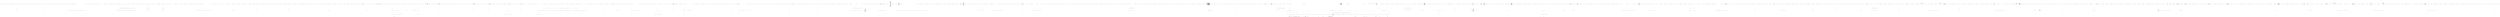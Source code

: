 digraph  {
m2_26 [cluster="Newtonsoft.Json.Tests.Benchmarks.DeserializeBenchmarks.DeserializeDoubleList()", file="DeserializeBenchmarks.cs", label="Entry Newtonsoft.Json.Tests.Benchmarks.DeserializeBenchmarks.DeserializeDoubleList()", span="68-68"];
m2_27 [cluster="Newtonsoft.Json.Tests.Benchmarks.DeserializeBenchmarks.DeserializeDoubleList()", file="DeserializeBenchmarks.cs", label="return JsonConvert.DeserializeObject<IList<double>>(FloatArrayJson);", span="70-70"];
m2_28 [cluster="Newtonsoft.Json.Tests.Benchmarks.DeserializeBenchmarks.DeserializeDoubleList()", file="DeserializeBenchmarks.cs", label="Exit Newtonsoft.Json.Tests.Benchmarks.DeserializeBenchmarks.DeserializeDoubleList()", span="68-68"];
m2_6 [cluster="System.Linq.Enumerable.Range(int, int)", file="DeserializeBenchmarks.cs", label="Entry System.Linq.Enumerable.Range(int, int)", span="0-0"];
m2_16 [cluster="Newtonsoft.Json.Tests.Benchmarks.DeserializeBenchmarks.DeserializeLargeJsonFile()", file="DeserializeBenchmarks.cs", label="Entry Newtonsoft.Json.Tests.Benchmarks.DeserializeBenchmarks.DeserializeLargeJsonFile()", span="57-57"];
m2_17 [cluster="Newtonsoft.Json.Tests.Benchmarks.DeserializeBenchmarks.DeserializeLargeJsonFile()", file="DeserializeBenchmarks.cs", label="var jsonFile = System.IO.File.OpenText(''large.json'')", span="59-59"];
m2_18 [cluster="Newtonsoft.Json.Tests.Benchmarks.DeserializeBenchmarks.DeserializeLargeJsonFile()", file="DeserializeBenchmarks.cs", label="JsonTextReader jsonTextReader = new JsonTextReader(jsonFile)", span="60-60"];
m2_19 [cluster="Newtonsoft.Json.Tests.Benchmarks.DeserializeBenchmarks.DeserializeLargeJsonFile()", file="DeserializeBenchmarks.cs", label="JsonSerializer serializer = new JsonSerializer()", span="62-62"];
m2_20 [cluster="Newtonsoft.Json.Tests.Benchmarks.DeserializeBenchmarks.DeserializeLargeJsonFile()", file="DeserializeBenchmarks.cs", label="return serializer.Deserialize<IList<RootObject>>(jsonTextReader);", span="63-63"];
m2_21 [cluster="Newtonsoft.Json.Tests.Benchmarks.DeserializeBenchmarks.DeserializeLargeJsonFile()", file="DeserializeBenchmarks.cs", label="Exit Newtonsoft.Json.Tests.Benchmarks.DeserializeBenchmarks.DeserializeLargeJsonFile()", span="57-57"];
m2_8 [cluster="Newtonsoft.Json.Linq.JToken.ToString(Newtonsoft.Json.Formatting, params Newtonsoft.Json.JsonConverter[])", file="DeserializeBenchmarks.cs", label="Entry Newtonsoft.Json.Linq.JToken.ToString(Newtonsoft.Json.Formatting, params Newtonsoft.Json.JsonConverter[])", span="433-433"];
m2_23 [cluster="Newtonsoft.Json.JsonTextReader.JsonTextReader(System.IO.TextReader)", file="DeserializeBenchmarks.cs", label="Entry Newtonsoft.Json.JsonTextReader.JsonTextReader(System.IO.TextReader)", span="75-75"];
m2_22 [cluster="System.IO.File.OpenText(string)", file="DeserializeBenchmarks.cs", label="Entry System.IO.File.OpenText(string)", span="0-0"];
m2_29 [cluster="Newtonsoft.Json.Tests.Benchmarks.DeserializeBenchmarks.DeserializeDecimalList()", file="DeserializeBenchmarks.cs", label="Entry Newtonsoft.Json.Tests.Benchmarks.DeserializeBenchmarks.DeserializeDecimalList()", span="74-74"];
m2_30 [cluster="Newtonsoft.Json.Tests.Benchmarks.DeserializeBenchmarks.DeserializeDecimalList()", file="DeserializeBenchmarks.cs", label="return JsonConvert.DeserializeObject<IList<decimal>>(FloatArrayJson);", span="76-76"];
m2_31 [cluster="Newtonsoft.Json.Tests.Benchmarks.DeserializeBenchmarks.DeserializeDecimalList()", file="DeserializeBenchmarks.cs", label="Exit Newtonsoft.Json.Tests.Benchmarks.DeserializeBenchmarks.DeserializeDecimalList()", span="74-74"];
m2_7 [cluster="Unk.Select", file="DeserializeBenchmarks.cs", label="Entry Unk.Select", span=""];
m2_24 [cluster="Newtonsoft.Json.JsonSerializer.JsonSerializer()", file="DeserializeBenchmarks.cs", label="Entry Newtonsoft.Json.JsonSerializer.JsonSerializer()", span="530-530"];
m2_9 [cluster="lambda expression", file="DeserializeBenchmarks.cs", label="Entry lambda expression", span="47-47"];
m2_10 [cluster="lambda expression", file="DeserializeBenchmarks.cs", label="i * 1.1m", span="47-47"];
m2_11 [cluster="lambda expression", file="DeserializeBenchmarks.cs", label="Exit lambda expression", span="47-47"];
m2_15 [cluster="Newtonsoft.Json.JsonConvert.DeserializeObject<T>(string)", file="DeserializeBenchmarks.cs", label="Entry Newtonsoft.Json.JsonConvert.DeserializeObject<T>(string)", span="703-703"];
m2_25 [cluster="Newtonsoft.Json.JsonSerializer.Deserialize<T>(Newtonsoft.Json.JsonReader)", file="DeserializeBenchmarks.cs", label="Entry Newtonsoft.Json.JsonSerializer.Deserialize<T>(Newtonsoft.Json.JsonReader)", span="838-838"];
m2_0 [cluster="Newtonsoft.Json.Tests.Benchmarks.DeserializeBenchmarks.DeserializeBenchmarks()", file="DeserializeBenchmarks.cs", label="Entry Newtonsoft.Json.Tests.Benchmarks.DeserializeBenchmarks.DeserializeBenchmarks()", span="43-43"];
m2_1 [cluster="Newtonsoft.Json.Tests.Benchmarks.DeserializeBenchmarks.DeserializeBenchmarks()", file="DeserializeBenchmarks.cs", label="LargeJsonText = System.IO.File.ReadAllText(''large.json'')", span="45-45"];
m2_2 [cluster="Newtonsoft.Json.Tests.Benchmarks.DeserializeBenchmarks.DeserializeBenchmarks()", file="DeserializeBenchmarks.cs", label="FloatArrayJson = new JArray(Enumerable.Range(0, 5000).Select(i => i * 1.1m)).ToString(Formatting.None)", span="47-47"];
m2_3 [cluster="Newtonsoft.Json.Tests.Benchmarks.DeserializeBenchmarks.DeserializeBenchmarks()", file="DeserializeBenchmarks.cs", label="Exit Newtonsoft.Json.Tests.Benchmarks.DeserializeBenchmarks.DeserializeBenchmarks()", span="43-43"];
m2_12 [cluster="Newtonsoft.Json.Tests.Benchmarks.DeserializeBenchmarks.DeserializeLargeJsonText()", file="DeserializeBenchmarks.cs", label="Entry Newtonsoft.Json.Tests.Benchmarks.DeserializeBenchmarks.DeserializeLargeJsonText()", span="51-51"];
m2_13 [cluster="Newtonsoft.Json.Tests.Benchmarks.DeserializeBenchmarks.DeserializeLargeJsonText()", file="DeserializeBenchmarks.cs", label="return JsonConvert.DeserializeObject<IList<RootObject>>(LargeJsonText);", span="53-53"];
m2_14 [cluster="Newtonsoft.Json.Tests.Benchmarks.DeserializeBenchmarks.DeserializeLargeJsonText()", file="DeserializeBenchmarks.cs", label="Exit Newtonsoft.Json.Tests.Benchmarks.DeserializeBenchmarks.DeserializeLargeJsonText()", span="51-51"];
m2_4 [cluster="System.IO.File.ReadAllText(string)", file="DeserializeBenchmarks.cs", label="Entry System.IO.File.ReadAllText(string)", span="0-0"];
m2_5 [cluster="JArray.cstr", file="DeserializeBenchmarks.cs", label="Entry JArray.cstr", span=""];
m3_110 [cluster="Newtonsoft.Json.Tests.Benchmarks.DeserializeComparisonBenchmarks.DeserializeJsonNetManualAsync(string)", file="DeserializeComparisonBenchmarks.cs", label="Entry Newtonsoft.Json.Tests.Benchmarks.DeserializeComparisonBenchmarks.DeserializeJsonNetManualAsync(string)", span="220-220"];
m3_114 [cluster="Newtonsoft.Json.Tests.Benchmarks.DeserializeComparisonBenchmarks.DeserializeJsonNetManualAsync(string)", file="DeserializeComparisonBenchmarks.cs", label="TestClass c = new TestClass()", span="222-222"];
m3_115 [cluster="Newtonsoft.Json.Tests.Benchmarks.DeserializeComparisonBenchmarks.DeserializeJsonNetManualAsync(string)", file="DeserializeComparisonBenchmarks.cs", label="JsonTextReader reader = new JsonTextReader(new StringReader(json))", span="224-224"];
m3_124 [cluster="Newtonsoft.Json.Tests.Benchmarks.DeserializeComparisonBenchmarks.DeserializeJsonNetManualAsync(string)", file="DeserializeComparisonBenchmarks.cs", label="c.strings.Add((string)reader.Value)", span="237-237"];
m3_129 [cluster="Newtonsoft.Json.Tests.Benchmarks.DeserializeComparisonBenchmarks.DeserializeJsonNetManualAsync(string)", file="DeserializeComparisonBenchmarks.cs", label="c.dictionary.Add(key, (await reader.ReadAsInt32Async()).GetValueOrDefault())", span="245-245"];
m3_131 [cluster="Newtonsoft.Json.Tests.Benchmarks.DeserializeComparisonBenchmarks.DeserializeJsonNetManualAsync(string)", file="DeserializeComparisonBenchmarks.cs", label="c.Name = await reader.ReadAsStringAsync()", span="249-249"];
m3_133 [cluster="Newtonsoft.Json.Tests.Benchmarks.DeserializeComparisonBenchmarks.DeserializeJsonNetManualAsync(string)", file="DeserializeComparisonBenchmarks.cs", label="c.Now = (await reader.ReadAsDateTimeAsync()).GetValueOrDefault()", span="252-252"];
m3_135 [cluster="Newtonsoft.Json.Tests.Benchmarks.DeserializeComparisonBenchmarks.DeserializeJsonNetManualAsync(string)", file="DeserializeComparisonBenchmarks.cs", label="c.BigNumber = (await reader.ReadAsDecimalAsync()).GetValueOrDefault()", span="255-255"];
m3_138 [cluster="Newtonsoft.Json.Tests.Benchmarks.DeserializeComparisonBenchmarks.DeserializeJsonNetManualAsync(string)", file="DeserializeComparisonBenchmarks.cs", label="c.Address1 = await CreateAddressAsync(reader)", span="259-259"];
m3_143 [cluster="Newtonsoft.Json.Tests.Benchmarks.DeserializeComparisonBenchmarks.DeserializeJsonNetManualAsync(string)", file="DeserializeComparisonBenchmarks.cs", label="c.Addresses.Add(address)", span="266-266"];
m3_144 [cluster="Newtonsoft.Json.Tests.Benchmarks.DeserializeComparisonBenchmarks.DeserializeJsonNetManualAsync(string)", file="DeserializeComparisonBenchmarks.cs", label="return c;", span="277-277"];
m3_116 [cluster="Newtonsoft.Json.Tests.Benchmarks.DeserializeComparisonBenchmarks.DeserializeJsonNetManualAsync(string)", file="DeserializeComparisonBenchmarks.cs", label="await reader.ReadAsync()", span="225-225"];
m3_117 [cluster="Newtonsoft.Json.Tests.Benchmarks.DeserializeComparisonBenchmarks.DeserializeJsonNetManualAsync(string)", file="DeserializeComparisonBenchmarks.cs", label="await reader.ReadAsync()", span="226-226"];
m3_118 [cluster="Newtonsoft.Json.Tests.Benchmarks.DeserializeComparisonBenchmarks.DeserializeJsonNetManualAsync(string)", file="DeserializeComparisonBenchmarks.cs", label="reader.TokenType == JsonToken.PropertyName", span="228-228"];
m3_119 [cluster="Newtonsoft.Json.Tests.Benchmarks.DeserializeComparisonBenchmarks.DeserializeJsonNetManualAsync(string)", file="DeserializeComparisonBenchmarks.cs", label="string propertyName = (string)reader.Value", span="230-230"];
m3_122 [cluster="Newtonsoft.Json.Tests.Benchmarks.DeserializeComparisonBenchmarks.DeserializeJsonNetManualAsync(string)", file="DeserializeComparisonBenchmarks.cs", label="await reader.ReadAsync()", span="234-234"];
m3_123 [cluster="Newtonsoft.Json.Tests.Benchmarks.DeserializeComparisonBenchmarks.DeserializeJsonNetManualAsync(string)", file="DeserializeComparisonBenchmarks.cs", label="await reader.ReadAsync() && reader.TokenType != JsonToken.EndArray", span="235-235"];
m3_126 [cluster="Newtonsoft.Json.Tests.Benchmarks.DeserializeComparisonBenchmarks.DeserializeJsonNetManualAsync(string)", file="DeserializeComparisonBenchmarks.cs", label="await reader.ReadAsync()", span="241-241"];
m3_127 [cluster="Newtonsoft.Json.Tests.Benchmarks.DeserializeComparisonBenchmarks.DeserializeJsonNetManualAsync(string)", file="DeserializeComparisonBenchmarks.cs", label="await reader.ReadAsync() && reader.TokenType != JsonToken.EndObject", span="242-242"];
m3_128 [cluster="Newtonsoft.Json.Tests.Benchmarks.DeserializeComparisonBenchmarks.DeserializeJsonNetManualAsync(string)", file="DeserializeComparisonBenchmarks.cs", label="string key = (string)reader.Value", span="244-244"];
m3_137 [cluster="Newtonsoft.Json.Tests.Benchmarks.DeserializeComparisonBenchmarks.DeserializeJsonNetManualAsync(string)", file="DeserializeComparisonBenchmarks.cs", label="await reader.ReadAsync()", span="258-258"];
m3_140 [cluster="Newtonsoft.Json.Tests.Benchmarks.DeserializeComparisonBenchmarks.DeserializeJsonNetManualAsync(string)", file="DeserializeComparisonBenchmarks.cs", label="await reader.ReadAsync()", span="262-262"];
m3_141 [cluster="Newtonsoft.Json.Tests.Benchmarks.DeserializeComparisonBenchmarks.DeserializeJsonNetManualAsync(string)", file="DeserializeComparisonBenchmarks.cs", label="await reader.ReadAsync() && reader.TokenType != JsonToken.EndArray", span="263-263"];
m3_142 [cluster="Newtonsoft.Json.Tests.Benchmarks.DeserializeComparisonBenchmarks.DeserializeJsonNetManualAsync(string)", file="DeserializeComparisonBenchmarks.cs", label="var address = await CreateAddressAsync(reader)", span="265-265"];
m3_120 [cluster="Newtonsoft.Json.Tests.Benchmarks.DeserializeComparisonBenchmarks.DeserializeJsonNetManualAsync(string)", file="DeserializeComparisonBenchmarks.cs", label=propertyName, span="231-231"];
m3_121 [cluster="Newtonsoft.Json.Tests.Benchmarks.DeserializeComparisonBenchmarks.DeserializeJsonNetManualAsync(string)", file="DeserializeComparisonBenchmarks.cs", label="''strings''", span="233-233"];
m3_125 [cluster="Newtonsoft.Json.Tests.Benchmarks.DeserializeComparisonBenchmarks.DeserializeJsonNetManualAsync(string)", file="DeserializeComparisonBenchmarks.cs", label="''dictionary''", span="240-240"];
m3_130 [cluster="Newtonsoft.Json.Tests.Benchmarks.DeserializeComparisonBenchmarks.DeserializeJsonNetManualAsync(string)", file="DeserializeComparisonBenchmarks.cs", label="''Name''", span="248-248"];
m3_132 [cluster="Newtonsoft.Json.Tests.Benchmarks.DeserializeComparisonBenchmarks.DeserializeJsonNetManualAsync(string)", file="DeserializeComparisonBenchmarks.cs", label="''Now''", span="251-251"];
m3_134 [cluster="Newtonsoft.Json.Tests.Benchmarks.DeserializeComparisonBenchmarks.DeserializeJsonNetManualAsync(string)", file="DeserializeComparisonBenchmarks.cs", label="''BigNumber''", span="254-254"];
m3_136 [cluster="Newtonsoft.Json.Tests.Benchmarks.DeserializeComparisonBenchmarks.DeserializeJsonNetManualAsync(string)", file="DeserializeComparisonBenchmarks.cs", label="''Address1''", span="257-257"];
m3_139 [cluster="Newtonsoft.Json.Tests.Benchmarks.DeserializeComparisonBenchmarks.DeserializeJsonNetManualAsync(string)", file="DeserializeComparisonBenchmarks.cs", label="''Addresses''", span="261-261"];
m3_145 [cluster="Newtonsoft.Json.Tests.Benchmarks.DeserializeComparisonBenchmarks.DeserializeJsonNetManualAsync(string)", file="DeserializeComparisonBenchmarks.cs", label="Exit Newtonsoft.Json.Tests.Benchmarks.DeserializeComparisonBenchmarks.DeserializeJsonNetManualAsync(string)", span="220-220"];
m3_35 [cluster="Unk.>", file="DeserializeComparisonBenchmarks.cs", label="Entry Unk.>", span=""];
m3_84 [cluster="System.IO.StringReader.StringReader(string)", file="DeserializeComparisonBenchmarks.cs", label="Entry System.IO.StringReader.StringReader(string)", span="0-0"];
m3_174 [cluster="Newtonsoft.Json.Bson.BsonReader.BsonReader(System.IO.Stream)", file="DeserializeComparisonBenchmarks.cs", label="Entry Newtonsoft.Json.Bson.BsonReader.BsonReader(System.IO.Stream)", span="126-126"];
m3_39 [cluster="Newtonsoft.Json.Tests.Benchmarks.DeserializeComparisonBenchmarks.JsonNet()", file="DeserializeComparisonBenchmarks.cs", label="Entry Newtonsoft.Json.Tests.Benchmarks.DeserializeComparisonBenchmarks.JsonNet()", span="101-101"];
m3_40 [cluster="Newtonsoft.Json.Tests.Benchmarks.DeserializeComparisonBenchmarks.JsonNet()", file="DeserializeComparisonBenchmarks.cs", label="return JsonConvert.DeserializeObject<TestClass>(BenchmarkConstants.JsonText);", span="103-103"];
m3_41 [cluster="Newtonsoft.Json.Tests.Benchmarks.DeserializeComparisonBenchmarks.JsonNet()", file="DeserializeComparisonBenchmarks.cs", label="Exit Newtonsoft.Json.Tests.Benchmarks.DeserializeComparisonBenchmarks.JsonNet()", span="101-101"];
m3_18 [cluster="Newtonsoft.Json.Tests.Benchmarks.DeserializeComparisonBenchmarks.BinaryFormatter()", file="DeserializeComparisonBenchmarks.cs", label="Entry Newtonsoft.Json.Tests.Benchmarks.DeserializeComparisonBenchmarks.BinaryFormatter()", span="70-70"];
m3_19 [cluster="Newtonsoft.Json.Tests.Benchmarks.DeserializeComparisonBenchmarks.BinaryFormatter()", file="DeserializeComparisonBenchmarks.cs", label="return DeserializeBinaryFormatter<TestClass>(BinaryFormatterData);", span="72-72"];
m3_20 [cluster="Newtonsoft.Json.Tests.Benchmarks.DeserializeComparisonBenchmarks.BinaryFormatter()", file="DeserializeComparisonBenchmarks.cs", label="Exit Newtonsoft.Json.Tests.Benchmarks.DeserializeComparisonBenchmarks.BinaryFormatter()", span="70-70"];
m3_150 [cluster="Unk.ReadAsStringAsync", file="DeserializeComparisonBenchmarks.cs", label="Entry Unk.ReadAsStringAsync", span=""];
m3_26 [cluster="System.Runtime.Serialization.Formatters.Binary.BinaryFormatter.Deserialize(System.IO.Stream)", file="DeserializeComparisonBenchmarks.cs", label="Entry System.Runtime.Serialization.Formatters.Binary.BinaryFormatter.Deserialize(System.IO.Stream)", span="0-0"];
m3_34 [cluster="JavaScriptSerializer.cstr", file="DeserializeComparisonBenchmarks.cs", label="Entry JavaScriptSerializer.cstr", span=""];
m3_85 [cluster="Newtonsoft.Json.JsonTextReader.Read()", file="DeserializeComparisonBenchmarks.cs", label="Entry Newtonsoft.Json.JsonTextReader.Read()", span="387-387"];
m3_88 [cluster="System.Nullable<T>.GetValueOrDefault()", file="DeserializeComparisonBenchmarks.cs", label="Entry System.Nullable<T>.GetValueOrDefault()", span="0-0"];
m3_82 [cluster="Newtonsoft.Json.Tests.TestObjects.TestClass.TestClass()", file="DeserializeComparisonBenchmarks.cs", label="Entry Newtonsoft.Json.Tests.TestObjects.TestClass.TestClass()", span="34-34"];
m3_25 [cluster="System.Runtime.Serialization.Formatters.Binary.BinaryFormatter.BinaryFormatter()", file="DeserializeComparisonBenchmarks.cs", label="Entry System.Runtime.Serialization.Formatters.Binary.BinaryFormatter.BinaryFormatter()", span="0-0"];
m3_8 [cluster="DataContractSerializer.cstr", file="DeserializeComparisonBenchmarks.cs", label="Entry DataContractSerializer.cstr", span=""];
m3_93 [cluster="Newtonsoft.Json.Tests.Benchmarks.DeserializeComparisonBenchmarks.CreateAddress(Newtonsoft.Json.JsonTextReader)", file="DeserializeComparisonBenchmarks.cs", label="Entry Newtonsoft.Json.Tests.Benchmarks.DeserializeComparisonBenchmarks.CreateAddress(Newtonsoft.Json.JsonTextReader)", span="179-179"];
m3_94 [cluster="Newtonsoft.Json.Tests.Benchmarks.DeserializeComparisonBenchmarks.CreateAddress(Newtonsoft.Json.JsonTextReader)", file="DeserializeComparisonBenchmarks.cs", label="Address a = new Address()", span="181-181"];
m3_95 [cluster="Newtonsoft.Json.Tests.Benchmarks.DeserializeComparisonBenchmarks.CreateAddress(Newtonsoft.Json.JsonTextReader)", file="DeserializeComparisonBenchmarks.cs", label="reader.Read()", span="182-182"];
m3_96 [cluster="Newtonsoft.Json.Tests.Benchmarks.DeserializeComparisonBenchmarks.CreateAddress(Newtonsoft.Json.JsonTextReader)", file="DeserializeComparisonBenchmarks.cs", label="reader.TokenType == JsonToken.PropertyName", span="184-184"];
m3_97 [cluster="Newtonsoft.Json.Tests.Benchmarks.DeserializeComparisonBenchmarks.CreateAddress(Newtonsoft.Json.JsonTextReader)", file="DeserializeComparisonBenchmarks.cs", label="(string)reader.Value", span="186-186"];
m3_99 [cluster="Newtonsoft.Json.Tests.Benchmarks.DeserializeComparisonBenchmarks.CreateAddress(Newtonsoft.Json.JsonTextReader)", file="DeserializeComparisonBenchmarks.cs", label="a.Street = reader.ReadAsString()", span="189-189"];
m3_101 [cluster="Newtonsoft.Json.Tests.Benchmarks.DeserializeComparisonBenchmarks.CreateAddress(Newtonsoft.Json.JsonTextReader)", file="DeserializeComparisonBenchmarks.cs", label="a.Phone = reader.ReadAsString()", span="192-192"];
m3_103 [cluster="Newtonsoft.Json.Tests.Benchmarks.DeserializeComparisonBenchmarks.CreateAddress(Newtonsoft.Json.JsonTextReader)", file="DeserializeComparisonBenchmarks.cs", label="a.Entered = reader.ReadAsDateTime().GetValueOrDefault()", span="195-195"];
m3_104 [cluster="Newtonsoft.Json.Tests.Benchmarks.DeserializeComparisonBenchmarks.CreateAddress(Newtonsoft.Json.JsonTextReader)", file="DeserializeComparisonBenchmarks.cs", label="return a;", span="204-204"];
m3_98 [cluster="Newtonsoft.Json.Tests.Benchmarks.DeserializeComparisonBenchmarks.CreateAddress(Newtonsoft.Json.JsonTextReader)", file="DeserializeComparisonBenchmarks.cs", label="''Street''", span="188-188"];
m3_100 [cluster="Newtonsoft.Json.Tests.Benchmarks.DeserializeComparisonBenchmarks.CreateAddress(Newtonsoft.Json.JsonTextReader)", file="DeserializeComparisonBenchmarks.cs", label="''Phone''", span="191-191"];
m3_102 [cluster="Newtonsoft.Json.Tests.Benchmarks.DeserializeComparisonBenchmarks.CreateAddress(Newtonsoft.Json.JsonTextReader)", file="DeserializeComparisonBenchmarks.cs", label="''Entered''", span="194-194"];
m3_105 [cluster="Newtonsoft.Json.Tests.Benchmarks.DeserializeComparisonBenchmarks.CreateAddress(Newtonsoft.Json.JsonTextReader)", file="DeserializeComparisonBenchmarks.cs", label="Exit Newtonsoft.Json.Tests.Benchmarks.DeserializeComparisonBenchmarks.CreateAddress(Newtonsoft.Json.JsonTextReader)", span="179-179"];
m3_153 [cluster="Newtonsoft.Json.Tests.Benchmarks.DeserializeComparisonBenchmarks.CreateAddressAsync(Newtonsoft.Json.JsonTextReader)", file="DeserializeComparisonBenchmarks.cs", label="Entry Newtonsoft.Json.Tests.Benchmarks.DeserializeComparisonBenchmarks.CreateAddressAsync(Newtonsoft.Json.JsonTextReader)", span="280-280"];
m3_154 [cluster="Newtonsoft.Json.Tests.Benchmarks.DeserializeComparisonBenchmarks.CreateAddressAsync(Newtonsoft.Json.JsonTextReader)", file="DeserializeComparisonBenchmarks.cs", label="Address a = new Address()", span="282-282"];
m3_155 [cluster="Newtonsoft.Json.Tests.Benchmarks.DeserializeComparisonBenchmarks.CreateAddressAsync(Newtonsoft.Json.JsonTextReader)", file="DeserializeComparisonBenchmarks.cs", label="await reader.ReadAsync()", span="283-283"];
m3_156 [cluster="Newtonsoft.Json.Tests.Benchmarks.DeserializeComparisonBenchmarks.CreateAddressAsync(Newtonsoft.Json.JsonTextReader)", file="DeserializeComparisonBenchmarks.cs", label="reader.TokenType == JsonToken.PropertyName", span="285-285"];
m3_157 [cluster="Newtonsoft.Json.Tests.Benchmarks.DeserializeComparisonBenchmarks.CreateAddressAsync(Newtonsoft.Json.JsonTextReader)", file="DeserializeComparisonBenchmarks.cs", label="(string)reader.Value", span="287-287"];
m3_159 [cluster="Newtonsoft.Json.Tests.Benchmarks.DeserializeComparisonBenchmarks.CreateAddressAsync(Newtonsoft.Json.JsonTextReader)", file="DeserializeComparisonBenchmarks.cs", label="a.Street = await reader.ReadAsStringAsync()", span="290-290"];
m3_161 [cluster="Newtonsoft.Json.Tests.Benchmarks.DeserializeComparisonBenchmarks.CreateAddressAsync(Newtonsoft.Json.JsonTextReader)", file="DeserializeComparisonBenchmarks.cs", label="a.Phone = await reader.ReadAsStringAsync()", span="293-293"];
m3_163 [cluster="Newtonsoft.Json.Tests.Benchmarks.DeserializeComparisonBenchmarks.CreateAddressAsync(Newtonsoft.Json.JsonTextReader)", file="DeserializeComparisonBenchmarks.cs", label="a.Entered = (await reader.ReadAsDateTimeAsync()).GetValueOrDefault()", span="296-296"];
m3_164 [cluster="Newtonsoft.Json.Tests.Benchmarks.DeserializeComparisonBenchmarks.CreateAddressAsync(Newtonsoft.Json.JsonTextReader)", file="DeserializeComparisonBenchmarks.cs", label="return a;", span="305-305"];
m3_158 [cluster="Newtonsoft.Json.Tests.Benchmarks.DeserializeComparisonBenchmarks.CreateAddressAsync(Newtonsoft.Json.JsonTextReader)", file="DeserializeComparisonBenchmarks.cs", label="''Street''", span="289-289"];
m3_160 [cluster="Newtonsoft.Json.Tests.Benchmarks.DeserializeComparisonBenchmarks.CreateAddressAsync(Newtonsoft.Json.JsonTextReader)", file="DeserializeComparisonBenchmarks.cs", label="''Phone''", span="292-292"];
m3_162 [cluster="Newtonsoft.Json.Tests.Benchmarks.DeserializeComparisonBenchmarks.CreateAddressAsync(Newtonsoft.Json.JsonTextReader)", file="DeserializeComparisonBenchmarks.cs", label="''Entered''", span="295-295"];
m3_165 [cluster="Newtonsoft.Json.Tests.Benchmarks.DeserializeComparisonBenchmarks.CreateAddressAsync(Newtonsoft.Json.JsonTextReader)", file="DeserializeComparisonBenchmarks.cs", label="Exit Newtonsoft.Json.Tests.Benchmarks.DeserializeComparisonBenchmarks.CreateAddressAsync(Newtonsoft.Json.JsonTextReader)", span="280-280"];
m3_173 [cluster="Newtonsoft.Json.JsonSerializer.JsonSerializer()", file="DeserializeComparisonBenchmarks.cs", label="Entry Newtonsoft.Json.JsonSerializer.JsonSerializer()", span="530-530"];
m3_36 [cluster="Newtonsoft.Json.Tests.Benchmarks.DeserializeComparisonBenchmarks.DataContractJsonSerializer()", file="DeserializeComparisonBenchmarks.cs", label="Entry Newtonsoft.Json.Tests.Benchmarks.DeserializeComparisonBenchmarks.DataContractJsonSerializer()", span="95-95"];
m3_37 [cluster="Newtonsoft.Json.Tests.Benchmarks.DeserializeComparisonBenchmarks.DataContractJsonSerializer()", file="DeserializeComparisonBenchmarks.cs", label="return DeserializeDataContractJson<TestClass>(BenchmarkConstants.JsonText);", span="97-97"];
m3_38 [cluster="Newtonsoft.Json.Tests.Benchmarks.DeserializeComparisonBenchmarks.DataContractJsonSerializer()", file="DeserializeComparisonBenchmarks.cs", label="Exit Newtonsoft.Json.Tests.Benchmarks.DeserializeComparisonBenchmarks.DataContractJsonSerializer()", span="95-95"];
m3_89 [cluster="System.Collections.Generic.Dictionary<TKey, TValue>.Add(TKey, TValue)", file="DeserializeComparisonBenchmarks.cs", label="Entry System.Collections.Generic.Dictionary<TKey, TValue>.Add(TKey, TValue)", span="0-0"];
m3_107 [cluster="Newtonsoft.Json.Tests.Benchmarks.DeserializeComparisonBenchmarks.JsonNetManualAsync()", file="DeserializeComparisonBenchmarks.cs", label="Entry Newtonsoft.Json.Tests.Benchmarks.DeserializeComparisonBenchmarks.JsonNetManualAsync()", span="209-209"];
m3_108 [cluster="Newtonsoft.Json.Tests.Benchmarks.DeserializeComparisonBenchmarks.JsonNetManualAsync()", file="DeserializeComparisonBenchmarks.cs", label="return DeserializeJsonNetManualAsync(BenchmarkConstants.JsonText);", span="211-211"];
m3_109 [cluster="Newtonsoft.Json.Tests.Benchmarks.DeserializeComparisonBenchmarks.JsonNetManualAsync()", file="DeserializeComparisonBenchmarks.cs", label="Exit Newtonsoft.Json.Tests.Benchmarks.DeserializeComparisonBenchmarks.JsonNetManualAsync()", span="209-209"];
m3_92 [cluster="Newtonsoft.Json.JsonTextReader.ReadAsDecimal()", file="DeserializeComparisonBenchmarks.cs", label="Entry Newtonsoft.Json.JsonTextReader.ReadAsDecimal()", span="1016-1016"];
m3_49 [cluster="Newtonsoft.Json.Tests.Benchmarks.DeserializeComparisonBenchmarks.DeserializeJsonNetManual(string)", file="DeserializeComparisonBenchmarks.cs", label="Entry Newtonsoft.Json.Tests.Benchmarks.DeserializeComparisonBenchmarks.DeserializeJsonNetManual(string)", span="119-119"];
m3_50 [cluster="Newtonsoft.Json.Tests.Benchmarks.DeserializeComparisonBenchmarks.DeserializeJsonNetManual(string)", file="DeserializeComparisonBenchmarks.cs", label="TestClass c = new TestClass()", span="121-121"];
m3_51 [cluster="Newtonsoft.Json.Tests.Benchmarks.DeserializeComparisonBenchmarks.DeserializeJsonNetManual(string)", file="DeserializeComparisonBenchmarks.cs", label="JsonTextReader reader = new JsonTextReader(new StringReader(json))", span="123-123"];
m3_60 [cluster="Newtonsoft.Json.Tests.Benchmarks.DeserializeComparisonBenchmarks.DeserializeJsonNetManual(string)", file="DeserializeComparisonBenchmarks.cs", label="c.strings.Add((string)reader.Value)", span="136-136"];
m3_65 [cluster="Newtonsoft.Json.Tests.Benchmarks.DeserializeComparisonBenchmarks.DeserializeJsonNetManual(string)", file="DeserializeComparisonBenchmarks.cs", label="c.dictionary.Add(key, reader.ReadAsInt32().GetValueOrDefault())", span="144-144"];
m3_67 [cluster="Newtonsoft.Json.Tests.Benchmarks.DeserializeComparisonBenchmarks.DeserializeJsonNetManual(string)", file="DeserializeComparisonBenchmarks.cs", label="c.Name = reader.ReadAsString()", span="148-148"];
m3_69 [cluster="Newtonsoft.Json.Tests.Benchmarks.DeserializeComparisonBenchmarks.DeserializeJsonNetManual(string)", file="DeserializeComparisonBenchmarks.cs", label="c.Now = reader.ReadAsDateTime().GetValueOrDefault()", span="151-151"];
m3_71 [cluster="Newtonsoft.Json.Tests.Benchmarks.DeserializeComparisonBenchmarks.DeserializeJsonNetManual(string)", file="DeserializeComparisonBenchmarks.cs", label="c.BigNumber = reader.ReadAsDecimal().GetValueOrDefault()", span="154-154"];
m3_74 [cluster="Newtonsoft.Json.Tests.Benchmarks.DeserializeComparisonBenchmarks.DeserializeJsonNetManual(string)", file="DeserializeComparisonBenchmarks.cs", label="c.Address1 = CreateAddress(reader)", span="158-158"];
m3_79 [cluster="Newtonsoft.Json.Tests.Benchmarks.DeserializeComparisonBenchmarks.DeserializeJsonNetManual(string)", file="DeserializeComparisonBenchmarks.cs", label="c.Addresses.Add(address)", span="165-165"];
m3_80 [cluster="Newtonsoft.Json.Tests.Benchmarks.DeserializeComparisonBenchmarks.DeserializeJsonNetManual(string)", file="DeserializeComparisonBenchmarks.cs", label="return c;", span="176-176"];
m3_52 [cluster="Newtonsoft.Json.Tests.Benchmarks.DeserializeComparisonBenchmarks.DeserializeJsonNetManual(string)", color=green, community=0, file="DeserializeComparisonBenchmarks.cs", label="reader.Read()", prediction=0, span="124-124"];
m3_53 [cluster="Newtonsoft.Json.Tests.Benchmarks.DeserializeComparisonBenchmarks.DeserializeJsonNetManual(string)", file="DeserializeComparisonBenchmarks.cs", label="reader.Read()", span="125-125"];
m3_54 [cluster="Newtonsoft.Json.Tests.Benchmarks.DeserializeComparisonBenchmarks.DeserializeJsonNetManual(string)", file="DeserializeComparisonBenchmarks.cs", label="reader.TokenType == JsonToken.PropertyName", span="127-127"];
m3_55 [cluster="Newtonsoft.Json.Tests.Benchmarks.DeserializeComparisonBenchmarks.DeserializeJsonNetManual(string)", file="DeserializeComparisonBenchmarks.cs", label="string propertyName = (string)reader.Value", span="129-129"];
m3_58 [cluster="Newtonsoft.Json.Tests.Benchmarks.DeserializeComparisonBenchmarks.DeserializeJsonNetManual(string)", file="DeserializeComparisonBenchmarks.cs", label="reader.Read()", span="133-133"];
m3_59 [cluster="Newtonsoft.Json.Tests.Benchmarks.DeserializeComparisonBenchmarks.DeserializeJsonNetManual(string)", file="DeserializeComparisonBenchmarks.cs", label="reader.Read() && reader.TokenType != JsonToken.EndArray", span="134-134"];
m3_62 [cluster="Newtonsoft.Json.Tests.Benchmarks.DeserializeComparisonBenchmarks.DeserializeJsonNetManual(string)", file="DeserializeComparisonBenchmarks.cs", label="reader.Read()", span="140-140"];
m3_63 [cluster="Newtonsoft.Json.Tests.Benchmarks.DeserializeComparisonBenchmarks.DeserializeJsonNetManual(string)", file="DeserializeComparisonBenchmarks.cs", label="reader.Read() && reader.TokenType != JsonToken.EndObject", span="141-141"];
m3_64 [cluster="Newtonsoft.Json.Tests.Benchmarks.DeserializeComparisonBenchmarks.DeserializeJsonNetManual(string)", file="DeserializeComparisonBenchmarks.cs", label="string key = (string)reader.Value", span="143-143"];
m3_73 [cluster="Newtonsoft.Json.Tests.Benchmarks.DeserializeComparisonBenchmarks.DeserializeJsonNetManual(string)", file="DeserializeComparisonBenchmarks.cs", label="reader.Read()", span="157-157"];
m3_76 [cluster="Newtonsoft.Json.Tests.Benchmarks.DeserializeComparisonBenchmarks.DeserializeJsonNetManual(string)", file="DeserializeComparisonBenchmarks.cs", label="reader.Read()", span="161-161"];
m3_77 [cluster="Newtonsoft.Json.Tests.Benchmarks.DeserializeComparisonBenchmarks.DeserializeJsonNetManual(string)", file="DeserializeComparisonBenchmarks.cs", label="reader.Read() && reader.TokenType != JsonToken.EndArray", span="162-162"];
m3_78 [cluster="Newtonsoft.Json.Tests.Benchmarks.DeserializeComparisonBenchmarks.DeserializeJsonNetManual(string)", file="DeserializeComparisonBenchmarks.cs", label="var address = CreateAddress(reader)", span="164-164"];
m3_56 [cluster="Newtonsoft.Json.Tests.Benchmarks.DeserializeComparisonBenchmarks.DeserializeJsonNetManual(string)", file="DeserializeComparisonBenchmarks.cs", label=propertyName, span="130-130"];
m3_57 [cluster="Newtonsoft.Json.Tests.Benchmarks.DeserializeComparisonBenchmarks.DeserializeJsonNetManual(string)", file="DeserializeComparisonBenchmarks.cs", label="''strings''", span="132-132"];
m3_61 [cluster="Newtonsoft.Json.Tests.Benchmarks.DeserializeComparisonBenchmarks.DeserializeJsonNetManual(string)", file="DeserializeComparisonBenchmarks.cs", label="''dictionary''", span="139-139"];
m3_66 [cluster="Newtonsoft.Json.Tests.Benchmarks.DeserializeComparisonBenchmarks.DeserializeJsonNetManual(string)", file="DeserializeComparisonBenchmarks.cs", label="''Name''", span="147-147"];
m3_68 [cluster="Newtonsoft.Json.Tests.Benchmarks.DeserializeComparisonBenchmarks.DeserializeJsonNetManual(string)", file="DeserializeComparisonBenchmarks.cs", label="''Now''", span="150-150"];
m3_70 [cluster="Newtonsoft.Json.Tests.Benchmarks.DeserializeComparisonBenchmarks.DeserializeJsonNetManual(string)", file="DeserializeComparisonBenchmarks.cs", label="''BigNumber''", span="153-153"];
m3_72 [cluster="Newtonsoft.Json.Tests.Benchmarks.DeserializeComparisonBenchmarks.DeserializeJsonNetManual(string)", file="DeserializeComparisonBenchmarks.cs", label="''Address1''", span="156-156"];
m3_75 [cluster="Newtonsoft.Json.Tests.Benchmarks.DeserializeComparisonBenchmarks.DeserializeJsonNetManual(string)", file="DeserializeComparisonBenchmarks.cs", label="''Addresses''", span="160-160"];
m3_81 [cluster="Newtonsoft.Json.Tests.Benchmarks.DeserializeComparisonBenchmarks.DeserializeJsonNetManual(string)", file="DeserializeComparisonBenchmarks.cs", label="Exit Newtonsoft.Json.Tests.Benchmarks.DeserializeComparisonBenchmarks.DeserializeJsonNetManual(string)", span="119-119"];
m3_86 [cluster="System.Collections.Generic.List<T>.Add(T)", file="DeserializeComparisonBenchmarks.cs", label="Entry System.Collections.Generic.List<T>.Add(T)", span="0-0"];
m3_169 [cluster="Newtonsoft.Json.Tests.Benchmarks.DeserializeComparisonBenchmarks.DeserializeJsonNetBson<T>(byte[])", file="DeserializeComparisonBenchmarks.cs", label="Entry Newtonsoft.Json.Tests.Benchmarks.DeserializeComparisonBenchmarks.DeserializeJsonNetBson<T>(byte[])", span="315-315"];
m3_170 [cluster="Newtonsoft.Json.Tests.Benchmarks.DeserializeComparisonBenchmarks.DeserializeJsonNetBson<T>(byte[])", file="DeserializeComparisonBenchmarks.cs", label="JsonSerializer serializer = new JsonSerializer()", span="317-317"];
m3_171 [cluster="Newtonsoft.Json.Tests.Benchmarks.DeserializeComparisonBenchmarks.DeserializeJsonNetBson<T>(byte[])", file="DeserializeComparisonBenchmarks.cs", label="return (T)serializer.Deserialize(new BsonReader(new MemoryStream(bson)), typeof(T));", span="318-318"];
m3_172 [cluster="Newtonsoft.Json.Tests.Benchmarks.DeserializeComparisonBenchmarks.DeserializeJsonNetBson<T>(byte[])", file="DeserializeComparisonBenchmarks.cs", label="Exit Newtonsoft.Json.Tests.Benchmarks.DeserializeComparisonBenchmarks.DeserializeJsonNetBson<T>(byte[])", span="315-315"];
m3_30 [cluster="Newtonsoft.Json.Tests.Benchmarks.DeserializeComparisonBenchmarks.DeserializeWebExtensions<T>(string)", file="DeserializeComparisonBenchmarks.cs", label="Entry Newtonsoft.Json.Tests.Benchmarks.DeserializeComparisonBenchmarks.DeserializeWebExtensions<T>(string)", span="87-87"];
m3_31 [cluster="Newtonsoft.Json.Tests.Benchmarks.DeserializeComparisonBenchmarks.DeserializeWebExtensions<T>(string)", file="DeserializeComparisonBenchmarks.cs", label="JavaScriptSerializer ser = new JavaScriptSerializer { MaxJsonLength = int.MaxValue }", span="89-89"];
m3_32 [cluster="Newtonsoft.Json.Tests.Benchmarks.DeserializeComparisonBenchmarks.DeserializeWebExtensions<T>(string)", file="DeserializeComparisonBenchmarks.cs", label="return ser.Deserialize<T>(json);", span="91-91"];
m3_33 [cluster="Newtonsoft.Json.Tests.Benchmarks.DeserializeComparisonBenchmarks.DeserializeWebExtensions<T>(string)", file="DeserializeComparisonBenchmarks.cs", label="Exit Newtonsoft.Json.Tests.Benchmarks.DeserializeComparisonBenchmarks.DeserializeWebExtensions<T>(string)", span="87-87"];
m3_3 [cluster="Newtonsoft.Json.Tests.Benchmarks.DeserializeComparisonBenchmarks.DeserializeDataContract<T>(string)", file="DeserializeComparisonBenchmarks.cs", label="Entry Newtonsoft.Json.Tests.Benchmarks.DeserializeComparisonBenchmarks.DeserializeDataContract<T>(string)", span="53-53"];
m3_4 [cluster="Newtonsoft.Json.Tests.Benchmarks.DeserializeComparisonBenchmarks.DeserializeDataContract<T>(string)", file="DeserializeComparisonBenchmarks.cs", label="DataContractSerializer serializer = new DataContractSerializer(typeof(T))", span="55-55"];
m3_5 [cluster="Newtonsoft.Json.Tests.Benchmarks.DeserializeComparisonBenchmarks.DeserializeDataContract<T>(string)", file="DeserializeComparisonBenchmarks.cs", label="MemoryStream ms = new MemoryStream(Encoding.UTF8.GetBytes(xml))", span="56-56"];
m3_6 [cluster="Newtonsoft.Json.Tests.Benchmarks.DeserializeComparisonBenchmarks.DeserializeDataContract<T>(string)", file="DeserializeComparisonBenchmarks.cs", label="return (T)serializer.ReadObject(ms);", span="58-58"];
m3_7 [cluster="Newtonsoft.Json.Tests.Benchmarks.DeserializeComparisonBenchmarks.DeserializeDataContract<T>(string)", file="DeserializeComparisonBenchmarks.cs", label="Exit Newtonsoft.Json.Tests.Benchmarks.DeserializeComparisonBenchmarks.DeserializeDataContract<T>(string)", span="53-53"];
m3_166 [cluster="Newtonsoft.Json.Tests.Benchmarks.DeserializeComparisonBenchmarks.JsonNetBson()", file="DeserializeComparisonBenchmarks.cs", label="Entry Newtonsoft.Json.Tests.Benchmarks.DeserializeComparisonBenchmarks.JsonNetBson()", span="310-310"];
m3_167 [cluster="Newtonsoft.Json.Tests.Benchmarks.DeserializeComparisonBenchmarks.JsonNetBson()", file="DeserializeComparisonBenchmarks.cs", label="return DeserializeJsonNetBson<TestClass>(BsonData);", span="312-312"];
m3_168 [cluster="Newtonsoft.Json.Tests.Benchmarks.DeserializeComparisonBenchmarks.JsonNetBson()", file="DeserializeComparisonBenchmarks.cs", label="Exit Newtonsoft.Json.Tests.Benchmarks.DeserializeComparisonBenchmarks.JsonNetBson()", span="310-310"];
m3_46 [cluster="Newtonsoft.Json.Tests.Benchmarks.DeserializeComparisonBenchmarks.JsonNetManual()", file="DeserializeComparisonBenchmarks.cs", label="Entry Newtonsoft.Json.Tests.Benchmarks.DeserializeComparisonBenchmarks.JsonNetManual()", span="113-113"];
m3_47 [cluster="Newtonsoft.Json.Tests.Benchmarks.DeserializeComparisonBenchmarks.JsonNetManual()", file="DeserializeComparisonBenchmarks.cs", label="return DeserializeJsonNetManual(BenchmarkConstants.JsonText);", span="115-115"];
m3_48 [cluster="Newtonsoft.Json.Tests.Benchmarks.DeserializeComparisonBenchmarks.JsonNetManual()", file="DeserializeComparisonBenchmarks.cs", label="Exit Newtonsoft.Json.Tests.Benchmarks.DeserializeComparisonBenchmarks.JsonNetManual()", span="113-113"];
m3_151 [cluster="Unk.ReadAsDateTimeAsync", file="DeserializeComparisonBenchmarks.cs", label="Entry Unk.ReadAsDateTimeAsync", span=""];
m3_11 [cluster="Unk.ReadObject", file="DeserializeComparisonBenchmarks.cs", label="Entry Unk.ReadObject", span=""];
m3_91 [cluster="Newtonsoft.Json.JsonTextReader.ReadAsDateTime()", file="DeserializeComparisonBenchmarks.cs", label="Entry Newtonsoft.Json.JsonTextReader.ReadAsDateTime()", span="451-451"];
m3_90 [cluster="Newtonsoft.Json.JsonTextReader.ReadAsString()", file="DeserializeComparisonBenchmarks.cs", label="Entry Newtonsoft.Json.JsonTextReader.ReadAsString()", span="460-460"];
m3_12 [cluster="Newtonsoft.Json.Tests.Benchmarks.DeserializeComparisonBenchmarks.DeserializeDataContractJson<T>(string)", file="DeserializeComparisonBenchmarks.cs", label="Entry Newtonsoft.Json.Tests.Benchmarks.DeserializeComparisonBenchmarks.DeserializeDataContractJson<T>(string)", span="61-61"];
m3_13 [cluster="Newtonsoft.Json.Tests.Benchmarks.DeserializeComparisonBenchmarks.DeserializeDataContractJson<T>(string)", file="DeserializeComparisonBenchmarks.cs", label="DataContractJsonSerializer dataContractSerializer = new DataContractJsonSerializer(typeof(T))", span="63-63"];
m3_14 [cluster="Newtonsoft.Json.Tests.Benchmarks.DeserializeComparisonBenchmarks.DeserializeDataContractJson<T>(string)", file="DeserializeComparisonBenchmarks.cs", label="MemoryStream ms = new MemoryStream(Encoding.UTF8.GetBytes(json))", span="64-64"];
m3_15 [cluster="Newtonsoft.Json.Tests.Benchmarks.DeserializeComparisonBenchmarks.DeserializeDataContractJson<T>(string)", file="DeserializeComparisonBenchmarks.cs", label="return (T)dataContractSerializer.ReadObject(ms);", span="66-66"];
m3_16 [cluster="Newtonsoft.Json.Tests.Benchmarks.DeserializeComparisonBenchmarks.DeserializeDataContractJson<T>(string)", file="DeserializeComparisonBenchmarks.cs", label="Exit Newtonsoft.Json.Tests.Benchmarks.DeserializeComparisonBenchmarks.DeserializeDataContractJson<T>(string)", span="61-61"];
m3_42 [cluster="Newtonsoft.Json.JsonConvert.DeserializeObject<T>(string)", file="DeserializeComparisonBenchmarks.cs", label="Entry Newtonsoft.Json.JsonConvert.DeserializeObject<T>(string)", span="703-703"];
m3_106 [cluster="Newtonsoft.Json.Tests.TestObjects.Address.Address()", file="DeserializeComparisonBenchmarks.cs", label="Entry Newtonsoft.Json.Tests.TestObjects.Address.Address()", span="34-34"];
m3_43 [cluster="Newtonsoft.Json.Tests.Benchmarks.DeserializeComparisonBenchmarks.JsonNetIso()", file="DeserializeComparisonBenchmarks.cs", label="Entry Newtonsoft.Json.Tests.Benchmarks.DeserializeComparisonBenchmarks.JsonNetIso()", span="107-107"];
m3_44 [cluster="Newtonsoft.Json.Tests.Benchmarks.DeserializeComparisonBenchmarks.JsonNetIso()", file="DeserializeComparisonBenchmarks.cs", label="return JsonConvert.DeserializeObject<TestClass>(BenchmarkConstants.JsonIsoText);", span="109-109"];
m3_45 [cluster="Newtonsoft.Json.Tests.Benchmarks.DeserializeComparisonBenchmarks.JsonNetIso()", file="DeserializeComparisonBenchmarks.cs", label="Exit Newtonsoft.Json.Tests.Benchmarks.DeserializeComparisonBenchmarks.JsonNetIso()", span="107-107"];
m3_83 [cluster="Newtonsoft.Json.JsonTextReader.JsonTextReader(System.IO.TextReader)", file="DeserializeComparisonBenchmarks.cs", label="Entry Newtonsoft.Json.JsonTextReader.JsonTextReader(System.IO.TextReader)", span="75-75"];
m3_148 [cluster="Unk.GetValueOrDefault", file="DeserializeComparisonBenchmarks.cs", label="Entry Unk.GetValueOrDefault", span=""];
m3_17 [cluster="DataContractJsonSerializer.cstr", file="DeserializeComparisonBenchmarks.cs", label="Entry DataContractJsonSerializer.cstr", span=""];
m3_87 [cluster="Newtonsoft.Json.JsonTextReader.ReadAsInt32()", file="DeserializeComparisonBenchmarks.cs", label="Entry Newtonsoft.Json.JsonTextReader.ReadAsInt32()", span="442-442"];
m3_9 [cluster="System.IO.MemoryStream.MemoryStream(byte[])", file="DeserializeComparisonBenchmarks.cs", label="Entry System.IO.MemoryStream.MemoryStream(byte[])", span="0-0"];
m3_149 [cluster="Unk.Add", file="DeserializeComparisonBenchmarks.cs", label="Entry Unk.Add", span=""];
m3_0 [cluster="Newtonsoft.Json.Tests.Benchmarks.DeserializeComparisonBenchmarks.DataContractSerializer()", file="DeserializeComparisonBenchmarks.cs", label="Entry Newtonsoft.Json.Tests.Benchmarks.DeserializeComparisonBenchmarks.DataContractSerializer()", span="48-48"];
m3_1 [cluster="Newtonsoft.Json.Tests.Benchmarks.DeserializeComparisonBenchmarks.DataContractSerializer()", file="DeserializeComparisonBenchmarks.cs", label="return DeserializeDataContract<TestClass>(BenchmarkConstants.XmlText);", span="50-50"];
m3_2 [cluster="Newtonsoft.Json.Tests.Benchmarks.DeserializeComparisonBenchmarks.DataContractSerializer()", file="DeserializeComparisonBenchmarks.cs", label="Exit Newtonsoft.Json.Tests.Benchmarks.DeserializeComparisonBenchmarks.DataContractSerializer()", span="48-48"];
m3_21 [cluster="Newtonsoft.Json.Tests.Benchmarks.DeserializeComparisonBenchmarks.DeserializeBinaryFormatter<T>(byte[])", file="DeserializeComparisonBenchmarks.cs", label="Entry Newtonsoft.Json.Tests.Benchmarks.DeserializeComparisonBenchmarks.DeserializeBinaryFormatter<T>(byte[])", span="75-75"];
m3_22 [cluster="Newtonsoft.Json.Tests.Benchmarks.DeserializeComparisonBenchmarks.DeserializeBinaryFormatter<T>(byte[])", file="DeserializeComparisonBenchmarks.cs", label="BinaryFormatter formatter = new BinaryFormatter()", span="77-77"];
m3_23 [cluster="Newtonsoft.Json.Tests.Benchmarks.DeserializeComparisonBenchmarks.DeserializeBinaryFormatter<T>(byte[])", file="DeserializeComparisonBenchmarks.cs", label="return (T)formatter.Deserialize(new MemoryStream(bytes));", span="78-78"];
m3_24 [cluster="Newtonsoft.Json.Tests.Benchmarks.DeserializeComparisonBenchmarks.DeserializeBinaryFormatter<T>(byte[])", file="DeserializeComparisonBenchmarks.cs", label="Exit Newtonsoft.Json.Tests.Benchmarks.DeserializeComparisonBenchmarks.DeserializeBinaryFormatter<T>(byte[])", span="75-75"];
m3_10 [cluster="System.Text.Encoding.GetBytes(string)", file="DeserializeComparisonBenchmarks.cs", label="Entry System.Text.Encoding.GetBytes(string)", span="0-0"];
m3_175 [cluster="Newtonsoft.Json.JsonSerializer.Deserialize(Newtonsoft.Json.JsonReader, System.Type)", file="DeserializeComparisonBenchmarks.cs", label="Entry Newtonsoft.Json.JsonSerializer.Deserialize(Newtonsoft.Json.JsonReader, System.Type)", span="850-850"];
m3_147 [cluster="Unk.ReadAsInt32Async", file="DeserializeComparisonBenchmarks.cs", label="Entry Unk.ReadAsInt32Async", span=""];
m3_27 [cluster="Newtonsoft.Json.Tests.Benchmarks.DeserializeComparisonBenchmarks.JavaScriptSerializer()", file="DeserializeComparisonBenchmarks.cs", label="Entry Newtonsoft.Json.Tests.Benchmarks.DeserializeComparisonBenchmarks.JavaScriptSerializer()", span="82-82"];
m3_28 [cluster="Newtonsoft.Json.Tests.Benchmarks.DeserializeComparisonBenchmarks.JavaScriptSerializer()", file="DeserializeComparisonBenchmarks.cs", label="return DeserializeWebExtensions<TestClass>(BenchmarkConstants.JsonText);", span="84-84"];
m3_29 [cluster="Newtonsoft.Json.Tests.Benchmarks.DeserializeComparisonBenchmarks.JavaScriptSerializer()", file="DeserializeComparisonBenchmarks.cs", label="Exit Newtonsoft.Json.Tests.Benchmarks.DeserializeComparisonBenchmarks.JavaScriptSerializer()", span="82-82"];
m3_111 [cluster="Newtonsoft.Json.Tests.Benchmarks.DeserializeComparisonBenchmarks.JsonNetManualIndentedAsync()", file="DeserializeComparisonBenchmarks.cs", label="Entry Newtonsoft.Json.Tests.Benchmarks.DeserializeComparisonBenchmarks.JsonNetManualIndentedAsync()", span="215-215"];
m3_112 [cluster="Newtonsoft.Json.Tests.Benchmarks.DeserializeComparisonBenchmarks.JsonNetManualIndentedAsync()", file="DeserializeComparisonBenchmarks.cs", label="return DeserializeJsonNetManualAsync(BenchmarkConstants.JsonIndentedText);", span="217-217"];
m3_113 [cluster="Newtonsoft.Json.Tests.Benchmarks.DeserializeComparisonBenchmarks.JsonNetManualIndentedAsync()", file="DeserializeComparisonBenchmarks.cs", label="Exit Newtonsoft.Json.Tests.Benchmarks.DeserializeComparisonBenchmarks.JsonNetManualIndentedAsync()", span="215-215"];
m3_146 [cluster="Unk.ReadAsync", file="DeserializeComparisonBenchmarks.cs", label="Entry Unk.ReadAsync", span=""];
m3_152 [cluster="Unk.ReadAsDecimalAsync", file="DeserializeComparisonBenchmarks.cs", label="Entry Unk.ReadAsDecimalAsync", span=""];
m3_176 [file="DeserializeComparisonBenchmarks.cs", label="Newtonsoft.Json.Tests.Benchmarks.DeserializeComparisonBenchmarks", span=""];
m4_281 [cluster="Newtonsoft.Json.Tests.Schema.ExtensionsTests.Items_Positional()", file="JsonTextReaderBenchmarks.cs", label="Entry Newtonsoft.Json.Tests.Schema.ExtensionsTests.Items_Positional()", span="446-446"];
m4_283 [cluster="Newtonsoft.Json.Tests.Schema.ExtensionsTests.Items_Positional()", file="JsonTextReaderBenchmarks.cs", label="schema.Items = new List<JsonSchema>\r\n            {\r\n                new JsonSchema { Type = JsonSchemaType.Object },\r\n                new JsonSchema { Type = JsonSchemaType.Integer }\r\n            }", span="449-453"];
m4_288 [cluster="Newtonsoft.Json.Tests.Schema.ExtensionsTests.Items_Positional()", file="JsonTextReaderBenchmarks.cs", label="Assert.AreEqual(0, errorMessages.Count)", span="459-459"];
m4_282 [cluster="Newtonsoft.Json.Tests.Schema.ExtensionsTests.Items_Positional()", file="JsonTextReaderBenchmarks.cs", label="JsonSchema schema = new JsonSchema()", span="448-448"];
m4_284 [cluster="Newtonsoft.Json.Tests.Schema.ExtensionsTests.Items_Positional()", file="JsonTextReaderBenchmarks.cs", label="schema.PositionalItemsValidation = true", span="454-454"];
m4_287 [cluster="Newtonsoft.Json.Tests.Schema.ExtensionsTests.Items_Positional()", file="JsonTextReaderBenchmarks.cs", label="Assert.IsTrue(a.IsValid(schema, out errorMessages))", span="458-458"];
m4_285 [cluster="Newtonsoft.Json.Tests.Schema.ExtensionsTests.Items_Positional()", file="JsonTextReaderBenchmarks.cs", label="JArray a = new JArray(new JObject(), 1)", span="456-456"];
m4_286 [cluster="Newtonsoft.Json.Tests.Schema.ExtensionsTests.Items_Positional()", file="JsonTextReaderBenchmarks.cs", label="IList<string> errorMessages", span="457-457"];
m4_289 [cluster="Newtonsoft.Json.Tests.Schema.ExtensionsTests.Items_Positional()", file="JsonTextReaderBenchmarks.cs", label="Exit Newtonsoft.Json.Tests.Schema.ExtensionsTests.Items_Positional()", span="446-446"];
m4_79 [cluster="Newtonsoft.Json.Tests.Schema.ExtensionsTests.Blog()", file="JsonTextReaderBenchmarks.cs", label="Entry Newtonsoft.Json.Tests.Schema.ExtensionsTests.Blog()", span="132-132"];
m4_81 [cluster="Newtonsoft.Json.Tests.Schema.ExtensionsTests.Blog()", file="JsonTextReaderBenchmarks.cs", label="JsonSchema schema = JsonSchema.Parse(schemaJson)", span="157-157"];
m4_80 [cluster="Newtonsoft.Json.Tests.Schema.ExtensionsTests.Blog()", file="JsonTextReaderBenchmarks.cs", label="string schemaJson = @''\r\n{\r\n  ''''description'''': ''''A person schema'''',\r\n  ''''type'''': ''''object'''',\r\n  ''''properties'''':\r\n  {\r\n    ''''name'''': {''''type'''':''''string''''},\r\n    ''''hobbies'''': {\r\n      ''''type'''': ''''array'''',\r\n      ''''items'''': {''''type'''':''''string''''}\r\n    }\r\n  }\r\n}\r\n''", span="134-147"];
m4_82 [cluster="Newtonsoft.Json.Tests.Schema.ExtensionsTests.Blog()", file="JsonTextReaderBenchmarks.cs", label="JObject person = JObject.Parse(@''{\r\n        ''''name'''': ''''James'''',\r\n        ''''hobbies'''': [''''.NET'''', ''''Blogging'''', ''''Reading'''', ''''Xbox'''', ''''LOLCATS'''']\r\n      }'')", span="159-162"];
m4_83 [cluster="Newtonsoft.Json.Tests.Schema.ExtensionsTests.Blog()", file="JsonTextReaderBenchmarks.cs", label="bool valid = person.IsValid(schema)", span="164-164"];
m4_84 [cluster="Newtonsoft.Json.Tests.Schema.ExtensionsTests.Blog()", file="JsonTextReaderBenchmarks.cs", label="Exit Newtonsoft.Json.Tests.Schema.ExtensionsTests.Blog()", span="132-132"];
m4_136 [cluster="Newtonsoft.Json.Tests.TestObjects.CircularReferenceWithIdClass.CircularReferenceWithIdClass()", file="JsonTextReaderBenchmarks.cs", label="Entry Newtonsoft.Json.Tests.TestObjects.CircularReferenceWithIdClass.CircularReferenceWithIdClass()", span="28-28"];
m4_18 [cluster="Newtonsoft.Json.Tests.Benchmarks.JsonTextReaderBenchmarks.ReadAsDecimal()", file="JsonTextReaderBenchmarks.cs", label="Entry Newtonsoft.Json.Tests.Benchmarks.JsonTextReaderBenchmarks.ReadAsDecimal()", span="55-55"];
m4_19 [cluster="Newtonsoft.Json.Tests.Benchmarks.JsonTextReaderBenchmarks.ReadAsDecimal()", color=green, community=0, file="JsonTextReaderBenchmarks.cs", label="JsonTextReader jsonTextReader = new JsonTextReader(new StringReader(FloatArrayJson))", prediction=1, span="57-57"];
m4_20 [cluster="Newtonsoft.Json.Tests.Benchmarks.JsonTextReaderBenchmarks.ReadAsDecimal()", color=green, community=0, file="JsonTextReaderBenchmarks.cs", label="jsonTextReader.Read()", prediction=2, span="59-59"];
m4_22 [cluster="Newtonsoft.Json.Tests.Benchmarks.JsonTextReaderBenchmarks.ReadAsDecimal()", file="JsonTextReaderBenchmarks.cs", label="Exit Newtonsoft.Json.Tests.Benchmarks.JsonTextReaderBenchmarks.ReadAsDecimal()", span="55-55"];
m4_25 [cluster="Newtonsoft.Json.Tests.Schema.ExtensionsTests.ValidateWithEventHandler()", file="JsonTextReaderBenchmarks.cs", label="stringToken.Validate(schema, (sender, args) => errors.Add(args.Message))", span="78-78"];
m4_21 [cluster="Newtonsoft.Json.Tests.Benchmarks.JsonTextReaderBenchmarks.ReadAsDecimal()", file="JsonTextReaderBenchmarks.cs", label="jsonTextReader.ReadAsDecimal() != null", span="61-61"];
m4_23 [cluster="System.IO.StringReader.StringReader(string)", file="JsonTextReaderBenchmarks.cs", label="Entry System.IO.StringReader.StringReader(string)", span="0-0"];
m4_24 [cluster="Newtonsoft.Json.JsonTextReader.ReadAsDecimal()", file="JsonTextReaderBenchmarks.cs", label="Entry Newtonsoft.Json.JsonTextReader.ReadAsDecimal()", span="1016-1016"];
m4_26 [cluster="Newtonsoft.Json.Tests.Schema.ExtensionsTests.ValidateWithEventHandler()", file="JsonTextReaderBenchmarks.cs", label="Assert.AreEqual(1, errors.Count)", span="79-79"];
m4_27 [cluster="Newtonsoft.Json.Tests.Schema.ExtensionsTests.ValidateWithEventHandler()", file="JsonTextReaderBenchmarks.cs", label="Assert.AreEqual(''String 'pie' does not match regex pattern 'lol'.'', errors[0])", span="81-81"];
m4_28 [cluster="Newtonsoft.Json.Tests.Schema.ExtensionsTests.ValidateWithEventHandler()", file="JsonTextReaderBenchmarks.cs", label="Exit Newtonsoft.Json.Tests.Schema.ExtensionsTests.ValidateWithEventHandler()", span="67-67"];
m4_102 [cluster="System.IO.StringReader.StringReader(string)", file="JsonTextReaderBenchmarks.cs", label="Entry System.IO.StringReader.StringReader(string)", span="0-0"];
m4_48 [cluster="Newtonsoft.Json.Tests.Schema.ExtensionsTests.ValidateWithOutEventHandlerSuccess()", file="JsonTextReaderBenchmarks.cs", label="Entry Newtonsoft.Json.Tests.Schema.ExtensionsTests.ValidateWithOutEventHandlerSuccess()", span="97-97"];
m4_49 [cluster="Newtonsoft.Json.Tests.Schema.ExtensionsTests.ValidateWithOutEventHandlerSuccess()", file="JsonTextReaderBenchmarks.cs", label="JsonSchema schema = JsonSchema.Parse(''{'pattern':'lol'}'')", span="99-99"];
m4_50 [cluster="Newtonsoft.Json.Tests.Schema.ExtensionsTests.ValidateWithOutEventHandlerSuccess()", file="JsonTextReaderBenchmarks.cs", label="JToken stringToken = JToken.FromObject(''pie lol'')", span="100-100"];
m4_51 [cluster="Newtonsoft.Json.Tests.Schema.ExtensionsTests.ValidateWithOutEventHandlerSuccess()", file="JsonTextReaderBenchmarks.cs", label="stringToken.Validate(schema)", span="101-101"];
m4_52 [cluster="Newtonsoft.Json.Tests.Schema.ExtensionsTests.ValidateWithOutEventHandlerSuccess()", file="JsonTextReaderBenchmarks.cs", label="Exit Newtonsoft.Json.Tests.Schema.ExtensionsTests.ValidateWithOutEventHandlerSuccess()", span="97-97"];
m4_5 [cluster="Newtonsoft.Json.Tests.Schema.ExtensionsTests.IsValid()", file="JsonTextReaderBenchmarks.cs", label="Assert.AreEqual(true, integerToken.IsValid(schema))", span="56-56"];
m4_157 [cluster="Newtonsoft.Json.Tests.Schema.ExtensionsTests.ExclusiveMaximum_Int()", file="JsonTextReaderBenchmarks.cs", label="Entry Newtonsoft.Json.Tests.Schema.ExtensionsTests.ExclusiveMaximum_Int()", span="237-237"];
m4_158 [cluster="Newtonsoft.Json.Tests.Schema.ExtensionsTests.ExclusiveMaximum_Int()", file="JsonTextReaderBenchmarks.cs", label="ExceptionAssert.Throws<JsonSchemaException>(''Integer 10 equals maximum value of 10 and exclusive maximum is true.'',\r\n                () =>\r\n                {\r\n                    JsonSchema schema = new JsonSchema();\r\n                    schema.Maximum = 10;\r\n                    schema.ExclusiveMaximum = true;\r\n\r\n                    JValue v = new JValue(10);\r\n                    v.Validate(schema);\r\n                })", span="239-248"];
m4_159 [cluster="Newtonsoft.Json.Tests.Schema.ExtensionsTests.ExclusiveMaximum_Int()", file="JsonTextReaderBenchmarks.cs", label="Exit Newtonsoft.Json.Tests.Schema.ExtensionsTests.ExclusiveMaximum_Int()", span="237-237"];
m4_290 [cluster="Newtonsoft.Json.Linq.JObject.JObject()", file="JsonTextReaderBenchmarks.cs", label="Entry Newtonsoft.Json.Linq.JObject.JObject()", span="87-87"];
m4_169 [cluster="Newtonsoft.Json.Tests.Schema.ExtensionsTests.ExclusiveMaximum_Float()", file="JsonTextReaderBenchmarks.cs", label="Entry Newtonsoft.Json.Tests.Schema.ExtensionsTests.ExclusiveMaximum_Float()", span="252-252"];
m4_170 [cluster="Newtonsoft.Json.Tests.Schema.ExtensionsTests.ExclusiveMaximum_Float()", file="JsonTextReaderBenchmarks.cs", label="ExceptionAssert.Throws<JsonSchemaException>(''Float 10.1 equals maximum value of 10.1 and exclusive maximum is true.'',\r\n                () =>\r\n                {\r\n                    JsonSchema schema = new JsonSchema();\r\n                    schema.Maximum = 10.1;\r\n                    schema.ExclusiveMaximum = true;\r\n\r\n                    JValue v = new JValue(10.1);\r\n                    v.Validate(schema);\r\n                })", span="254-263"];
m4_171 [cluster="Newtonsoft.Json.Tests.Schema.ExtensionsTests.ExclusiveMaximum_Float()", file="JsonTextReaderBenchmarks.cs", label="Exit Newtonsoft.Json.Tests.Schema.ExtensionsTests.ExclusiveMaximum_Float()", span="252-252"];
m4_145 [cluster="Newtonsoft.Json.Tests.TestObjects.JsonPropertyWithHandlingValues.JsonPropertyWithHandlingValues()", file="JsonTextReaderBenchmarks.cs", label="Entry Newtonsoft.Json.Tests.TestObjects.JsonPropertyWithHandlingValues.JsonPropertyWithHandlingValues()", span="29-29"];
m4_221 [cluster="Newtonsoft.Json.Linq.JArray.JArray(params object[])", file="JsonTextReaderBenchmarks.cs", label="Entry Newtonsoft.Json.Linq.JArray.JArray(params object[])", span="82-82"];
m4_133 [cluster="Newtonsoft.Json.Tests.TestObjects.Person.Person()", file="JsonTextReaderBenchmarks.cs", label="Entry Newtonsoft.Json.Tests.TestObjects.Person.Person()", span="36-36"];
m4_41 [cluster="Newtonsoft.Json.Tests.ExceptionAssert.Throws<TException>(string, System.Action)", file="JsonTextReaderBenchmarks.cs", label="Entry Newtonsoft.Json.Tests.ExceptionAssert.Throws<TException>(string, System.Action)", span="198-198"];
m4_17 [cluster="Newtonsoft.Json.Linq.JToken.IsValid(Newtonsoft.Json.Schema.JsonSchema, out System.Collections.Generic.IList<string>)", file="JsonTextReaderBenchmarks.cs", label="Entry Newtonsoft.Json.Linq.JToken.IsValid(Newtonsoft.Json.Schema.JsonSchema, out System.Collections.Generic.IList<string>)", span="60-60"];
m4_29 [cluster="System.Collections.Generic.List<T>.List()", file="JsonTextReaderBenchmarks.cs", label="Entry System.Collections.Generic.List<T>.List()", span="0-0"];
m4_99 [cluster="Newtonsoft.Json.Schema.JsonSchema.ToString()", file="JsonTextReaderBenchmarks.cs", label="Entry Newtonsoft.Json.Schema.JsonSchema.ToString()", span="338-338"];
m4_131 [cluster="System.Version.Version(string)", file="JsonTextReaderBenchmarks.cs", label="Entry System.Version.Version(string)", span="0-0"];
m4_75 [cluster="Newtonsoft.Json.Linq.JToken.ToString()", file="JsonTextReaderBenchmarks.cs", label="Entry Newtonsoft.Json.Linq.JToken.ToString()", span="404-404"];
m4_3 [cluster="Newtonsoft.Json.Tests.Schema.ExtensionsTests.IsValid()", file="JsonTextReaderBenchmarks.cs", label="JToken integerToken = JToken.FromObject(1)", span="53-53"];
m4_74 [cluster="Newtonsoft.Json.Linq.JToken.SelectToken(string)", file="JsonTextReaderBenchmarks.cs", label="Entry Newtonsoft.Json.Linq.JToken.SelectToken(string)", span="1959-1959"];
m4_105 [cluster="string.Join(string, params string[])", file="JsonTextReaderBenchmarks.cs", label="Entry string.Join(string, params string[])", span="0-0"];
m4_180 [cluster="Newtonsoft.Json.Tests.Schema.ExtensionsTests.ExclusiveMinimum_Int()", file="JsonTextReaderBenchmarks.cs", label="Entry Newtonsoft.Json.Tests.Schema.ExtensionsTests.ExclusiveMinimum_Int()", span="267-267"];
m4_181 [cluster="Newtonsoft.Json.Tests.Schema.ExtensionsTests.ExclusiveMinimum_Int()", file="JsonTextReaderBenchmarks.cs", label="ExceptionAssert.Throws<JsonSchemaException>(''Integer 10 equals minimum value of 10 and exclusive minimum is true.'',\r\n                () =>\r\n                {\r\n                    JsonSchema schema = new JsonSchema();\r\n                    schema.Minimum = 10;\r\n                    schema.ExclusiveMinimum = true;\r\n\r\n                    JValue v = new JValue(10);\r\n                    v.Validate(schema);\r\n                })", span="269-278"];
m4_182 [cluster="Newtonsoft.Json.Tests.Schema.ExtensionsTests.ExclusiveMinimum_Int()", file="JsonTextReaderBenchmarks.cs", label="Exit Newtonsoft.Json.Tests.Schema.ExtensionsTests.ExclusiveMinimum_Int()", span="267-267"];
m4_222 [cluster="Unk.IsTrue", file="JsonTextReaderBenchmarks.cs", label="Entry Unk.IsTrue", span=""];
m4_15 [cluster="Newtonsoft.Json.Linq.JToken.IsValid(Newtonsoft.Json.Schema.JsonSchema)", file="JsonTextReaderBenchmarks.cs", label="Entry Newtonsoft.Json.Linq.JToken.IsValid(Newtonsoft.Json.Schema.JsonSchema)", span="44-44"];
m4_167 [cluster="Newtonsoft.Json.Schema.JsonSchema.JsonSchema()", file="JsonTextReaderBenchmarks.cs", label="Entry Newtonsoft.Json.Schema.JsonSchema.JsonSchema()", span="252-252"];
m4_190 [cluster="Newtonsoft.Json.Tests.Schema.ExtensionsTests.ExclusiveMinimum_Float()", file="JsonTextReaderBenchmarks.cs", label="Entry Newtonsoft.Json.Tests.Schema.ExtensionsTests.ExclusiveMinimum_Float()", span="282-282"];
m4_191 [cluster="Newtonsoft.Json.Tests.Schema.ExtensionsTests.ExclusiveMinimum_Float()", file="JsonTextReaderBenchmarks.cs", label="ExceptionAssert.Throws<JsonSchemaException>(''Float 10.1 equals minimum value of 10.1 and exclusive minimum is true.'',\r\n                () =>\r\n                {\r\n                    JsonSchema schema = new JsonSchema();\r\n                    schema.Minimum = 10.1;\r\n                    schema.ExclusiveMinimum = true;\r\n\r\n                    JValue v = new JValue(10.1);\r\n                    v.Validate(schema);\r\n                })", span="284-293"];
m4_192 [cluster="Newtonsoft.Json.Tests.Schema.ExtensionsTests.ExclusiveMinimum_Float()", file="JsonTextReaderBenchmarks.cs", label="Exit Newtonsoft.Json.Tests.Schema.ExtensionsTests.ExclusiveMinimum_Float()", span="282-282"];
m4_132 [cluster="Newtonsoft.Json.Tests.TestObjects.Store.Store()", file="JsonTextReaderBenchmarks.cs", label="Entry Newtonsoft.Json.Tests.TestObjects.Store.Store()", span="49-49"];
m4_61 [cluster="Newtonsoft.Json.Linq.JObject.Parse(string)", file="JsonTextReaderBenchmarks.cs", label="Entry Newtonsoft.Json.Linq.JObject.Parse(string)", span="359-359"];
m4_139 [cluster="Newtonsoft.Json.Tests.TestObjects.NullableDateTimeTestClass.NullableDateTimeTestClass()", file="JsonTextReaderBenchmarks.cs", label="Entry Newtonsoft.Json.Tests.TestObjects.NullableDateTimeTestClass.NullableDateTimeTestClass()", span="33-33"];
m4_247 [cluster="Newtonsoft.Json.Tests.Schema.ExtensionsTests.UniqueItems_NestedDuplicate()", file="JsonTextReaderBenchmarks.cs", label="Entry Newtonsoft.Json.Tests.Schema.ExtensionsTests.UniqueItems_NestedDuplicate()", span="360-360"];
m4_250 [cluster="Newtonsoft.Json.Tests.Schema.ExtensionsTests.UniqueItems_NestedDuplicate()", file="JsonTextReaderBenchmarks.cs", label="schema.Items = new List<JsonSchema>\r\n            {\r\n                new JsonSchema\r\n                {\r\n                    UniqueItems = true\r\n                }\r\n            }", span="364-370"];
m4_255 [cluster="Newtonsoft.Json.Tests.Schema.ExtensionsTests.UniqueItems_NestedDuplicate()", file="JsonTextReaderBenchmarks.cs", label="Assert.AreEqual(4, errorMessages.Count)", span="382-382"];
m4_256 [cluster="Newtonsoft.Json.Tests.Schema.ExtensionsTests.UniqueItems_NestedDuplicate()", file="JsonTextReaderBenchmarks.cs", label="Assert.AreEqual(''Non-unique array item at index 1.'', errorMessages[0])", span="383-383"];
m4_257 [cluster="Newtonsoft.Json.Tests.Schema.ExtensionsTests.UniqueItems_NestedDuplicate()", file="JsonTextReaderBenchmarks.cs", label="Assert.AreEqual(''Non-unique array item at index 3.'', errorMessages[1])", span="384-384"];
m4_258 [cluster="Newtonsoft.Json.Tests.Schema.ExtensionsTests.UniqueItems_NestedDuplicate()", file="JsonTextReaderBenchmarks.cs", label="Assert.AreEqual(''Non-unique array item at index 1.'', errorMessages[2])", span="385-385"];
m4_259 [cluster="Newtonsoft.Json.Tests.Schema.ExtensionsTests.UniqueItems_NestedDuplicate()", file="JsonTextReaderBenchmarks.cs", label="Assert.AreEqual(''Non-unique array item at index 4.'', errorMessages[3])", span="386-386"];
m4_248 [cluster="Newtonsoft.Json.Tests.Schema.ExtensionsTests.UniqueItems_NestedDuplicate()", file="JsonTextReaderBenchmarks.cs", label="JsonSchema schema = new JsonSchema()", span="362-362"];
m4_249 [cluster="Newtonsoft.Json.Tests.Schema.ExtensionsTests.UniqueItems_NestedDuplicate()", file="JsonTextReaderBenchmarks.cs", label="schema.UniqueItems = true", span="363-363"];
m4_251 [cluster="Newtonsoft.Json.Tests.Schema.ExtensionsTests.UniqueItems_NestedDuplicate()", file="JsonTextReaderBenchmarks.cs", label="schema.PositionalItemsValidation = false", span="371-371"];
m4_254 [cluster="Newtonsoft.Json.Tests.Schema.ExtensionsTests.UniqueItems_NestedDuplicate()", file="JsonTextReaderBenchmarks.cs", label="Assert.IsFalse(a.IsValid(schema, out errorMessages))", span="381-381"];
m4_252 [cluster="Newtonsoft.Json.Tests.Schema.ExtensionsTests.UniqueItems_NestedDuplicate()", file="JsonTextReaderBenchmarks.cs", label="JArray a = new JArray(\r\n                new JArray(1, 2),\r\n                new JArray(1, 1),\r\n                new JArray(3, 4),\r\n                new JArray(1, 2),\r\n                new JArray(1, 1)\r\n                )", span="373-379"];
m4_253 [cluster="Newtonsoft.Json.Tests.Schema.ExtensionsTests.UniqueItems_NestedDuplicate()", file="JsonTextReaderBenchmarks.cs", label="IList<string> errorMessages", span="380-380"];
m4_260 [cluster="Newtonsoft.Json.Tests.Schema.ExtensionsTests.UniqueItems_NestedDuplicate()", file="JsonTextReaderBenchmarks.cs", label="Exit Newtonsoft.Json.Tests.Schema.ExtensionsTests.UniqueItems_NestedDuplicate()", span="360-360"];
m4_233 [cluster="Unk.IsFalse", file="JsonTextReaderBenchmarks.cs", label="Entry Unk.IsFalse", span=""];
m4_200 [cluster="Newtonsoft.Json.Tests.Schema.ExtensionsTests.DivisibleBy_Int()", file="JsonTextReaderBenchmarks.cs", label="Entry Newtonsoft.Json.Tests.Schema.ExtensionsTests.DivisibleBy_Int()", span="297-297"];
m4_201 [cluster="Newtonsoft.Json.Tests.Schema.ExtensionsTests.DivisibleBy_Int()", file="JsonTextReaderBenchmarks.cs", label="ExceptionAssert.Throws<JsonSchemaException>(''Integer 10 is not evenly divisible by 3.'',\r\n                () =>\r\n                {\r\n                    JsonSchema schema = new JsonSchema();\r\n                    schema.DivisibleBy = 3;\r\n\r\n                    JValue v = new JValue(10);\r\n                    v.Validate(schema);\r\n                })", span="299-307"];
m4_202 [cluster="Newtonsoft.Json.Tests.Schema.ExtensionsTests.DivisibleBy_Int()", file="JsonTextReaderBenchmarks.cs", label="Exit Newtonsoft.Json.Tests.Schema.ExtensionsTests.DivisibleBy_Int()", span="297-297"];
m4_34 [cluster="System.Collections.Generic.List<T>.Add(T)", file="JsonTextReaderBenchmarks.cs", label="Entry System.Collections.Generic.List<T>.Add(T)", span="0-0"];
m4_140 [cluster="DataSet.cstr", file="JsonTextReaderBenchmarks.cs", label="Entry DataSet.cstr", span=""];
m4_30 [cluster="Newtonsoft.Json.Linq.JToken.Validate(Newtonsoft.Json.Schema.JsonSchema, Newtonsoft.Json.Schema.ValidationEventHandler)", file="JsonTextReaderBenchmarks.cs", label="Entry Newtonsoft.Json.Linq.JToken.Validate(Newtonsoft.Json.Schema.JsonSchema, Newtonsoft.Json.Schema.ValidationEventHandler)", span="86-86"];
m4_223 [cluster="Newtonsoft.Json.Tests.Schema.ExtensionsTests.UniqueItems_SimpleDuplicate()", file="JsonTextReaderBenchmarks.cs", label="Entry Newtonsoft.Json.Tests.Schema.ExtensionsTests.UniqueItems_SimpleDuplicate()", span="331-331"];
m4_229 [cluster="Newtonsoft.Json.Tests.Schema.ExtensionsTests.UniqueItems_SimpleDuplicate()", file="JsonTextReaderBenchmarks.cs", label="Assert.AreEqual(2, errorMessages.Count)", span="339-339"];
m4_230 [cluster="Newtonsoft.Json.Tests.Schema.ExtensionsTests.UniqueItems_SimpleDuplicate()", file="JsonTextReaderBenchmarks.cs", label="Assert.AreEqual(''Non-unique array item at index 3.'', errorMessages[0])", span="340-340"];
m4_231 [cluster="Newtonsoft.Json.Tests.Schema.ExtensionsTests.UniqueItems_SimpleDuplicate()", file="JsonTextReaderBenchmarks.cs", label="Assert.AreEqual(''Non-unique array item at index 4.'', errorMessages[1])", span="341-341"];
m4_228 [cluster="Newtonsoft.Json.Tests.Schema.ExtensionsTests.UniqueItems_SimpleDuplicate()", file="JsonTextReaderBenchmarks.cs", label="Assert.IsFalse(a.IsValid(schema, out errorMessages))", span="338-338"];
m4_224 [cluster="Newtonsoft.Json.Tests.Schema.ExtensionsTests.UniqueItems_SimpleDuplicate()", file="JsonTextReaderBenchmarks.cs", label="JsonSchema schema = new JsonSchema()", span="333-333"];
m4_226 [cluster="Newtonsoft.Json.Tests.Schema.ExtensionsTests.UniqueItems_SimpleDuplicate()", file="JsonTextReaderBenchmarks.cs", label="JArray a = new JArray(1, 2, 3, 2, 2)", span="336-336"];
m4_227 [cluster="Newtonsoft.Json.Tests.Schema.ExtensionsTests.UniqueItems_SimpleDuplicate()", file="JsonTextReaderBenchmarks.cs", label="IList<string> errorMessages", span="337-337"];
m4_225 [cluster="Newtonsoft.Json.Tests.Schema.ExtensionsTests.UniqueItems_SimpleDuplicate()", file="JsonTextReaderBenchmarks.cs", label="schema.UniqueItems = true", span="334-334"];
m4_232 [cluster="Newtonsoft.Json.Tests.Schema.ExtensionsTests.UniqueItems_SimpleDuplicate()", file="JsonTextReaderBenchmarks.cs", label="Exit Newtonsoft.Json.Tests.Schema.ExtensionsTests.UniqueItems_SimpleDuplicate()", span="331-331"];
m4_246 [cluster="Newtonsoft.Json.Linq.JProperty.JProperty(string, object)", file="JsonTextReaderBenchmarks.cs", label="Entry Newtonsoft.Json.Linq.JProperty.JProperty(string, object)", span="293-293"];
m4_10 [cluster="Newtonsoft.Json.Tests.Schema.ExtensionsTests.IsValid()", file="JsonTextReaderBenchmarks.cs", label="Assert.AreEqual(1, errorMessages.Count)", span="62-62"];
m4_11 [cluster="Newtonsoft.Json.Tests.Schema.ExtensionsTests.IsValid()", file="JsonTextReaderBenchmarks.cs", label="Assert.AreEqual(''Invalid type. Expected Integer but got String.'', errorMessages[0])", span="63-63"];
m4_12 [cluster="Newtonsoft.Json.Tests.Schema.ExtensionsTests.IsValid()", file="JsonTextReaderBenchmarks.cs", label="Exit Newtonsoft.Json.Tests.Schema.ExtensionsTests.IsValid()", span="49-49"];
m4_13 [cluster="Newtonsoft.Json.Schema.JsonSchema.Parse(string)", file="JsonTextReaderBenchmarks.cs", label="Entry Newtonsoft.Json.Schema.JsonSchema.Parse(string)", span="288-288"];
m4_14 [cluster="Newtonsoft.Json.Linq.JToken.FromObject(object)", file="JsonTextReaderBenchmarks.cs", label="Entry Newtonsoft.Json.Linq.JToken.FromObject(object)", span="1668-1668"];
m4_110 [cluster="Newtonsoft.Json.Tests.Schema.ExtensionsTests.GenerateSchemaAndSerializeFromTypeTests()", file="JsonTextReaderBenchmarks.cs", label="Entry Newtonsoft.Json.Tests.Schema.ExtensionsTests.GenerateSchemaAndSerializeFromTypeTests()", span="187-187"];
m4_111 [cluster="Newtonsoft.Json.Tests.Schema.ExtensionsTests.GenerateSchemaAndSerializeFromTypeTests()", file="JsonTextReaderBenchmarks.cs", label="GenerateSchemaAndSerializeFromType(new List<string> { ''1'', ''Two'', ''III'' })", span="189-189"];
m4_112 [cluster="Newtonsoft.Json.Tests.Schema.ExtensionsTests.GenerateSchemaAndSerializeFromTypeTests()", file="JsonTextReaderBenchmarks.cs", label="GenerateSchemaAndSerializeFromType(new List<int> { 1 })", span="190-190"];
m4_113 [cluster="Newtonsoft.Json.Tests.Schema.ExtensionsTests.GenerateSchemaAndSerializeFromTypeTests()", file="JsonTextReaderBenchmarks.cs", label="GenerateSchemaAndSerializeFromType(new Version(''1.2.3.4''))", span="191-191"];
m4_114 [cluster="Newtonsoft.Json.Tests.Schema.ExtensionsTests.GenerateSchemaAndSerializeFromTypeTests()", file="JsonTextReaderBenchmarks.cs", label="GenerateSchemaAndSerializeFromType(new Store())", span="192-192"];
m4_115 [cluster="Newtonsoft.Json.Tests.Schema.ExtensionsTests.GenerateSchemaAndSerializeFromTypeTests()", file="JsonTextReaderBenchmarks.cs", label="GenerateSchemaAndSerializeFromType(new Person())", span="193-193"];
m4_116 [cluster="Newtonsoft.Json.Tests.Schema.ExtensionsTests.GenerateSchemaAndSerializeFromTypeTests()", file="JsonTextReaderBenchmarks.cs", label="GenerateSchemaAndSerializeFromType(new PersonRaw())", span="194-194"];
m4_117 [cluster="Newtonsoft.Json.Tests.Schema.ExtensionsTests.GenerateSchemaAndSerializeFromTypeTests()", file="JsonTextReaderBenchmarks.cs", label="GenerateSchemaAndSerializeFromType(new CircularReferenceClass() { Name = ''I'm required'' })", span="195-195"];
m4_118 [cluster="Newtonsoft.Json.Tests.Schema.ExtensionsTests.GenerateSchemaAndSerializeFromTypeTests()", file="JsonTextReaderBenchmarks.cs", label="GenerateSchemaAndSerializeFromType(new CircularReferenceWithIdClass())", span="196-196"];
m4_119 [cluster="Newtonsoft.Json.Tests.Schema.ExtensionsTests.GenerateSchemaAndSerializeFromTypeTests()", file="JsonTextReaderBenchmarks.cs", label="GenerateSchemaAndSerializeFromType(new ClassWithArray())", span="197-197"];
m4_120 [cluster="Newtonsoft.Json.Tests.Schema.ExtensionsTests.GenerateSchemaAndSerializeFromTypeTests()", file="JsonTextReaderBenchmarks.cs", label="GenerateSchemaAndSerializeFromType(new ClassWithGuid())", span="198-198"];
m4_121 [cluster="Newtonsoft.Json.Tests.Schema.ExtensionsTests.GenerateSchemaAndSerializeFromTypeTests()", file="JsonTextReaderBenchmarks.cs", label="GenerateSchemaAndSerializeFromType(new NullableDateTimeTestClass())", span="200-200"];
m4_122 [cluster="Newtonsoft.Json.Tests.Schema.ExtensionsTests.GenerateSchemaAndSerializeFromTypeTests()", file="JsonTextReaderBenchmarks.cs", label="GenerateSchemaAndSerializeFromType(new DataSet())", span="203-203"];
m4_123 [cluster="Newtonsoft.Json.Tests.Schema.ExtensionsTests.GenerateSchemaAndSerializeFromTypeTests()", file="JsonTextReaderBenchmarks.cs", label="GenerateSchemaAndSerializeFromType(new object())", span="205-205"];
m4_124 [cluster="Newtonsoft.Json.Tests.Schema.ExtensionsTests.GenerateSchemaAndSerializeFromTypeTests()", file="JsonTextReaderBenchmarks.cs", label="GenerateSchemaAndSerializeFromType(1)", span="206-206"];
m4_125 [cluster="Newtonsoft.Json.Tests.Schema.ExtensionsTests.GenerateSchemaAndSerializeFromTypeTests()", file="JsonTextReaderBenchmarks.cs", label="GenerateSchemaAndSerializeFromType(''Hi'')", span="207-207"];
m4_126 [cluster="Newtonsoft.Json.Tests.Schema.ExtensionsTests.GenerateSchemaAndSerializeFromTypeTests()", file="JsonTextReaderBenchmarks.cs", label="GenerateSchemaAndSerializeFromType(new DateTime(2000, 12, 29, 23, 59, 0, DateTimeKind.Utc))", span="208-208"];
m4_127 [cluster="Newtonsoft.Json.Tests.Schema.ExtensionsTests.GenerateSchemaAndSerializeFromTypeTests()", file="JsonTextReaderBenchmarks.cs", label="GenerateSchemaAndSerializeFromType(TimeSpan.FromTicks(1000000))", span="209-209"];
m4_128 [cluster="Newtonsoft.Json.Tests.Schema.ExtensionsTests.GenerateSchemaAndSerializeFromTypeTests()", file="JsonTextReaderBenchmarks.cs", label="GenerateSchemaAndSerializeFromType(DBNull.Value)", span="211-211"];
m4_129 [cluster="Newtonsoft.Json.Tests.Schema.ExtensionsTests.GenerateSchemaAndSerializeFromTypeTests()", file="JsonTextReaderBenchmarks.cs", label="GenerateSchemaAndSerializeFromType(new JsonPropertyWithHandlingValues())", span="213-213"];
m4_130 [cluster="Newtonsoft.Json.Tests.Schema.ExtensionsTests.GenerateSchemaAndSerializeFromTypeTests()", file="JsonTextReaderBenchmarks.cs", label="Exit Newtonsoft.Json.Tests.Schema.ExtensionsTests.GenerateSchemaAndSerializeFromTypeTests()", span="187-187"];
m4_272 [cluster="System.Collections.Generic.Dictionary<TKey, TValue>.Dictionary()", file="JsonTextReaderBenchmarks.cs", label="Entry System.Collections.Generic.Dictionary<TKey, TValue>.Dictionary()", span="0-0"];
m4_144 [cluster="System.TimeSpan.FromTicks(long)", file="JsonTextReaderBenchmarks.cs", label="Entry System.TimeSpan.FromTicks(long)", span="0-0"];
m4_16 [cluster="Newtonsoft.Json.JsonTextReader.JsonTextReader(System.IO.TextReader)", file="JsonTextReaderBenchmarks.cs", label="Entry Newtonsoft.Json.JsonTextReader.JsonTextReader(System.IO.TextReader)", span="75-75"];
m4_6 [cluster="Newtonsoft.Json.Tests.Schema.ExtensionsTests.IsValid()", file="JsonTextReaderBenchmarks.cs", label="Assert.AreEqual(true, integerToken.IsValid(schema, out errorMessages))", span="57-57"];
m4_53 [cluster="Newtonsoft.Json.Tests.Schema.ExtensionsTests.ValidateFailureWithOutLineInfoBecauseOfEndToken()", file="JsonTextReaderBenchmarks.cs", label="Entry Newtonsoft.Json.Tests.Schema.ExtensionsTests.ValidateFailureWithOutLineInfoBecauseOfEndToken()", span="105-105"];
m4_54 [cluster="Newtonsoft.Json.Tests.Schema.ExtensionsTests.ValidateFailureWithOutLineInfoBecauseOfEndToken()", file="JsonTextReaderBenchmarks.cs", label="JsonSchema schema = JsonSchema.Parse(''{'properties':{'lol':{'required':true}}}'')", span="107-107"];
m4_55 [cluster="Newtonsoft.Json.Tests.Schema.ExtensionsTests.ValidateFailureWithOutLineInfoBecauseOfEndToken()", file="JsonTextReaderBenchmarks.cs", label="JObject o = JObject.Parse(''{}'')", span="108-108"];
m4_57 [cluster="Newtonsoft.Json.Tests.Schema.ExtensionsTests.ValidateFailureWithOutLineInfoBecauseOfEndToken()", file="JsonTextReaderBenchmarks.cs", label="o.Validate(schema, (sender, args) => errors.Add(args.Message))", span="111-111"];
m4_56 [cluster="Newtonsoft.Json.Tests.Schema.ExtensionsTests.ValidateFailureWithOutLineInfoBecauseOfEndToken()", file="JsonTextReaderBenchmarks.cs", label="List<string> errors = new List<string>()", span="110-110"];
m4_58 [cluster="Newtonsoft.Json.Tests.Schema.ExtensionsTests.ValidateFailureWithOutLineInfoBecauseOfEndToken()", file="JsonTextReaderBenchmarks.cs", label="Assert.AreEqual(''Required properties are missing from object: lol.'', errors[0])", span="113-113"];
m4_59 [cluster="Newtonsoft.Json.Tests.Schema.ExtensionsTests.ValidateFailureWithOutLineInfoBecauseOfEndToken()", file="JsonTextReaderBenchmarks.cs", label="Assert.AreEqual(1, errors.Count)", span="114-114"];
m4_60 [cluster="Newtonsoft.Json.Tests.Schema.ExtensionsTests.ValidateFailureWithOutLineInfoBecauseOfEndToken()", file="JsonTextReaderBenchmarks.cs", label="Exit Newtonsoft.Json.Tests.Schema.ExtensionsTests.ValidateFailureWithOutLineInfoBecauseOfEndToken()", span="105-105"];
m4_100 [cluster="Newtonsoft.Json.JsonConvert.SerializeObject(object, Newtonsoft.Json.Formatting)", file="JsonTextReaderBenchmarks.cs", label="Entry Newtonsoft.Json.JsonConvert.SerializeObject(object, Newtonsoft.Json.Formatting)", span="511-511"];
m4_104 [cluster="System.Collections.Generic.List<T>.ToArray()", file="JsonTextReaderBenchmarks.cs", label="Entry System.Collections.Generic.List<T>.ToArray()", span="0-0"];
m4_134 [cluster="Newtonsoft.Json.Tests.TestObjects.PersonRaw.PersonRaw()", file="JsonTextReaderBenchmarks.cs", label="Entry Newtonsoft.Json.Tests.TestObjects.PersonRaw.PersonRaw()", span="30-30"];
m4_137 [cluster="Newtonsoft.Json.Tests.TestObjects.ClassWithArray.ClassWithArray()", file="JsonTextReaderBenchmarks.cs", label="Entry Newtonsoft.Json.Tests.TestObjects.ClassWithArray.ClassWithArray()", span="35-35"];
m4_215 [cluster="Newtonsoft.Json.Tests.Schema.ExtensionsTests.UniqueItems_SimpleUnique()", file="JsonTextReaderBenchmarks.cs", label="Entry Newtonsoft.Json.Tests.Schema.ExtensionsTests.UniqueItems_SimpleUnique()", span="321-321"];
m4_219 [cluster="Newtonsoft.Json.Tests.Schema.ExtensionsTests.UniqueItems_SimpleUnique()", file="JsonTextReaderBenchmarks.cs", label="Assert.IsTrue(a.IsValid(schema))", span="327-327"];
m4_216 [cluster="Newtonsoft.Json.Tests.Schema.ExtensionsTests.UniqueItems_SimpleUnique()", file="JsonTextReaderBenchmarks.cs", label="JsonSchema schema = new JsonSchema()", span="323-323"];
m4_218 [cluster="Newtonsoft.Json.Tests.Schema.ExtensionsTests.UniqueItems_SimpleUnique()", file="JsonTextReaderBenchmarks.cs", label="JArray a = new JArray(1, 2, 3)", span="326-326"];
m4_217 [cluster="Newtonsoft.Json.Tests.Schema.ExtensionsTests.UniqueItems_SimpleUnique()", file="JsonTextReaderBenchmarks.cs", label="schema.UniqueItems = true", span="324-324"];
m4_220 [cluster="Newtonsoft.Json.Tests.Schema.ExtensionsTests.UniqueItems_SimpleUnique()", file="JsonTextReaderBenchmarks.cs", label="Exit Newtonsoft.Json.Tests.Schema.ExtensionsTests.UniqueItems_SimpleUnique()", span="321-321"];
m4_261 [cluster="Newtonsoft.Json.Tests.Schema.ExtensionsTests.Enum_Properties()", file="JsonTextReaderBenchmarks.cs", label="Entry Newtonsoft.Json.Tests.Schema.ExtensionsTests.Enum_Properties()", span="390-390"];
m4_263 [cluster="Newtonsoft.Json.Tests.Schema.ExtensionsTests.Enum_Properties()", file="JsonTextReaderBenchmarks.cs", label="schema.Properties = new Dictionary<string, JsonSchema>\r\n            {\r\n                {\r\n                    ''bar'',\r\n                    new JsonSchema\r\n                    {\r\n                        Enum = new List<JToken>\r\n                        {\r\n                            new JValue(1),\r\n                            new JValue(2)\r\n                        }\r\n                    }\r\n                }\r\n            }", span="393-406"];
m4_267 [cluster="Newtonsoft.Json.Tests.Schema.ExtensionsTests.Enum_Properties()", file="JsonTextReaderBenchmarks.cs", label="Assert.AreEqual(0, errorMessages.Count)", span="413-413"];
m4_270 [cluster="Newtonsoft.Json.Tests.Schema.ExtensionsTests.Enum_Properties()", file="JsonTextReaderBenchmarks.cs", label="Assert.AreEqual(1, errorMessages.Count)", span="419-419"];
m4_262 [cluster="Newtonsoft.Json.Tests.Schema.ExtensionsTests.Enum_Properties()", file="JsonTextReaderBenchmarks.cs", label="JsonSchema schema = new JsonSchema()", span="392-392"];
m4_264 [cluster="Newtonsoft.Json.Tests.Schema.ExtensionsTests.Enum_Properties()", file="JsonTextReaderBenchmarks.cs", label="JObject o = new JObject(\r\n                new JProperty(''bar'', 1)\r\n                )", span="408-410"];
m4_266 [cluster="Newtonsoft.Json.Tests.Schema.ExtensionsTests.Enum_Properties()", file="JsonTextReaderBenchmarks.cs", label="Assert.IsTrue(o.IsValid(schema, out errorMessages))", span="412-412"];
m4_269 [cluster="Newtonsoft.Json.Tests.Schema.ExtensionsTests.Enum_Properties()", file="JsonTextReaderBenchmarks.cs", label="Assert.IsFalse(o.IsValid(schema, out errorMessages))", span="418-418"];
m4_268 [cluster="Newtonsoft.Json.Tests.Schema.ExtensionsTests.Enum_Properties()", file="JsonTextReaderBenchmarks.cs", label="o = new JObject(\r\n                new JProperty(''bar'', 3)\r\n                )", span="415-417"];
m4_265 [cluster="Newtonsoft.Json.Tests.Schema.ExtensionsTests.Enum_Properties()", file="JsonTextReaderBenchmarks.cs", label="IList<string> errorMessages", span="411-411"];
m4_271 [cluster="Newtonsoft.Json.Tests.Schema.ExtensionsTests.Enum_Properties()", file="JsonTextReaderBenchmarks.cs", label="Exit Newtonsoft.Json.Tests.Schema.ExtensionsTests.Enum_Properties()", span="390-390"];
m4_97 [cluster="Newtonsoft.Json.Schema.JsonSchemaGenerator.JsonSchemaGenerator()", file="JsonTextReaderBenchmarks.cs", label="Entry Newtonsoft.Json.Schema.JsonSchemaGenerator.JsonSchemaGenerator()", span="44-44"];
m4_65 [cluster="Newtonsoft.Json.Tests.Schema.ExtensionsTests.ValidateFailureWithLineInfo()", file="JsonTextReaderBenchmarks.cs", label="Entry Newtonsoft.Json.Tests.Schema.ExtensionsTests.ValidateFailureWithLineInfo()", span="118-118"];
m4_66 [cluster="Newtonsoft.Json.Tests.Schema.ExtensionsTests.ValidateFailureWithLineInfo()", file="JsonTextReaderBenchmarks.cs", label="JsonSchema schema = JsonSchema.Parse(''{'properties':{'lol':{'type':'string'}}}'')", span="120-120"];
m4_67 [cluster="Newtonsoft.Json.Tests.Schema.ExtensionsTests.ValidateFailureWithLineInfo()", file="JsonTextReaderBenchmarks.cs", label="JObject o = JObject.Parse(''{'lol':1}'')", span="121-121"];
m4_69 [cluster="Newtonsoft.Json.Tests.Schema.ExtensionsTests.ValidateFailureWithLineInfo()", file="JsonTextReaderBenchmarks.cs", label="o.Validate(schema, (sender, args) => errors.Add(args.Path + '' - '' + args.Message))", span="124-124"];
m4_68 [cluster="Newtonsoft.Json.Tests.Schema.ExtensionsTests.ValidateFailureWithLineInfo()", file="JsonTextReaderBenchmarks.cs", label="List<string> errors = new List<string>()", span="123-123"];
m4_71 [cluster="Newtonsoft.Json.Tests.Schema.ExtensionsTests.ValidateFailureWithLineInfo()", file="JsonTextReaderBenchmarks.cs", label="Assert.AreEqual(''1'', o.SelectToken(''lol'').ToString())", span="127-127"];
m4_70 [cluster="Newtonsoft.Json.Tests.Schema.ExtensionsTests.ValidateFailureWithLineInfo()", file="JsonTextReaderBenchmarks.cs", label="Assert.AreEqual(''lol - Invalid type. Expected String but got Integer. Line 1, position 8.'', errors[0])", span="126-126"];
m4_72 [cluster="Newtonsoft.Json.Tests.Schema.ExtensionsTests.ValidateFailureWithLineInfo()", file="JsonTextReaderBenchmarks.cs", label="Assert.AreEqual(1, errors.Count)", span="128-128"];
m4_73 [cluster="Newtonsoft.Json.Tests.Schema.ExtensionsTests.ValidateFailureWithLineInfo()", file="JsonTextReaderBenchmarks.cs", label="Exit Newtonsoft.Json.Tests.Schema.ExtensionsTests.ValidateFailureWithLineInfo()", span="118-118"];
m4_0 [cluster="Newtonsoft.Json.Tests.Benchmarks.JsonTextReaderBenchmarks.JsonTextReaderBenchmarks()", file="JsonTextReaderBenchmarks.cs", label="Entry Newtonsoft.Json.Tests.Benchmarks.JsonTextReaderBenchmarks.JsonTextReaderBenchmarks()", span="37-37"];
m4_1 [cluster="Newtonsoft.Json.Tests.Benchmarks.JsonTextReaderBenchmarks.JsonTextReaderBenchmarks()", file="JsonTextReaderBenchmarks.cs", label="FloatArrayJson = new JArray(Enumerable.Range(0, 5000).Select(i => i * 1.1m)).ToString(Formatting.None)", span="39-39"];
m4_2 [cluster="Newtonsoft.Json.Tests.Benchmarks.JsonTextReaderBenchmarks.JsonTextReaderBenchmarks()", file="JsonTextReaderBenchmarks.cs", label="Exit Newtonsoft.Json.Tests.Benchmarks.JsonTextReaderBenchmarks.JsonTextReaderBenchmarks()", span="37-37"];
m4_8 [cluster="lambda expression", file="JsonTextReaderBenchmarks.cs", label="i * 1.1m", span="39-39"];
m4_9 [cluster="lambda expression", file="JsonTextReaderBenchmarks.cs", label="Exit lambda expression", span="39-39"];
m4_4 [cluster="System.Linq.Enumerable.Range(int, int)", file="JsonTextReaderBenchmarks.cs", label="Entry System.Linq.Enumerable.Range(int, int)", span="0-0"];
m4_7 [cluster="lambda expression", file="JsonTextReaderBenchmarks.cs", label="Entry lambda expression", span="39-39"];
m4_98 [cluster="Newtonsoft.Json.Schema.JsonSchemaGenerator.Generate(System.Type)", file="JsonTextReaderBenchmarks.cs", label="Entry Newtonsoft.Json.Schema.JsonSchemaGenerator.Generate(System.Type)", span="122-122"];
m4_234 [cluster="Newtonsoft.Json.Tests.Schema.ExtensionsTests.UniqueItems_ComplexDuplicate()", file="JsonTextReaderBenchmarks.cs", label="Entry Newtonsoft.Json.Tests.Schema.ExtensionsTests.UniqueItems_ComplexDuplicate()", span="345-345"];
m4_240 [cluster="Newtonsoft.Json.Tests.Schema.ExtensionsTests.UniqueItems_ComplexDuplicate()", file="JsonTextReaderBenchmarks.cs", label="Assert.AreEqual(3, errorMessages.Count)", span="353-353"];
m4_241 [cluster="Newtonsoft.Json.Tests.Schema.ExtensionsTests.UniqueItems_ComplexDuplicate()", file="JsonTextReaderBenchmarks.cs", label="Assert.AreEqual(''Non-unique array item at index 4.'', errorMessages[0])", span="354-354"];
m4_242 [cluster="Newtonsoft.Json.Tests.Schema.ExtensionsTests.UniqueItems_ComplexDuplicate()", file="JsonTextReaderBenchmarks.cs", label="Assert.AreEqual(''Non-unique array item at index 6.'', errorMessages[1])", span="355-355"];
m4_243 [cluster="Newtonsoft.Json.Tests.Schema.ExtensionsTests.UniqueItems_ComplexDuplicate()", file="JsonTextReaderBenchmarks.cs", label="Assert.AreEqual(''Non-unique array item at index 7.'', errorMessages[2])", span="356-356"];
m4_239 [cluster="Newtonsoft.Json.Tests.Schema.ExtensionsTests.UniqueItems_ComplexDuplicate()", file="JsonTextReaderBenchmarks.cs", label="Assert.IsFalse(a.IsValid(schema, out errorMessages))", span="352-352"];
m4_235 [cluster="Newtonsoft.Json.Tests.Schema.ExtensionsTests.UniqueItems_ComplexDuplicate()", file="JsonTextReaderBenchmarks.cs", label="JsonSchema schema = new JsonSchema()", span="347-347"];
m4_237 [cluster="Newtonsoft.Json.Tests.Schema.ExtensionsTests.UniqueItems_ComplexDuplicate()", file="JsonTextReaderBenchmarks.cs", label="JArray a = new JArray(1, new JObject(new JProperty(''value'', ''value!'')), 3, 2, new JObject(new JProperty(''value'', ''value!'')), 4, 2, new JObject(new JProperty(''value'', ''value!'')))", span="350-350"];
m4_238 [cluster="Newtonsoft.Json.Tests.Schema.ExtensionsTests.UniqueItems_ComplexDuplicate()", file="JsonTextReaderBenchmarks.cs", label="IList<string> errorMessages", span="351-351"];
m4_236 [cluster="Newtonsoft.Json.Tests.Schema.ExtensionsTests.UniqueItems_ComplexDuplicate()", file="JsonTextReaderBenchmarks.cs", label="schema.UniqueItems = true", span="348-348"];
m4_244 [cluster="Newtonsoft.Json.Tests.Schema.ExtensionsTests.UniqueItems_ComplexDuplicate()", file="JsonTextReaderBenchmarks.cs", label="Exit Newtonsoft.Json.Tests.Schema.ExtensionsTests.UniqueItems_ComplexDuplicate()", span="345-345"];
m4_38 [cluster="Newtonsoft.Json.Tests.Schema.ExtensionsTests.ValidateWithOutEventHandlerFailure()", file="JsonTextReaderBenchmarks.cs", label="Entry Newtonsoft.Json.Tests.Schema.ExtensionsTests.ValidateWithOutEventHandlerFailure()", span="85-85"];
m4_39 [cluster="Newtonsoft.Json.Tests.Schema.ExtensionsTests.ValidateWithOutEventHandlerFailure()", file="JsonTextReaderBenchmarks.cs", label="ExceptionAssert.Throws<JsonSchemaException>(@''String 'pie' does not match regex pattern 'lol'.'',\r\n                () =>\r\n                {\r\n                    JsonSchema schema = JsonSchema.Parse(''{'pattern':'lol'}'');\r\n                    JToken stringToken = JToken.FromObject(''pie'');\r\n                    stringToken.Validate(schema);\r\n                })", span="87-93"];
m4_40 [cluster="Newtonsoft.Json.Tests.Schema.ExtensionsTests.ValidateWithOutEventHandlerFailure()", file="JsonTextReaderBenchmarks.cs", label="Exit Newtonsoft.Json.Tests.Schema.ExtensionsTests.ValidateWithOutEventHandlerFailure()", span="85-85"];
m4_142 [cluster="object.Object()", file="JsonTextReaderBenchmarks.cs", label="Entry object.Object()", span="0-0"];
m4_85 [cluster="Newtonsoft.Json.Tests.Schema.ExtensionsTests.GenerateSchemaAndSerializeFromType<T>(T)", file="JsonTextReaderBenchmarks.cs", label="Entry Newtonsoft.Json.Tests.Schema.ExtensionsTests.GenerateSchemaAndSerializeFromType<T>(T)", span="168-168"];
m4_93 [cluster="Newtonsoft.Json.Tests.Schema.ExtensionsTests.GenerateSchemaAndSerializeFromType<T>(T)", file="JsonTextReaderBenchmarks.cs", label="token.Validate(typeSchema, (sender, args) => { errors.Add(args.Message); })", span="180-180"];
m4_92 [cluster="Newtonsoft.Json.Tests.Schema.ExtensionsTests.GenerateSchemaAndSerializeFromType<T>(T)", file="JsonTextReaderBenchmarks.cs", label="List<string> errors = new List<string>()", span="178-178"];
m4_88 [cluster="Newtonsoft.Json.Tests.Schema.ExtensionsTests.GenerateSchemaAndSerializeFromType<T>(T)", file="JsonTextReaderBenchmarks.cs", label="JsonSchema typeSchema = generator.Generate(typeof(T))", span="172-172"];
m4_91 [cluster="Newtonsoft.Json.Tests.Schema.ExtensionsTests.GenerateSchemaAndSerializeFromType<T>(T)", file="JsonTextReaderBenchmarks.cs", label="JToken token = JToken.ReadFrom(new JsonTextReader(new StringReader(json)))", span="176-176"];
m4_94 [cluster="Newtonsoft.Json.Tests.Schema.ExtensionsTests.GenerateSchemaAndSerializeFromType<T>(T)", file="JsonTextReaderBenchmarks.cs", label="errors.Count > 0", span="182-182"];
m4_95 [cluster="Newtonsoft.Json.Tests.Schema.ExtensionsTests.GenerateSchemaAndSerializeFromType<T>(T)", file="JsonTextReaderBenchmarks.cs", label="Assert.Fail(''Schema generated for type '{0}' is not valid.'' + Environment.NewLine + string.Join(Environment.NewLine, errors.ToArray()), typeof(T))", span="183-183"];
m4_86 [cluster="Newtonsoft.Json.Tests.Schema.ExtensionsTests.GenerateSchemaAndSerializeFromType<T>(T)", file="JsonTextReaderBenchmarks.cs", label="JsonSchemaGenerator generator = new JsonSchemaGenerator()", span="170-170"];
m4_87 [cluster="Newtonsoft.Json.Tests.Schema.ExtensionsTests.GenerateSchemaAndSerializeFromType<T>(T)", file="JsonTextReaderBenchmarks.cs", label="generator.UndefinedSchemaIdHandling = UndefinedSchemaIdHandling.UseAssemblyQualifiedName", span="171-171"];
m4_89 [cluster="Newtonsoft.Json.Tests.Schema.ExtensionsTests.GenerateSchemaAndSerializeFromType<T>(T)", file="JsonTextReaderBenchmarks.cs", label="string schema = typeSchema.ToString()", span="173-173"];
m4_90 [cluster="Newtonsoft.Json.Tests.Schema.ExtensionsTests.GenerateSchemaAndSerializeFromType<T>(T)", file="JsonTextReaderBenchmarks.cs", label="string json = JsonConvert.SerializeObject(value, Formatting.Indented)", span="175-175"];
m4_96 [cluster="Newtonsoft.Json.Tests.Schema.ExtensionsTests.GenerateSchemaAndSerializeFromType<T>(T)", file="JsonTextReaderBenchmarks.cs", label="Exit Newtonsoft.Json.Tests.Schema.ExtensionsTests.GenerateSchemaAndSerializeFromType<T>(T)", span="168-168"];
m4_209 [cluster="Newtonsoft.Json.Tests.Schema.ExtensionsTests.DivisibleBy_Approx()", file="JsonTextReaderBenchmarks.cs", label="Entry Newtonsoft.Json.Tests.Schema.ExtensionsTests.DivisibleBy_Approx()", span="311-311"];
m4_213 [cluster="Newtonsoft.Json.Tests.Schema.ExtensionsTests.DivisibleBy_Approx()", file="JsonTextReaderBenchmarks.cs", label="v.Validate(schema)", span="317-317"];
m4_210 [cluster="Newtonsoft.Json.Tests.Schema.ExtensionsTests.DivisibleBy_Approx()", file="JsonTextReaderBenchmarks.cs", label="JsonSchema schema = new JsonSchema()", span="313-313"];
m4_212 [cluster="Newtonsoft.Json.Tests.Schema.ExtensionsTests.DivisibleBy_Approx()", file="JsonTextReaderBenchmarks.cs", label="JValue v = new JValue(20.49)", span="316-316"];
m4_211 [cluster="Newtonsoft.Json.Tests.Schema.ExtensionsTests.DivisibleBy_Approx()", file="JsonTextReaderBenchmarks.cs", label="schema.DivisibleBy = 0.01", span="314-314"];
m4_214 [cluster="Newtonsoft.Json.Tests.Schema.ExtensionsTests.DivisibleBy_Approx()", file="JsonTextReaderBenchmarks.cs", label="Exit Newtonsoft.Json.Tests.Schema.ExtensionsTests.DivisibleBy_Approx()", span="311-311"];
m4_106 [cluster="Unk.Fail", file="JsonTextReaderBenchmarks.cs", label="Entry Unk.Fail", span=""];
m4_47 [cluster="Newtonsoft.Json.Linq.JToken.Validate(Newtonsoft.Json.Schema.JsonSchema)", file="JsonTextReaderBenchmarks.cs", label="Entry Newtonsoft.Json.Linq.JToken.Validate(Newtonsoft.Json.Schema.JsonSchema)", span="75-75"];
m4_135 [cluster="Newtonsoft.Json.Tests.TestObjects.CircularReferenceClass.CircularReferenceClass()", file="JsonTextReaderBenchmarks.cs", label="Entry Newtonsoft.Json.Tests.TestObjects.CircularReferenceClass.CircularReferenceClass()", span="27-27"];
m4_138 [cluster="Newtonsoft.Json.Tests.TestObjects.ClassWithGuid.ClassWithGuid()", file="JsonTextReaderBenchmarks.cs", label="Entry Newtonsoft.Json.Tests.TestObjects.ClassWithGuid.ClassWithGuid()", span="29-29"];
m4_143 [cluster="System.DateTime.DateTime(int, int, int, int, int, int, System.DateTimeKind)", file="JsonTextReaderBenchmarks.cs", label="Entry System.DateTime.DateTime(int, int, int, int, int, int, System.DateTimeKind)", span="0-0"];
m4_101 [cluster="Newtonsoft.Json.JsonTextReader.JsonTextReader(System.IO.TextReader)", file="JsonTextReaderBenchmarks.cs", label="Entry Newtonsoft.Json.JsonTextReader.JsonTextReader(System.IO.TextReader)", span="72-72"];
m4_245 [cluster="Newtonsoft.Json.Linq.JObject.JObject(object)", file="JsonTextReaderBenchmarks.cs", label="Entry Newtonsoft.Json.Linq.JObject.JObject(object)", span="113-113"];
m4_203 [cluster="lambda expression", file="JsonTextReaderBenchmarks.cs", label="Entry lambda expression", span="300-307"];
m4_43 [cluster="lambda expression", file="JsonTextReaderBenchmarks.cs", label="JsonSchema schema = JsonSchema.Parse(''{'pattern':'lol'}'')", span="90-90"];
m4_31 [cluster="lambda expression", file="JsonTextReaderBenchmarks.cs", label="Entry lambda expression", span="73-73"];
m4_35 [cluster="lambda expression", file="JsonTextReaderBenchmarks.cs", label="Entry lambda expression", span="78-78"];
m4_32 [cluster="lambda expression", file="JsonTextReaderBenchmarks.cs", label="errors.Add(args.Message)", span="73-73"];
m4_36 [cluster="lambda expression", file="JsonTextReaderBenchmarks.cs", label="errors.Add(args.Message)", span="78-78"];
m4_44 [cluster="lambda expression", file="JsonTextReaderBenchmarks.cs", label="JToken stringToken = JToken.FromObject(''pie'')", span="91-91"];
m4_42 [cluster="lambda expression", file="JsonTextReaderBenchmarks.cs", label="Entry lambda expression", span="88-93"];
m4_45 [cluster="lambda expression", file="JsonTextReaderBenchmarks.cs", label="stringToken.Validate(schema)", span="92-92"];
m4_33 [cluster="lambda expression", file="JsonTextReaderBenchmarks.cs", label="Exit lambda expression", span="73-73"];
m4_37 [cluster="lambda expression", file="JsonTextReaderBenchmarks.cs", label="Exit lambda expression", span="78-78"];
m4_46 [cluster="lambda expression", file="JsonTextReaderBenchmarks.cs", label="Exit lambda expression", span="88-93"];
m4_62 [cluster="lambda expression", file="JsonTextReaderBenchmarks.cs", label="Entry lambda expression", span="111-111"];
m4_76 [cluster="lambda expression", file="JsonTextReaderBenchmarks.cs", label="Entry lambda expression", span="124-124"];
m4_154 [cluster="lambda expression", file="JsonTextReaderBenchmarks.cs", label="Entry lambda expression", span="230-230"];
m4_107 [cluster="lambda expression", file="JsonTextReaderBenchmarks.cs", label="Entry lambda expression", span="180-180"];
m4_63 [cluster="lambda expression", file="JsonTextReaderBenchmarks.cs", label="errors.Add(args.Message)", span="111-111"];
m4_77 [cluster="lambda expression", file="JsonTextReaderBenchmarks.cs", label="errors.Add(args.Path + '' - '' + args.Message)", span="124-124"];
m4_108 [cluster="lambda expression", file="JsonTextReaderBenchmarks.cs", label="errors.Add(args.Message)", span="180-180"];
m4_155 [cluster="lambda expression", file="JsonTextReaderBenchmarks.cs", label="errors.Add(args.Message)", span="230-230"];
m4_165 [cluster="lambda expression", file="JsonTextReaderBenchmarks.cs", label="v.Validate(schema)", span="247-247"];
m4_177 [cluster="lambda expression", file="JsonTextReaderBenchmarks.cs", label="v.Validate(schema)", span="262-262"];
m4_188 [cluster="lambda expression", file="JsonTextReaderBenchmarks.cs", label="v.Validate(schema)", span="277-277"];
m4_198 [cluster="lambda expression", file="JsonTextReaderBenchmarks.cs", label="v.Validate(schema)", span="292-292"];
m4_207 [cluster="lambda expression", file="JsonTextReaderBenchmarks.cs", label="v.Validate(schema)", span="306-306"];
m4_64 [cluster="lambda expression", file="JsonTextReaderBenchmarks.cs", label="Exit lambda expression", span="111-111"];
m4_78 [cluster="lambda expression", file="JsonTextReaderBenchmarks.cs", label="Exit lambda expression", span="124-124"];
m4_156 [cluster="lambda expression", file="JsonTextReaderBenchmarks.cs", label="Exit lambda expression", span="230-230"];
m4_109 [cluster="lambda expression", file="JsonTextReaderBenchmarks.cs", label="Exit lambda expression", span="180-180"];
m4_161 [cluster="lambda expression", file="JsonTextReaderBenchmarks.cs", label="JsonSchema schema = new JsonSchema()", span="242-242"];
m4_173 [cluster="lambda expression", file="JsonTextReaderBenchmarks.cs", label="JsonSchema schema = new JsonSchema()", span="257-257"];
m4_184 [cluster="lambda expression", file="JsonTextReaderBenchmarks.cs", label="JsonSchema schema = new JsonSchema()", span="272-272"];
m4_194 [cluster="lambda expression", file="JsonTextReaderBenchmarks.cs", label="JsonSchema schema = new JsonSchema()", span="287-287"];
m4_204 [cluster="lambda expression", file="JsonTextReaderBenchmarks.cs", label="JsonSchema schema = new JsonSchema()", span="302-302"];
m4_164 [cluster="lambda expression", file="JsonTextReaderBenchmarks.cs", label="JValue v = new JValue(10)", span="246-246"];
m4_187 [cluster="lambda expression", file="JsonTextReaderBenchmarks.cs", label="JValue v = new JValue(10)", span="276-276"];
m4_206 [cluster="lambda expression", file="JsonTextReaderBenchmarks.cs", label="JValue v = new JValue(10)", span="305-305"];
m4_166 [cluster="lambda expression", file="JsonTextReaderBenchmarks.cs", label="Exit lambda expression", span="240-248"];
m4_176 [cluster="lambda expression", file="JsonTextReaderBenchmarks.cs", label="JValue v = new JValue(10.1)", span="261-261"];
m4_178 [cluster="lambda expression", file="JsonTextReaderBenchmarks.cs", label="Exit lambda expression", span="255-263"];
m4_189 [cluster="lambda expression", file="JsonTextReaderBenchmarks.cs", label="Exit lambda expression", span="270-278"];
m4_197 [cluster="lambda expression", file="JsonTextReaderBenchmarks.cs", label="JValue v = new JValue(10.1)", span="291-291"];
m4_199 [cluster="lambda expression", file="JsonTextReaderBenchmarks.cs", label="Exit lambda expression", span="285-293"];
m4_160 [cluster="lambda expression", file="JsonTextReaderBenchmarks.cs", label="Entry lambda expression", span="240-248"];
m4_162 [cluster="lambda expression", file="JsonTextReaderBenchmarks.cs", label="schema.Maximum = 10", span="243-243"];
m4_163 [cluster="lambda expression", file="JsonTextReaderBenchmarks.cs", label="schema.ExclusiveMaximum = true", span="244-244"];
m4_172 [cluster="lambda expression", file="JsonTextReaderBenchmarks.cs", label="Entry lambda expression", span="255-263"];
m4_174 [cluster="lambda expression", file="JsonTextReaderBenchmarks.cs", label="schema.Maximum = 10.1", span="258-258"];
m4_175 [cluster="lambda expression", file="JsonTextReaderBenchmarks.cs", label="schema.ExclusiveMaximum = true", span="259-259"];
m4_183 [cluster="lambda expression", file="JsonTextReaderBenchmarks.cs", label="Entry lambda expression", span="270-278"];
m4_185 [cluster="lambda expression", file="JsonTextReaderBenchmarks.cs", label="schema.Minimum = 10", span="273-273"];
m4_186 [cluster="lambda expression", file="JsonTextReaderBenchmarks.cs", label="schema.ExclusiveMinimum = true", span="274-274"];
m4_193 [cluster="lambda expression", file="JsonTextReaderBenchmarks.cs", label="Entry lambda expression", span="285-293"];
m4_195 [cluster="lambda expression", file="JsonTextReaderBenchmarks.cs", label="schema.Minimum = 10.1", span="288-288"];
m4_196 [cluster="lambda expression", file="JsonTextReaderBenchmarks.cs", label="schema.ExclusiveMinimum = true", span="289-289"];
m4_205 [cluster="lambda expression", file="JsonTextReaderBenchmarks.cs", label="schema.DivisibleBy = 3", span="303-303"];
m4_208 [cluster="lambda expression", file="JsonTextReaderBenchmarks.cs", label="Exit lambda expression", span="300-307"];
m4_146 [cluster="Newtonsoft.Json.Tests.Schema.ExtensionsTests.UndefinedPropertyOnNoPropertySchema()", file="JsonTextReaderBenchmarks.cs", label="Entry Newtonsoft.Json.Tests.Schema.ExtensionsTests.UndefinedPropertyOnNoPropertySchema()", span="217-217"];
m4_147 [cluster="Newtonsoft.Json.Tests.Schema.ExtensionsTests.UndefinedPropertyOnNoPropertySchema()", file="JsonTextReaderBenchmarks.cs", label="JsonSchema schema = JsonSchema.Parse(@''{\r\n  ''''description'''': ''''test'''',\r\n  ''''type'''': ''''object'''',\r\n  ''''additionalProperties'''': false,\r\n  ''''properties'''': {\r\n  }\r\n}'')", span="219-225"];
m4_148 [cluster="Newtonsoft.Json.Tests.Schema.ExtensionsTests.UndefinedPropertyOnNoPropertySchema()", file="JsonTextReaderBenchmarks.cs", label="JObject o = JObject.Parse(''{'g':1}'')", span="227-227"];
m4_150 [cluster="Newtonsoft.Json.Tests.Schema.ExtensionsTests.UndefinedPropertyOnNoPropertySchema()", file="JsonTextReaderBenchmarks.cs", label="o.Validate(schema, (sender, args) => errors.Add(args.Message))", span="230-230"];
m4_149 [cluster="Newtonsoft.Json.Tests.Schema.ExtensionsTests.UndefinedPropertyOnNoPropertySchema()", file="JsonTextReaderBenchmarks.cs", label="List<string> errors = new List<string>()", span="229-229"];
m4_151 [cluster="Newtonsoft.Json.Tests.Schema.ExtensionsTests.UndefinedPropertyOnNoPropertySchema()", file="JsonTextReaderBenchmarks.cs", label="Assert.AreEqual(1, errors.Count)", span="232-232"];
m4_152 [cluster="Newtonsoft.Json.Tests.Schema.ExtensionsTests.UndefinedPropertyOnNoPropertySchema()", file="JsonTextReaderBenchmarks.cs", label="Assert.AreEqual(''Property 'g' has not been defined and the schema does not allow additional properties. Line 1, position 5.'', errors[0])", span="233-233"];
m4_153 [cluster="Newtonsoft.Json.Tests.Schema.ExtensionsTests.UndefinedPropertyOnNoPropertySchema()", file="JsonTextReaderBenchmarks.cs", label="Exit Newtonsoft.Json.Tests.Schema.ExtensionsTests.UndefinedPropertyOnNoPropertySchema()", span="217-217"];
m4_273 [cluster="Newtonsoft.Json.Tests.Schema.ExtensionsTests.UniqueItems_Property()", file="JsonTextReaderBenchmarks.cs", label="Entry Newtonsoft.Json.Tests.Schema.ExtensionsTests.UniqueItems_Property()", span="423-423"];
m4_279 [cluster="Newtonsoft.Json.Tests.Schema.ExtensionsTests.UniqueItems_Property()", file="JsonTextReaderBenchmarks.cs", label="Assert.AreEqual(1, errorMessages.Count)", span="442-442"];
m4_278 [cluster="Newtonsoft.Json.Tests.Schema.ExtensionsTests.UniqueItems_Property()", file="JsonTextReaderBenchmarks.cs", label="Assert.IsFalse(o.IsValid(schema, out errorMessages))", span="441-441"];
m4_274 [cluster="Newtonsoft.Json.Tests.Schema.ExtensionsTests.UniqueItems_Property()", file="JsonTextReaderBenchmarks.cs", label="JsonSchema schema = new JsonSchema()", span="425-425"];
m4_275 [cluster="Newtonsoft.Json.Tests.Schema.ExtensionsTests.UniqueItems_Property()", file="JsonTextReaderBenchmarks.cs", label="schema.Properties = new Dictionary<string, JsonSchema>\r\n            {\r\n                {\r\n                    ''bar'',\r\n                    new JsonSchema\r\n                    {\r\n                        UniqueItems = true\r\n                    }\r\n                }\r\n            }", span="426-435"];
m4_276 [cluster="Newtonsoft.Json.Tests.Schema.ExtensionsTests.UniqueItems_Property()", file="JsonTextReaderBenchmarks.cs", label="JObject o = new JObject(\r\n                new JProperty(''bar'', new JArray(1, 2, 3, 3))\r\n                )", span="437-439"];
m4_277 [cluster="Newtonsoft.Json.Tests.Schema.ExtensionsTests.UniqueItems_Property()", file="JsonTextReaderBenchmarks.cs", label="IList<string> errorMessages", span="440-440"];
m4_280 [cluster="Newtonsoft.Json.Tests.Schema.ExtensionsTests.UniqueItems_Property()", file="JsonTextReaderBenchmarks.cs", label="Exit Newtonsoft.Json.Tests.Schema.ExtensionsTests.UniqueItems_Property()", span="423-423"];
m4_103 [cluster="Newtonsoft.Json.Linq.JToken.ReadFrom(Newtonsoft.Json.JsonReader)", file="JsonTextReaderBenchmarks.cs", label="Entry Newtonsoft.Json.Linq.JToken.ReadFrom(Newtonsoft.Json.JsonReader)", span="1843-1843"];
m4_179 [cluster="Newtonsoft.Json.Linq.JValue.JValue(double)", file="JsonTextReaderBenchmarks.cs", label="Entry Newtonsoft.Json.Linq.JValue.JValue(double)", span="107-107"];
m4_141 [cluster="Unk.GenerateSchemaAndSerializeFromType", file="JsonTextReaderBenchmarks.cs", label="Entry Unk.GenerateSchemaAndSerializeFromType", span=""];
m4_168 [cluster="Newtonsoft.Json.Linq.JValue.JValue(long)", file="JsonTextReaderBenchmarks.cs", label="Entry Newtonsoft.Json.Linq.JValue.JValue(long)", span="70-70"];
m4_291 [file="JsonTextReaderBenchmarks.cs", label=errors, span=""];
m4_295 [file="JsonTextReaderBenchmarks.cs", label="Newtonsoft.Json.Tests.Schema.ExtensionsTests", span=""];
m4_292 [file="JsonTextReaderBenchmarks.cs", label=errors, span=""];
m4_293 [file="JsonTextReaderBenchmarks.cs", label=errors, span=""];
m4_294 [file="JsonTextReaderBenchmarks.cs", label=errors, span=""];
m4_296 [file="JsonTextReaderBenchmarks.cs", label=errors, span=""];
m5_9 [cluster="Newtonsoft.Json.JsonTextWriter.WriteValue(string)", file="JsonTextWriterBenchmarks.cs", label="Entry Newtonsoft.Json.JsonTextWriter.WriteValue(string)", span="437-437"];
m5_8 [cluster="Newtonsoft.Json.JsonTextWriter.JsonTextWriter(System.IO.TextWriter)", file="JsonTextWriterBenchmarks.cs", label="Entry Newtonsoft.Json.JsonTextWriter.JsonTextWriter(System.IO.TextWriter)", span="149-149"];
m5_7 [cluster="System.IO.StringWriter.StringWriter()", file="JsonTextWriterBenchmarks.cs", label="Entry System.IO.StringWriter.StringWriter()", span="0-0"];
m5_0 [cluster="Newtonsoft.Json.Tests.Benchmarks.JsonTextWriterBenchmarks.SerializeUnicodeChars()", file="JsonTextWriterBenchmarks.cs", label="Entry Newtonsoft.Json.Tests.Benchmarks.JsonTextWriterBenchmarks.SerializeUnicodeChars()", span="36-36"];
m5_1 [cluster="Newtonsoft.Json.Tests.Benchmarks.JsonTextWriterBenchmarks.SerializeUnicodeChars()", file="JsonTextWriterBenchmarks.cs", label="StringWriter sw = new StringWriter()", span="38-38"];
m5_2 [cluster="Newtonsoft.Json.Tests.Benchmarks.JsonTextWriterBenchmarks.SerializeUnicodeChars()", file="JsonTextWriterBenchmarks.cs", label="JsonTextWriter jsonTextWriter = new JsonTextWriter(sw)", span="39-39"];
m5_5 [cluster="Newtonsoft.Json.Tests.Benchmarks.JsonTextWriterBenchmarks.SerializeUnicodeChars()", file="JsonTextWriterBenchmarks.cs", label="return sw.ToString();", span="43-43"];
m5_3 [cluster="Newtonsoft.Json.Tests.Benchmarks.JsonTextWriterBenchmarks.SerializeUnicodeChars()", file="JsonTextWriterBenchmarks.cs", label="jsonTextWriter.WriteValue(UnicodeCharsString)", span="40-40"];
m5_4 [cluster="Newtonsoft.Json.Tests.Benchmarks.JsonTextWriterBenchmarks.SerializeUnicodeChars()", file="JsonTextWriterBenchmarks.cs", label="jsonTextWriter.Flush()", span="41-41"];
m5_6 [cluster="Newtonsoft.Json.Tests.Benchmarks.JsonTextWriterBenchmarks.SerializeUnicodeChars()", file="JsonTextWriterBenchmarks.cs", label="Exit Newtonsoft.Json.Tests.Benchmarks.JsonTextWriterBenchmarks.SerializeUnicodeChars()", span="36-36"];
m5_10 [cluster="Newtonsoft.Json.JsonTextWriter.Flush()", file="JsonTextWriterBenchmarks.cs", label="Entry Newtonsoft.Json.JsonTextWriter.Flush()", span="172-172"];
m5_11 [cluster="System.IO.StringWriter.ToString()", file="JsonTextWriterBenchmarks.cs", label="Entry System.IO.StringWriter.ToString()", span="0-0"];
m6_125 [cluster="Newtonsoft.Json.JsonSerializerSettings.JsonSerializerSettings()", file="JTokenBenchmarks.cs", label="Entry Newtonsoft.Json.JsonSerializerSettings.JsonSerializerSettings()", span="359-359"];
m6_3 [cluster="Unk.>", file="JTokenBenchmarks.cs", label="Entry Unk.>", span=""];
m6_159 [cluster="Newtonsoft.Json.Tests.Converters.DataSetConverterTests.DeserializedTypedDataSet()", file="JTokenBenchmarks.cs", label="Entry Newtonsoft.Json.Tests.Converters.DataSetConverterTests.DeserializedTypedDataSet()", span="447-447"];
m6_160 [cluster="Newtonsoft.Json.Tests.Converters.DataSetConverterTests.DeserializedTypedDataSet()", file="JTokenBenchmarks.cs", label="string json = @''{\r\n  ''''Customers'''': [\r\n    {\r\n      ''''CustomerID'''': ''''234''''\r\n    }\r\n  ]\r\n}''", span="449-455"];
m6_161 [cluster="Newtonsoft.Json.Tests.Converters.DataSetConverterTests.DeserializedTypedDataSet()", file="JTokenBenchmarks.cs", label="var ds = JsonConvert.DeserializeObject<CustomerDataSet>(json)", span="457-457"];
m6_162 [cluster="Newtonsoft.Json.Tests.Converters.DataSetConverterTests.DeserializedTypedDataSet()", file="JTokenBenchmarks.cs", label="Assert.AreEqual(''234'', ds.Customers[0].CustomerID)", span="459-459"];
m6_163 [cluster="Newtonsoft.Json.Tests.Converters.DataSetConverterTests.DeserializedTypedDataSet()", file="JTokenBenchmarks.cs", label="Exit Newtonsoft.Json.Tests.Converters.DataSetConverterTests.DeserializedTypedDataSet()", span="447-447"];
m6_59 [cluster="Newtonsoft.Json.JsonConvert.DeserializeObject<T>(string, params Newtonsoft.Json.JsonConverter[])", file="JTokenBenchmarks.cs", label="Entry Newtonsoft.Json.JsonConvert.DeserializeObject<T>(string, params Newtonsoft.Json.JsonConverter[])", span="773-773"];
m6_44 [cluster="Unk.AcceptChanges", file="JTokenBenchmarks.cs", label="Entry Unk.AcceptChanges", span=""];
m6_157 [cluster="Newtonsoft.Json.Tests.TestObjects.CustomerDataSet.CustomersDataTable.AddCustomersRow(string)", file="JTokenBenchmarks.cs", label="Entry Newtonsoft.Json.Tests.TestObjects.CustomerDataSet.CustomersDataTable.AddCustomersRow(string)", span="408-408"];
m6_48 [cluster="Newtonsoft.Json.Tests.Converters.DataSetConverterTests.SerializeMultiTableDataSet()", file="JTokenBenchmarks.cs", label="Entry Newtonsoft.Json.Tests.Converters.DataSetConverterTests.SerializeMultiTableDataSet()", span="106-106"];
m6_49 [cluster="Newtonsoft.Json.Tests.Converters.DataSetConverterTests.SerializeMultiTableDataSet()", file="JTokenBenchmarks.cs", label="DataSet ds = new DataSet()", span="108-108"];
m6_50 [cluster="Newtonsoft.Json.Tests.Converters.DataSetConverterTests.SerializeMultiTableDataSet()", file="JTokenBenchmarks.cs", label="ds.Tables.Add(CreateDataTable(''FirstTable'', 2))", span="109-109"];
m6_51 [cluster="Newtonsoft.Json.Tests.Converters.DataSetConverterTests.SerializeMultiTableDataSet()", file="JTokenBenchmarks.cs", label="ds.Tables.Add(CreateDataTable(''SecondTable'', 1))", span="110-110"];
m6_52 [cluster="Newtonsoft.Json.Tests.Converters.DataSetConverterTests.SerializeMultiTableDataSet()", file="JTokenBenchmarks.cs", label="string json = JsonConvert.SerializeObject(ds, Formatting.Indented, new IsoDateTimeConverter())", span="112-112"];
m6_53 [cluster="Newtonsoft.Json.Tests.Converters.DataSetConverterTests.SerializeMultiTableDataSet()", file="JTokenBenchmarks.cs", label="DataSet deserializedDs = JsonConvert.DeserializeObject<DataSet>(json, new IsoDateTimeConverter())", span="144-144"];
m6_54 [cluster="Newtonsoft.Json.Tests.Converters.DataSetConverterTests.SerializeMultiTableDataSet()", file="JTokenBenchmarks.cs", label="Assert.AreEqual(@''{\r\n  ''''FirstTable'''': [\r\n    {\r\n      ''''StringCol'''': ''''Item Name'''',\r\n      ''''Int32Col'''': 1,\r\n      ''''BooleanCol'''': true,\r\n      ''''TimeSpanCol'''': ''''10.22:10:15.1000000'''',\r\n      ''''DateTimeCol'''': ''''2000-12-29T00:00:00Z'''',\r\n      ''''DecimalCol'''': 64.0021\r\n    },\r\n    {\r\n      ''''StringCol'''': ''''Item Name'''',\r\n      ''''Int32Col'''': 2,\r\n      ''''BooleanCol'''': true,\r\n      ''''TimeSpanCol'''': ''''10.22:10:15.1000000'''',\r\n      ''''DateTimeCol'''': ''''2000-12-29T00:00:00Z'''',\r\n      ''''DecimalCol'''': 64.0021\r\n    }\r\n  ],\r\n  ''''SecondTable'''': [\r\n    {\r\n      ''''StringCol'''': ''''Item Name'''',\r\n      ''''Int32Col'''': 1,\r\n      ''''BooleanCol'''': true,\r\n      ''''TimeSpanCol'''': ''''10.22:10:15.1000000'''',\r\n      ''''DateTimeCol'''': ''''2000-12-29T00:00:00Z'''',\r\n      ''''DecimalCol'''': 64.0021\r\n    }\r\n  ]\r\n}'', json)", span="146-175"];
m6_55 [cluster="Newtonsoft.Json.Tests.Converters.DataSetConverterTests.SerializeMultiTableDataSet()", file="JTokenBenchmarks.cs", label="Assert.IsNotNull(deserializedDs)", span="177-177"];
m6_56 [cluster="Newtonsoft.Json.Tests.Converters.DataSetConverterTests.SerializeMultiTableDataSet()", file="JTokenBenchmarks.cs", label="Exit Newtonsoft.Json.Tests.Converters.DataSetConverterTests.SerializeMultiTableDataSet()", span="106-106"];
m6_58 [cluster="Newtonsoft.Json.Converters.IsoDateTimeConverter.IsoDateTimeConverter()", file="JTokenBenchmarks.cs", label="Entry Newtonsoft.Json.Converters.IsoDateTimeConverter.IsoDateTimeConverter()", span="34-34"];
m6_127 [cluster="Newtonsoft.Json.Tests.Converters.DataSetConverterTests.SerializeDataSetProperty()", file="JTokenBenchmarks.cs", label="Entry Newtonsoft.Json.Tests.Converters.DataSetConverterTests.SerializeDataSetProperty()", span="332-332"];
m6_128 [cluster="Newtonsoft.Json.Tests.Converters.DataSetConverterTests.SerializeDataSetProperty()", file="JTokenBenchmarks.cs", label="DataSet ds = new DataSet()", span="334-334"];
m6_129 [cluster="Newtonsoft.Json.Tests.Converters.DataSetConverterTests.SerializeDataSetProperty()", file="JTokenBenchmarks.cs", label="ds.Tables.Add(CreateDataTable(''FirstTable'', 2))", span="335-335"];
m6_130 [cluster="Newtonsoft.Json.Tests.Converters.DataSetConverterTests.SerializeDataSetProperty()", file="JTokenBenchmarks.cs", label="ds.Tables.Add(CreateDataTable(''SecondTable'', 1))", span="336-336"];
m6_131 [cluster="Newtonsoft.Json.Tests.Converters.DataSetConverterTests.SerializeDataSetProperty()", file="JTokenBenchmarks.cs", label="DataSetAndTableTestClass c = new DataSetAndTableTestClass\r\n            {\r\n                Before = ''Before'',\r\n                Set = ds,\r\n                Middle = ''Middle'',\r\n                Table = CreateDataTable(''LoneTable'', 2),\r\n                After = ''After''\r\n            }", span="338-345"];
m6_132 [cluster="Newtonsoft.Json.Tests.Converters.DataSetConverterTests.SerializeDataSetProperty()", file="JTokenBenchmarks.cs", label="string json = JsonConvert.SerializeObject(c, Formatting.Indented, new IsoDateTimeConverter())", span="347-347"];
m6_135 [cluster="Newtonsoft.Json.Tests.Converters.DataSetConverterTests.SerializeDataSetProperty()", file="JTokenBenchmarks.cs", label="Assert.AreEqual(c.Before, c2.Before)", span="405-405"];
m6_136 [cluster="Newtonsoft.Json.Tests.Converters.DataSetConverterTests.SerializeDataSetProperty()", file="JTokenBenchmarks.cs", label="Assert.AreEqual(c.Set.Tables.Count, c2.Set.Tables.Count)", span="406-406"];
m6_137 [cluster="Newtonsoft.Json.Tests.Converters.DataSetConverterTests.SerializeDataSetProperty()", file="JTokenBenchmarks.cs", label="Assert.AreEqual(c.Middle, c2.Middle)", span="407-407"];
m6_138 [cluster="Newtonsoft.Json.Tests.Converters.DataSetConverterTests.SerializeDataSetProperty()", file="JTokenBenchmarks.cs", label="Assert.AreEqual(c.Table.Rows.Count, c2.Table.Rows.Count)", span="408-408"];
m6_139 [cluster="Newtonsoft.Json.Tests.Converters.DataSetConverterTests.SerializeDataSetProperty()", file="JTokenBenchmarks.cs", label="Assert.AreEqual(c.After, c2.After)", span="409-409"];
m6_133 [cluster="Newtonsoft.Json.Tests.Converters.DataSetConverterTests.SerializeDataSetProperty()", file="JTokenBenchmarks.cs", label="Assert.AreEqual(@''{\r\n  ''''Before'''': ''''Before'''',\r\n  ''''Set'''': {\r\n    ''''FirstTable'''': [\r\n      {\r\n        ''''StringCol'''': ''''Item Name'''',\r\n        ''''Int32Col'''': 1,\r\n        ''''BooleanCol'''': true,\r\n        ''''TimeSpanCol'''': ''''10.22:10:15.1000000'''',\r\n        ''''DateTimeCol'''': ''''2000-12-29T00:00:00Z'''',\r\n        ''''DecimalCol'''': 64.0021\r\n      },\r\n      {\r\n        ''''StringCol'''': ''''Item Name'''',\r\n        ''''Int32Col'''': 2,\r\n        ''''BooleanCol'''': true,\r\n        ''''TimeSpanCol'''': ''''10.22:10:15.1000000'''',\r\n        ''''DateTimeCol'''': ''''2000-12-29T00:00:00Z'''',\r\n        ''''DecimalCol'''': 64.0021\r\n      }\r\n    ],\r\n    ''''SecondTable'''': [\r\n      {\r\n        ''''StringCol'''': ''''Item Name'''',\r\n        ''''Int32Col'''': 1,\r\n        ''''BooleanCol'''': true,\r\n        ''''TimeSpanCol'''': ''''10.22:10:15.1000000'''',\r\n        ''''DateTimeCol'''': ''''2000-12-29T00:00:00Z'''',\r\n        ''''DecimalCol'''': 64.0021\r\n      }\r\n    ]\r\n  },\r\n  ''''Middle'''': ''''Middle'''',\r\n  ''''Table'''': [\r\n    {\r\n      ''''StringCol'''': ''''Item Name'''',\r\n      ''''Int32Col'''': 1,\r\n      ''''BooleanCol'''': true,\r\n      ''''TimeSpanCol'''': ''''10.22:10:15.1000000'''',\r\n      ''''DateTimeCol'''': ''''2000-12-29T00:00:00Z'''',\r\n      ''''DecimalCol'''': 64.0021\r\n    },\r\n    {\r\n      ''''StringCol'''': ''''Item Name'''',\r\n      ''''Int32Col'''': 2,\r\n      ''''BooleanCol'''': true,\r\n      ''''TimeSpanCol'''': ''''10.22:10:15.1000000'''',\r\n      ''''DateTimeCol'''': ''''2000-12-29T00:00:00Z'''',\r\n      ''''DecimalCol'''': 64.0021\r\n    }\r\n  ],\r\n  ''''After'''': ''''After''''\r\n}'', json)", span="349-401"];
m6_134 [cluster="Newtonsoft.Json.Tests.Converters.DataSetConverterTests.SerializeDataSetProperty()", file="JTokenBenchmarks.cs", label="DataSetAndTableTestClass c2 = JsonConvert.DeserializeObject<DataSetAndTableTestClass>(json, new IsoDateTimeConverter())", span="403-403"];
m6_140 [cluster="Newtonsoft.Json.Tests.Converters.DataSetConverterTests.SerializeDataSetProperty()", file="JTokenBenchmarks.cs", label="Exit Newtonsoft.Json.Tests.Converters.DataSetConverterTests.SerializeDataSetProperty()", span="332-332"];
m6_60 [cluster="Newtonsoft.Json.Tests.Converters.DataSetConverterTests.DeserializeMultiTableDataSet()", file="JTokenBenchmarks.cs", label="Entry Newtonsoft.Json.Tests.Converters.DataSetConverterTests.DeserializeMultiTableDataSet()", span="181-181"];
m6_61 [cluster="Newtonsoft.Json.Tests.Converters.DataSetConverterTests.DeserializeMultiTableDataSet()", file="JTokenBenchmarks.cs", label="string json = @''{\r\n  ''''FirstTable'''': [\r\n    {\r\n      ''''StringCol'''': ''''Item Name'''',\r\n      ''''Int32Col'''': 2147483647,\r\n      ''''BooleanCol'''': true,\r\n      ''''TimeSpanCol'''': ''''10.22:10:15.1000000'''',\r\n      ''''DateTimeCol'''': ''''2000-12-29T00:00:00Z'''',\r\n      ''''DecimalCol'''': 64.0021\r\n    }\r\n  ],\r\n  ''''SecondTable'''': [\r\n    {\r\n      ''''StringCol'''': ''''Item Name'''',\r\n      ''''Int32Col'''': 2147483647,\r\n      ''''BooleanCol'''': true,\r\n      ''''TimeSpanCol'''': ''''10.22:10:15.1000000'''',\r\n      ''''DateTimeCol'''': ''''2000-12-29T00:00:00Z'''',\r\n      ''''DecimalCol'''': 64.0021\r\n    }\r\n  ]\r\n}''", span="183-204"];
m6_62 [cluster="Newtonsoft.Json.Tests.Converters.DataSetConverterTests.DeserializeMultiTableDataSet()", file="JTokenBenchmarks.cs", label="DataSet ds = JsonConvert.DeserializeObject<DataSet>(json)", span="206-206"];
m6_63 [cluster="Newtonsoft.Json.Tests.Converters.DataSetConverterTests.DeserializeMultiTableDataSet()", file="JTokenBenchmarks.cs", label="Assert.IsNotNull(ds)", span="207-207"];
m6_64 [cluster="Newtonsoft.Json.Tests.Converters.DataSetConverterTests.DeserializeMultiTableDataSet()", file="JTokenBenchmarks.cs", label="Assert.AreEqual(2, ds.Tables.Count)", span="209-209"];
m6_65 [cluster="Newtonsoft.Json.Tests.Converters.DataSetConverterTests.DeserializeMultiTableDataSet()", file="JTokenBenchmarks.cs", label="Assert.AreEqual(''FirstTable'', ds.Tables[0].TableName)", span="210-210"];
m6_66 [cluster="Newtonsoft.Json.Tests.Converters.DataSetConverterTests.DeserializeMultiTableDataSet()", file="JTokenBenchmarks.cs", label="Assert.AreEqual(''SecondTable'', ds.Tables[1].TableName)", span="211-211"];
m6_67 [cluster="Newtonsoft.Json.Tests.Converters.DataSetConverterTests.DeserializeMultiTableDataSet()", file="JTokenBenchmarks.cs", label="DataTable dt = ds.Tables[0]", span="213-213"];
m6_80 [cluster="Newtonsoft.Json.Tests.Converters.DataSetConverterTests.DeserializeMultiTableDataSet()", file="JTokenBenchmarks.cs", label="Assert.AreEqual(1, ds.Tables[0].Rows.Count)", span="227-227"];
m6_81 [cluster="Newtonsoft.Json.Tests.Converters.DataSetConverterTests.DeserializeMultiTableDataSet()", file="JTokenBenchmarks.cs", label="Assert.AreEqual(1, ds.Tables[1].Rows.Count)", span="228-228"];
m6_68 [cluster="Newtonsoft.Json.Tests.Converters.DataSetConverterTests.DeserializeMultiTableDataSet()", file="JTokenBenchmarks.cs", label="Assert.AreEqual(''StringCol'', dt.Columns[0].ColumnName)", span="214-214"];
m6_69 [cluster="Newtonsoft.Json.Tests.Converters.DataSetConverterTests.DeserializeMultiTableDataSet()", file="JTokenBenchmarks.cs", label="Assert.AreEqual(typeof(string), dt.Columns[0].DataType)", span="215-215"];
m6_70 [cluster="Newtonsoft.Json.Tests.Converters.DataSetConverterTests.DeserializeMultiTableDataSet()", file="JTokenBenchmarks.cs", label="Assert.AreEqual(''Int32Col'', dt.Columns[1].ColumnName)", span="216-216"];
m6_71 [cluster="Newtonsoft.Json.Tests.Converters.DataSetConverterTests.DeserializeMultiTableDataSet()", file="JTokenBenchmarks.cs", label="Assert.AreEqual(typeof(long), dt.Columns[1].DataType)", span="217-217"];
m6_72 [cluster="Newtonsoft.Json.Tests.Converters.DataSetConverterTests.DeserializeMultiTableDataSet()", file="JTokenBenchmarks.cs", label="Assert.AreEqual(''BooleanCol'', dt.Columns[2].ColumnName)", span="218-218"];
m6_73 [cluster="Newtonsoft.Json.Tests.Converters.DataSetConverterTests.DeserializeMultiTableDataSet()", file="JTokenBenchmarks.cs", label="Assert.AreEqual(typeof(bool), dt.Columns[2].DataType)", span="219-219"];
m6_74 [cluster="Newtonsoft.Json.Tests.Converters.DataSetConverterTests.DeserializeMultiTableDataSet()", file="JTokenBenchmarks.cs", label="Assert.AreEqual(''TimeSpanCol'', dt.Columns[3].ColumnName)", span="220-220"];
m6_75 [cluster="Newtonsoft.Json.Tests.Converters.DataSetConverterTests.DeserializeMultiTableDataSet()", file="JTokenBenchmarks.cs", label="Assert.AreEqual(typeof(string), dt.Columns[3].DataType)", span="221-221"];
m6_76 [cluster="Newtonsoft.Json.Tests.Converters.DataSetConverterTests.DeserializeMultiTableDataSet()", file="JTokenBenchmarks.cs", label="Assert.AreEqual(''DateTimeCol'', dt.Columns[4].ColumnName)", span="222-222"];
m6_77 [cluster="Newtonsoft.Json.Tests.Converters.DataSetConverterTests.DeserializeMultiTableDataSet()", file="JTokenBenchmarks.cs", label="Assert.AreEqual(typeof(DateTime), dt.Columns[4].DataType)", span="223-223"];
m6_78 [cluster="Newtonsoft.Json.Tests.Converters.DataSetConverterTests.DeserializeMultiTableDataSet()", file="JTokenBenchmarks.cs", label="Assert.AreEqual(''DecimalCol'', dt.Columns[5].ColumnName)", span="224-224"];
m6_79 [cluster="Newtonsoft.Json.Tests.Converters.DataSetConverterTests.DeserializeMultiTableDataSet()", file="JTokenBenchmarks.cs", label="Assert.AreEqual(typeof(double), dt.Columns[5].DataType)", span="225-225"];
m6_82 [cluster="Newtonsoft.Json.Tests.Converters.DataSetConverterTests.DeserializeMultiTableDataSet()", file="JTokenBenchmarks.cs", label="Exit Newtonsoft.Json.Tests.Converters.DataSetConverterTests.DeserializeMultiTableDataSet()", span="181-181"];
m6_41 [cluster="DataColumn.cstr", file="JTokenBenchmarks.cs", label="Entry DataColumn.cstr", span=""];
m6_43 [cluster="Unk.NewRow", file="JTokenBenchmarks.cs", label="Entry Unk.NewRow", span=""];
m6_45 [cluster="Unk.SerializeObject", file="JTokenBenchmarks.cs", label="Entry Unk.SerializeObject", span=""];
m6_141 [cluster="Newtonsoft.Json.Tests.Converters.DataSetConverterTests.DataSetAndTableTestClass.DataSetAndTableTestClass()", file="JTokenBenchmarks.cs", label="Entry Newtonsoft.Json.Tests.Converters.DataSetConverterTests.DataSetAndTableTestClass.DataSetAndTableTestClass()", span="278-278"];
m6_143 [cluster="Newtonsoft.Json.Tests.Converters.DataSetConverterTests.SerializedTypedDataSet()", file="JTokenBenchmarks.cs", label="Entry Newtonsoft.Json.Tests.Converters.DataSetConverterTests.SerializedTypedDataSet()", span="413-413"];
m6_144 [cluster="Newtonsoft.Json.Tests.Converters.DataSetConverterTests.SerializedTypedDataSet()", file="JTokenBenchmarks.cs", label="CustomerDataSet ds = new CustomerDataSet()", span="415-415"];
m6_145 [cluster="Newtonsoft.Json.Tests.Converters.DataSetConverterTests.SerializedTypedDataSet()", file="JTokenBenchmarks.cs", label="ds.Customers.AddCustomersRow(''234'')", span="416-416"];
m6_146 [cluster="Newtonsoft.Json.Tests.Converters.DataSetConverterTests.SerializedTypedDataSet()", file="JTokenBenchmarks.cs", label="string json = JsonConvert.SerializeObject(ds, Formatting.Indented)", span="418-418"];
m6_147 [cluster="Newtonsoft.Json.Tests.Converters.DataSetConverterTests.SerializedTypedDataSet()", file="JTokenBenchmarks.cs", label="Assert.AreEqual(@''{\r\n  ''''Customers'''': [\r\n    {\r\n      ''''CustomerID'''': ''''234''''\r\n    }\r\n  ]\r\n}'', json)", span="420-426"];
m6_148 [cluster="Newtonsoft.Json.Tests.Converters.DataSetConverterTests.SerializedTypedDataSet()", file="JTokenBenchmarks.cs", label="CustomerDataSet ds1 = new CustomerDataSet()", span="428-428"];
m6_149 [cluster="Newtonsoft.Json.Tests.Converters.DataSetConverterTests.SerializedTypedDataSet()", file="JTokenBenchmarks.cs", label="DataTable table = ds1.Tables[''Customers'']", span="429-429"];
m6_150 [cluster="Newtonsoft.Json.Tests.Converters.DataSetConverterTests.SerializedTypedDataSet()", file="JTokenBenchmarks.cs", label="DataRow row = ds1.Tables[''Customers''].NewRow()", span="430-430"];
m6_153 [cluster="Newtonsoft.Json.Tests.Converters.DataSetConverterTests.SerializedTypedDataSet()", file="JTokenBenchmarks.cs", label="string json1 = JsonConvert.SerializeObject(ds1, Formatting.Indented)", span="435-435"];
m6_152 [cluster="Newtonsoft.Json.Tests.Converters.DataSetConverterTests.SerializedTypedDataSet()", file="JTokenBenchmarks.cs", label="table.Rows.Add(row)", span="433-433"];
m6_151 [cluster="Newtonsoft.Json.Tests.Converters.DataSetConverterTests.SerializedTypedDataSet()", file="JTokenBenchmarks.cs", label="row[''CustomerID''] = ''234''", span="431-431"];
m6_154 [cluster="Newtonsoft.Json.Tests.Converters.DataSetConverterTests.SerializedTypedDataSet()", file="JTokenBenchmarks.cs", label="Assert.AreEqual(@''{\r\n  ''''Customers'''': [\r\n    {\r\n      ''''CustomerID'''': ''''234''''\r\n    }\r\n  ]\r\n}'', json1)", span="437-443"];
m6_155 [cluster="Newtonsoft.Json.Tests.Converters.DataSetConverterTests.SerializedTypedDataSet()", file="JTokenBenchmarks.cs", label="Exit Newtonsoft.Json.Tests.Converters.DataSetConverterTests.SerializedTypedDataSet()", span="413-413"];
m6_142 [cluster="Newtonsoft.Json.JsonConvert.SerializeObject(object, Newtonsoft.Json.Formatting, params Newtonsoft.Json.JsonConverter[])", file="JTokenBenchmarks.cs", label="Entry Newtonsoft.Json.JsonConvert.SerializeObject(object, Newtonsoft.Json.Formatting, params Newtonsoft.Json.JsonConverter[])", span="538-538"];
m6_118 [cluster="Newtonsoft.Json.Tests.Converters.DataSetConverterTests.SerializeWithCamelCaseResolver()", file="JTokenBenchmarks.cs", label="Entry Newtonsoft.Json.Tests.Converters.DataSetConverterTests.SerializeWithCamelCaseResolver()", span="288-288"];
m6_119 [cluster="Newtonsoft.Json.Tests.Converters.DataSetConverterTests.SerializeWithCamelCaseResolver()", file="JTokenBenchmarks.cs", label="DataSet ds = new DataSet()", span="290-290"];
m6_120 [cluster="Newtonsoft.Json.Tests.Converters.DataSetConverterTests.SerializeWithCamelCaseResolver()", file="JTokenBenchmarks.cs", label="ds.Tables.Add(CreateDataTable(''FirstTable'', 2))", span="291-291"];
m6_121 [cluster="Newtonsoft.Json.Tests.Converters.DataSetConverterTests.SerializeWithCamelCaseResolver()", file="JTokenBenchmarks.cs", label="ds.Tables.Add(CreateDataTable(''SecondTable'', 1))", span="292-292"];
m6_122 [cluster="Newtonsoft.Json.Tests.Converters.DataSetConverterTests.SerializeWithCamelCaseResolver()", file="JTokenBenchmarks.cs", label="string json = JsonConvert.SerializeObject(ds, Formatting.Indented, new JsonSerializerSettings\r\n            {\r\n                ContractResolver = new CamelCasePropertyNamesContractResolver()\r\n            })", span="294-297"];
m6_123 [cluster="Newtonsoft.Json.Tests.Converters.DataSetConverterTests.SerializeWithCamelCaseResolver()", file="JTokenBenchmarks.cs", label="Assert.AreEqual(@''{\r\n  ''''firstTable'''': [\r\n    {\r\n      ''''stringCol'''': ''''Item Name'''',\r\n      ''''int32Col'''': 1,\r\n      ''''booleanCol'''': true,\r\n      ''''timeSpanCol'''': ''''10.22:10:15.1000000'''',\r\n      ''''dateTimeCol'''': ''''2000-12-29T00:00:00Z'''',\r\n      ''''decimalCol'''': 64.0021\r\n    },\r\n    {\r\n      ''''stringCol'''': ''''Item Name'''',\r\n      ''''int32Col'''': 2,\r\n      ''''booleanCol'''': true,\r\n      ''''timeSpanCol'''': ''''10.22:10:15.1000000'''',\r\n      ''''dateTimeCol'''': ''''2000-12-29T00:00:00Z'''',\r\n      ''''decimalCol'''': 64.0021\r\n    }\r\n  ],\r\n  ''''secondTable'''': [\r\n    {\r\n      ''''stringCol'''': ''''Item Name'''',\r\n      ''''int32Col'''': 1,\r\n      ''''booleanCol'''': true,\r\n      ''''timeSpanCol'''': ''''10.22:10:15.1000000'''',\r\n      ''''dateTimeCol'''': ''''2000-12-29T00:00:00Z'''',\r\n      ''''decimalCol'''': 64.0021\r\n    }\r\n  ]\r\n}'', json)", span="299-328"];
m6_124 [cluster="Newtonsoft.Json.Tests.Converters.DataSetConverterTests.SerializeWithCamelCaseResolver()", file="JTokenBenchmarks.cs", label="Exit Newtonsoft.Json.Tests.Converters.DataSetConverterTests.SerializeWithCamelCaseResolver()", span="288-288"];
m6_126 [cluster="Newtonsoft.Json.Serialization.CamelCasePropertyNamesContractResolver.CamelCasePropertyNamesContractResolver()", file="JTokenBenchmarks.cs", label="Entry Newtonsoft.Json.Serialization.CamelCasePropertyNamesContractResolver.CamelCasePropertyNamesContractResolver()", span="38-38"];
m6_39 [cluster="DataSet.cstr", file="JTokenBenchmarks.cs", label="Entry DataSet.cstr", span=""];
m6_8 [cluster="Newtonsoft.Json.Tests.Converters.DataSetConverterTests.SerializeAndDeserialize()", file="JTokenBenchmarks.cs", label="Entry Newtonsoft.Json.Tests.Converters.DataSetConverterTests.SerializeAndDeserialize()", span="51-51"];
m6_9 [cluster="Newtonsoft.Json.Tests.Converters.DataSetConverterTests.SerializeAndDeserialize()", file="JTokenBenchmarks.cs", label="DataSet dataSet = new DataSet(''dataSet'')", span="53-53"];
m6_10 [cluster="Newtonsoft.Json.Tests.Converters.DataSetConverterTests.SerializeAndDeserialize()", file="JTokenBenchmarks.cs", label="dataSet.Namespace = ''NetFrameWork''", span="54-54"];
m6_11 [cluster="Newtonsoft.Json.Tests.Converters.DataSetConverterTests.SerializeAndDeserialize()", file="JTokenBenchmarks.cs", label="DataTable table = new DataTable()", span="55-55"];
m6_17 [cluster="Newtonsoft.Json.Tests.Converters.DataSetConverterTests.SerializeAndDeserialize()", file="JTokenBenchmarks.cs", label="dataSet.Tables.Add(table)", span="62-62"];
m6_24 [cluster="Newtonsoft.Json.Tests.Converters.DataSetConverterTests.SerializeAndDeserialize()", file="JTokenBenchmarks.cs", label="dataSet.AcceptChanges()", span="71-71"];
m6_25 [cluster="Newtonsoft.Json.Tests.Converters.DataSetConverterTests.SerializeAndDeserialize()", file="JTokenBenchmarks.cs", label="string json = JsonConvert.SerializeObject(dataSet, Formatting.Indented)", span="73-73"];
m6_12 [cluster="Newtonsoft.Json.Tests.Converters.DataSetConverterTests.SerializeAndDeserialize()", file="JTokenBenchmarks.cs", label="DataColumn idColumn = new DataColumn(''id'', typeof(int))", span="56-56"];
m6_15 [cluster="Newtonsoft.Json.Tests.Converters.DataSetConverterTests.SerializeAndDeserialize()", file="JTokenBenchmarks.cs", label="table.Columns.Add(idColumn)", span="60-60"];
m6_16 [cluster="Newtonsoft.Json.Tests.Converters.DataSetConverterTests.SerializeAndDeserialize()", file="JTokenBenchmarks.cs", label="table.Columns.Add(itemColumn)", span="61-61"];
m6_20 [cluster="Newtonsoft.Json.Tests.Converters.DataSetConverterTests.SerializeAndDeserialize()", file="JTokenBenchmarks.cs", label="DataRow newRow = table.NewRow()", span="66-66"];
m6_22 [cluster="Newtonsoft.Json.Tests.Converters.DataSetConverterTests.SerializeAndDeserialize()", file="JTokenBenchmarks.cs", label="table.Rows.Add(newRow)", span="68-68"];
m6_13 [cluster="Newtonsoft.Json.Tests.Converters.DataSetConverterTests.SerializeAndDeserialize()", file="JTokenBenchmarks.cs", label="idColumn.AutoIncrement = true", span="57-57"];
m6_14 [cluster="Newtonsoft.Json.Tests.Converters.DataSetConverterTests.SerializeAndDeserialize()", file="JTokenBenchmarks.cs", label="DataColumn itemColumn = new DataColumn(''item'')", span="59-59"];
m6_18 [cluster="Newtonsoft.Json.Tests.Converters.DataSetConverterTests.SerializeAndDeserialize()", file="JTokenBenchmarks.cs", label="int i = 0", span="64-64"];
m6_19 [cluster="Newtonsoft.Json.Tests.Converters.DataSetConverterTests.SerializeAndDeserialize()", file="JTokenBenchmarks.cs", label="i < 2", span="64-64"];
m6_21 [cluster="Newtonsoft.Json.Tests.Converters.DataSetConverterTests.SerializeAndDeserialize()", file="JTokenBenchmarks.cs", label="newRow[''item''] = ''item '' + i", span="67-67"];
m6_23 [cluster="Newtonsoft.Json.Tests.Converters.DataSetConverterTests.SerializeAndDeserialize()", file="JTokenBenchmarks.cs", label="i++", span="64-64"];
m6_26 [cluster="Newtonsoft.Json.Tests.Converters.DataSetConverterTests.SerializeAndDeserialize()", file="JTokenBenchmarks.cs", label="Assert.AreEqual(@''{\r\n  ''''Table1'''': [\r\n    {\r\n      ''''id'''': 0,\r\n      ''''item'''': ''''item 0''''\r\n    },\r\n    {\r\n      ''''id'''': 1,\r\n      ''''item'''': ''''item 1''''\r\n    }\r\n  ]\r\n}'', json)", span="75-86"];
m6_27 [cluster="Newtonsoft.Json.Tests.Converters.DataSetConverterTests.SerializeAndDeserialize()", file="JTokenBenchmarks.cs", label="DataSet deserializedDataSet = JsonConvert.DeserializeObject<DataSet>(json)", span="88-88"];
m6_28 [cluster="Newtonsoft.Json.Tests.Converters.DataSetConverterTests.SerializeAndDeserialize()", file="JTokenBenchmarks.cs", label="Assert.IsNotNull(deserializedDataSet)", span="89-89"];
m6_29 [cluster="Newtonsoft.Json.Tests.Converters.DataSetConverterTests.SerializeAndDeserialize()", file="JTokenBenchmarks.cs", label="Assert.AreEqual(1, deserializedDataSet.Tables.Count)", span="91-91"];
m6_30 [cluster="Newtonsoft.Json.Tests.Converters.DataSetConverterTests.SerializeAndDeserialize()", file="JTokenBenchmarks.cs", label="DataTable dt = deserializedDataSet.Tables[0]", span="93-93"];
m6_31 [cluster="Newtonsoft.Json.Tests.Converters.DataSetConverterTests.SerializeAndDeserialize()", file="JTokenBenchmarks.cs", label="Assert.AreEqual(''Table1'', dt.TableName)", span="95-95"];
m6_33 [cluster="Newtonsoft.Json.Tests.Converters.DataSetConverterTests.SerializeAndDeserialize()", file="JTokenBenchmarks.cs", label="Assert.AreEqual(''id'', dt.Columns[0].ColumnName)", span="97-97"];
m6_34 [cluster="Newtonsoft.Json.Tests.Converters.DataSetConverterTests.SerializeAndDeserialize()", color=green, community=0, file="JTokenBenchmarks.cs", label="Assert.AreEqual(typeof(long), dt.Columns[0].DataType)", prediction=3, span="98-98"];
m6_35 [cluster="Newtonsoft.Json.Tests.Converters.DataSetConverterTests.SerializeAndDeserialize()", color=green, community=0, file="JTokenBenchmarks.cs", label="Assert.AreEqual(''item'', dt.Columns[1].ColumnName)", prediction=3, span="99-99"];
m6_36 [cluster="Newtonsoft.Json.Tests.Converters.DataSetConverterTests.SerializeAndDeserialize()", color=green, community=0, file="JTokenBenchmarks.cs", label="Assert.AreEqual(typeof(string), dt.Columns[1].DataType)", prediction=3, span="100-100"];
m6_37 [cluster="Newtonsoft.Json.Tests.Converters.DataSetConverterTests.SerializeAndDeserialize()", file="JTokenBenchmarks.cs", label="Assert.AreEqual(2, dt.Rows.Count)", span="102-102"];
m6_38 [cluster="Newtonsoft.Json.Tests.Converters.DataSetConverterTests.SerializeAndDeserialize()", file="JTokenBenchmarks.cs", label="Exit Newtonsoft.Json.Tests.Converters.DataSetConverterTests.SerializeAndDeserialize()", span="51-51"];
m6_46 [cluster="Unk.AreEqual", file="JTokenBenchmarks.cs", label="Entry Unk.AreEqual", span=""];
m6_156 [cluster="Newtonsoft.Json.Tests.TestObjects.CustomerDataSet.CustomerDataSet()", file="JTokenBenchmarks.cs", label="Entry Newtonsoft.Json.Tests.TestObjects.CustomerDataSet.CustomerDataSet()", span="49-49"];
m6_158 [cluster="Newtonsoft.Json.JsonConvert.SerializeObject(object, Newtonsoft.Json.Formatting)", file="JTokenBenchmarks.cs", label="Entry Newtonsoft.Json.JsonConvert.SerializeObject(object, Newtonsoft.Json.Formatting)", span="511-511"];
m6_7 [cluster="Newtonsoft.Json.JsonConvert.DeserializeObject<T>(string)", file="JTokenBenchmarks.cs", label="Entry Newtonsoft.Json.JsonConvert.DeserializeObject<T>(string)", span="725-725"];
m6_47 [cluster="Unk.IsNotNull", file="JTokenBenchmarks.cs", label="Entry Unk.IsNotNull", span=""];
m6_40 [cluster="DataTable.cstr", file="JTokenBenchmarks.cs", label="Entry DataTable.cstr", span=""];
m6_116 [cluster="System.TimeSpan.TimeSpan(int, int, int, int, int)", file="JTokenBenchmarks.cs", label="Entry System.TimeSpan.TimeSpan(int, int, int, int, int)", span="0-0"];
m6_117 [cluster="System.DateTime.DateTime(int, int, int, int, int, int, System.DateTimeKind)", file="JTokenBenchmarks.cs", label="Entry System.DateTime.DateTime(int, int, int, int, int, int, System.DateTimeKind)", span="0-0"];
m6_4 [cluster="lambda expression", file="JTokenBenchmarks.cs", label="Entry lambda expression", span="47-47"];
m6_5 [cluster="lambda expression", file="JTokenBenchmarks.cs", label="JsonConvert.DeserializeObject<DataSet>(''{\''pending_count\'':23,\''completed_count\'':45}'')", span="47-47"];
m6_6 [cluster="lambda expression", file="JTokenBenchmarks.cs", label="Exit lambda expression", span="47-47"];
m6_42 [cluster="Unk.Add", file="JTokenBenchmarks.cs", label="Entry Unk.Add", span=""];
m6_57 [cluster="Newtonsoft.Json.Tests.Converters.DataSetConverterTests.CreateDataTable(string, int)", file="JTokenBenchmarks.cs", label="Entry Newtonsoft.Json.Tests.Converters.DataSetConverterTests.CreateDataTable(string, int)", span="231-231"];
m6_83 [cluster="Newtonsoft.Json.Tests.Converters.DataSetConverterTests.CreateDataTable(string, int)", file="JTokenBenchmarks.cs", label="DataTable myTable = new DataTable(dataTableName)", span="234-234"];
m6_104 [cluster="Newtonsoft.Json.Tests.Converters.DataSetConverterTests.CreateDataTable(string, int)", file="JTokenBenchmarks.cs", label="i <= rows", span="262-262"];
m6_84 [cluster="Newtonsoft.Json.Tests.Converters.DataSetConverterTests.CreateDataTable(string, int)", file="JTokenBenchmarks.cs", label="DataColumn colString = new DataColumn(''StringCol'')", span="237-237"];
m6_86 [cluster="Newtonsoft.Json.Tests.Converters.DataSetConverterTests.CreateDataTable(string, int)", file="JTokenBenchmarks.cs", label="myTable.Columns.Add(colString)", span="239-239"];
m6_89 [cluster="Newtonsoft.Json.Tests.Converters.DataSetConverterTests.CreateDataTable(string, int)", file="JTokenBenchmarks.cs", label="myTable.Columns.Add(colInt32)", span="243-243"];
m6_92 [cluster="Newtonsoft.Json.Tests.Converters.DataSetConverterTests.CreateDataTable(string, int)", file="JTokenBenchmarks.cs", label="myTable.Columns.Add(colBoolean)", span="247-247"];
m6_95 [cluster="Newtonsoft.Json.Tests.Converters.DataSetConverterTests.CreateDataTable(string, int)", file="JTokenBenchmarks.cs", label="myTable.Columns.Add(colTimeSpan)", span="251-251"];
m6_99 [cluster="Newtonsoft.Json.Tests.Converters.DataSetConverterTests.CreateDataTable(string, int)", file="JTokenBenchmarks.cs", label="myTable.Columns.Add(colDateTime)", span="256-256"];
m6_102 [cluster="Newtonsoft.Json.Tests.Converters.DataSetConverterTests.CreateDataTable(string, int)", file="JTokenBenchmarks.cs", label="myTable.Columns.Add(colDecimal)", span="260-260"];
m6_105 [cluster="Newtonsoft.Json.Tests.Converters.DataSetConverterTests.CreateDataTable(string, int)", file="JTokenBenchmarks.cs", label="DataRow myNewRow = myTable.NewRow()", span="264-264"];
m6_112 [cluster="Newtonsoft.Json.Tests.Converters.DataSetConverterTests.CreateDataTable(string, int)", file="JTokenBenchmarks.cs", label="myTable.Rows.Add(myNewRow)", span="272-272"];
m6_114 [cluster="Newtonsoft.Json.Tests.Converters.DataSetConverterTests.CreateDataTable(string, int)", file="JTokenBenchmarks.cs", label="return myTable;", span="275-275"];
m6_85 [cluster="Newtonsoft.Json.Tests.Converters.DataSetConverterTests.CreateDataTable(string, int)", file="JTokenBenchmarks.cs", label="colString.DataType = typeof(string)", span="238-238"];
m6_87 [cluster="Newtonsoft.Json.Tests.Converters.DataSetConverterTests.CreateDataTable(string, int)", file="JTokenBenchmarks.cs", label="DataColumn colInt32 = new DataColumn(''Int32Col'')", span="241-241"];
m6_88 [cluster="Newtonsoft.Json.Tests.Converters.DataSetConverterTests.CreateDataTable(string, int)", file="JTokenBenchmarks.cs", label="colInt32.DataType = typeof(int)", span="242-242"];
m6_90 [cluster="Newtonsoft.Json.Tests.Converters.DataSetConverterTests.CreateDataTable(string, int)", file="JTokenBenchmarks.cs", label="DataColumn colBoolean = new DataColumn(''BooleanCol'')", span="245-245"];
m6_91 [cluster="Newtonsoft.Json.Tests.Converters.DataSetConverterTests.CreateDataTable(string, int)", file="JTokenBenchmarks.cs", label="colBoolean.DataType = typeof(bool)", span="246-246"];
m6_93 [cluster="Newtonsoft.Json.Tests.Converters.DataSetConverterTests.CreateDataTable(string, int)", file="JTokenBenchmarks.cs", label="DataColumn colTimeSpan = new DataColumn(''TimeSpanCol'')", span="249-249"];
m6_94 [cluster="Newtonsoft.Json.Tests.Converters.DataSetConverterTests.CreateDataTable(string, int)", file="JTokenBenchmarks.cs", label="colTimeSpan.DataType = typeof(TimeSpan)", span="250-250"];
m6_96 [cluster="Newtonsoft.Json.Tests.Converters.DataSetConverterTests.CreateDataTable(string, int)", file="JTokenBenchmarks.cs", label="DataColumn colDateTime = new DataColumn(''DateTimeCol'')", span="253-253"];
m6_97 [cluster="Newtonsoft.Json.Tests.Converters.DataSetConverterTests.CreateDataTable(string, int)", file="JTokenBenchmarks.cs", label="colDateTime.DataType = typeof(DateTime)", span="254-254"];
m6_98 [cluster="Newtonsoft.Json.Tests.Converters.DataSetConverterTests.CreateDataTable(string, int)", file="JTokenBenchmarks.cs", label="colDateTime.DateTimeMode = DataSetDateTime.Utc", span="255-255"];
m6_100 [cluster="Newtonsoft.Json.Tests.Converters.DataSetConverterTests.CreateDataTable(string, int)", file="JTokenBenchmarks.cs", label="DataColumn colDecimal = new DataColumn(''DecimalCol'')", span="258-258"];
m6_101 [cluster="Newtonsoft.Json.Tests.Converters.DataSetConverterTests.CreateDataTable(string, int)", file="JTokenBenchmarks.cs", label="colDecimal.DataType = typeof(decimal)", span="259-259"];
m6_103 [cluster="Newtonsoft.Json.Tests.Converters.DataSetConverterTests.CreateDataTable(string, int)", file="JTokenBenchmarks.cs", label="int i = 1", span="262-262"];
m6_107 [cluster="Newtonsoft.Json.Tests.Converters.DataSetConverterTests.CreateDataTable(string, int)", file="JTokenBenchmarks.cs", label="myNewRow[''Int32Col''] = i", span="267-267"];
m6_113 [cluster="Newtonsoft.Json.Tests.Converters.DataSetConverterTests.CreateDataTable(string, int)", file="JTokenBenchmarks.cs", label="i++", span="262-262"];
m6_106 [cluster="Newtonsoft.Json.Tests.Converters.DataSetConverterTests.CreateDataTable(string, int)", file="JTokenBenchmarks.cs", label="myNewRow[''StringCol''] = ''Item Name''", span="266-266"];
m6_108 [cluster="Newtonsoft.Json.Tests.Converters.DataSetConverterTests.CreateDataTable(string, int)", file="JTokenBenchmarks.cs", label="myNewRow[''BooleanCol''] = true", span="268-268"];
m6_109 [cluster="Newtonsoft.Json.Tests.Converters.DataSetConverterTests.CreateDataTable(string, int)", file="JTokenBenchmarks.cs", label="myNewRow[''TimeSpanCol''] = new TimeSpan(10, 22, 10, 15, 100)", span="269-269"];
m6_110 [cluster="Newtonsoft.Json.Tests.Converters.DataSetConverterTests.CreateDataTable(string, int)", file="JTokenBenchmarks.cs", label="myNewRow[''DateTimeCol''] = new DateTime(2000, 12, 29, 0, 0, 0, DateTimeKind.Utc)", span="270-270"];
m6_111 [cluster="Newtonsoft.Json.Tests.Converters.DataSetConverterTests.CreateDataTable(string, int)", file="JTokenBenchmarks.cs", label="myNewRow[''DecimalCol''] = 64.0021", span="271-271"];
m6_115 [cluster="Newtonsoft.Json.Tests.Converters.DataSetConverterTests.CreateDataTable(string, int)", file="JTokenBenchmarks.cs", label="Exit Newtonsoft.Json.Tests.Converters.DataSetConverterTests.CreateDataTable(string, int)", span="231-231"];
m6_0 [cluster="Newtonsoft.Json.Tests.Converters.DataSetConverterTests.DeserializeInvalidDataTable()", file="JTokenBenchmarks.cs", label="Entry Newtonsoft.Json.Tests.Converters.DataSetConverterTests.DeserializeInvalidDataTable()", span="44-44"];
m6_1 [cluster="Newtonsoft.Json.Tests.Converters.DataSetConverterTests.DeserializeInvalidDataTable()", file="JTokenBenchmarks.cs", label="ExceptionAssert.Throws<JsonException>(''Unexpected JSON token when reading DataTable. Expected StartArray, got Integer. Path 'pending_count', line 1, position 19.'',\r\n                () => JsonConvert.DeserializeObject<DataSet>(''{\''pending_count\'':23,\''completed_count\'':45}''))", span="46-47"];
m6_2 [cluster="Newtonsoft.Json.Tests.Converters.DataSetConverterTests.DeserializeInvalidDataTable()", file="JTokenBenchmarks.cs", label="Exit Newtonsoft.Json.Tests.Converters.DataSetConverterTests.DeserializeInvalidDataTable()", span="44-44"];
m6_164 [file="JTokenBenchmarks.cs", label="Newtonsoft.Json.Tests.Converters.DataSetConverterTests", span=""];
m7_4 [cluster="Newtonsoft.Json.Tests.Benchmarks.JValueConvertBenchmarks.JTokenToObjectWithSerializer()", file="JValueConvertBenchmarks.cs", label="Entry Newtonsoft.Json.Tests.Benchmarks.JValueConvertBenchmarks.JTokenToObjectWithSerializer()", span="46-46"];
m7_5 [cluster="Newtonsoft.Json.Tests.Benchmarks.JValueConvertBenchmarks.JTokenToObjectWithSerializer()", file="JValueConvertBenchmarks.cs", label="return (string)StringJValue.ToObject(typeof(string), new JsonSerializer());", span="48-48"];
m7_6 [cluster="Newtonsoft.Json.Tests.Benchmarks.JValueConvertBenchmarks.JTokenToObjectWithSerializer()", file="JValueConvertBenchmarks.cs", label="Exit Newtonsoft.Json.Tests.Benchmarks.JValueConvertBenchmarks.JTokenToObjectWithSerializer()", span="46-46"];
m7_3 [cluster="Newtonsoft.Json.Linq.JToken.ToObject(System.Type)", file="JValueConvertBenchmarks.cs", label="Entry Newtonsoft.Json.Linq.JToken.ToObject(System.Type)", span="1942-1942"];
m7_9 [cluster="Newtonsoft.Json.Tests.Benchmarks.JValueConvertBenchmarks.JTokenToObjectConvert()", file="JValueConvertBenchmarks.cs", label="Entry Newtonsoft.Json.Tests.Benchmarks.JValueConvertBenchmarks.JTokenToObjectConvert()", span="52-52"];
m7_10 [cluster="Newtonsoft.Json.Tests.Benchmarks.JValueConvertBenchmarks.JTokenToObjectConvert()", file="JValueConvertBenchmarks.cs", label="return StringJValue.Value<string>();", span="54-54"];
m7_11 [cluster="Newtonsoft.Json.Tests.Benchmarks.JValueConvertBenchmarks.JTokenToObjectConvert()", file="JValueConvertBenchmarks.cs", label="Exit Newtonsoft.Json.Tests.Benchmarks.JValueConvertBenchmarks.JTokenToObjectConvert()", span="52-52"];
m7_13 [cluster="Newtonsoft.Json.Tests.Benchmarks.JValueConvertBenchmarks.JTokenToObjectCast()", file="JValueConvertBenchmarks.cs", label="Entry Newtonsoft.Json.Tests.Benchmarks.JValueConvertBenchmarks.JTokenToObjectCast()", span="58-58"];
m7_14 [cluster="Newtonsoft.Json.Tests.Benchmarks.JValueConvertBenchmarks.JTokenToObjectCast()", file="JValueConvertBenchmarks.cs", label="return (string)StringJValue;", span="60-60"];
m7_15 [cluster="Newtonsoft.Json.Tests.Benchmarks.JValueConvertBenchmarks.JTokenToObjectCast()", file="JValueConvertBenchmarks.cs", label="Exit Newtonsoft.Json.Tests.Benchmarks.JValueConvertBenchmarks.JTokenToObjectCast()", span="58-58"];
m7_7 [cluster="Newtonsoft.Json.JsonSerializer.JsonSerializer()", file="JValueConvertBenchmarks.cs", label="Entry Newtonsoft.Json.JsonSerializer.JsonSerializer()", span="530-530"];
m7_12 [cluster="System.Collections.Generic.IEnumerable<Newtonsoft.Json.Linq.JToken>.Value<U>()", file="JValueConvertBenchmarks.cs", label="Entry System.Collections.Generic.IEnumerable<Newtonsoft.Json.Linq.JToken>.Value<U>()", span="157-157"];
m7_8 [cluster="Newtonsoft.Json.Linq.JToken.ToObject(System.Type, Newtonsoft.Json.JsonSerializer)", file="JValueConvertBenchmarks.cs", label="Entry Newtonsoft.Json.Linq.JToken.ToObject(System.Type, Newtonsoft.Json.JsonSerializer)", span="2077-2077"];
m7_0 [cluster="Newtonsoft.Json.Tests.Benchmarks.JValueConvertBenchmarks.JTokenToObjectFast()", file="JValueConvertBenchmarks.cs", label="Entry Newtonsoft.Json.Tests.Benchmarks.JValueConvertBenchmarks.JTokenToObjectFast()", span="40-40"];
m7_1 [cluster="Newtonsoft.Json.Tests.Benchmarks.JValueConvertBenchmarks.JTokenToObjectFast()", file="JValueConvertBenchmarks.cs", label="return (string)StringJValue.ToObject(typeof(string));", span="42-42"];
m7_2 [cluster="Newtonsoft.Json.Tests.Benchmarks.JValueConvertBenchmarks.JTokenToObjectFast()", file="JValueConvertBenchmarks.cs", label="Exit Newtonsoft.Json.Tests.Benchmarks.JValueConvertBenchmarks.JTokenToObjectFast()", span="40-40"];
m8_17 [cluster="Newtonsoft.Json.Tests.Benchmarks.LargeJArrayBenchmarks.AddPerformance()", file="LargeJArrayBenchmarks.cs", label="Entry Newtonsoft.Json.Tests.Benchmarks.LargeJArrayBenchmarks.AddPerformance()", span="67-67"];
m8_18 [cluster="Newtonsoft.Json.Tests.Benchmarks.LargeJArrayBenchmarks.AddPerformance()", file="LargeJArrayBenchmarks.cs", label="_largeJArraySample.Add(1)", span="69-69"];
m8_19 [cluster="Newtonsoft.Json.Tests.Benchmarks.LargeJArrayBenchmarks.AddPerformance()", file="LargeJArrayBenchmarks.cs", label="_largeJArraySample.RemoveAt(_largeJArraySample.Count - 1)", span="70-70"];
m8_20 [cluster="Newtonsoft.Json.Tests.Benchmarks.LargeJArrayBenchmarks.AddPerformance()", file="LargeJArrayBenchmarks.cs", label="Exit Newtonsoft.Json.Tests.Benchmarks.LargeJArrayBenchmarks.AddPerformance()", span="67-67"];
m8_0 [cluster="Newtonsoft.Json.Tests.Benchmarks.LargeJArrayBenchmarks.SetupData()", file="LargeJArrayBenchmarks.cs", label="Entry Newtonsoft.Json.Tests.Benchmarks.LargeJArrayBenchmarks.SetupData()", span="41-41"];
m8_1 [cluster="Newtonsoft.Json.Tests.Benchmarks.LargeJArrayBenchmarks.SetupData()", file="LargeJArrayBenchmarks.cs", label="_largeJArraySample = new JArray()", span="43-43"];
m8_2 [cluster="Newtonsoft.Json.Tests.Benchmarks.LargeJArrayBenchmarks.SetupData()", file="LargeJArrayBenchmarks.cs", label="int i = 0", span="44-44"];
m8_3 [cluster="Newtonsoft.Json.Tests.Benchmarks.LargeJArrayBenchmarks.SetupData()", file="LargeJArrayBenchmarks.cs", label="i < 100000", span="44-44"];
m8_4 [cluster="Newtonsoft.Json.Tests.Benchmarks.LargeJArrayBenchmarks.SetupData()", file="LargeJArrayBenchmarks.cs", label="_largeJArraySample.Add(i)", span="46-46"];
m8_5 [cluster="Newtonsoft.Json.Tests.Benchmarks.LargeJArrayBenchmarks.SetupData()", file="LargeJArrayBenchmarks.cs", label="i++", span="44-44"];
m8_6 [cluster="Newtonsoft.Json.Tests.Benchmarks.LargeJArrayBenchmarks.SetupData()", file="LargeJArrayBenchmarks.cs", label="Exit Newtonsoft.Json.Tests.Benchmarks.LargeJArrayBenchmarks.SetupData()", span="41-41"];
m8_7 [cluster="Newtonsoft.Json.Linq.JArray.JArray()", file="LargeJArrayBenchmarks.cs", label="Entry Newtonsoft.Json.Linq.JArray.JArray()", span="65-65"];
m8_8 [cluster="Newtonsoft.Json.Linq.JArray.Add(Newtonsoft.Json.Linq.JToken)", file="LargeJArrayBenchmarks.cs", label="Entry Newtonsoft.Json.Linq.JArray.Add(Newtonsoft.Json.Linq.JToken)", span="345-345"];
m8_13 [cluster="Newtonsoft.Json.Tests.Benchmarks.LargeJArrayBenchmarks.JTokenPathLastItem()", file="LargeJArrayBenchmarks.cs", label="Entry Newtonsoft.Json.Tests.Benchmarks.LargeJArrayBenchmarks.JTokenPathLastItem()", span="59-59"];
m8_14 [cluster="Newtonsoft.Json.Tests.Benchmarks.LargeJArrayBenchmarks.JTokenPathLastItem()", file="LargeJArrayBenchmarks.cs", label="JToken last = _largeJArraySample.Last", span="61-61"];
m8_15 [cluster="Newtonsoft.Json.Tests.Benchmarks.LargeJArrayBenchmarks.JTokenPathLastItem()", file="LargeJArrayBenchmarks.cs", label="return last.Path;", span="63-63"];
m8_16 [cluster="Newtonsoft.Json.Tests.Benchmarks.LargeJArrayBenchmarks.JTokenPathLastItem()", file="LargeJArrayBenchmarks.cs", label="Exit Newtonsoft.Json.Tests.Benchmarks.LargeJArrayBenchmarks.JTokenPathLastItem()", span="59-59"];
m8_21 [cluster="Newtonsoft.Json.Linq.JArray.RemoveAt(int)", file="LargeJArrayBenchmarks.cs", label="Entry Newtonsoft.Json.Linq.JArray.RemoveAt(int)", span="323-323"];
m8_9 [cluster="Newtonsoft.Json.Tests.Benchmarks.LargeJArrayBenchmarks.JTokenPathFirstItem()", file="LargeJArrayBenchmarks.cs", label="Entry Newtonsoft.Json.Tests.Benchmarks.LargeJArrayBenchmarks.JTokenPathFirstItem()", span="51-51"];
m8_10 [cluster="Newtonsoft.Json.Tests.Benchmarks.LargeJArrayBenchmarks.JTokenPathFirstItem()", file="LargeJArrayBenchmarks.cs", label="JToken first = _largeJArraySample.First", span="53-53"];
m8_11 [cluster="Newtonsoft.Json.Tests.Benchmarks.LargeJArrayBenchmarks.JTokenPathFirstItem()", file="LargeJArrayBenchmarks.cs", label="return first.Path;", span="55-55"];
m8_12 [cluster="Newtonsoft.Json.Tests.Benchmarks.LargeJArrayBenchmarks.JTokenPathFirstItem()", file="LargeJArrayBenchmarks.cs", label="Exit Newtonsoft.Json.Tests.Benchmarks.LargeJArrayBenchmarks.JTokenPathFirstItem()", span="51-51"];
m8_22 [file="LargeJArrayBenchmarks.cs", label="Newtonsoft.Json.Tests.Benchmarks.LargeJArrayBenchmarks", span=""];
m9_5 [cluster="Newtonsoft.Json.Tests.Benchmarks.LowLevelBenchmarks.DecimalTryParseChars()", file="LowLevelBenchmarks.cs", label="Entry Newtonsoft.Json.Tests.Benchmarks.LowLevelBenchmarks.DecimalTryParseChars()", span="50-50"];
m9_6 [cluster="Newtonsoft.Json.Tests.Benchmarks.LowLevelBenchmarks.DecimalTryParseChars()", file="LowLevelBenchmarks.cs", label="decimal value", span="52-52"];
m9_7 [cluster="Newtonsoft.Json.Tests.Benchmarks.LowLevelBenchmarks.DecimalTryParseChars()", file="LowLevelBenchmarks.cs", label="ConvertUtils.DecimalTryParse(FloatChars, 0, FloatChars.Length, out value)", span="53-53"];
m9_8 [cluster="Newtonsoft.Json.Tests.Benchmarks.LowLevelBenchmarks.DecimalTryParseChars()", file="LowLevelBenchmarks.cs", label="Exit Newtonsoft.Json.Tests.Benchmarks.LowLevelBenchmarks.DecimalTryParseChars()", span="50-50"];
m9_9 [cluster="Newtonsoft.Json.Utilities.ConvertUtils.DecimalTryParse(char[], int, int, out decimal)", file="LowLevelBenchmarks.cs", label="Entry Newtonsoft.Json.Utilities.ConvertUtils.DecimalTryParse(char[], int, int, out decimal)", span="1361-1361"];
m9_0 [cluster="Newtonsoft.Json.Tests.Benchmarks.LowLevelBenchmarks.DecimalTryParseString()", file="LowLevelBenchmarks.cs", label="Entry Newtonsoft.Json.Tests.Benchmarks.LowLevelBenchmarks.DecimalTryParseString()", span="43-43"];
m9_1 [cluster="Newtonsoft.Json.Tests.Benchmarks.LowLevelBenchmarks.DecimalTryParseString()", file="LowLevelBenchmarks.cs", label="decimal value", span="45-45"];
m9_2 [cluster="Newtonsoft.Json.Tests.Benchmarks.LowLevelBenchmarks.DecimalTryParseString()", file="LowLevelBenchmarks.cs", label="decimal.TryParse(FloatText, NumberStyles.Number | NumberStyles.AllowExponent, CultureInfo.InvariantCulture, out value)", span="46-46"];
m9_3 [cluster="Newtonsoft.Json.Tests.Benchmarks.LowLevelBenchmarks.DecimalTryParseString()", file="LowLevelBenchmarks.cs", label="Exit Newtonsoft.Json.Tests.Benchmarks.LowLevelBenchmarks.DecimalTryParseString()", span="43-43"];
m9_16 [cluster="Newtonsoft.Json.Utilities.StringUtils.CreateStringWriter(int)", file="LowLevelBenchmarks.cs", label="Entry Newtonsoft.Json.Utilities.StringUtils.CreateStringWriter(int)", span="106-106"];
m9_4 [cluster="decimal.TryParse(string, System.Globalization.NumberStyles, System.IFormatProvider, out decimal)", file="LowLevelBenchmarks.cs", label="Entry decimal.TryParse(string, System.Globalization.NumberStyles, System.IFormatProvider, out decimal)", span="0-0"];
m9_17 [cluster="Newtonsoft.Json.Utilities.JavaScriptUtils.WriteEscapedJavaScriptString(System.IO.TextWriter, string, char, bool, bool[], Newtonsoft.Json.StringEscapeHandling, Newtonsoft.Json.IArrayPool<char>, ref char[])", file="LowLevelBenchmarks.cs", label="Entry Newtonsoft.Json.Utilities.JavaScriptUtils.WriteEscapedJavaScriptString(System.IO.TextWriter, string, char, bool, bool[], Newtonsoft.Json.StringEscapeHandling, Newtonsoft.Json.IArrayPool<char>, ref char[])", span="143-143"];
m9_10 [cluster="Newtonsoft.Json.Tests.Benchmarks.LowLevelBenchmarks.WriteEscapedJavaScriptString()", file="LowLevelBenchmarks.cs", label="Entry Newtonsoft.Json.Tests.Benchmarks.LowLevelBenchmarks.WriteEscapedJavaScriptString()", span="57-57"];
m9_11 [cluster="Newtonsoft.Json.Tests.Benchmarks.LowLevelBenchmarks.WriteEscapedJavaScriptString()", file="LowLevelBenchmarks.cs", label="string text = @''The general form of an HTML element is therefore: <tag attribute1=''''value1'''' attribute2=''''value2''''>content</tag>.\r\nSome HTML elements are defined as empty elements and take the form <tag attribute1=''''value1'''' attribute2=''''value2'''' >.\r\nEmpty elements may enclose no content, for instance, the BR tag or the inline IMG tag.\r\nThe name of an HTML element is the name used in the tags.\r\nNote that the end tag's name is preceded by a slash character, ''''/'''', and that in empty elements the end tag is neither required nor allowed.\r\nIf attributes are not mentioned, default values are used in each case.\r\n\r\nThe general form of an HTML element is therefore: <tag attribute1=''''value1'''' attribute2=''''value2''''>content</tag>.\r\nSome HTML elements are defined as empty elements and take the form <tag attribute1=''''value1'''' attribute2=''''value2'''' >.\r\nEmpty elements may enclose no content, for instance, the BR tag or the inline IMG tag.\r\nThe name of an HTML element is the name used in the tags.\r\nNote that the end tag's name is preceded by a slash character, ''''/'''', and that in empty elements the end tag is neither required nor allowed.\r\nIf attributes are not mentioned, default values are used in each case.\r\n\r\nThe general form of an HTML element is therefore: <tag attribute1=''''value1'''' attribute2=''''value2''''>content</tag>.\r\nSome HTML elements are defined as empty elements and take the form <tag attribute1=''''value1'''' attribute2=''''value2'''' >.\r\nEmpty elements may enclose no content, for instance, the BR tag or the inline IMG tag.\r\nThe name of an HTML element is the name used in the tags.\r\nNote that the end tag's name is preceded by a slash character, ''''/'''', and that in empty elements the end tag is neither required nor allowed.\r\nIf attributes are not mentioned, default values are used in each case.\r\n''", span="59-79"];
m9_12 [cluster="Newtonsoft.Json.Tests.Benchmarks.LowLevelBenchmarks.WriteEscapedJavaScriptString()", file="LowLevelBenchmarks.cs", label="StringWriter w = StringUtils.CreateStringWriter(text.Length)", span="81-81"];
m9_14 [cluster="Newtonsoft.Json.Tests.Benchmarks.LowLevelBenchmarks.WriteEscapedJavaScriptString()", file="LowLevelBenchmarks.cs", label="JavaScriptUtils.WriteEscapedJavaScriptString(w, text, '''', true, JavaScriptUtils.DoubleQuoteCharEscapeFlags, StringEscapeHandling.Default, null, ref buffer)", span="84-84"];
m9_13 [cluster="Newtonsoft.Json.Tests.Benchmarks.LowLevelBenchmarks.WriteEscapedJavaScriptString()", file="LowLevelBenchmarks.cs", label="char[] buffer = null", span="83-83"];
m9_15 [cluster="Newtonsoft.Json.Tests.Benchmarks.LowLevelBenchmarks.WriteEscapedJavaScriptString()", file="LowLevelBenchmarks.cs", label="Exit Newtonsoft.Json.Tests.Benchmarks.LowLevelBenchmarks.WriteEscapedJavaScriptString()", span="57-57"];
m10_3 [cluster="BenchmarkSwitcher.cstr", file="Runner.cs", label="Entry BenchmarkSwitcher.cstr", span=""];
m10_5 [cluster="Unk.Run", file="Runner.cs", label="Entry Unk.Run", span=""];
m10_0 [cluster="Newtonsoft.Json.Tests.Benchmarks.Runner.RunBenchmarks()", file="Runner.cs", label="Entry Newtonsoft.Json.Tests.Benchmarks.Runner.RunBenchmarks()", span="48-48"];
m10_1 [cluster="Newtonsoft.Json.Tests.Benchmarks.Runner.RunBenchmarks()", file="Runner.cs", label="new BenchmarkSwitcher(typeof(Runner).GetTypeInfo().Assembly).Run(new []{ ''*'' })", span="50-50"];
m10_2 [cluster="Newtonsoft.Json.Tests.Benchmarks.Runner.RunBenchmarks()", file="Runner.cs", label="Exit Newtonsoft.Json.Tests.Benchmarks.Runner.RunBenchmarks()", span="48-48"];
m10_4 [cluster="System.Type.GetTypeInfo()", file="Runner.cs", label="Entry System.Type.GetTypeInfo()", span="0-0"];
m11_14 [cluster="Newtonsoft.Json.JsonSerializer.Serialize(System.IO.TextWriter, object)", file="SerializeBenchmarks.cs", label="Entry Newtonsoft.Json.JsonSerializer.Serialize(System.IO.TextWriter, object)", span="999-999"];
m11_6 [cluster="Newtonsoft.Json.Tests.Benchmarks.SerializeBenchmarks.SerializeLargeJsonFile()", file="SerializeBenchmarks.cs", label="Entry Newtonsoft.Json.Tests.Benchmarks.SerializeBenchmarks.SerializeLargeJsonFile()", span="51-51"];
m11_7 [cluster="Newtonsoft.Json.Tests.Benchmarks.SerializeBenchmarks.SerializeLargeJsonFile()", file="SerializeBenchmarks.cs", label="StreamWriter file = System.IO.File.CreateText(''largewrite.json'')", span="53-53"];
m11_8 [cluster="Newtonsoft.Json.Tests.Benchmarks.SerializeBenchmarks.SerializeLargeJsonFile()", file="SerializeBenchmarks.cs", label="JsonSerializer serializer = new JsonSerializer()", span="55-55"];
m11_10 [cluster="Newtonsoft.Json.Tests.Benchmarks.SerializeBenchmarks.SerializeLargeJsonFile()", file="SerializeBenchmarks.cs", label="serializer.Serialize(file, LargeCollection)", span="57-57"];
m11_9 [cluster="Newtonsoft.Json.Tests.Benchmarks.SerializeBenchmarks.SerializeLargeJsonFile()", file="SerializeBenchmarks.cs", label="serializer.Formatting = Formatting.Indented", span="56-56"];
m11_11 [cluster="Newtonsoft.Json.Tests.Benchmarks.SerializeBenchmarks.SerializeLargeJsonFile()", file="SerializeBenchmarks.cs", label="Exit Newtonsoft.Json.Tests.Benchmarks.SerializeBenchmarks.SerializeLargeJsonFile()", span="51-51"];
m11_13 [cluster="Newtonsoft.Json.JsonSerializer.JsonSerializer()", file="SerializeBenchmarks.cs", label="Entry Newtonsoft.Json.JsonSerializer.JsonSerializer()", span="530-530"];
m11_0 [cluster="Newtonsoft.Json.Tests.Benchmarks.SerializeBenchmarks.SerializeBenchmarks()", file="SerializeBenchmarks.cs", label="Entry Newtonsoft.Json.Tests.Benchmarks.SerializeBenchmarks.SerializeBenchmarks()", span="43-43"];
m11_1 [cluster="Newtonsoft.Json.Tests.Benchmarks.SerializeBenchmarks.SerializeBenchmarks()", file="SerializeBenchmarks.cs", label="string json = System.IO.File.ReadAllText(''large.json'')", span="45-45"];
m11_2 [cluster="Newtonsoft.Json.Tests.Benchmarks.SerializeBenchmarks.SerializeBenchmarks()", file="SerializeBenchmarks.cs", label="LargeCollection = JsonConvert.DeserializeObject<IList<RootObject>>(json)", span="47-47"];
m11_3 [cluster="Newtonsoft.Json.Tests.Benchmarks.SerializeBenchmarks.SerializeBenchmarks()", file="SerializeBenchmarks.cs", label="Exit Newtonsoft.Json.Tests.Benchmarks.SerializeBenchmarks.SerializeBenchmarks()", span="43-43"];
m11_5 [cluster="Newtonsoft.Json.JsonConvert.DeserializeObject<T>(string)", file="SerializeBenchmarks.cs", label="Entry Newtonsoft.Json.JsonConvert.DeserializeObject<T>(string)", span="703-703"];
m11_4 [cluster="System.IO.File.ReadAllText(string)", file="SerializeBenchmarks.cs", label="Entry System.IO.File.ReadAllText(string)", span="0-0"];
m11_12 [cluster="System.IO.File.CreateText(string)", file="SerializeBenchmarks.cs", label="Entry System.IO.File.CreateText(string)", span="0-0"];
m12_616 [cluster="Newtonsoft.Json.Tests.Serialization.TypeNameHandlingTests.ExistingBaseValue()", file="SerializeComparisonBenchmarks.cs", label="Entry Newtonsoft.Json.Tests.Serialization.TypeNameHandlingTests.ExistingBaseValue()", span="1745-1745"];
m12_620 [cluster="Newtonsoft.Json.Tests.Serialization.TypeNameHandlingTests.ExistingBaseValue()", file="SerializeComparisonBenchmarks.cs", label="Assert.AreEqual(1UL, item.WantedUnitID)", span="1767-1767"];
m12_618 [cluster="Newtonsoft.Json.Tests.Serialization.TypeNameHandlingTests.ExistingBaseValue()", file="SerializeComparisonBenchmarks.cs", label="GroupingInfo g = JsonConvert.DeserializeObject<GroupingInfo>(json, new JsonSerializerSettings\r\n            {\r\n                TypeNameHandling = TypeNameHandling.Objects\r\n            })", span="1761-1764"];
m12_619 [cluster="Newtonsoft.Json.Tests.Serialization.TypeNameHandlingTests.ExistingBaseValue()", file="SerializeComparisonBenchmarks.cs", label="ReportItemKeys item = (ReportItemKeys)g.ItemIdentifier", span="1766-1766"];
m12_617 [cluster="Newtonsoft.Json.Tests.Serialization.TypeNameHandlingTests.ExistingBaseValue()", file="SerializeComparisonBenchmarks.cs", label="string json = @''{\r\n    ''''itemIdentifier'''': {\r\n        ''''$type'''': ''''Newtonsoft.Json.Tests.Serialization.ReportItemKeys, Newtonsoft.Json.Tests'''',\r\n        ''''dataType'''': 0,\r\n        ''''wantedUnitID'''': 1,\r\n        ''''application'''': 3,\r\n        ''''id'''': 101,\r\n        ''''name'''': ''''Machine''''\r\n    },\r\n    ''''isBusinessEntity'''': false,\r\n    ''''isKeyItem'''': true,\r\n    ''''summarizeOnThisItem'''': false\r\n}''", span="1747-1759"];
m12_621 [cluster="Newtonsoft.Json.Tests.Serialization.TypeNameHandlingTests.ExistingBaseValue()", file="SerializeComparisonBenchmarks.cs", label="Exit Newtonsoft.Json.Tests.Serialization.TypeNameHandlingTests.ExistingBaseValue()", span="1745-1745"];
m12_318 [cluster="Newtonsoft.Json.Tests.Serialization.TypeNameHandlingTests.CustomEnumerable<T>.AddFirst(T)", file="SerializeComparisonBenchmarks.cs", label="Entry Newtonsoft.Json.Tests.Serialization.TypeNameHandlingTests.CustomEnumerable<T>.AddFirst(T)", span="956-956"];
m12_319 [cluster="Newtonsoft.Json.Tests.Serialization.TypeNameHandlingTests.CustomEnumerable<T>.AddFirst(T)", file="SerializeComparisonBenchmarks.cs", label="return new CustomEnumerable<T>(newVal, this);", span="958-958"];
m12_320 [cluster="Newtonsoft.Json.Tests.Serialization.TypeNameHandlingTests.CustomEnumerable<T>.AddFirst(T)", file="SerializeComparisonBenchmarks.cs", label="Exit Newtonsoft.Json.Tests.Serialization.TypeNameHandlingTests.CustomEnumerable<T>.AddFirst(T)", span="956-956"];
m12_55 [cluster="string.Contains(string)", file="SerializeComparisonBenchmarks.cs", label="Entry string.Contains(string)", span="0-0"];
m12_206 [cluster="Newtonsoft.Json.Tests.Benchmarks.SerializeComparisonBenchmarks.SerializeJsonNetManualAsync(Newtonsoft.Json.Tests.TestObjects.TestClass, Newtonsoft.Json.Formatting)", file="SerializeComparisonBenchmarks.cs", label="await writer.WritePropertyNameAsync(''Phone'')", span="297-297"];
m12_219 [cluster="Newtonsoft.Json.Tests.Serialization.TypeNameHandlingTests.SerializeUsingCustomBinder()", file="SerializeComparisonBenchmarks.cs", label="CustomAssert.IsInstanceOfType(typeof(Purchase), newValues[1])", span="715-715"];
m12_25 [cluster="Newtonsoft.Json.Tests.Benchmarks.SerializeComparisonBenchmarks.DataContractSerializer()", file="SerializeComparisonBenchmarks.cs", label="Entry Newtonsoft.Json.Tests.Benchmarks.SerializeComparisonBenchmarks.DataContractSerializer()", span="73-73"];
m12_56 [cluster="Unk.IsTrue", file="SerializeComparisonBenchmarks.cs", label="Entry Unk.IsTrue", span=""];
m12_57 [cluster="Newtonsoft.Json.Tests.CustomAssert.IsInstanceOfType(System.Type, object)", file="SerializeComparisonBenchmarks.cs", label="Entry Newtonsoft.Json.Tests.CustomAssert.IsInstanceOfType(System.Type, object)", span="153-153"];
m12_58 [cluster="Newtonsoft.Json.Tests.Serialization.TypeNameHandlingTests.SerializeRootTypeNameAutoWithJsonConvert()", file="SerializeComparisonBenchmarks.cs", label="Entry Newtonsoft.Json.Tests.Serialization.TypeNameHandlingTests.SerializeRootTypeNameAutoWithJsonConvert()", span="158-158"];
m12_567 [cluster="System.Guid.NewGuid()", file="SerializeComparisonBenchmarks.cs", label="Entry System.Guid.NewGuid()", span="0-0"];
m12_400 [cluster="Newtonsoft.Json.Tests.Serialization.TypeNameList<T>.TypeNameList()", file="SerializeComparisonBenchmarks.cs", label="Entry Newtonsoft.Json.Tests.Serialization.TypeNameList<T>.TypeNameList()", span="1950-1950"];
m12_183 [cluster="Newtonsoft.Json.Tests.Benchmarks.SerializeComparisonBenchmarks.SerializeJsonNetManualAsync(Newtonsoft.Json.Tests.TestObjects.TestClass, Newtonsoft.Json.Formatting)", file="SerializeComparisonBenchmarks.cs", label="await writer.WriteValueAsync(keyValuePair.Value)", span="272-272"];
m12_187 [cluster="Newtonsoft.Json.Tests.Benchmarks.SerializeComparisonBenchmarks.SerializeJsonNetManualAsync(Newtonsoft.Json.Tests.TestObjects.TestClass, Newtonsoft.Json.Formatting)", file="SerializeComparisonBenchmarks.cs", label="await writer.WritePropertyNameAsync(''Now'')", span="277-277"];
m12_189 [cluster="Newtonsoft.Json.Tests.Benchmarks.SerializeComparisonBenchmarks.SerializeJsonNetManualAsync(Newtonsoft.Json.Tests.TestObjects.TestClass, Newtonsoft.Json.Formatting)", file="SerializeComparisonBenchmarks.cs", label="await writer.WritePropertyNameAsync(''BigNumber'')", span="279-279"];
m12_192 [cluster="Newtonsoft.Json.Tests.Benchmarks.SerializeComparisonBenchmarks.SerializeJsonNetManualAsync(Newtonsoft.Json.Tests.TestObjects.TestClass, Newtonsoft.Json.Formatting)", file="SerializeComparisonBenchmarks.cs", label="await writer.WriteStartObjectAsync()", span="282-282"];
m12_193 [cluster="Newtonsoft.Json.Tests.Benchmarks.SerializeComparisonBenchmarks.SerializeJsonNetManualAsync(Newtonsoft.Json.Tests.TestObjects.TestClass, Newtonsoft.Json.Formatting)", file="SerializeComparisonBenchmarks.cs", label="await writer.WritePropertyNameAsync(''Street'')", span="283-283"];
m12_194 [cluster="Newtonsoft.Json.Tests.Benchmarks.SerializeComparisonBenchmarks.SerializeJsonNetManualAsync(Newtonsoft.Json.Tests.TestObjects.TestClass, Newtonsoft.Json.Formatting)", file="SerializeComparisonBenchmarks.cs", label="await writer.WriteValueAsync(c.BigNumber)", span="284-284"];
m12_195 [cluster="Newtonsoft.Json.Tests.Benchmarks.SerializeComparisonBenchmarks.SerializeJsonNetManualAsync(Newtonsoft.Json.Tests.TestObjects.TestClass, Newtonsoft.Json.Formatting)", file="SerializeComparisonBenchmarks.cs", label="await writer.WritePropertyNameAsync(''Street'')", span="285-285"];
m12_196 [cluster="Newtonsoft.Json.Tests.Benchmarks.SerializeComparisonBenchmarks.SerializeJsonNetManualAsync(Newtonsoft.Json.Tests.TestObjects.TestClass, Newtonsoft.Json.Formatting)", file="SerializeComparisonBenchmarks.cs", label="await writer.WriteValueAsync(c.BigNumber)", span="286-286"];
m12_197 [cluster="Newtonsoft.Json.Tests.Benchmarks.SerializeComparisonBenchmarks.SerializeJsonNetManualAsync(Newtonsoft.Json.Tests.TestObjects.TestClass, Newtonsoft.Json.Formatting)", file="SerializeComparisonBenchmarks.cs", label="await writer.WritePropertyNameAsync(''Street'')", span="287-287"];
m12_184 [cluster="Newtonsoft.Json.Tests.Benchmarks.SerializeComparisonBenchmarks.SerializeJsonNetManualAsync(Newtonsoft.Json.Tests.TestObjects.TestClass, Newtonsoft.Json.Formatting)", file="SerializeComparisonBenchmarks.cs", label="await writer.WriteEndObjectAsync()", span="274-274"];
m12_186 [cluster="Newtonsoft.Json.Tests.Benchmarks.SerializeComparisonBenchmarks.SerializeJsonNetManualAsync(Newtonsoft.Json.Tests.TestObjects.TestClass, Newtonsoft.Json.Formatting)", file="SerializeComparisonBenchmarks.cs", label="await writer.WriteValueAsync(c.Name)", span="276-276"];
m12_188 [cluster="Newtonsoft.Json.Tests.Benchmarks.SerializeComparisonBenchmarks.SerializeJsonNetManualAsync(Newtonsoft.Json.Tests.TestObjects.TestClass, Newtonsoft.Json.Formatting)", file="SerializeComparisonBenchmarks.cs", label="await writer.WriteValueAsync(c.Now)", span="278-278"];
m12_190 [cluster="Newtonsoft.Json.Tests.Benchmarks.SerializeComparisonBenchmarks.SerializeJsonNetManualAsync(Newtonsoft.Json.Tests.TestObjects.TestClass, Newtonsoft.Json.Formatting)", file="SerializeComparisonBenchmarks.cs", label="await writer.WriteValueAsync(c.BigNumber)", span="280-280"];
m12_191 [cluster="Newtonsoft.Json.Tests.Benchmarks.SerializeComparisonBenchmarks.SerializeJsonNetManualAsync(Newtonsoft.Json.Tests.TestObjects.TestClass, Newtonsoft.Json.Formatting)", file="SerializeComparisonBenchmarks.cs", label="await writer.WritePropertyNameAsync(''Address1'')", span="281-281"];
m12_185 [cluster="Newtonsoft.Json.Tests.Benchmarks.SerializeComparisonBenchmarks.SerializeJsonNetManualAsync(Newtonsoft.Json.Tests.TestObjects.TestClass, Newtonsoft.Json.Formatting)", file="SerializeComparisonBenchmarks.cs", label="await writer.WritePropertyNameAsync(''Name'')", span="275-275"];
m12_198 [cluster="Newtonsoft.Json.Tests.Benchmarks.SerializeComparisonBenchmarks.SerializeJsonNetManualAsync(Newtonsoft.Json.Tests.TestObjects.TestClass, Newtonsoft.Json.Formatting)", file="SerializeComparisonBenchmarks.cs", label="await writer.WriteValueAsync(c.BigNumber)", span="288-288"];
m12_152 [cluster="Newtonsoft.Json.Tests.Serialization.TypeNameHandlingTests.DeserializeGenericTypeName()", file="SerializeComparisonBenchmarks.cs", label="string json = @''{\r\n''''$type'''': '''''' + typeName + @'''''',\r\n''''RequestData'''': {\r\n''''$type'''': ''''System.Collections.Generic.Dictionary`2[[System.String, mscorlib,Version=2.0.0.0, Culture=neutral, PublicKeyToken=b77a5c561934e089],[System.String, mscorlib, Version=2.0.0.0, Culture=neutral, PublicKeyToken=b77a5c561934e089]], mscorlib, Version=2.0.0.0, Culture=neutral, PublicKeyToken=b77a5c561934e089'''',\r\n''''Id'''': ''''siedemnaście'''',\r\n''''X'''': ''''323''''\r\n},\r\n''''Method'''': ''''GET'''',\r\n''''Url'''': ''''http://www.onet.pl'''',\r\n''''RequestEncoding'''': ''''UTF-8'''',\r\n''''CorrelationId'''': ''''xyz''''\r\n}''", span="480-491"];
m12_104 [cluster="Newtonsoft.Json.Tests.Benchmarks.SerializeComparisonBenchmarks.SerializeJsonNetManual(Newtonsoft.Json.Tests.TestObjects.TestClass)", file="SerializeComparisonBenchmarks.cs", label="Entry Newtonsoft.Json.Tests.Benchmarks.SerializeComparisonBenchmarks.SerializeJsonNetManual(Newtonsoft.Json.Tests.TestObjects.TestClass)", span="185-185"];
m12_279 [cluster="Newtonsoft.Json.Tests.Serialization.TypeNameHandlingTests.WriteObjectTypeNameForPropertyDemo()", file="SerializeComparisonBenchmarks.cs", label="Entry Newtonsoft.Json.Tests.Serialization.TypeNameHandlingTests.WriteObjectTypeNameForPropertyDemo()", span="819-819"];
m12_284 [cluster="Newtonsoft.Json.Tests.Serialization.TypeNameHandlingTests.WriteObjectTypeNameForPropertyDemo()", file="SerializeComparisonBenchmarks.cs", label="Message deserialized = JsonConvert.DeserializeObject<Message>(json)", span="839-839"];
m12_283 [cluster="Newtonsoft.Json.Tests.Serialization.TypeNameHandlingTests.WriteObjectTypeNameForPropertyDemo()", file="SerializeComparisonBenchmarks.cs", label="string json = JsonConvert.SerializeObject(message, Formatting.Indented)", span="829-829"];
m12_280 [cluster="Newtonsoft.Json.Tests.Serialization.TypeNameHandlingTests.WriteObjectTypeNameForPropertyDemo()", file="SerializeComparisonBenchmarks.cs", label="Message message = new Message()", span="821-821"];
m12_285 [cluster="Newtonsoft.Json.Tests.Serialization.TypeNameHandlingTests.WriteObjectTypeNameForPropertyDemo()", file="SerializeComparisonBenchmarks.cs", label="SearchDetails searchDetails = (SearchDetails)deserialized.Body", span="841-841"];
m12_282 [cluster="Newtonsoft.Json.Tests.Serialization.TypeNameHandlingTests.WriteObjectTypeNameForPropertyDemo()", file="SerializeComparisonBenchmarks.cs", label="message.Body = new SearchDetails\r\n            {\r\n                Query = ''Json.NET'',\r\n                Language = ''en-us''\r\n            }", span="823-827"];
m12_281 [cluster="Newtonsoft.Json.Tests.Serialization.TypeNameHandlingTests.WriteObjectTypeNameForPropertyDemo()", file="SerializeComparisonBenchmarks.cs", label="message.Address = ''http://www.google.com''", span="822-822"];
m12_286 [cluster="Newtonsoft.Json.Tests.Serialization.TypeNameHandlingTests.WriteObjectTypeNameForPropertyDemo()", file="SerializeComparisonBenchmarks.cs", label="Exit Newtonsoft.Json.Tests.Serialization.TypeNameHandlingTests.WriteObjectTypeNameForPropertyDemo()", span="819-819"];
m12_653 [cluster="Newtonsoft.Json.Tests.Serialization.Example.Equals(object)", file="SerializeComparisonBenchmarks.cs", label="Entry Newtonsoft.Json.Tests.Serialization.Example.Equals(object)", span="1891-1891"];
m12_656 [cluster="Newtonsoft.Json.Tests.Serialization.Example.Equals(object)", file="SerializeComparisonBenchmarks.cs", label="ReferenceEquals(this, obj)", span="1894-1894"];
m12_659 [cluster="Newtonsoft.Json.Tests.Serialization.Example.Equals(object)", file="SerializeComparisonBenchmarks.cs", label="return Name.Equals(((IExample)obj).Name);", span="1897-1897"];
m12_654 [cluster="Newtonsoft.Json.Tests.Serialization.Example.Equals(object)", file="SerializeComparisonBenchmarks.cs", label="obj == null", span="1893-1893"];
m12_657 [cluster="Newtonsoft.Json.Tests.Serialization.Example.Equals(object)", file="SerializeComparisonBenchmarks.cs", label="return true;", span="1894-1894"];
m12_658 [cluster="Newtonsoft.Json.Tests.Serialization.Example.Equals(object)", file="SerializeComparisonBenchmarks.cs", label="obj is IExample", span="1895-1895"];
m12_655 [cluster="Newtonsoft.Json.Tests.Serialization.Example.Equals(object)", file="SerializeComparisonBenchmarks.cs", label="return false;", span="1893-1893"];
m12_660 [cluster="Newtonsoft.Json.Tests.Serialization.Example.Equals(object)", file="SerializeComparisonBenchmarks.cs", label="return false;", span="1901-1901"];
m12_661 [cluster="Newtonsoft.Json.Tests.Serialization.Example.Equals(object)", file="SerializeComparisonBenchmarks.cs", label="Exit Newtonsoft.Json.Tests.Serialization.Example.Equals(object)", span="1891-1891"];
m12_580 [cluster="Newtonsoft.Json.Tests.Serialization.TypeNameHandlingTests.TypeNameHandlingWithISerializableValuesAndArray()", file="SerializeComparisonBenchmarks.cs", label="Entry Newtonsoft.Json.Tests.Serialization.TypeNameHandlingTests.TypeNameHandlingWithISerializableValuesAndArray()", span="1637-1637"];
m12_584 [cluster="Newtonsoft.Json.Tests.Serialization.TypeNameHandlingTests.TypeNameHandlingWithISerializableValuesAndArray()", file="SerializeComparisonBenchmarks.cs", label="Assert.AreEqual(@''{\r\n  ''''c'''': {\r\n    ''''$type'''': ''''Newtonsoft.Json.Tests.Serialization.MyChildList, Newtonsoft.Json.Tests'''',\r\n    ''''$values'''': [\r\n      ''''string!''''\r\n    ]\r\n  }\r\n}'', json)", span="1659-1666"];
m12_587 [cluster="Newtonsoft.Json.Tests.Serialization.TypeNameHandlingTests.TypeNameHandlingWithISerializableValuesAndArray()", file="SerializeComparisonBenchmarks.cs", label="Assert.AreEqual(1, ((MyChildList)p2.Child).Count)", span="1670-1670"];
m12_588 [cluster="Newtonsoft.Json.Tests.Serialization.TypeNameHandlingTests.TypeNameHandlingWithISerializableValuesAndArray()", file="SerializeComparisonBenchmarks.cs", label="Assert.AreEqual(''string!'', ((MyChildList)p2.Child)[0])", span="1671-1671"];
m12_582 [cluster="Newtonsoft.Json.Tests.Serialization.TypeNameHandlingTests.TypeNameHandlingWithISerializableValuesAndArray()", file="SerializeComparisonBenchmarks.cs", label="JsonSerializerSettings settings = new JsonSerializerSettings\r\n            {\r\n                TypeNameHandling = TypeNameHandling.Auto,\r\n                DateFormatHandling = DateFormatHandling.IsoDateFormat,\r\n                MissingMemberHandling = MissingMemberHandling.Ignore,\r\n                DefaultValueHandling = DefaultValueHandling.Ignore,\r\n                NullValueHandling = NullValueHandling.Ignore,\r\n                Formatting = Formatting.Indented\r\n            }", span="1647-1655"];
m12_583 [cluster="Newtonsoft.Json.Tests.Serialization.TypeNameHandlingTests.TypeNameHandlingWithISerializableValuesAndArray()", file="SerializeComparisonBenchmarks.cs", label="string json = JsonConvert.SerializeObject(p, settings)", span="1657-1657"];
m12_585 [cluster="Newtonsoft.Json.Tests.Serialization.TypeNameHandlingTests.TypeNameHandlingWithISerializableValuesAndArray()", file="SerializeComparisonBenchmarks.cs", label="MyParent p2 = JsonConvert.DeserializeObject<MyParent>(json, settings)", span="1668-1668"];
m12_586 [cluster="Newtonsoft.Json.Tests.Serialization.TypeNameHandlingTests.TypeNameHandlingWithISerializableValuesAndArray()", file="SerializeComparisonBenchmarks.cs", label="CustomAssert.IsInstanceOfType(typeof(MyChildList), p2.Child)", span="1669-1669"];
m12_581 [cluster="Newtonsoft.Json.Tests.Serialization.TypeNameHandlingTests.TypeNameHandlingWithISerializableValuesAndArray()", file="SerializeComparisonBenchmarks.cs", label="MyParent p = new MyParent\r\n            {\r\n                Child = new MyChildList\r\n                {\r\n                    ''string!''\r\n                }\r\n            }", span="1639-1645"];
m12_589 [cluster="Newtonsoft.Json.Tests.Serialization.TypeNameHandlingTests.TypeNameHandlingWithISerializableValuesAndArray()", file="SerializeComparisonBenchmarks.cs", label="Exit Newtonsoft.Json.Tests.Serialization.TypeNameHandlingTests.TypeNameHandlingWithISerializableValuesAndArray()", span="1637-1637"];
m12_17 [cluster="Newtonsoft.Json.Tests.Benchmarks.SerializeComparisonBenchmarks.CreateSerializationObject()", file="SerializeComparisonBenchmarks.cs", label="Exit Newtonsoft.Json.Tests.Benchmarks.SerializeComparisonBenchmarks.CreateSerializationObject()", span="46-46"];
m12_23 [cluster="Newtonsoft.Json.Tests.TestObjects.Address.Address()", color=green, community=0, file="SerializeComparisonBenchmarks.cs", label="Entry Newtonsoft.Json.Tests.TestObjects.Address.Address()", prediction=6, span="34-34"];
m12_18 [cluster="Newtonsoft.Json.Tests.TestObjects.TestClass.TestClass()", file="SerializeComparisonBenchmarks.cs", label="Entry Newtonsoft.Json.Tests.TestObjects.TestClass.TestClass()", span="34-34"];
m12_20 [cluster="System.DateTime.AddDays(double)", file="SerializeComparisonBenchmarks.cs", label="Entry System.DateTime.AddDays(double)", span="0-0"];
m12_19 [cluster="System.Collections.Generic.Dictionary<TKey, TValue>.Dictionary()", file="SerializeComparisonBenchmarks.cs", label="Entry System.Collections.Generic.Dictionary<TKey, TValue>.Dictionary()", span="0-0"];
m12_21 [cluster="System.DateTime.AddHours(double)", file="SerializeComparisonBenchmarks.cs", label="Entry System.DateTime.AddHours(double)", span="0-0"];
m12_22 [cluster="System.Collections.Generic.List<T>.List()", file="SerializeComparisonBenchmarks.cs", label="Entry System.Collections.Generic.List<T>.List()", span="0-0"];
m12_24 [cluster="System.Collections.Generic.List<T>.Add(T)", file="SerializeComparisonBenchmarks.cs", label="Entry System.Collections.Generic.List<T>.Add(T)", span="0-0"];
m12_627 [cluster="Newtonsoft.Json.Tests.Serialization.MyParent.System.Runtime.Serialization.ISerializable.GetObjectData(System.Runtime.Serialization.SerializationInfo, System.Runtime.Serialization.StreamingContext)", file="SerializeComparisonBenchmarks.cs", label="Entry Newtonsoft.Json.Tests.Serialization.MyParent.System.Runtime.Serialization.ISerializable.GetObjectData(System.Runtime.Serialization.SerializationInfo, System.Runtime.Serialization.StreamingContext)", span="1793-1793"];
m12_628 [cluster="Newtonsoft.Json.Tests.Serialization.MyParent.System.Runtime.Serialization.ISerializable.GetObjectData(System.Runtime.Serialization.SerializationInfo, System.Runtime.Serialization.StreamingContext)", file="SerializeComparisonBenchmarks.cs", label="info.AddValue(''c'', Child)", span="1795-1795"];
m12_629 [cluster="Newtonsoft.Json.Tests.Serialization.MyParent.System.Runtime.Serialization.ISerializable.GetObjectData(System.Runtime.Serialization.SerializationInfo, System.Runtime.Serialization.StreamingContext)", file="SerializeComparisonBenchmarks.cs", label="Exit Newtonsoft.Json.Tests.Serialization.MyParent.System.Runtime.Serialization.ISerializable.GetObjectData(System.Runtime.Serialization.SerializationInfo, System.Runtime.Serialization.StreamingContext)", span="1793-1793"];
m12_351 [cluster="Newtonsoft.Json.Tests.Serialization.TypeNameHandlingTests.Car.Car()", file="SerializeComparisonBenchmarks.cs", label="Entry Newtonsoft.Json.Tests.Serialization.TypeNameHandlingTests.Car.Car()", span="982-982"];
m12_288 [cluster="Newtonsoft.Json.Tests.Serialization.SearchDetails.SearchDetails()", file="SerializeComparisonBenchmarks.cs", label="Entry Newtonsoft.Json.Tests.Serialization.SearchDetails.SearchDetails()", span="1822-1822"];
m12_289 [cluster="Newtonsoft.Json.Tests.Serialization.TypeNameHandlingTests.GenericDictionaryObject()", file="SerializeComparisonBenchmarks.cs", label="Entry Newtonsoft.Json.Tests.Serialization.TypeNameHandlingTests.GenericDictionaryObject()", span="853-853"];
m12_293 [cluster="Newtonsoft.Json.Tests.Serialization.TypeNameHandlingTests.GenericDictionaryObject()", file="SerializeComparisonBenchmarks.cs", label="Assert.AreEqual(@''{\r\n  ''''$type'''': ''''System.Collections.Generic.Dictionary`2[[System.String, mscorlib],[System.Object, mscorlib]], mscorlib'''',\r\n  ''''First'''': {\r\n    ''''$type'''': '''''' + urlStatusTypeName + @'''''',\r\n    ''''Status'''': 404,\r\n    ''''Url'''': ''''http://www.bing.com''''\r\n  },\r\n  ''''Second'''': {\r\n    ''''$type'''': '''''' + urlStatusTypeName + @'''''',\r\n    ''''Status'''': 400,\r\n    ''''Url'''': ''''http://www.google.com''''\r\n  },\r\n  ''''List'''': {\r\n    ''''$type'''': ''''System.Collections.Generic.List`1[['' + urlStatusTypeName + @'']], mscorlib'''',\r\n    ''''$values'''': [\r\n      {\r\n        ''''$type'''': '''''' + urlStatusTypeName + @'''''',\r\n        ''''Status'''': 300,\r\n        ''''Url'''': ''''http://www.yahoo.com''''\r\n      },\r\n      {\r\n        ''''$type'''': '''''' + urlStatusTypeName + @'''''',\r\n        ''''Status'''': 200,\r\n        ''''Url'''': ''''http://www.askjeeves.com''''\r\n      }\r\n    ]\r\n  }\r\n}'', json)", span="876-903"];
m12_297 [cluster="Newtonsoft.Json.Tests.Serialization.TypeNameHandlingTests.GenericDictionaryObject()", file="SerializeComparisonBenchmarks.cs", label="Assert.AreEqual(3, newCollection.Count)", span="914-914"];
m12_298 [cluster="Newtonsoft.Json.Tests.Serialization.TypeNameHandlingTests.GenericDictionaryObject()", file="SerializeComparisonBenchmarks.cs", label="Assert.AreEqual(@''http://www.bing.com'', ((UrlStatus)newCollection[''First'']).Url)", span="915-915"];
m12_300 [cluster="Newtonsoft.Json.Tests.Serialization.TypeNameHandlingTests.GenericDictionaryObject()", file="SerializeComparisonBenchmarks.cs", label="Assert.AreEqual(2, statues.Count)", span="918-918"];
m12_291 [cluster="Newtonsoft.Json.Tests.Serialization.TypeNameHandlingTests.GenericDictionaryObject()", file="SerializeComparisonBenchmarks.cs", label="string json = JsonConvert.SerializeObject(collection, Formatting.Indented, new JsonSerializerSettings\r\n            {\r\n                TypeNameHandling = TypeNameHandling.All,\r\n                TypeNameAssemblyFormat = FormatterAssemblyStyle.Simple\r\n            })", span="868-872"];
m12_294 [cluster="Newtonsoft.Json.Tests.Serialization.TypeNameHandlingTests.GenericDictionaryObject()", file="SerializeComparisonBenchmarks.cs", label="object c = JsonConvert.DeserializeObject(json, new JsonSerializerSettings\r\n            {\r\n                TypeNameHandling = TypeNameHandling.All,\r\n                TypeNameAssemblyFormat = FormatterAssemblyStyle.Simple\r\n            })", span="905-909"];
m12_290 [cluster="Newtonsoft.Json.Tests.Serialization.TypeNameHandlingTests.GenericDictionaryObject()", file="SerializeComparisonBenchmarks.cs", label="Dictionary<string, object> collection = new Dictionary<string, object>()\r\n            {\r\n                { ''First'', new UrlStatus { Status = 404, Url = @''http://www.bing.com'' } },\r\n                { ''Second'', new UrlStatus { Status = 400, Url = @''http://www.google.com'' } },\r\n                {\r\n                    ''List'', new List<UrlStatus>\r\n                    {\r\n                        new UrlStatus { Status = 300, Url = @''http://www.yahoo.com'' },\r\n                        new UrlStatus { Status = 200, Url = @''http://www.askjeeves.com'' }\r\n                    }\r\n                }\r\n            }", span="855-866"];
m12_292 [cluster="Newtonsoft.Json.Tests.Serialization.TypeNameHandlingTests.GenericDictionaryObject()", file="SerializeComparisonBenchmarks.cs", label="string urlStatusTypeName = ReflectionUtils.GetTypeName(typeof(UrlStatus), FormatterAssemblyStyle.Simple, null)", span="874-874"];
m12_296 [cluster="Newtonsoft.Json.Tests.Serialization.TypeNameHandlingTests.GenericDictionaryObject()", file="SerializeComparisonBenchmarks.cs", label="Dictionary<string, object> newCollection = (Dictionary<string, object>)c", span="913-913"];
m12_299 [cluster="Newtonsoft.Json.Tests.Serialization.TypeNameHandlingTests.GenericDictionaryObject()", file="SerializeComparisonBenchmarks.cs", label="List<UrlStatus> statues = (List<UrlStatus>)newCollection[''List'']", span="917-917"];
m12_295 [cluster="Newtonsoft.Json.Tests.Serialization.TypeNameHandlingTests.GenericDictionaryObject()", file="SerializeComparisonBenchmarks.cs", label="CustomAssert.IsInstanceOfType(typeof(Dictionary<string, object>), c)", span="911-911"];
m12_301 [cluster="Newtonsoft.Json.Tests.Serialization.TypeNameHandlingTests.GenericDictionaryObject()", file="SerializeComparisonBenchmarks.cs", label="Exit Newtonsoft.Json.Tests.Serialization.TypeNameHandlingTests.GenericDictionaryObject()", span="853-853"];
m12_274 [cluster="Newtonsoft.Json.Tests.TestObjects.ContentSubClass.ContentSubClass(string)", file="SerializeComparisonBenchmarks.cs", label="Entry Newtonsoft.Json.Tests.TestObjects.ContentSubClass.ContentSubClass(string)", span="33-33"];
m12_82 [cluster="Newtonsoft.Json.Tests.Benchmarks.SerializeComparisonBenchmarks.JsonNetLinq()", file="SerializeComparisonBenchmarks.cs", label="return SerializeJsonNetLinq(TestClass);", span="151-151"];
m12_569 [cluster="Newtonsoft.Json.Tests.Serialization.TypeNameHandlingTests.TypeNameHandlingWithISerializableValues()", file="SerializeComparisonBenchmarks.cs", label="Entry Newtonsoft.Json.Tests.Serialization.TypeNameHandlingTests.TypeNameHandlingWithISerializableValues()", span="1602-1602"];
m12_573 [cluster="Newtonsoft.Json.Tests.Serialization.TypeNameHandlingTests.TypeNameHandlingWithISerializableValues()", file="SerializeComparisonBenchmarks.cs", label="Assert.AreEqual(@''{\r\n  ''''c'''': {\r\n    ''''$type'''': ''''Newtonsoft.Json.Tests.Serialization.MyChild, Newtonsoft.Json.Tests'''',\r\n    ''''p'''': ''''string!''''\r\n  }\r\n}'', json)", span="1624-1629"];
m12_576 [cluster="Newtonsoft.Json.Tests.Serialization.TypeNameHandlingTests.TypeNameHandlingWithISerializableValues()", file="SerializeComparisonBenchmarks.cs", label="Assert.AreEqual(''string!'', ((MyChild)p2.Child).MyProperty)", span="1633-1633"];
m12_571 [cluster="Newtonsoft.Json.Tests.Serialization.TypeNameHandlingTests.TypeNameHandlingWithISerializableValues()", file="SerializeComparisonBenchmarks.cs", label="JsonSerializerSettings settings = new JsonSerializerSettings\r\n            {\r\n                TypeNameHandling = TypeNameHandling.Auto,\r\n                DateFormatHandling = DateFormatHandling.IsoDateFormat,\r\n                MissingMemberHandling = MissingMemberHandling.Ignore,\r\n                DefaultValueHandling = DefaultValueHandling.Ignore,\r\n                NullValueHandling = NullValueHandling.Ignore,\r\n                Formatting = Formatting.Indented\r\n            }", span="1612-1620"];
m12_572 [cluster="Newtonsoft.Json.Tests.Serialization.TypeNameHandlingTests.TypeNameHandlingWithISerializableValues()", file="SerializeComparisonBenchmarks.cs", label="string json = JsonConvert.SerializeObject(p, settings)", span="1622-1622"];
m12_574 [cluster="Newtonsoft.Json.Tests.Serialization.TypeNameHandlingTests.TypeNameHandlingWithISerializableValues()", file="SerializeComparisonBenchmarks.cs", label="MyParent p2 = JsonConvert.DeserializeObject<MyParent>(json, settings)", span="1631-1631"];
m12_575 [cluster="Newtonsoft.Json.Tests.Serialization.TypeNameHandlingTests.TypeNameHandlingWithISerializableValues()", file="SerializeComparisonBenchmarks.cs", label="CustomAssert.IsInstanceOfType(typeof(MyChild), p2.Child)", span="1632-1632"];
m12_570 [cluster="Newtonsoft.Json.Tests.Serialization.TypeNameHandlingTests.TypeNameHandlingWithISerializableValues()", file="SerializeComparisonBenchmarks.cs", label="MyParent p = new MyParent\r\n            {\r\n                Child = new MyChild\r\n                {\r\n                    MyProperty = ''string!''\r\n                }\r\n            }", span="1604-1610"];
m12_577 [cluster="Newtonsoft.Json.Tests.Serialization.TypeNameHandlingTests.TypeNameHandlingWithISerializableValues()", file="SerializeComparisonBenchmarks.cs", label="Exit Newtonsoft.Json.Tests.Serialization.TypeNameHandlingTests.TypeNameHandlingWithISerializableValues()", span="1602-1602"];
m12_52 [cluster="System.IO.MemoryStream.MemoryStream(byte[])", file="SerializeComparisonBenchmarks.cs", label="Entry System.IO.MemoryStream.MemoryStream(byte[])", span="0-0"];
m12_361 [cluster="Newtonsoft.Json.Tests.Serialization.SerializableWrapper.SerializableWrapper()", file="SerializeComparisonBenchmarks.cs", label="Entry Newtonsoft.Json.Tests.Serialization.SerializableWrapper.SerializableWrapper()", span="1841-1841"];
m12_454 [cluster="object.ToString()", file="SerializeComparisonBenchmarks.cs", label="Entry object.ToString()", span="0-0"];
m12_42 [cluster="Newtonsoft.Json.Tests.Serialization.TypeNameHandlingTests.SerializeRootTypeNameIfDerivedWithAuto()", file="SerializeComparisonBenchmarks.cs", label="serializer.Serialize(new JsonTextWriter(sw) { Formatting = Formatting.Indented }, new WagePerson(), typeof(Person))", span="137-137"];
m12_218 [cluster="Newtonsoft.Json.Tests.Serialization.TypeNameHandlingTests.SerializeUsingCustomBinder()", file="SerializeComparisonBenchmarks.cs", label="Assert.AreEqual(''Caroline Customer'', customer.Name)", span="713-713"];
m12_383 [cluster="Newtonsoft.Json.Serialization.DefaultContractResolver.DefaultContractResolver()", file="SerializeComparisonBenchmarks.cs", label="Entry Newtonsoft.Json.Serialization.DefaultContractResolver.DefaultContractResolver()", span="182-182"];
m12_664 [cluster="Newtonsoft.Json.Tests.Serialization.Example.GetHashCode()", file="SerializeComparisonBenchmarks.cs", label="Entry Newtonsoft.Json.Tests.Serialization.Example.GetHashCode()", span="1905-1905"];
m12_665 [cluster="Newtonsoft.Json.Tests.Serialization.Example.GetHashCode()", file="SerializeComparisonBenchmarks.cs", label="Name == null", span="1907-1907"];
m12_667 [cluster="Newtonsoft.Json.Tests.Serialization.Example.GetHashCode()", file="SerializeComparisonBenchmarks.cs", label="return Name.GetHashCode();", span="1910-1910"];
m12_666 [cluster="Newtonsoft.Json.Tests.Serialization.Example.GetHashCode()", file="SerializeComparisonBenchmarks.cs", label="return 0;", span="1908-1908"];
m12_668 [cluster="Newtonsoft.Json.Tests.Serialization.Example.GetHashCode()", file="SerializeComparisonBenchmarks.cs", label="Exit Newtonsoft.Json.Tests.Serialization.Example.GetHashCode()", span="1905-1905"];
m12_39 [cluster="Unk.WriteObject", file="SerializeComparisonBenchmarks.cs", label="Entry Unk.WriteObject", span=""];
m12_44 [cluster="Newtonsoft.Json.Tests.Benchmarks.SerializeComparisonBenchmarks.BinaryFormatter()", file="SerializeComparisonBenchmarks.cs", label="return SerializeBinaryFormatter(TestClass);", span="96-96"];
m12_47 [cluster="Newtonsoft.Json.Tests.Benchmarks.SerializeComparisonBenchmarks.SerializeBinaryFormatter(object)", file="SerializeComparisonBenchmarks.cs", label="MemoryStream ms = new MemoryStream(Buffer)", span="101-101"];
m12_43 [cluster="Newtonsoft.Json.Tests.Benchmarks.SerializeComparisonBenchmarks.BinaryFormatter()", file="SerializeComparisonBenchmarks.cs", label="Entry Newtonsoft.Json.Tests.Benchmarks.SerializeComparisonBenchmarks.BinaryFormatter()", span="94-94"];
m12_45 [cluster="Newtonsoft.Json.Tests.Benchmarks.SerializeComparisonBenchmarks.BinaryFormatter()", file="SerializeComparisonBenchmarks.cs", label="Exit Newtonsoft.Json.Tests.Benchmarks.SerializeComparisonBenchmarks.BinaryFormatter()", span="94-94"];
m12_46 [cluster="Newtonsoft.Json.Tests.Benchmarks.SerializeComparisonBenchmarks.SerializeBinaryFormatter(object)", file="SerializeComparisonBenchmarks.cs", label="Entry Newtonsoft.Json.Tests.Benchmarks.SerializeComparisonBenchmarks.SerializeBinaryFormatter(object)", span="99-99"];
m12_40 [cluster="System.IO.MemoryStream.Seek(long, System.IO.SeekOrigin)", file="SerializeComparisonBenchmarks.cs", label="Entry System.IO.MemoryStream.Seek(long, System.IO.SeekOrigin)", span="0-0"];
m12_48 [cluster="Newtonsoft.Json.Tests.Benchmarks.SerializeComparisonBenchmarks.SerializeBinaryFormatter(object)", file="SerializeComparisonBenchmarks.cs", label="BinaryFormatter formatter = new BinaryFormatter()", span="102-102"];
m12_41 [cluster="System.IO.StreamReader.StreamReader(System.IO.Stream)", file="SerializeComparisonBenchmarks.cs", label="Entry System.IO.StreamReader.StreamReader(System.IO.Stream)", span="0-0"];
m12_49 [cluster="Newtonsoft.Json.Tests.Benchmarks.SerializeComparisonBenchmarks.SerializeBinaryFormatter(object)", file="SerializeComparisonBenchmarks.cs", label="formatter.Serialize(ms, value)", span="103-103"];
m12_225 [cluster="Newtonsoft.Json.Tests.Benchmarks.SerializeComparisonBenchmarks.JsonNetBson()", file="SerializeComparisonBenchmarks.cs", label="Exit Newtonsoft.Json.Tests.Benchmarks.SerializeComparisonBenchmarks.JsonNetBson()", span="312-312"];
m12_554 [cluster="Newtonsoft.Json.Tests.Serialization.PropertyItemTypeNameHandlingDynamic.PropertyItemTypeNameHandlingDynamic()", file="SerializeComparisonBenchmarks.cs", label="Entry Newtonsoft.Json.Tests.Serialization.PropertyItemTypeNameHandlingDynamic.PropertyItemTypeNameHandlingDynamic()", span="1922-1922"];
m12_199 [cluster="Newtonsoft.Json.Tests.Benchmarks.SerializeComparisonBenchmarks.SerializeJsonNetManualAsync(Newtonsoft.Json.Tests.TestObjects.TestClass, Newtonsoft.Json.Formatting)", file="SerializeComparisonBenchmarks.cs", label="await writer.WriteEndObjectAsync()", span="289-289"];
m12_204 [cluster="Newtonsoft.Json.Tests.Benchmarks.SerializeComparisonBenchmarks.SerializeJsonNetManualAsync(Newtonsoft.Json.Tests.TestObjects.TestClass, Newtonsoft.Json.Formatting)", file="SerializeComparisonBenchmarks.cs", label="await writer.WritePropertyNameAsync(''Street'')", span="295-295"];
m12_201 [cluster="Newtonsoft.Json.Tests.Benchmarks.SerializeComparisonBenchmarks.SerializeJsonNetManualAsync(Newtonsoft.Json.Tests.TestObjects.TestClass, Newtonsoft.Json.Formatting)", file="SerializeComparisonBenchmarks.cs", label="await writer.WriteStartArrayAsync()", span="291-291"];
m12_203 [cluster="Newtonsoft.Json.Tests.Benchmarks.SerializeComparisonBenchmarks.SerializeJsonNetManualAsync(Newtonsoft.Json.Tests.TestObjects.TestClass, Newtonsoft.Json.Formatting)", file="SerializeComparisonBenchmarks.cs", label="await writer.WriteStartObjectAsync()", span="294-294"];
m12_200 [cluster="Newtonsoft.Json.Tests.Benchmarks.SerializeComparisonBenchmarks.SerializeJsonNetManualAsync(Newtonsoft.Json.Tests.TestObjects.TestClass, Newtonsoft.Json.Formatting)", file="SerializeComparisonBenchmarks.cs", label="await writer.WritePropertyNameAsync(''Addresses'')", span="290-290"];
m12_202 [cluster="Newtonsoft.Json.Tests.Benchmarks.SerializeComparisonBenchmarks.SerializeJsonNetManualAsync(Newtonsoft.Json.Tests.TestObjects.TestClass, Newtonsoft.Json.Formatting)", file="SerializeComparisonBenchmarks.cs", label="c.Addresses", span="292-292"];
m12_205 [cluster="Newtonsoft.Json.Tests.Benchmarks.SerializeComparisonBenchmarks.SerializeJsonNetManualAsync(Newtonsoft.Json.Tests.TestObjects.TestClass, Newtonsoft.Json.Formatting)", file="SerializeComparisonBenchmarks.cs", label="await writer.WriteValueAsync(address.Street)", span="296-296"];
m12_453 [cluster="Newtonsoft.Json.Tests.Serialization.TypeNameObject.TypeNameObject()", file="SerializeComparisonBenchmarks.cs", label="Entry Newtonsoft.Json.Tests.Serialization.TypeNameObject.TypeNameObject()", span="1960-1960"];
m12_234 [cluster="Newtonsoft.Json.Tests.Serialization.TypeNameHandlingTests.TypeNameSerializationBinder.BindToType(string, string)", file="SerializeComparisonBenchmarks.cs", label="return Type.GetType(resolvedTypeName, true);", span="739-739"];
m12_419 [cluster="Newtonsoft.Json.Tests.TestObjects.Employee.Employee()", file="SerializeComparisonBenchmarks.cs", label="Entry Newtonsoft.Json.Tests.TestObjects.Employee.Employee()", span="63-63"];
m12_88 [cluster="Newtonsoft.Json.Tests.Serialization.TypeNameHandlingTests.DeserializeTypeName()", file="SerializeComparisonBenchmarks.cs", label="Assert.AreEqual(''Name!'', ((EmployeeReference)employee).Name)", span="258-258"];
m12_54 [cluster="System.Runtime.Serialization.Formatters.Binary.BinaryFormatter.Serialize(System.IO.Stream, object)", file="SerializeComparisonBenchmarks.cs", label="Entry System.Runtime.Serialization.Formatters.Binary.BinaryFormatter.Serialize(System.IO.Stream, object)", span="0-0"];
m12_162 [cluster="Newtonsoft.Json.Tests.Serialization.TypeNameHandlingTests.SerializeObjectWithMultipleGenericLists()", file="SerializeComparisonBenchmarks.cs", label="string containerTypeName = typeof(Container).AssemblyQualifiedName", span="510-510"];
m12_153 [cluster="Newtonsoft.Json.Tests.Serialization.TypeNameHandlingTests.DeserializeGenericTypeName()", file="SerializeComparisonBenchmarks.cs", label="ICorrelatedMessage message = JsonConvert.DeserializeObject<ICorrelatedMessage>(json, new JsonSerializerSettings\r\n            {\r\n                TypeNameHandling = TypeNameHandling.Objects,\r\n                TypeNameAssemblyFormat = FormatterAssemblyStyle.Full\r\n            })", span="493-497"];
m12_155 [cluster="Newtonsoft.Json.Tests.Serialization.TypeNameHandlingTests.DeserializeGenericTypeName()", file="SerializeComparisonBenchmarks.cs", label="SendHttpRequest request = (SendHttpRequest)message", span="501-501"];
m12_669 [cluster="string.GetHashCode()", file="SerializeComparisonBenchmarks.cs", label="Entry string.GetHashCode()", span="0-0"];
m12_101 [cluster="Newtonsoft.Json.Tests.Serialization.TypeNameHandlingTests.SerializeGenericObjectListWithTypeName()", file="SerializeComparisonBenchmarks.cs", label="string json = JsonConvert.SerializeObject(values, Formatting.Indented, new JsonSerializerSettings\r\n            {\r\n                TypeNameHandling = TypeNameHandling.Objects,\r\n                TypeNameAssemblyFormat = FormatterAssemblyStyle.Full\r\n            })", span="304-308"];
m12_102 [cluster="Newtonsoft.Json.Tests.Serialization.TypeNameHandlingTests.SerializeGenericObjectListWithTypeName()", file="SerializeComparisonBenchmarks.cs", label="Assert.AreEqual(@''[\r\n  {\r\n    ''''$id'''': ''''1'''',\r\n    ''''$type'''': '''''' + employeeRef + @'''''',\r\n    ''''Name'''': ''''Bob'''',\r\n    ''''Manager'''': {\r\n      ''''$id'''': ''''2'''',\r\n      ''''$type'''': '''''' + employeeRef + @'''''',\r\n      ''''Name'''': ''''Frank'''',\r\n      ''''Manager'''': null\r\n    }\r\n  },\r\n  {\r\n    ''''$type'''': '''''' + personRef + @'''''',\r\n    ''''Name'''': null,\r\n    ''''BirthDate'''': ''''2000-12-30T00:00:00Z'''',\r\n    ''''LastModified'''': ''''2000-12-30T00:00:00Z''''\r\n  },\r\n  ''''String!'''',\r\n  -2147483648\r\n]'', json)", span="310-330"];
m12_103 [cluster="Newtonsoft.Json.Tests.Serialization.TypeNameHandlingTests.SerializeGenericObjectListWithTypeName()", file="SerializeComparisonBenchmarks.cs", label="Exit Newtonsoft.Json.Tests.Serialization.TypeNameHandlingTests.SerializeGenericObjectListWithTypeName()", span="282-282"];
m12_224 [cluster="Newtonsoft.Json.Tests.Benchmarks.SerializeComparisonBenchmarks.JsonNetBson()", file="SerializeComparisonBenchmarks.cs", label="return SerializeJsonNetBson(TestClass);", span="314-314"];
m12_210 [cluster="Newtonsoft.Json.Tests.Benchmarks.SerializeComparisonBenchmarks.SerializeJsonNetManualAsync(Newtonsoft.Json.Tests.TestObjects.TestClass, Newtonsoft.Json.Formatting)", file="SerializeComparisonBenchmarks.cs", label="await writer.WriteEndObjectAsync()", span="301-301"];
m12_214 [cluster="Newtonsoft.Json.Tests.Benchmarks.SerializeComparisonBenchmarks.SerializeJsonNetManualAsync(Newtonsoft.Json.Tests.TestObjects.TestClass, Newtonsoft.Json.Formatting)", file="SerializeComparisonBenchmarks.cs", label="return sw.ToString();", span="307-307"];
m12_221 [cluster="Unk.WriteEndObjectAsync", file="SerializeComparisonBenchmarks.cs", label="Entry Unk.WriteEndObjectAsync", span=""];
m12_213 [cluster="Newtonsoft.Json.Tests.Benchmarks.SerializeComparisonBenchmarks.SerializeJsonNetManualAsync(Newtonsoft.Json.Tests.TestObjects.TestClass, Newtonsoft.Json.Formatting)", file="SerializeComparisonBenchmarks.cs", label="await writer.FlushAsync()", span="306-306"];
m12_215 [cluster="Newtonsoft.Json.Tests.Benchmarks.SerializeComparisonBenchmarks.SerializeJsonNetManualAsync(Newtonsoft.Json.Tests.TestObjects.TestClass, Newtonsoft.Json.Formatting)", file="SerializeComparisonBenchmarks.cs", label="Exit Newtonsoft.Json.Tests.Benchmarks.SerializeComparisonBenchmarks.SerializeJsonNetManualAsync(Newtonsoft.Json.Tests.TestObjects.TestClass, Newtonsoft.Json.Formatting)", span="253-253"];
m12_217 [cluster="Unk.WritePropertyNameAsync", file="SerializeComparisonBenchmarks.cs", label="Entry Unk.WritePropertyNameAsync", span=""];
m12_220 [cluster="Unk.WriteEndArrayAsync", file="SerializeComparisonBenchmarks.cs", label="Entry Unk.WriteEndArrayAsync", span=""];
m12_211 [cluster="Newtonsoft.Json.Tests.Benchmarks.SerializeComparisonBenchmarks.SerializeJsonNetManualAsync(Newtonsoft.Json.Tests.TestObjects.TestClass, Newtonsoft.Json.Formatting)", file="SerializeComparisonBenchmarks.cs", label="await writer.WriteEndArrayAsync()", span="303-303"];
m12_212 [cluster="Newtonsoft.Json.Tests.Benchmarks.SerializeComparisonBenchmarks.SerializeJsonNetManualAsync(Newtonsoft.Json.Tests.TestObjects.TestClass, Newtonsoft.Json.Formatting)", file="SerializeComparisonBenchmarks.cs", label="await writer.WriteEndObjectAsync()", span="304-304"];
m12_216 [cluster="Unk.WriteStartObjectAsync", file="SerializeComparisonBenchmarks.cs", label="Entry Unk.WriteStartObjectAsync", span=""];
m12_222 [cluster="Unk.FlushAsync", file="SerializeComparisonBenchmarks.cs", label="Entry Unk.FlushAsync", span=""];
m12_53 [cluster="System.Runtime.Serialization.Formatters.Binary.BinaryFormatter.BinaryFormatter()", file="SerializeComparisonBenchmarks.cs", label="Entry System.Runtime.Serialization.Formatters.Binary.BinaryFormatter.BinaryFormatter()", span="0-0"];
m12_106 [cluster="Newtonsoft.Json.Tests.Benchmarks.SerializeComparisonBenchmarks.SerializeJsonNetManual(Newtonsoft.Json.Tests.TestObjects.TestClass)", file="SerializeComparisonBenchmarks.cs", label="JsonTextWriter writer = new JsonTextWriter(sw)", span="188-188"];
m12_107 [cluster="Newtonsoft.Json.Tests.Benchmarks.SerializeComparisonBenchmarks.SerializeJsonNetManual(Newtonsoft.Json.Tests.TestObjects.TestClass)", color=green, community=0, file="SerializeComparisonBenchmarks.cs", label="writer.WriteStartObject()", prediction=7, span="189-189"];
m12_108 [cluster="Newtonsoft.Json.Tests.Benchmarks.SerializeComparisonBenchmarks.SerializeJsonNetManual(Newtonsoft.Json.Tests.TestObjects.TestClass)", color=green, community=0, file="SerializeComparisonBenchmarks.cs", label="writer.WritePropertyName(''strings'')", prediction=8, span="190-190"];
m12_109 [cluster="Newtonsoft.Json.Tests.Benchmarks.SerializeComparisonBenchmarks.SerializeJsonNetManual(Newtonsoft.Json.Tests.TestObjects.TestClass)", file="SerializeComparisonBenchmarks.cs", label="writer.WriteStartArray()", span="191-191"];
m12_111 [cluster="Newtonsoft.Json.Tests.Benchmarks.SerializeComparisonBenchmarks.SerializeJsonNetManual(Newtonsoft.Json.Tests.TestObjects.TestClass)", file="SerializeComparisonBenchmarks.cs", label="writer.WriteValue(s)", span="194-194"];
m12_119 [cluster="Newtonsoft.Json.Tests.Benchmarks.SerializeComparisonBenchmarks.SerializeJsonNetManual(Newtonsoft.Json.Tests.TestObjects.TestClass)", file="SerializeComparisonBenchmarks.cs", label="writer.WritePropertyName(''Name'')", span="205-205"];
m12_120 [cluster="Newtonsoft.Json.Tests.Benchmarks.SerializeComparisonBenchmarks.SerializeJsonNetManual(Newtonsoft.Json.Tests.TestObjects.TestClass)", file="SerializeComparisonBenchmarks.cs", label="writer.WriteValue(c.Name)", span="206-206"];
m12_114 [cluster="Newtonsoft.Json.Tests.Benchmarks.SerializeComparisonBenchmarks.SerializeJsonNetManual(Newtonsoft.Json.Tests.TestObjects.TestClass)", file="SerializeComparisonBenchmarks.cs", label="writer.WriteStartObject()", span="198-198"];
m12_115 [cluster="Newtonsoft.Json.Tests.Benchmarks.SerializeComparisonBenchmarks.SerializeJsonNetManual(Newtonsoft.Json.Tests.TestObjects.TestClass)", file="SerializeComparisonBenchmarks.cs", label="c.dictionary", span="199-199"];
m12_116 [cluster="Newtonsoft.Json.Tests.Benchmarks.SerializeComparisonBenchmarks.SerializeJsonNetManual(Newtonsoft.Json.Tests.TestObjects.TestClass)", file="SerializeComparisonBenchmarks.cs", label="writer.WritePropertyName(keyValuePair.Key)", span="201-201"];
m12_117 [cluster="Newtonsoft.Json.Tests.Benchmarks.SerializeComparisonBenchmarks.SerializeJsonNetManual(Newtonsoft.Json.Tests.TestObjects.TestClass)", file="SerializeComparisonBenchmarks.cs", label="writer.WriteValue(keyValuePair.Value)", span="202-202"];
m12_118 [cluster="Newtonsoft.Json.Tests.Benchmarks.SerializeComparisonBenchmarks.SerializeJsonNetManual(Newtonsoft.Json.Tests.TestObjects.TestClass)", file="SerializeComparisonBenchmarks.cs", label="writer.WriteEndObject()", span="204-204"];
m12_110 [cluster="Newtonsoft.Json.Tests.Benchmarks.SerializeComparisonBenchmarks.SerializeJsonNetManual(Newtonsoft.Json.Tests.TestObjects.TestClass)", file="SerializeComparisonBenchmarks.cs", label="c.strings", span="192-192"];
m12_112 [cluster="Newtonsoft.Json.Tests.Benchmarks.SerializeComparisonBenchmarks.SerializeJsonNetManual(Newtonsoft.Json.Tests.TestObjects.TestClass)", file="SerializeComparisonBenchmarks.cs", label="writer.WriteEndArray()", span="196-196"];
m12_113 [cluster="Newtonsoft.Json.Tests.Benchmarks.SerializeComparisonBenchmarks.SerializeJsonNetManual(Newtonsoft.Json.Tests.TestObjects.TestClass)", file="SerializeComparisonBenchmarks.cs", label="writer.WritePropertyName(''dictionary'')", span="197-197"];
m12_121 [cluster="Newtonsoft.Json.Tests.Benchmarks.SerializeComparisonBenchmarks.SerializeJsonNetManual(Newtonsoft.Json.Tests.TestObjects.TestClass)", file="SerializeComparisonBenchmarks.cs", label="writer.WritePropertyName(''Now'')", span="207-207"];
m12_223 [cluster="Newtonsoft.Json.Tests.Serialization.TypeNameHandlingTests.TypeNameSerializationBinder.TypeNameSerializationBinder(string)", file="SerializeComparisonBenchmarks.cs", label="Entry Newtonsoft.Json.Tests.Serialization.TypeNameHandlingTests.TypeNameSerializationBinder.TypeNameSerializationBinder(string)", span="724-724"];
m12_236 [cluster="string.Format(string, object)", file="SerializeComparisonBenchmarks.cs", label="Newtonsoft.Json.Tests.Benchmarks.SerializeComparisonBenchmarks", span=""];
m12_434 [cluster="Newtonsoft.Json.Tests.Serialization.TypeNameDictionary<T>.TypeNameDictionary()", file="SerializeComparisonBenchmarks.cs", label="Entry Newtonsoft.Json.Tests.Serialization.TypeNameDictionary<T>.TypeNameDictionary()", span="1955-1955"];
m12_7 [cluster="Newtonsoft.Json.Tests.Benchmarks.SerializeComparisonBenchmarks.CreateSerializationObject()", file="SerializeComparisonBenchmarks.cs", label="test.strings = new List<string>() { null, ''Markus egger ]><[, (2nd)'', null }", span="57-57"];
m12_137 [cluster="Newtonsoft.Json.Tests.Benchmarks.SerializeComparisonBenchmarks.SerializeJsonNetManual(Newtonsoft.Json.Tests.TestObjects.TestClass)", file="SerializeComparisonBenchmarks.cs", label="writer.WriteStartObject()", span="224-224"];
m12_527 [cluster="Newtonsoft.Json.Linq.JObject.JObject()", file="SerializeComparisonBenchmarks.cs", label="Entry Newtonsoft.Json.Linq.JObject.JObject()", span="87-87"];
m12_159 [cluster="Newtonsoft.Json.Tests.Serialization.TypeNameHandlingTests.DeserializeGenericTypeName()", file="SerializeComparisonBenchmarks.cs", label="Exit Newtonsoft.Json.Tests.Serialization.TypeNameHandlingTests.DeserializeGenericTypeName()", span="476-476"];
m12_122 [cluster="Newtonsoft.Json.Tests.Benchmarks.SerializeComparisonBenchmarks.SerializeJsonNetManual(Newtonsoft.Json.Tests.TestObjects.TestClass)", file="SerializeComparisonBenchmarks.cs", label="writer.WriteValue(c.Now)", span="208-208"];
m12_126 [cluster="Newtonsoft.Json.Tests.Benchmarks.SerializeComparisonBenchmarks.SerializeJsonNetManual(Newtonsoft.Json.Tests.TestObjects.TestClass)", file="SerializeComparisonBenchmarks.cs", label="writer.WriteStartObject()", span="212-212"];
m12_125 [cluster="Newtonsoft.Json.Tests.Benchmarks.SerializeComparisonBenchmarks.SerializeJsonNetManual(Newtonsoft.Json.Tests.TestObjects.TestClass)", file="SerializeComparisonBenchmarks.cs", label="writer.WritePropertyName(''Address1'')", span="211-211"];
m12_127 [cluster="Newtonsoft.Json.Tests.Benchmarks.SerializeComparisonBenchmarks.SerializeJsonNetManual(Newtonsoft.Json.Tests.TestObjects.TestClass)", file="SerializeComparisonBenchmarks.cs", label="writer.WritePropertyName(''Street'')", span="213-213"];
m12_123 [cluster="Newtonsoft.Json.Tests.Benchmarks.SerializeComparisonBenchmarks.SerializeJsonNetManual(Newtonsoft.Json.Tests.TestObjects.TestClass)", file="SerializeComparisonBenchmarks.cs", label="writer.WritePropertyName(''BigNumber'')", span="209-209"];
m12_124 [cluster="Newtonsoft.Json.Tests.Benchmarks.SerializeComparisonBenchmarks.SerializeJsonNetManual(Newtonsoft.Json.Tests.TestObjects.TestClass)", file="SerializeComparisonBenchmarks.cs", label="writer.WriteValue(c.BigNumber)", span="210-210"];
m12_128 [cluster="Newtonsoft.Json.Tests.Benchmarks.SerializeComparisonBenchmarks.SerializeJsonNetManual(Newtonsoft.Json.Tests.TestObjects.TestClass)", file="SerializeComparisonBenchmarks.cs", label="writer.WriteValue(c.BigNumber)", span="214-214"];
m12_129 [cluster="Newtonsoft.Json.Tests.Benchmarks.SerializeComparisonBenchmarks.SerializeJsonNetManual(Newtonsoft.Json.Tests.TestObjects.TestClass)", file="SerializeComparisonBenchmarks.cs", label="writer.WritePropertyName(''Street'')", span="215-215"];
m12_649 [cluster="System.Runtime.Serialization.SerializationInfo.GetString(string)", file="SerializeComparisonBenchmarks.cs", label="Entry System.Runtime.Serialization.SerializationInfo.GetString(string)", span="0-0"];
m12_63 [cluster="Newtonsoft.Json.Tests.Serialization.TypeNameHandlingTests.SerializeWrapper()", file="SerializeComparisonBenchmarks.cs", label="Entry Newtonsoft.Json.Tests.Serialization.TypeNameHandlingTests.SerializeWrapper()", span="181-181"];
m12_161 [cluster="Newtonsoft.Json.JsonTextWriter.Flush()", file="SerializeComparisonBenchmarks.cs", label="Entry Newtonsoft.Json.JsonTextWriter.Flush()", span="172-172"];
m12_166 [cluster="Newtonsoft.Json.Tests.Benchmarks.SerializeComparisonBenchmarks.SerializeJsonNetManualAsync(Newtonsoft.Json.Tests.TestObjects.TestClass, Newtonsoft.Json.Formatting)", file="SerializeComparisonBenchmarks.cs", label="Entry Newtonsoft.Json.Tests.Benchmarks.SerializeComparisonBenchmarks.SerializeJsonNetManualAsync(Newtonsoft.Json.Tests.TestObjects.TestClass, Newtonsoft.Json.Formatting)", span="253-253"];
m12_165 [cluster="Newtonsoft.Json.Tests.Benchmarks.SerializeComparisonBenchmarks.JsonNetManualAsync()", file="SerializeComparisonBenchmarks.cs", label="Exit Newtonsoft.Json.Tests.Benchmarks.SerializeComparisonBenchmarks.JsonNetManualAsync()", span="242-242"];
m12_163 [cluster="Newtonsoft.Json.Tests.Benchmarks.SerializeComparisonBenchmarks.JsonNetManualAsync()", file="SerializeComparisonBenchmarks.cs", label="Entry Newtonsoft.Json.Tests.Benchmarks.SerializeComparisonBenchmarks.JsonNetManualAsync()", span="242-242"];
m12_164 [cluster="Newtonsoft.Json.Tests.Benchmarks.SerializeComparisonBenchmarks.JsonNetManualAsync()", file="SerializeComparisonBenchmarks.cs", label="return SerializeJsonNetManualAsync(TestClass, Formatting.None);", span="244-244"];
m12_167 [cluster="Newtonsoft.Json.Tests.Benchmarks.SerializeComparisonBenchmarks.JsonNetManualIndentedAsync()", file="SerializeComparisonBenchmarks.cs", label="Entry Newtonsoft.Json.Tests.Benchmarks.SerializeComparisonBenchmarks.JsonNetManualIndentedAsync()", span="248-248"];
m12_238 [cluster="Newtonsoft.Json.Tests.Serialization.TypeNameHandlingTests.CollectionWithAbstractItems()", file="SerializeComparisonBenchmarks.cs", label="Entry Newtonsoft.Json.Tests.Serialization.TypeNameHandlingTests.CollectionWithAbstractItems()", span="745-745"];
m12_257 [cluster="Newtonsoft.Json.Tests.Serialization.TypeNameHandlingTests.CollectionWithAbstractItems()", file="SerializeComparisonBenchmarks.cs", label="Assert.AreEqual(expected, json)", span="791-791"];
m12_267 [cluster="Newtonsoft.Json.Tests.Serialization.TypeNameHandlingTests.CollectionWithAbstractItems()", file="SerializeComparisonBenchmarks.cs", label="Assert.AreEqual(1, anotherTestObject.AnotherTestMember.Count)", span="809-809"];
m12_270 [cluster="Newtonsoft.Json.Tests.Serialization.TypeNameHandlingTests.CollectionWithAbstractItems()", file="SerializeComparisonBenchmarks.cs", label="Assert.AreEqual(1, list.Count)", span="814-814"];
m12_263 [cluster="Newtonsoft.Json.Tests.Serialization.TypeNameHandlingTests.CollectionWithAbstractItems()", file="SerializeComparisonBenchmarks.cs", label="anotherTestObject = deserializingTester.Deserialize<HolderClass>(jsonReader)", span="803-803"];
m12_241 [cluster="Newtonsoft.Json.Tests.Serialization.TypeNameHandlingTests.CollectionWithAbstractItems()", file="SerializeComparisonBenchmarks.cs", label="testObject.AnotherTestMember = new Dictionary<int, IList<ContentBaseClass>>()", span="749-749"];
m12_252 [cluster="Newtonsoft.Json.Tests.Serialization.TypeNameHandlingTests.CollectionWithAbstractItems()", file="SerializeComparisonBenchmarks.cs", label="string json = sw.ToString()", span="765-765"];
m12_256 [cluster="Newtonsoft.Json.Tests.Serialization.TypeNameHandlingTests.CollectionWithAbstractItems()", file="SerializeComparisonBenchmarks.cs", label="string expected = @''{\r\n  ''''TestMember'''': {\r\n    ''''$type'''': '''''' + contentSubClassRef + @'''''',\r\n    ''''SomeString'''': ''''First One''''\r\n  },\r\n  ''''AnotherTestMember'''': {\r\n    ''''$type'''': '''''' + dictionaryRef + @'''''',\r\n    ''''1'''': [\r\n      {\r\n        ''''$type'''': '''''' + contentSubClassRef + @'''''',\r\n        ''''SomeString'''': ''''Second One''''\r\n      }\r\n    ]\r\n  },\r\n  ''''AThirdTestMember'''': {\r\n    ''''$type'''': '''''' + contentSubClassRef + @'''''',\r\n    ''''SomeString'''': ''''Third One''''\r\n  }\r\n}''", span="771-789"];
m12_258 [cluster="Newtonsoft.Json.Tests.Serialization.TypeNameHandlingTests.CollectionWithAbstractItems()", file="SerializeComparisonBenchmarks.cs", label="StringReader sr = new StringReader(json)", span="793-793"];
m12_266 [cluster="Newtonsoft.Json.Tests.Serialization.TypeNameHandlingTests.CollectionWithAbstractItems()", file="SerializeComparisonBenchmarks.cs", label="CustomAssert.IsInstanceOfType(typeof(Dictionary<int, IList<ContentBaseClass>>), anotherTestObject.AnotherTestMember)", span="808-808"];
m12_268 [cluster="Newtonsoft.Json.Tests.Serialization.TypeNameHandlingTests.CollectionWithAbstractItems()", file="SerializeComparisonBenchmarks.cs", label="IList<ContentBaseClass> list = anotherTestObject.AnotherTestMember[1]", span="811-811"];
m12_269 [cluster="Newtonsoft.Json.Tests.Serialization.TypeNameHandlingTests.CollectionWithAbstractItems()", file="SerializeComparisonBenchmarks.cs", label="CustomAssert.IsInstanceOfType(typeof(List<ContentBaseClass>), list)", span="813-813"];
m12_271 [cluster="Newtonsoft.Json.Tests.Serialization.TypeNameHandlingTests.CollectionWithAbstractItems()", file="SerializeComparisonBenchmarks.cs", label="CustomAssert.IsInstanceOfType(typeof(ContentSubClass), list[0])", span="815-815"];
m12_261 [cluster="Newtonsoft.Json.Tests.Serialization.TypeNameHandlingTests.CollectionWithAbstractItems()", file="SerializeComparisonBenchmarks.cs", label="JsonTextReader jsonReader = new JsonTextReader(sr)", span="799-799"];
m12_259 [cluster="Newtonsoft.Json.Tests.Serialization.TypeNameHandlingTests.CollectionWithAbstractItems()", file="SerializeComparisonBenchmarks.cs", label="JsonSerializer deserializingTester = new JsonSerializer()", span="795-795"];
m12_262 [cluster="Newtonsoft.Json.Tests.Serialization.TypeNameHandlingTests.CollectionWithAbstractItems()", file="SerializeComparisonBenchmarks.cs", label="deserializingTester.TypeNameHandling = TypeNameHandling.Auto", span="801-801"];
m12_264 [cluster="Newtonsoft.Json.Tests.Serialization.TypeNameHandlingTests.CollectionWithAbstractItems()", file="SerializeComparisonBenchmarks.cs", label="Assert.IsNotNull(anotherTestObject)", span="806-806"];
m12_265 [cluster="Newtonsoft.Json.Tests.Serialization.TypeNameHandlingTests.CollectionWithAbstractItems()", file="SerializeComparisonBenchmarks.cs", label="CustomAssert.IsInstanceOfType(typeof(ContentSubClass), anotherTestObject.TestMember)", span="807-807"];
m12_242 [cluster="Newtonsoft.Json.Tests.Serialization.TypeNameHandlingTests.CollectionWithAbstractItems()", file="SerializeComparisonBenchmarks.cs", label="testObject.AnotherTestMember.Add(1, new List<ContentBaseClass>())", span="750-750"];
m12_239 [cluster="Newtonsoft.Json.Tests.Serialization.TypeNameHandlingTests.CollectionWithAbstractItems()", file="SerializeComparisonBenchmarks.cs", label="HolderClass testObject = new HolderClass()", span="747-747"];
m12_240 [cluster="Newtonsoft.Json.Tests.Serialization.TypeNameHandlingTests.CollectionWithAbstractItems()", file="SerializeComparisonBenchmarks.cs", label="testObject.TestMember = new ContentSubClass(''First One'')", span="748-748"];
m12_253 [cluster="Newtonsoft.Json.Tests.Serialization.TypeNameHandlingTests.CollectionWithAbstractItems()", file="SerializeComparisonBenchmarks.cs", label="string contentSubClassRef = ReflectionUtils.GetTypeName(typeof(ContentSubClass), FormatterAssemblyStyle.Simple, null)", span="767-767"];
m12_254 [cluster="Newtonsoft.Json.Tests.Serialization.TypeNameHandlingTests.CollectionWithAbstractItems()", file="SerializeComparisonBenchmarks.cs", label="string dictionaryRef = ReflectionUtils.GetTypeName(typeof(Dictionary<int, IList<ContentBaseClass>>), FormatterAssemblyStyle.Simple, null)", span="768-768"];
m12_255 [cluster="Newtonsoft.Json.Tests.Serialization.TypeNameHandlingTests.CollectionWithAbstractItems()", file="SerializeComparisonBenchmarks.cs", label="string listRef = ReflectionUtils.GetTypeName(typeof(List<ContentBaseClass>), FormatterAssemblyStyle.Simple, null)", span="769-769"];
m12_251 [cluster="Newtonsoft.Json.Tests.Serialization.TypeNameHandlingTests.CollectionWithAbstractItems()", file="SerializeComparisonBenchmarks.cs", label="serializingTester.Serialize(jsonWriter, testObject)", span="762-762"];
m12_247 [cluster="Newtonsoft.Json.Tests.Serialization.TypeNameHandlingTests.CollectionWithAbstractItems()", file="SerializeComparisonBenchmarks.cs", label="StringWriter sw = new StringWriter()", span="757-757"];
m12_260 [cluster="Newtonsoft.Json.Tests.Serialization.TypeNameHandlingTests.CollectionWithAbstractItems()", file="SerializeComparisonBenchmarks.cs", label="HolderClass anotherTestObject", span="797-797"];
m12_248 [cluster="Newtonsoft.Json.Tests.Serialization.TypeNameHandlingTests.CollectionWithAbstractItems()", file="SerializeComparisonBenchmarks.cs", label="JsonTextWriter jsonWriter = new JsonTextWriter(sw)", span="758-758"];
m12_243 [cluster="Newtonsoft.Json.Tests.Serialization.TypeNameHandlingTests.CollectionWithAbstractItems()", file="SerializeComparisonBenchmarks.cs", label="testObject.AnotherTestMember[1].Add(new ContentSubClass(''Second One''))", span="751-751"];
m12_244 [cluster="Newtonsoft.Json.Tests.Serialization.TypeNameHandlingTests.CollectionWithAbstractItems()", file="SerializeComparisonBenchmarks.cs", label="testObject.AThirdTestMember = new ContentSubClass(''Third One'')", span="752-752"];
m12_245 [cluster="Newtonsoft.Json.Tests.Serialization.TypeNameHandlingTests.CollectionWithAbstractItems()", file="SerializeComparisonBenchmarks.cs", label="JsonSerializer serializingTester = new JsonSerializer()", span="754-754"];
m12_250 [cluster="Newtonsoft.Json.Tests.Serialization.TypeNameHandlingTests.CollectionWithAbstractItems()", file="SerializeComparisonBenchmarks.cs", label="serializingTester.TypeNameHandling = TypeNameHandling.Auto", span="761-761"];
m12_246 [cluster="Newtonsoft.Json.Tests.Serialization.TypeNameHandlingTests.CollectionWithAbstractItems()", file="SerializeComparisonBenchmarks.cs", label="serializingTester.ReferenceLoopHandling = ReferenceLoopHandling.Ignore", span="755-755"];
m12_249 [cluster="Newtonsoft.Json.Tests.Serialization.TypeNameHandlingTests.CollectionWithAbstractItems()", file="SerializeComparisonBenchmarks.cs", label="jsonWriter.Formatting = Formatting.Indented", span="760-760"];
m12_272 [cluster="Newtonsoft.Json.Tests.Serialization.TypeNameHandlingTests.CollectionWithAbstractItems()", file="SerializeComparisonBenchmarks.cs", label="Exit Newtonsoft.Json.Tests.Serialization.TypeNameHandlingTests.CollectionWithAbstractItems()", span="745-745"];
m12_362 [cluster="Newtonsoft.Json.Tests.Serialization.TypeNameHandlingTests.TestJsonSerializationRoundTrip(Newtonsoft.Json.Tests.Serialization.SerializableWrapper, Newtonsoft.Json.TypeNameHandling)", file="SerializeComparisonBenchmarks.cs", label="Entry Newtonsoft.Json.Tests.Serialization.TypeNameHandlingTests.TestJsonSerializationRoundTrip(Newtonsoft.Json.Tests.Serialization.SerializableWrapper, Newtonsoft.Json.TypeNameHandling)", span="1059-1059"];
m12_371 [cluster="Newtonsoft.Json.Tests.Serialization.TypeNameHandlingTests.TestJsonSerializationRoundTrip(Newtonsoft.Json.Tests.Serialization.SerializableWrapper, Newtonsoft.Json.TypeNameHandling)", file="SerializeComparisonBenchmarks.cs", label="Assert.AreEqual(e, f, ''Objects should be equal after round trip json serialization'')", span="1080-1080"];
m12_370 [cluster="Newtonsoft.Json.Tests.Serialization.TypeNameHandlingTests.TestJsonSerializationRoundTrip(Newtonsoft.Json.Tests.Serialization.SerializableWrapper, Newtonsoft.Json.TypeNameHandling)", file="SerializeComparisonBenchmarks.cs", label="SerializableWrapper f = serializer.Deserialize<SerializableWrapper>(new JsonTextReader(new StringReader(writer.ToString())))", span="1077-1077"];
m12_364 [cluster="Newtonsoft.Json.Tests.Serialization.TypeNameHandlingTests.TestJsonSerializationRoundTrip(Newtonsoft.Json.Tests.Serialization.SerializableWrapper, Newtonsoft.Json.TypeNameHandling)", file="SerializeComparisonBenchmarks.cs", label="StringWriter writer = new StringWriter()", span="1062-1062"];
m12_365 [cluster="Newtonsoft.Json.Tests.Serialization.TypeNameHandlingTests.TestJsonSerializationRoundTrip(Newtonsoft.Json.Tests.Serialization.SerializableWrapper, Newtonsoft.Json.TypeNameHandling)", file="SerializeComparisonBenchmarks.cs", label="JsonSerializer serializer = new JsonSerializer()", span="1065-1065"];
m12_369 [cluster="Newtonsoft.Json.Tests.Serialization.TypeNameHandlingTests.TestJsonSerializationRoundTrip(Newtonsoft.Json.Tests.Serialization.SerializableWrapper, Newtonsoft.Json.TypeNameHandling)", file="SerializeComparisonBenchmarks.cs", label="Console.WriteLine()", span="1071-1071"];
m12_363 [cluster="Newtonsoft.Json.Tests.Serialization.TypeNameHandlingTests.TestJsonSerializationRoundTrip(Newtonsoft.Json.Tests.Serialization.SerializableWrapper, Newtonsoft.Json.TypeNameHandling)", file="SerializeComparisonBenchmarks.cs", label="Console.WriteLine(''Type Name Handling: '' + flag.ToString())", span="1061-1061"];
m12_366 [cluster="Newtonsoft.Json.Tests.Serialization.TypeNameHandlingTests.TestJsonSerializationRoundTrip(Newtonsoft.Json.Tests.Serialization.SerializableWrapper, Newtonsoft.Json.TypeNameHandling)", file="SerializeComparisonBenchmarks.cs", label="serializer.TypeNameHandling = flag", span="1066-1066"];
m12_367 [cluster="Newtonsoft.Json.Tests.Serialization.TypeNameHandlingTests.TestJsonSerializationRoundTrip(Newtonsoft.Json.Tests.Serialization.SerializableWrapper, Newtonsoft.Json.TypeNameHandling)", file="SerializeComparisonBenchmarks.cs", label="serializer.Serialize(new JsonTextWriter(writer), e)", span="1069-1069"];
m12_368 [cluster="Newtonsoft.Json.Tests.Serialization.TypeNameHandlingTests.TestJsonSerializationRoundTrip(Newtonsoft.Json.Tests.Serialization.SerializableWrapper, Newtonsoft.Json.TypeNameHandling)", file="SerializeComparisonBenchmarks.cs", label="Console.WriteLine(writer.ToString())", span="1070-1070"];
m12_372 [cluster="Newtonsoft.Json.Tests.Serialization.TypeNameHandlingTests.TestJsonSerializationRoundTrip(Newtonsoft.Json.Tests.Serialization.SerializableWrapper, Newtonsoft.Json.TypeNameHandling)", file="SerializeComparisonBenchmarks.cs", label="Exit Newtonsoft.Json.Tests.Serialization.TypeNameHandlingTests.TestJsonSerializationRoundTrip(Newtonsoft.Json.Tests.Serialization.SerializableWrapper, Newtonsoft.Json.TypeNameHandling)", span="1059-1059"];
m12_435 [cluster="Newtonsoft.Json.Tests.Serialization.TypeNameHandlingTests.TypeNameObjectItems()", file="SerializeComparisonBenchmarks.cs", label="Entry Newtonsoft.Json.Tests.Serialization.TypeNameHandlingTests.TypeNameObjectItems()", span="1227-1227"];
m12_444 [cluster="Newtonsoft.Json.Tests.Serialization.TypeNameHandlingTests.TypeNameObjectItems()", file="SerializeComparisonBenchmarks.cs", label="Assert.AreEqual(expected, json)", span="1250-1250"];
m12_448 [cluster="Newtonsoft.Json.Tests.Serialization.TypeNameHandlingTests.TypeNameObjectItems()", file="SerializeComparisonBenchmarks.cs", label="Assert.AreEqual(1, ((TestComponentSimple)o2.Object1).MyProperty)", span="1256-1256"];
m12_451 [cluster="Newtonsoft.Json.Tests.Serialization.TypeNameHandlingTests.TypeNameObjectItems()", file="SerializeComparisonBenchmarks.cs", label="Assert.AreEqual(@''{\r\n  ''''MyProperty'''': 2147483647\r\n}'', o2.ObjectNotHandled.ToString())", span="1259-1261"];
m12_442 [cluster="Newtonsoft.Json.Tests.Serialization.TypeNameHandlingTests.TypeNameObjectItems()", file="SerializeComparisonBenchmarks.cs", label="string json = JsonConvert.SerializeObject(o1, Formatting.Indented)", span="1237-1237"];
m12_443 [cluster="Newtonsoft.Json.Tests.Serialization.TypeNameHandlingTests.TypeNameObjectItems()", file="SerializeComparisonBenchmarks.cs", label="string expected = @''{\r\n  ''''Object1'''': {\r\n    ''''$type'''': ''''Newtonsoft.Json.Tests.TestObjects.TestComponentSimple, Newtonsoft.Json.Tests'''',\r\n    ''''MyProperty'''': 1\r\n  },\r\n  ''''Object2'''': 123,\r\n  ''''ObjectNotHandled'''': {\r\n    ''''MyProperty'''': 2147483647\r\n  },\r\n  ''''String'''': ''''String!'''',\r\n  ''''Integer'''': 2147483647\r\n}''", span="1238-1249"];
m12_445 [cluster="Newtonsoft.Json.Tests.Serialization.TypeNameHandlingTests.TypeNameObjectItems()", file="SerializeComparisonBenchmarks.cs", label="TypeNameObject o2 = JsonConvert.DeserializeObject<TypeNameObject>(json)", span="1252-1252"];
m12_447 [cluster="Newtonsoft.Json.Tests.Serialization.TypeNameHandlingTests.TypeNameObjectItems()", file="SerializeComparisonBenchmarks.cs", label="CustomAssert.IsInstanceOfType(typeof(TestComponentSimple), o2.Object1)", span="1255-1255"];
m12_449 [cluster="Newtonsoft.Json.Tests.Serialization.TypeNameHandlingTests.TypeNameObjectItems()", file="SerializeComparisonBenchmarks.cs", label="CustomAssert.IsInstanceOfType(typeof(long), o2.Object2)", span="1257-1257"];
m12_450 [cluster="Newtonsoft.Json.Tests.Serialization.TypeNameHandlingTests.TypeNameObjectItems()", file="SerializeComparisonBenchmarks.cs", label="CustomAssert.IsInstanceOfType(typeof(JObject), o2.ObjectNotHandled)", span="1258-1258"];
m12_436 [cluster="Newtonsoft.Json.Tests.Serialization.TypeNameHandlingTests.TypeNameObjectItems()", file="SerializeComparisonBenchmarks.cs", label="TypeNameObject o1 = new TypeNameObject()", span="1229-1229"];
m12_441 [cluster="Newtonsoft.Json.Tests.Serialization.TypeNameHandlingTests.TypeNameObjectItems()", file="SerializeComparisonBenchmarks.cs", label="o1.Integer = int.MaxValue", span="1235-1235"];
m12_446 [cluster="Newtonsoft.Json.Tests.Serialization.TypeNameHandlingTests.TypeNameObjectItems()", file="SerializeComparisonBenchmarks.cs", label="Assert.IsNotNull(o2)", span="1253-1253"];
m12_437 [cluster="Newtonsoft.Json.Tests.Serialization.TypeNameHandlingTests.TypeNameObjectItems()", file="SerializeComparisonBenchmarks.cs", label="o1.Object1 = new TestComponentSimple { MyProperty = 1 }", span="1231-1231"];
m12_439 [cluster="Newtonsoft.Json.Tests.Serialization.TypeNameHandlingTests.TypeNameObjectItems()", file="SerializeComparisonBenchmarks.cs", label="o1.ObjectNotHandled = new TestComponentSimple { MyProperty = int.MaxValue }", span="1233-1233"];
m12_438 [cluster="Newtonsoft.Json.Tests.Serialization.TypeNameHandlingTests.TypeNameObjectItems()", file="SerializeComparisonBenchmarks.cs", label="o1.Object2 = 123", span="1232-1232"];
m12_440 [cluster="Newtonsoft.Json.Tests.Serialization.TypeNameHandlingTests.TypeNameObjectItems()", file="SerializeComparisonBenchmarks.cs", label="o1.String = ''String!''", span="1234-1234"];
m12_452 [cluster="Newtonsoft.Json.Tests.Serialization.TypeNameHandlingTests.TypeNameObjectItems()", file="SerializeComparisonBenchmarks.cs", label="Exit Newtonsoft.Json.Tests.Serialization.TypeNameHandlingTests.TypeNameObjectItems()", span="1227-1227"];
m12_303 [cluster="Newtonsoft.Json.JsonConvert.DeserializeObject(string, Newtonsoft.Json.JsonSerializerSettings)", file="SerializeComparisonBenchmarks.cs", label="Entry Newtonsoft.Json.JsonConvert.DeserializeObject(string, Newtonsoft.Json.JsonSerializerSettings)", span="703-703"];
m12_93 [cluster="Newtonsoft.Json.Tests.Serialization.TypeNameHandlingTests.DeserializeTypeNameFromGacAssembly()", file="SerializeComparisonBenchmarks.cs", label="string json = @''{\r\n  ''''$id'''': ''''1'''',\r\n  ''''$type'''': '''''' + cookieRef + @''''''\r\n}''", span="267-270"];
m12_625 [cluster="System.Runtime.Serialization.SerializationInfo.GetValue(string, System.Type)", file="SerializeComparisonBenchmarks.cs", label="Entry System.Runtime.Serialization.SerializationInfo.GetValue(string, System.Type)", span="0-0"];
m12_237 [cluster="System.Type.GetType(string, bool)", file="SerializeComparisonBenchmarks.cs", label="Entry System.Type.GetType(string, bool)", span="0-0"];
m12_90 [cluster="Newtonsoft.Json.Linq.JArray.JArray(object)", file="SerializeComparisonBenchmarks.cs", label="Entry Newtonsoft.Json.Linq.JArray.JArray(object)", span="91-91"];
m12_321 [cluster="Newtonsoft.Json.Tests.Serialization.TypeNameHandlingTests.CustomEnumerable<T>.GetEnumerator()", file="SerializeComparisonBenchmarks.cs", label="Entry Newtonsoft.Json.Tests.Serialization.TypeNameHandlingTests.CustomEnumerable<T>.GetEnumerator()", span="961-961"];
m12_322 [cluster="Newtonsoft.Json.Tests.Serialization.TypeNameHandlingTests.CustomEnumerable<T>.GetEnumerator()", file="SerializeComparisonBenchmarks.cs", label="count == 0", span="963-963"];
m12_324 [cluster="Newtonsoft.Json.Tests.Serialization.TypeNameHandlingTests.CustomEnumerable<T>.GetEnumerator()", file="SerializeComparisonBenchmarks.cs", label="yield return value;", span="965-965"];
m12_325 [cluster="Newtonsoft.Json.Tests.Serialization.TypeNameHandlingTests.CustomEnumerable<T>.GetEnumerator()", file="SerializeComparisonBenchmarks.cs", label="var nextInLine = next", span="967-967"];
m12_323 [cluster="Newtonsoft.Json.Tests.Serialization.TypeNameHandlingTests.CustomEnumerable<T>.GetEnumerator()", file="SerializeComparisonBenchmarks.cs", label="yield break;", span="964-964"];
m12_326 [cluster="Newtonsoft.Json.Tests.Serialization.TypeNameHandlingTests.CustomEnumerable<T>.GetEnumerator()", file="SerializeComparisonBenchmarks.cs", label="nextInLine != null", span="968-968"];
m12_327 [cluster="Newtonsoft.Json.Tests.Serialization.TypeNameHandlingTests.CustomEnumerable<T>.GetEnumerator()", file="SerializeComparisonBenchmarks.cs", label="nextInLine.count != 0", span="970-970"];
m12_328 [cluster="Newtonsoft.Json.Tests.Serialization.TypeNameHandlingTests.CustomEnumerable<T>.GetEnumerator()", file="SerializeComparisonBenchmarks.cs", label="yield return nextInLine.value;", span="971-971"];
m12_329 [cluster="Newtonsoft.Json.Tests.Serialization.TypeNameHandlingTests.CustomEnumerable<T>.GetEnumerator()", file="SerializeComparisonBenchmarks.cs", label="nextInLine = nextInLine.next", span="972-972"];
m12_330 [cluster="Newtonsoft.Json.Tests.Serialization.TypeNameHandlingTests.CustomEnumerable<T>.GetEnumerator()", file="SerializeComparisonBenchmarks.cs", label="Exit Newtonsoft.Json.Tests.Serialization.TypeNameHandlingTests.CustomEnumerable<T>.GetEnumerator()", span="961-961"];
m12_525 [cluster="Newtonsoft.Json.Tests.Serialization.PropertyItemTypeNameHandlingObject.PropertyItemTypeNameHandlingObject()", file="SerializeComparisonBenchmarks.cs", label="Entry Newtonsoft.Json.Tests.Serialization.PropertyItemTypeNameHandlingObject.PropertyItemTypeNameHandlingObject()", span="1915-1915"];
m12_275 [cluster="System.Collections.Generic.Dictionary<TKey, TValue>.Add(TKey, TValue)", file="SerializeComparisonBenchmarks.cs", label="Entry System.Collections.Generic.Dictionary<TKey, TValue>.Add(TKey, TValue)", span="0-0"];
m12_455 [cluster="Newtonsoft.Json.Tests.Serialization.TypeNameHandlingTests.PropertyItemTypeNameHandling()", file="SerializeComparisonBenchmarks.cs", label="Entry Newtonsoft.Json.Tests.Serialization.TypeNameHandlingTests.PropertyItemTypeNameHandling()", span="1265-1265"];
m12_459 [cluster="Newtonsoft.Json.Tests.Serialization.TypeNameHandlingTests.PropertyItemTypeNameHandling()", file="SerializeComparisonBenchmarks.cs", label="Assert.AreEqual(@''{\r\n  ''''Data'''': [\r\n    1,\r\n    ''''two'''',\r\n    {\r\n      ''''$type'''': ''''Newtonsoft.Json.Tests.TestObjects.TestComponentSimple, Newtonsoft.Json.Tests'''',\r\n      ''''MyProperty'''': 1\r\n    }\r\n  ]\r\n}'', json)", span="1276-1285"];
m12_461 [cluster="Newtonsoft.Json.Tests.Serialization.TypeNameHandlingTests.PropertyItemTypeNameHandling()", file="SerializeComparisonBenchmarks.cs", label="Assert.AreEqual(3, c2.Data.Count)", span="1288-1288"];
m12_466 [cluster="Newtonsoft.Json.Tests.Serialization.TypeNameHandlingTests.PropertyItemTypeNameHandling()", file="SerializeComparisonBenchmarks.cs", label="Assert.AreEqual(1, c.MyProperty)", span="1294-1294"];
m12_458 [cluster="Newtonsoft.Json.Tests.Serialization.TypeNameHandlingTests.PropertyItemTypeNameHandling()", file="SerializeComparisonBenchmarks.cs", label="string json = JsonConvert.SerializeObject(c1, Formatting.Indented)", span="1275-1275"];
m12_460 [cluster="Newtonsoft.Json.Tests.Serialization.TypeNameHandlingTests.PropertyItemTypeNameHandling()", file="SerializeComparisonBenchmarks.cs", label="PropertyItemTypeNameHandling c2 = JsonConvert.DeserializeObject<PropertyItemTypeNameHandling>(json)", span="1287-1287"];
m12_462 [cluster="Newtonsoft.Json.Tests.Serialization.TypeNameHandlingTests.PropertyItemTypeNameHandling()", file="SerializeComparisonBenchmarks.cs", label="CustomAssert.IsInstanceOfType(typeof(long), c2.Data[0])", span="1290-1290"];
m12_465 [cluster="Newtonsoft.Json.Tests.Serialization.TypeNameHandlingTests.PropertyItemTypeNameHandling()", file="SerializeComparisonBenchmarks.cs", label="TestComponentSimple c = (TestComponentSimple)c2.Data[2]", span="1293-1293"];
m12_457 [cluster="Newtonsoft.Json.Tests.Serialization.TypeNameHandlingTests.PropertyItemTypeNameHandling()", file="SerializeComparisonBenchmarks.cs", label="c1.Data = new List<object>\r\n            {\r\n                1,\r\n                ''two'',\r\n                new TestComponentSimple { MyProperty = 1 }\r\n            }", span="1268-1273"];
m12_456 [cluster="Newtonsoft.Json.Tests.Serialization.TypeNameHandlingTests.PropertyItemTypeNameHandling()", file="SerializeComparisonBenchmarks.cs", label="PropertyItemTypeNameHandling c1 = new PropertyItemTypeNameHandling()", span="1267-1267"];
m12_463 [cluster="Newtonsoft.Json.Tests.Serialization.TypeNameHandlingTests.PropertyItemTypeNameHandling()", file="SerializeComparisonBenchmarks.cs", label="CustomAssert.IsInstanceOfType(typeof(string), c2.Data[1])", span="1291-1291"];
m12_464 [cluster="Newtonsoft.Json.Tests.Serialization.TypeNameHandlingTests.PropertyItemTypeNameHandling()", file="SerializeComparisonBenchmarks.cs", label="CustomAssert.IsInstanceOfType(typeof(TestComponentSimple), c2.Data[2])", span="1292-1292"];
m12_467 [cluster="Newtonsoft.Json.Tests.Serialization.TypeNameHandlingTests.PropertyItemTypeNameHandling()", file="SerializeComparisonBenchmarks.cs", label="Exit Newtonsoft.Json.Tests.Serialization.TypeNameHandlingTests.PropertyItemTypeNameHandling()", span="1265-1265"];
m12_468 [cluster="Newtonsoft.Json.Tests.Serialization.PropertyItemTypeNameHandling.PropertyItemTypeNameHandling()", file="SerializeComparisonBenchmarks.cs", label="Entry Newtonsoft.Json.Tests.Serialization.PropertyItemTypeNameHandling.PropertyItemTypeNameHandling()", span="1943-1943"];
m12_91 [cluster="JObject.cstr", file="SerializeComparisonBenchmarks.cs", label="Entry JObject.cstr", span=""];
m12_94 [cluster="Newtonsoft.Json.Linq.JToken.ToString(Newtonsoft.Json.Formatting, params Newtonsoft.Json.JsonConverter[])", file="SerializeComparisonBenchmarks.cs", label="Entry Newtonsoft.Json.Linq.JToken.ToString(Newtonsoft.Json.Formatting, params Newtonsoft.Json.JsonConverter[])", span="433-433"];
m12_95 [cluster="lambda expression", file="SerializeComparisonBenchmarks.cs", label="Entry lambda expression", span="159-159"];
m12_92 [cluster="Unk.Select", file="SerializeComparisonBenchmarks.cs", label="Entry Unk.Select", span=""];
m12_96 [cluster="lambda expression", file="SerializeComparisonBenchmarks.cs", label="new JProperty(d.Key, d.Value)", span="159-159"];
m12_304 [cluster="Newtonsoft.Json.Tests.Serialization.TypeNameHandlingTests.SerializingIEnumerableOfTShouldRetainGenericTypeInfo()", file="SerializeComparisonBenchmarks.cs", label="Entry Newtonsoft.Json.Tests.Serialization.TypeNameHandlingTests.SerializingIEnumerableOfTShouldRetainGenericTypeInfo()", span="923-923"];
m12_308 [cluster="Newtonsoft.Json.Tests.Serialization.TypeNameHandlingTests.SerializingIEnumerableOfTShouldRetainGenericTypeInfo()", file="SerializeComparisonBenchmarks.cs", label="Assert.AreEqual(@''{\r\n  ''''$type'''': '''''' + productClassRef + @'''''',\r\n  ''''$values'''': []\r\n}'', json)", span="931-934"];
m12_307 [cluster="Newtonsoft.Json.Tests.Serialization.TypeNameHandlingTests.SerializingIEnumerableOfTShouldRetainGenericTypeInfo()", file="SerializeComparisonBenchmarks.cs", label="string json = JsonConvert.SerializeObject(products, Formatting.Indented, new JsonSerializerSettings { TypeNameHandling = TypeNameHandling.All })", span="929-929"];
m12_305 [cluster="Newtonsoft.Json.Tests.Serialization.TypeNameHandlingTests.SerializingIEnumerableOfTShouldRetainGenericTypeInfo()", file="SerializeComparisonBenchmarks.cs", label="string productClassRef = ReflectionUtils.GetTypeName(typeof(CustomEnumerable<Product>), FormatterAssemblyStyle.Simple, null)", span="925-925"];
m12_306 [cluster="Newtonsoft.Json.Tests.Serialization.TypeNameHandlingTests.SerializingIEnumerableOfTShouldRetainGenericTypeInfo()", file="SerializeComparisonBenchmarks.cs", label="CustomEnumerable<Product> products = new CustomEnumerable<Product>()", span="927-927"];
m12_309 [cluster="Newtonsoft.Json.Tests.Serialization.TypeNameHandlingTests.SerializingIEnumerableOfTShouldRetainGenericTypeInfo()", file="SerializeComparisonBenchmarks.cs", label="Exit Newtonsoft.Json.Tests.Serialization.TypeNameHandlingTests.SerializingIEnumerableOfTShouldRetainGenericTypeInfo()", span="923-923"];
m12_81 [cluster="Newtonsoft.Json.Tests.Serialization.TypeNameHandlingTests.WriteTypeNameForObjects()", file="SerializeComparisonBenchmarks.cs", label="Exit Newtonsoft.Json.Tests.Serialization.TypeNameHandlingTests.WriteTypeNameForObjects()", span="221-221"];
m12_83 [cluster="Newtonsoft.Json.Tests.Serialization.TypeNameHandlingTests.DeserializeTypeName()", file="SerializeComparisonBenchmarks.cs", label="Entry Newtonsoft.Json.Tests.Serialization.TypeNameHandlingTests.DeserializeTypeName()", span="241-241"];
m12_28 [cluster="lambda expression", file="SerializeComparisonBenchmarks.cs", label="Entry lambda expression", span="120-126"];
m12_29 [cluster="lambda expression", file="SerializeComparisonBenchmarks.cs", label="var reader = new JsonTextReader(new StringReader(sb.ToString()))", span="122-122"];
m12_31 [cluster="lambda expression", file="SerializeComparisonBenchmarks.cs", label="ser.MetadataPropertyHandling = MetadataPropertyHandling.Default", span="124-124"];
m12_30 [cluster="lambda expression", file="SerializeComparisonBenchmarks.cs", label="var ser = new JsonSerializer()", span="123-123"];
m12_32 [cluster="lambda expression", color=green, community=0, file="SerializeComparisonBenchmarks.cs", label="ser.Deserialize<bool>(reader)", prediction=9, span="125-125"];
m12_33 [cluster="lambda expression", file="SerializeComparisonBenchmarks.cs", label="Exit lambda expression", span="120-126"];
m12_34 [cluster="Newtonsoft.Json.JsonTextReader.JsonTextReader(System.IO.TextReader)", file="SerializeComparisonBenchmarks.cs", label="Entry Newtonsoft.Json.JsonTextReader.JsonTextReader(System.IO.TextReader)", span="72-72"];
m12_35 [cluster="System.IO.StringReader.StringReader(string)", file="SerializeComparisonBenchmarks.cs", label="Entry System.IO.StringReader.StringReader(string)", span="0-0"];
m12_89 [cluster="Newtonsoft.Json.Tests.Serialization.TypeNameHandlingTests.DeserializeTypeName()", file="SerializeComparisonBenchmarks.cs", label="Exit Newtonsoft.Json.Tests.Serialization.TypeNameHandlingTests.DeserializeTypeName()", span="241-241"];
m12_555 [cluster="Newtonsoft.Json.Tests.Linq.DynamicDictionary.DynamicDictionary()", file="SerializeComparisonBenchmarks.cs", label="Entry Newtonsoft.Json.Tests.Linq.DynamicDictionary.DynamicDictionary()", span="829-829"];
m12_630 [cluster="System.Runtime.Serialization.SerializationInfo.AddValue(string, object)", file="SerializeComparisonBenchmarks.cs", label="Entry System.Runtime.Serialization.SerializationInfo.AddValue(string, object)", span="0-0"];
m12_273 [cluster="Newtonsoft.Json.Tests.TestObjects.HolderClass.HolderClass()", file="SerializeComparisonBenchmarks.cs", label="Entry Newtonsoft.Json.Tests.TestObjects.HolderClass.HolderClass()", span="31-31"];
m12_662 [cluster="object.ReferenceEquals(object, object)", file="SerializeComparisonBenchmarks.cs", label="Entry object.ReferenceEquals(object, object)", span="0-0"];
m12_38 [cluster="Newtonsoft.Json.JsonSerializer.Deserialize<T>(Newtonsoft.Json.JsonReader)", file="SerializeComparisonBenchmarks.cs", label="Entry Newtonsoft.Json.JsonSerializer.Deserialize<T>(Newtonsoft.Json.JsonReader)", span="674-674"];
m12_77 [cluster="Newtonsoft.Json.Tests.Serialization.TypeNameHandlingTests.WriteTypeNameForObjects()", file="SerializeComparisonBenchmarks.cs", label="string employeeRef = ReflectionUtils.GetTypeName(typeof(EmployeeReference), FormatterAssemblyStyle.Simple, null)", span="223-223"];
m12_78 [cluster="Newtonsoft.Json.Tests.Serialization.TypeNameHandlingTests.WriteTypeNameForObjects()", file="SerializeComparisonBenchmarks.cs", label="EmployeeReference employee = new EmployeeReference()", span="225-225"];
m12_79 [cluster="Newtonsoft.Json.Tests.Serialization.TypeNameHandlingTests.WriteTypeNameForObjects()", file="SerializeComparisonBenchmarks.cs", label="string json = JsonConvert.SerializeObject(employee, Formatting.Indented, new JsonSerializerSettings\r\n            {\r\n                TypeNameHandling = TypeNameHandling.Objects\r\n            })", span="227-230"];
m12_353 [cluster="Newtonsoft.Json.Tests.Serialization.TypeNameHandlingTests.ISerializableTypeNameHandlingTest()", file="SerializeComparisonBenchmarks.cs", label="Entry Newtonsoft.Json.Tests.Serialization.TypeNameHandlingTests.ISerializableTypeNameHandlingTest()", span="1037-1037"];
m12_356 [cluster="Newtonsoft.Json.Tests.Serialization.TypeNameHandlingTests.ISerializableTypeNameHandlingTest()", file="SerializeComparisonBenchmarks.cs", label="TestJsonSerializationRoundTrip(w, TypeNameHandling.All)", span="1054-1054"];
m12_357 [cluster="Newtonsoft.Json.Tests.Serialization.TypeNameHandlingTests.ISerializableTypeNameHandlingTest()", file="SerializeComparisonBenchmarks.cs", label="TestJsonSerializationRoundTrip(w, TypeNameHandling.Auto)", span="1055-1055"];
m12_358 [cluster="Newtonsoft.Json.Tests.Serialization.TypeNameHandlingTests.ISerializableTypeNameHandlingTest()", file="SerializeComparisonBenchmarks.cs", label="TestJsonSerializationRoundTrip(w, TypeNameHandling.Objects)", span="1056-1056"];
m12_355 [cluster="Newtonsoft.Json.Tests.Serialization.TypeNameHandlingTests.ISerializableTypeNameHandlingTest()", file="SerializeComparisonBenchmarks.cs", label="SerializableWrapper w = new SerializableWrapper\r\n            {\r\n                Content = e\r\n            }", span="1042-1045"];
m12_354 [cluster="Newtonsoft.Json.Tests.Serialization.TypeNameHandlingTests.ISerializableTypeNameHandlingTest()", file="SerializeComparisonBenchmarks.cs", label="IExample e = new Example(''Rob'')", span="1040-1040"];
m12_359 [cluster="Newtonsoft.Json.Tests.Serialization.TypeNameHandlingTests.ISerializableTypeNameHandlingTest()", file="SerializeComparisonBenchmarks.cs", label="Exit Newtonsoft.Json.Tests.Serialization.TypeNameHandlingTests.ISerializableTypeNameHandlingTest()", span="1037-1037"];
m12_331 [cluster="Newtonsoft.Json.Tests.Serialization.TypeNameHandlingTests.CustomEnumerable<T>.System.Collections.IEnumerable.GetEnumerator()", file="SerializeComparisonBenchmarks.cs", label="Entry Newtonsoft.Json.Tests.Serialization.TypeNameHandlingTests.CustomEnumerable<T>.System.Collections.IEnumerable.GetEnumerator()", span="976-976"];
m12_332 [cluster="Newtonsoft.Json.Tests.Serialization.TypeNameHandlingTests.CustomEnumerable<T>.System.Collections.IEnumerable.GetEnumerator()", file="SerializeComparisonBenchmarks.cs", label="return GetEnumerator();", span="978-978"];
m12_333 [cluster="Newtonsoft.Json.Tests.Serialization.TypeNameHandlingTests.CustomEnumerable<T>.System.Collections.IEnumerable.GetEnumerator()", file="SerializeComparisonBenchmarks.cs", label="Exit Newtonsoft.Json.Tests.Serialization.TypeNameHandlingTests.CustomEnumerable<T>.System.Collections.IEnumerable.GetEnumerator()", span="976-976"];
m12_66 [cluster="Newtonsoft.Json.Tests.Benchmarks.SerializeComparisonBenchmarks.DataContractJsonSerializer()", color=green, community=0, file="SerializeComparisonBenchmarks.cs", label="return SerializeDataContractJson(TestClass);", prediction=10, span="124-124"];
m12_64 [cluster="Unk.Serialize", file="SerializeComparisonBenchmarks.cs", label="Entry Unk.Serialize", span=""];
m12_65 [cluster="Newtonsoft.Json.Tests.Benchmarks.SerializeComparisonBenchmarks.DataContractJsonSerializer()", file="SerializeComparisonBenchmarks.cs", label="Entry Newtonsoft.Json.Tests.Benchmarks.SerializeComparisonBenchmarks.DataContractJsonSerializer()", span="122-122"];
m12_67 [cluster="Newtonsoft.Json.Tests.Benchmarks.SerializeComparisonBenchmarks.DataContractJsonSerializer()", file="SerializeComparisonBenchmarks.cs", label="Exit Newtonsoft.Json.Tests.Benchmarks.SerializeComparisonBenchmarks.DataContractJsonSerializer()", span="122-122"];
m12_68 [cluster="Newtonsoft.Json.Tests.Benchmarks.SerializeComparisonBenchmarks.SerializeDataContractJson(object)", file="SerializeComparisonBenchmarks.cs", label="Entry Newtonsoft.Json.Tests.Benchmarks.SerializeComparisonBenchmarks.SerializeDataContractJson(object)", span="127-127"];
m12_69 [cluster="Newtonsoft.Json.Tests.Benchmarks.SerializeComparisonBenchmarks.SerializeDataContractJson(object)", file="SerializeComparisonBenchmarks.cs", label="DataContractJsonSerializer dataContractSerializer = new DataContractJsonSerializer(value.GetType())", span="129-129"];
m12_70 [cluster="Newtonsoft.Json.Tests.Benchmarks.SerializeComparisonBenchmarks.SerializeDataContractJson(object)", file="SerializeComparisonBenchmarks.cs", label="MemoryStream ms = new MemoryStream()", span="131-131"];
m12_71 [cluster="Newtonsoft.Json.Tests.Benchmarks.SerializeComparisonBenchmarks.SerializeDataContractJson(object)", file="SerializeComparisonBenchmarks.cs", label="dataContractSerializer.WriteObject(ms, value)", span="132-132"];
m12_72 [cluster="Newtonsoft.Json.Tests.Benchmarks.SerializeComparisonBenchmarks.SerializeDataContractJson(object)", file="SerializeComparisonBenchmarks.cs", label="ms.Seek(0, SeekOrigin.Begin)", span="134-134"];
m12_650 [cluster="Newtonsoft.Json.Tests.Serialization.Example.GetObjectData(System.Runtime.Serialization.SerializationInfo, System.Runtime.Serialization.StreamingContext)", file="SerializeComparisonBenchmarks.cs", label="Entry Newtonsoft.Json.Tests.Serialization.Example.GetObjectData(System.Runtime.Serialization.SerializationInfo, System.Runtime.Serialization.StreamingContext)", span="1884-1884"];
m12_651 [cluster="Newtonsoft.Json.Tests.Serialization.Example.GetObjectData(System.Runtime.Serialization.SerializationInfo, System.Runtime.Serialization.StreamingContext)", file="SerializeComparisonBenchmarks.cs", label="info.AddValue(''name'', Name)", span="1886-1886"];
m12_652 [cluster="Newtonsoft.Json.Tests.Serialization.Example.GetObjectData(System.Runtime.Serialization.SerializationInfo, System.Runtime.Serialization.StreamingContext)", file="SerializeComparisonBenchmarks.cs", label="Exit Newtonsoft.Json.Tests.Serialization.Example.GetObjectData(System.Runtime.Serialization.SerializationInfo, System.Runtime.Serialization.StreamingContext)", span="1884-1884"];
m12_469 [cluster="Newtonsoft.Json.Tests.Serialization.TypeNameHandlingTests.PropertyItemTypeNameHandlingNestedCollections()", file="SerializeComparisonBenchmarks.cs", label="Entry Newtonsoft.Json.Tests.Serialization.TypeNameHandlingTests.PropertyItemTypeNameHandlingNestedCollections()", span="1298-1298"];
m12_472 [cluster="Newtonsoft.Json.Tests.Serialization.TypeNameHandlingTests.PropertyItemTypeNameHandlingNestedCollections()", file="SerializeComparisonBenchmarks.cs", label="Assert.AreEqual(@''{\r\n  ''''Data'''': [\r\n    {\r\n      ''''$type'''': ''''Newtonsoft.Json.Tests.TestObjects.TestComponentSimple, Newtonsoft.Json.Tests'''',\r\n      ''''MyProperty'''': 1\r\n    },\r\n    {\r\n      ''''$type'''': ''''System.Collections.Generic.List`1[[System.Object, mscorlib]], mscorlib'''',\r\n      ''''$values'''': [\r\n        [\r\n          []\r\n        ]\r\n      ]\r\n    }\r\n  ]\r\n}'', json)", span="1316-1331"];
m12_474 [cluster="Newtonsoft.Json.Tests.Serialization.TypeNameHandlingTests.PropertyItemTypeNameHandlingNestedCollections()", file="SerializeComparisonBenchmarks.cs", label="Assert.AreEqual(2, c2.Data.Count)", span="1334-1334"];
m12_481 [cluster="Newtonsoft.Json.Tests.Serialization.TypeNameHandlingTests.PropertyItemTypeNameHandlingNestedCollections()", file="SerializeComparisonBenchmarks.cs", label="Assert.AreEqual(2, c2.Data.Count)", span="1360-1360"];
m12_487 [cluster="Newtonsoft.Json.Tests.Serialization.TypeNameHandlingTests.PropertyItemTypeNameHandlingNestedCollections()", file="SerializeComparisonBenchmarks.cs", label="Assert.AreEqual(1, (int)o[''MyProperty''])", span="1367-1367"];
m12_471 [cluster="Newtonsoft.Json.Tests.Serialization.TypeNameHandlingTests.PropertyItemTypeNameHandlingNestedCollections()", file="SerializeComparisonBenchmarks.cs", label="string json = JsonConvert.SerializeObject(c1, Formatting.Indented)", span="1315-1315"];
m12_473 [cluster="Newtonsoft.Json.Tests.Serialization.TypeNameHandlingTests.PropertyItemTypeNameHandlingNestedCollections()", file="SerializeComparisonBenchmarks.cs", label="PropertyItemTypeNameHandling c2 = JsonConvert.DeserializeObject<PropertyItemTypeNameHandling>(json)", span="1333-1333"];
m12_475 [cluster="Newtonsoft.Json.Tests.Serialization.TypeNameHandlingTests.PropertyItemTypeNameHandlingNestedCollections()", file="SerializeComparisonBenchmarks.cs", label="CustomAssert.IsInstanceOfType(typeof(TestComponentSimple), c2.Data[0])", span="1336-1336"];
m12_480 [cluster="Newtonsoft.Json.Tests.Serialization.TypeNameHandlingTests.PropertyItemTypeNameHandlingNestedCollections()", file="SerializeComparisonBenchmarks.cs", label="c2 = JsonConvert.DeserializeObject<PropertyItemTypeNameHandling>(json)", span="1359-1359"];
m12_482 [cluster="Newtonsoft.Json.Tests.Serialization.TypeNameHandlingTests.PropertyItemTypeNameHandlingNestedCollections()", file="SerializeComparisonBenchmarks.cs", label="CustomAssert.IsInstanceOfType(typeof(TestComponentSimple), c2.Data[0])", span="1362-1362"];
m12_486 [cluster="Newtonsoft.Json.Tests.Serialization.TypeNameHandlingTests.PropertyItemTypeNameHandlingNestedCollections()", file="SerializeComparisonBenchmarks.cs", label="JObject o = (JObject)c[0]", span="1366-1366"];
m12_470 [cluster="Newtonsoft.Json.Tests.Serialization.TypeNameHandlingTests.PropertyItemTypeNameHandlingNestedCollections()", file="SerializeComparisonBenchmarks.cs", label="PropertyItemTypeNameHandling c1 = new PropertyItemTypeNameHandling\r\n            {\r\n                Data = new List<object>\r\n                {\r\n                    new TestComponentSimple { MyProperty = 1 },\r\n                    new List<object>\r\n                    {\r\n                        new List<object>\r\n                        {\r\n                            new List<object>()\r\n                        }\r\n                    }\r\n                }\r\n            }", span="1300-1313"];
m12_476 [cluster="Newtonsoft.Json.Tests.Serialization.TypeNameHandlingTests.PropertyItemTypeNameHandlingNestedCollections()", file="SerializeComparisonBenchmarks.cs", label="CustomAssert.IsInstanceOfType(typeof(List<object>), c2.Data[1])", span="1337-1337"];
m12_477 [cluster="Newtonsoft.Json.Tests.Serialization.TypeNameHandlingTests.PropertyItemTypeNameHandlingNestedCollections()", file="SerializeComparisonBenchmarks.cs", label="List<object> c = (List<object>)c2.Data[1]", span="1338-1338"];
m12_479 [cluster="Newtonsoft.Json.Tests.Serialization.TypeNameHandlingTests.PropertyItemTypeNameHandlingNestedCollections()", file="SerializeComparisonBenchmarks.cs", label="json = @''{\r\n  ''''Data'''': [\r\n    {\r\n      ''''$type'''': ''''Newtonsoft.Json.Tests.TestObjects.TestComponentSimple, Newtonsoft.Json.Tests'''',\r\n      ''''MyProperty'''': 1\r\n    },\r\n    {\r\n      ''''$type'''': ''''System.Collections.Generic.List`1[[System.Object, mscorlib]], mscorlib'''',\r\n      ''''$values'''': [\r\n        {\r\n          ''''$type'''': ''''Newtonsoft.Json.Tests.TestObjects.TestComponentSimple, Newtonsoft.Json.Tests'''',\r\n          ''''MyProperty'''': 1\r\n        }\r\n      ]\r\n    }\r\n  ]\r\n}''", span="1341-1357"];
m12_483 [cluster="Newtonsoft.Json.Tests.Serialization.TypeNameHandlingTests.PropertyItemTypeNameHandlingNestedCollections()", file="SerializeComparisonBenchmarks.cs", label="CustomAssert.IsInstanceOfType(typeof(List<object>), c2.Data[1])", span="1363-1363"];
m12_484 [cluster="Newtonsoft.Json.Tests.Serialization.TypeNameHandlingTests.PropertyItemTypeNameHandlingNestedCollections()", file="SerializeComparisonBenchmarks.cs", label="c = (List<object>)c2.Data[1]", span="1364-1364"];
m12_485 [cluster="Newtonsoft.Json.Tests.Serialization.TypeNameHandlingTests.PropertyItemTypeNameHandlingNestedCollections()", file="SerializeComparisonBenchmarks.cs", label="CustomAssert.IsInstanceOfType(typeof(JObject), c[0])", span="1365-1365"];
m12_478 [cluster="Newtonsoft.Json.Tests.Serialization.TypeNameHandlingTests.PropertyItemTypeNameHandlingNestedCollections()", file="SerializeComparisonBenchmarks.cs", label="CustomAssert.IsInstanceOfType(typeof(JArray), c[0])", span="1339-1339"];
m12_488 [cluster="Newtonsoft.Json.Tests.Serialization.TypeNameHandlingTests.PropertyItemTypeNameHandlingNestedCollections()", file="SerializeComparisonBenchmarks.cs", label="Exit Newtonsoft.Json.Tests.Serialization.TypeNameHandlingTests.PropertyItemTypeNameHandlingNestedCollections()", span="1298-1298"];
m12_160 [cluster="Newtonsoft.Json.JsonTextWriter.WriteValue(decimal)", file="SerializeComparisonBenchmarks.cs", label="Entry Newtonsoft.Json.JsonTextWriter.WriteValue(decimal)", span="619-619"];
m12_130 [cluster="Newtonsoft.Json.Tests.Benchmarks.SerializeComparisonBenchmarks.SerializeJsonNetManual(Newtonsoft.Json.Tests.TestObjects.TestClass)", file="SerializeComparisonBenchmarks.cs", label="writer.WriteValue(c.BigNumber)", span="216-216"];
m12_168 [cluster="Newtonsoft.Json.Tests.Benchmarks.SerializeComparisonBenchmarks.JsonNetManualIndentedAsync()", file="SerializeComparisonBenchmarks.cs", label="return SerializeJsonNetManualAsync(TestClass, Formatting.Indented);", span="250-250"];
m12_6 [cluster="Newtonsoft.Json.Tests.Benchmarks.SerializeComparisonBenchmarks.CreateSerializationObject()", file="SerializeComparisonBenchmarks.cs", label="test.Now = DateTime.Now.AddHours(1)", span="56-56"];
m12_226 [cluster="Newtonsoft.Json.Tests.Serialization.TypeNameHandlingTests.TypeNameSerializationBinder.TypeNameSerializationBinder(string)", file="SerializeComparisonBenchmarks.cs", label="TypeFormat = typeFormat", span="726-726"];
m12_227 [cluster="Newtonsoft.Json.Tests.Serialization.TypeNameHandlingTests.TypeNameSerializationBinder.TypeNameSerializationBinder(string)", file="SerializeComparisonBenchmarks.cs", label="Exit Newtonsoft.Json.Tests.Serialization.TypeNameHandlingTests.TypeNameSerializationBinder.TypeNameSerializationBinder(string)", span="724-724"];
m12_230 [cluster="Newtonsoft.Json.Tests.Benchmarks.SerializeComparisonBenchmarks.SerializeJsonNetBson(Newtonsoft.Json.Tests.TestObjects.TestClass)", file="SerializeComparisonBenchmarks.cs", label="serializer.Serialize(writer, c)", span="324-324"];
m12_228 [cluster="Newtonsoft.Json.Tests.Benchmarks.SerializeComparisonBenchmarks.SerializeJsonNetBson(Newtonsoft.Json.Tests.TestObjects.TestClass)", file="SerializeComparisonBenchmarks.cs", label="JsonSerializer serializer = new JsonSerializer()", span="322-322"];
m12_229 [cluster="Newtonsoft.Json.Tests.Benchmarks.SerializeComparisonBenchmarks.SerializeJsonNetBson(Newtonsoft.Json.Tests.TestObjects.TestClass)", file="SerializeComparisonBenchmarks.cs", label="BsonWriter writer = new BsonWriter(ms)", span="323-323"];
m12_231 [cluster="Newtonsoft.Json.Tests.Benchmarks.SerializeComparisonBenchmarks.SerializeJsonNetBson(Newtonsoft.Json.Tests.TestObjects.TestClass)", file="SerializeComparisonBenchmarks.cs", label="return ms.ToArray();", span="326-326"];
m12_232 [cluster="Newtonsoft.Json.Tests.Serialization.TypeNameHandlingTests.TypeNameSerializationBinder.BindToType(string, string)", file="SerializeComparisonBenchmarks.cs", label="Entry Newtonsoft.Json.Tests.Serialization.TypeNameHandlingTests.TypeNameSerializationBinder.BindToType(string, string)", span="735-735"];
m12_568 [cluster="Newtonsoft.Json.JsonConvert.SerializeObject(object, Newtonsoft.Json.JsonSerializerSettings)", file="SerializeComparisonBenchmarks.cs", label="Entry Newtonsoft.Json.JsonConvert.SerializeObject(object, Newtonsoft.Json.JsonSerializerSettings)", span="556-556"];
m12_85 [cluster="Newtonsoft.Json.Tests.Benchmarks.SerializeComparisonBenchmarks.SerializeJsonNetLinq(Newtonsoft.Json.Tests.TestObjects.TestClass)", color=green, community=0, file="SerializeComparisonBenchmarks.cs", label="JObject o = new JObject(\r\n                new JProperty(''strings'', new JArray(c.strings)),\r\n                new JProperty(''dictionary'', new JObject(c.dictionary.Select(d => new JProperty(d.Key, d.Value)))),\r\n                new JProperty(''Name'', c.Name),\r\n                new JProperty(''Now'', c.Now),\r\n                new JProperty(''BigNumber'', c.BigNumber),\r\n                new JProperty(''Address1'', new JObject(\r\n                    new JProperty(''Street'', c.Address1.Street),\r\n                    new JProperty(''Phone'', c.Address1.Phone),\r\n                    new JProperty(''Entered'', c.Address1.Entered))),\r\n                new JProperty(''Addresses'', new JArray(c.Addresses.Select(a =>\r\n                    new JObject(\r\n                        new JProperty(''Street'', a.Street),\r\n                        new JProperty(''Phone'', a.Phone),\r\n                        new JProperty(''Entered'', a.Entered)))))\r\n                )", prediction=11, span="157-172"];
m12_84 [cluster="Newtonsoft.Json.Tests.Benchmarks.SerializeComparisonBenchmarks.SerializeJsonNetLinq(Newtonsoft.Json.Tests.TestObjects.TestClass)", file="SerializeComparisonBenchmarks.cs", label="Entry Newtonsoft.Json.Tests.Benchmarks.SerializeComparisonBenchmarks.SerializeJsonNetLinq(Newtonsoft.Json.Tests.TestObjects.TestClass)", span="155-155"];
m12_86 [cluster="Newtonsoft.Json.Tests.Benchmarks.SerializeComparisonBenchmarks.SerializeJsonNetLinq(Newtonsoft.Json.Tests.TestObjects.TestClass)", file="SerializeComparisonBenchmarks.cs", label="return o.ToString(Formatting.None);", span="174-174"];
m12_87 [cluster="Newtonsoft.Json.Tests.Benchmarks.SerializeComparisonBenchmarks.SerializeJsonNetLinq(Newtonsoft.Json.Tests.TestObjects.TestClass)", file="SerializeComparisonBenchmarks.cs", label="Exit Newtonsoft.Json.Tests.Benchmarks.SerializeComparisonBenchmarks.SerializeJsonNetLinq(Newtonsoft.Json.Tests.TestObjects.TestClass)", span="155-155"];
m12_509 [cluster="Newtonsoft.Json.Tests.Serialization.PropertyItemTypeNameHandlingDictionary.PropertyItemTypeNameHandlingDictionary()", file="SerializeComparisonBenchmarks.cs", label="Entry Newtonsoft.Json.Tests.Serialization.PropertyItemTypeNameHandlingDictionary.PropertyItemTypeNameHandlingDictionary()", span="1937-1937"];
m12_420 [cluster="Newtonsoft.Json.Tests.Serialization.TypeNameHandlingTests.TypeNameDictionary()", file="SerializeComparisonBenchmarks.cs", label="Entry Newtonsoft.Json.Tests.Serialization.TypeNameHandlingTests.TypeNameDictionary()", span="1200-1200"];
m12_426 [cluster="Newtonsoft.Json.Tests.Serialization.TypeNameHandlingTests.TypeNameDictionary()", file="SerializeComparisonBenchmarks.cs", label="Assert.AreEqual(@''{\r\n  ''''First'''': {\r\n    ''''$type'''': ''''Newtonsoft.Json.Tests.TestObjects.TestComponentSimple, Newtonsoft.Json.Tests'''',\r\n    ''''MyProperty'''': 1\r\n  },\r\n  ''''Second'''': ''''String!'''',\r\n  ''''Third'''': 9223372036854775807\r\n}'', json)", span="1208-1215"];
m12_428 [cluster="Newtonsoft.Json.Tests.Serialization.TypeNameHandlingTests.TypeNameDictionary()", file="SerializeComparisonBenchmarks.cs", label="Assert.AreEqual(3, l2.Count)", span="1218-1218"];
m12_430 [cluster="Newtonsoft.Json.Tests.Serialization.TypeNameHandlingTests.TypeNameDictionary()", file="SerializeComparisonBenchmarks.cs", label="Assert.AreEqual(1, ((TestComponentSimple)l2[''First'']).MyProperty)", span="1221-1221"];
m12_425 [cluster="Newtonsoft.Json.Tests.Serialization.TypeNameHandlingTests.TypeNameDictionary()", file="SerializeComparisonBenchmarks.cs", label="string json = JsonConvert.SerializeObject(l, Formatting.Indented)", span="1207-1207"];
m12_427 [cluster="Newtonsoft.Json.Tests.Serialization.TypeNameHandlingTests.TypeNameDictionary()", file="SerializeComparisonBenchmarks.cs", label="TypeNameDictionary<object> l2 = JsonConvert.DeserializeObject<TypeNameDictionary<object>>(json)", span="1217-1217"];
m12_429 [cluster="Newtonsoft.Json.Tests.Serialization.TypeNameHandlingTests.TypeNameDictionary()", file="SerializeComparisonBenchmarks.cs", label="CustomAssert.IsInstanceOfType(typeof(TestComponentSimple), l2[''First''])", span="1220-1220"];
m12_431 [cluster="Newtonsoft.Json.Tests.Serialization.TypeNameHandlingTests.TypeNameDictionary()", file="SerializeComparisonBenchmarks.cs", label="CustomAssert.IsInstanceOfType(typeof(string), l2[''Second''])", span="1222-1222"];
m12_421 [cluster="Newtonsoft.Json.Tests.Serialization.TypeNameHandlingTests.TypeNameDictionary()", file="SerializeComparisonBenchmarks.cs", label="TypeNameDictionary<object> l = new TypeNameDictionary<object>()", span="1202-1202"];
m12_424 [cluster="Newtonsoft.Json.Tests.Serialization.TypeNameHandlingTests.TypeNameDictionary()", file="SerializeComparisonBenchmarks.cs", label="l.Add(''Third'', long.MaxValue)", span="1205-1205"];
m12_432 [cluster="Newtonsoft.Json.Tests.Serialization.TypeNameHandlingTests.TypeNameDictionary()", file="SerializeComparisonBenchmarks.cs", label="CustomAssert.IsInstanceOfType(typeof(long), l2[''Third''])", span="1223-1223"];
m12_422 [cluster="Newtonsoft.Json.Tests.Serialization.TypeNameHandlingTests.TypeNameDictionary()", file="SerializeComparisonBenchmarks.cs", label="l.Add(''First'', new TestComponentSimple { MyProperty = 1 })", span="1203-1203"];
m12_423 [cluster="Newtonsoft.Json.Tests.Serialization.TypeNameHandlingTests.TypeNameDictionary()", file="SerializeComparisonBenchmarks.cs", label="l.Add(''Second'', ''String!'')", span="1204-1204"];
m12_433 [cluster="Newtonsoft.Json.Tests.Serialization.TypeNameHandlingTests.TypeNameDictionary()", file="SerializeComparisonBenchmarks.cs", label="Exit Newtonsoft.Json.Tests.Serialization.TypeNameHandlingTests.TypeNameDictionary()", span="1200-1200"];
m12_376 [cluster="Newtonsoft.Json.Tests.Serialization.TypeNameHandlingTests.SerializationBinderWithFullName()", file="SerializeComparisonBenchmarks.cs", label="Entry Newtonsoft.Json.Tests.Serialization.TypeNameHandlingTests.SerializationBinderWithFullName()", span="1086-1086"];
m12_379 [cluster="Newtonsoft.Json.Tests.Serialization.TypeNameHandlingTests.SerializationBinderWithFullName()", file="SerializeComparisonBenchmarks.cs", label="Assert.AreEqual(@''{\r\n  ''''$type'''': '''':::MESSAGE:::, AssemblyName'''',\r\n  ''''Address'''': ''''jamesnk@testtown.com'''',\r\n  ''''Body'''': {\r\n    ''''$type'''': '''':::VERSION:::, AssemblyName'''',\r\n    ''''Major'''': 1,\r\n    ''''Minor'''': 2,\r\n    ''''Build'''': 3,\r\n    ''''Revision'''': 4,\r\n    ''''MajorRevision'''': 0,\r\n    ''''MinorRevision'''': 4\r\n  }\r\n}'', json)", span="1107-1119"];
m12_378 [cluster="Newtonsoft.Json.Tests.Serialization.TypeNameHandlingTests.SerializationBinderWithFullName()", file="SerializeComparisonBenchmarks.cs", label="string json = JsonConvert.SerializeObject(message, Formatting.Indented, new JsonSerializerSettings\r\n            {\r\n                TypeNameHandling = TypeNameHandling.All,\r\n                TypeNameAssemblyFormat = FormatterAssemblyStyle.Full,\r\n                Binder = new MetroBinder(),\r\n                ContractResolver = new DefaultContractResolver\r\n                {\r\n#if !(NETFX_CORE || PORTABLE)\r\n                    IgnoreSerializableAttribute = true\r\n#endif\r\n                }\r\n            })", span="1094-1105"];
m12_377 [cluster="Newtonsoft.Json.Tests.Serialization.TypeNameHandlingTests.SerializationBinderWithFullName()", file="SerializeComparisonBenchmarks.cs", label="Message message = new Message\r\n            {\r\n                Address = ''jamesnk@testtown.com'',\r\n                Body = new Version(1, 2, 3, 4)\r\n            }", span="1088-1092"];
m12_380 [cluster="Newtonsoft.Json.Tests.Serialization.TypeNameHandlingTests.SerializationBinderWithFullName()", file="SerializeComparisonBenchmarks.cs", label="Exit Newtonsoft.Json.Tests.Serialization.TypeNameHandlingTests.SerializationBinderWithFullName()", span="1086-1086"];
m12_150 [cluster="System.IO.StringWriter.StringWriter()", file="SerializeComparisonBenchmarks.cs", label="Entry System.IO.StringWriter.StringWriter()", span="0-0"];
m12_156 [cluster="Newtonsoft.Json.JsonWriter.WriteEndArray()", file="SerializeComparisonBenchmarks.cs", label="Entry Newtonsoft.Json.JsonWriter.WriteEndArray()", span="442-442"];
m12_157 [cluster="Newtonsoft.Json.JsonTextWriter.WriteValue(int)", file="SerializeComparisonBenchmarks.cs", label="Entry Newtonsoft.Json.JsonTextWriter.WriteValue(int)", span="461-461"];
m12_158 [cluster="Newtonsoft.Json.JsonWriter.WriteEndObject()", file="SerializeComparisonBenchmarks.cs", label="Entry Newtonsoft.Json.JsonWriter.WriteEndObject()", span="426-426"];
m12_154 [cluster="Newtonsoft.Json.JsonTextWriter.WriteStartArray()", file="SerializeComparisonBenchmarks.cs", label="Entry Newtonsoft.Json.JsonTextWriter.WriteStartArray()", span="220-220"];
m12_151 [cluster="Newtonsoft.Json.JsonTextWriter.JsonTextWriter(System.IO.TextWriter)", file="SerializeComparisonBenchmarks.cs", label="Entry Newtonsoft.Json.JsonTextWriter.JsonTextWriter(System.IO.TextWriter)", span="149-149"];
m12_8 [cluster="Newtonsoft.Json.Tests.Benchmarks.SerializeComparisonBenchmarks.CreateSerializationObject()", file="SerializeComparisonBenchmarks.cs", label="Address address = new Address()", span="59-59"];
m12_334 [cluster="Newtonsoft.Json.Tests.Serialization.TypeNameHandlingTests.ByteArrays()", file="SerializeComparisonBenchmarks.cs", label="Entry Newtonsoft.Json.Tests.Serialization.TypeNameHandlingTests.ByteArrays()", span="996-996"];
m12_344 [cluster="Newtonsoft.Json.Tests.Serialization.TypeNameHandlingTests.ByteArrays()", file="SerializeComparisonBenchmarks.cs", label="Assert.AreEqual(output, @''{\r\n  ''''$type'''': '''''' + carClassRef + @'''''',\r\n  ''''Year'''': ''''2000-10-05T01:01:01Z'''',\r\n  ''''Objects'''': {\r\n    ''''$type'''': ''''System.Object[], mscorlib'''',\r\n    ''''$values'''': [\r\n      {\r\n        ''''$type'''': ''''System.Byte[], mscorlib'''',\r\n        ''''$value'''': ''''S0FSSVJB''''\r\n      },\r\n      ''''prueba''''\r\n    ]\r\n  }\r\n}'')", span="1011-1024"];
m12_339 [cluster="Newtonsoft.Json.Tests.Serialization.TypeNameHandlingTests.ByteArrays()", file="SerializeComparisonBenchmarks.cs", label="JsonSerializerSettings jsonSettings = new JsonSerializerSettings()", span="1003-1003"];
m12_342 [cluster="Newtonsoft.Json.Tests.Serialization.TypeNameHandlingTests.ByteArrays()", file="SerializeComparisonBenchmarks.cs", label="string output = JsonConvert.SerializeObject(testerObject, Formatting.Indented, jsonSettings)", span="1007-1007"];
m12_343 [cluster="Newtonsoft.Json.Tests.Serialization.TypeNameHandlingTests.ByteArrays()", file="SerializeComparisonBenchmarks.cs", label="string carClassRef = ReflectionUtils.GetTypeName(typeof(Car), FormatterAssemblyStyle.Simple, null)", span="1009-1009"];
m12_345 [cluster="Newtonsoft.Json.Tests.Serialization.TypeNameHandlingTests.ByteArrays()", file="SerializeComparisonBenchmarks.cs", label="Car obj = JsonConvert.DeserializeObject<Car>(output, jsonSettings)", span="1025-1025"];
m12_338 [cluster="Newtonsoft.Json.Tests.Serialization.TypeNameHandlingTests.ByteArrays()", file="SerializeComparisonBenchmarks.cs", label="testerObject.Objects = new object[] { data, ''prueba'' }", span="1001-1001"];
m12_340 [cluster="Newtonsoft.Json.Tests.Serialization.TypeNameHandlingTests.ByteArrays()", file="SerializeComparisonBenchmarks.cs", label="jsonSettings.NullValueHandling = NullValueHandling.Ignore", span="1004-1004"];
m12_341 [cluster="Newtonsoft.Json.Tests.Serialization.TypeNameHandlingTests.ByteArrays()", file="SerializeComparisonBenchmarks.cs", label="jsonSettings.TypeNameHandling = TypeNameHandling.All", span="1005-1005"];
m12_335 [cluster="Newtonsoft.Json.Tests.Serialization.TypeNameHandlingTests.ByteArrays()", file="SerializeComparisonBenchmarks.cs", label="Car testerObject = new Car()", span="998-998"];
m12_336 [cluster="Newtonsoft.Json.Tests.Serialization.TypeNameHandlingTests.ByteArrays()", file="SerializeComparisonBenchmarks.cs", label="testerObject.Year = new DateTime(2000, 10, 5, 1, 1, 1, DateTimeKind.Utc)", span="999-999"];
m12_346 [cluster="Newtonsoft.Json.Tests.Serialization.TypeNameHandlingTests.ByteArrays()", file="SerializeComparisonBenchmarks.cs", label="Assert.IsNotNull(obj)", span="1027-1027"];
m12_347 [cluster="Newtonsoft.Json.Tests.Serialization.TypeNameHandlingTests.ByteArrays()", file="SerializeComparisonBenchmarks.cs", label="Assert.IsTrue(obj.Objects[0] is byte[])", span="1029-1029"];
m12_348 [cluster="Newtonsoft.Json.Tests.Serialization.TypeNameHandlingTests.ByteArrays()", file="SerializeComparisonBenchmarks.cs", label="byte[] d = (byte[])obj.Objects[0]", span="1031-1031"];
m12_337 [cluster="Newtonsoft.Json.Tests.Serialization.TypeNameHandlingTests.ByteArrays()", file="SerializeComparisonBenchmarks.cs", label="byte[] data = new byte[] { 75, 65, 82, 73, 82, 65 }", span="1000-1000"];
m12_349 [cluster="Newtonsoft.Json.Tests.Serialization.TypeNameHandlingTests.ByteArrays()", file="SerializeComparisonBenchmarks.cs", label="CollectionAssert.AreEquivalent(data, d)", span="1032-1032"];
m12_350 [cluster="Newtonsoft.Json.Tests.Serialization.TypeNameHandlingTests.ByteArrays()", file="SerializeComparisonBenchmarks.cs", label="Exit Newtonsoft.Json.Tests.Serialization.TypeNameHandlingTests.ByteArrays()", span="996-996"];
m12_138 [cluster="Newtonsoft.Json.Tests.Benchmarks.SerializeComparisonBenchmarks.SerializeJsonNetManual(Newtonsoft.Json.Tests.TestObjects.TestClass)", file="SerializeComparisonBenchmarks.cs", label="writer.WritePropertyName(''Street'')", span="225-225"];
m12_615 [cluster="System.Collections.Generic.Stack<T>.Stack(System.Collections.Generic.IEnumerable<T>)", file="SerializeComparisonBenchmarks.cs", label="Entry System.Collections.Generic.Stack<T>.Stack(System.Collections.Generic.IEnumerable<T>)", span="0-0"];
m12_73 [cluster="Newtonsoft.Json.Tests.Benchmarks.SerializeComparisonBenchmarks.SerializeDataContractJson(object)", file="SerializeComparisonBenchmarks.cs", label="StreamReader sr = new StreamReader(ms)", span="136-136"];
m12_181 [cluster="Newtonsoft.Json.Tests.Benchmarks.SerializeComparisonBenchmarks.SerializeJsonNetManualAsync(Newtonsoft.Json.Tests.TestObjects.TestClass, Newtonsoft.Json.Formatting)", file="SerializeComparisonBenchmarks.cs", label="c.dictionary", span="269-269"];
m12_277 [cluster="Newtonsoft.Json.JsonSerializer.Serialize(Newtonsoft.Json.JsonWriter, object)", file="SerializeComparisonBenchmarks.cs", label="Entry Newtonsoft.Json.JsonSerializer.Serialize(Newtonsoft.Json.JsonWriter, object)", span="848-848"];
m12_235 [cluster="Newtonsoft.Json.Tests.Serialization.TypeNameHandlingTests.TypeNameSerializationBinder.BindToType(string, string)", file="SerializeComparisonBenchmarks.cs", label="Exit Newtonsoft.Json.Tests.Serialization.TypeNameHandlingTests.TypeNameSerializationBinder.BindToType(string, string)", span="735-735"];
m12_36 [cluster="System.Text.StringBuilder.ToString()", file="SerializeComparisonBenchmarks.cs", label="Entry System.Text.StringBuilder.ToString()", span="0-0"];
m12_233 [cluster="Newtonsoft.Json.Tests.Serialization.TypeNameHandlingTests.TypeNameSerializationBinder.BindToType(string, string)", file="SerializeComparisonBenchmarks.cs", label="string resolvedTypeName = string.Format(TypeFormat, typeName)", span="737-737"];
m12_97 [cluster="lambda expression", file="SerializeComparisonBenchmarks.cs", label="Exit lambda expression", span="159-159"];
m12_100 [cluster="lambda expression", file="SerializeComparisonBenchmarks.cs", label="Exit lambda expression", span="167-171"];
m12_98 [cluster="lambda expression", file="SerializeComparisonBenchmarks.cs", label="Entry lambda expression", span="167-171"];
m12_99 [cluster="lambda expression", file="SerializeComparisonBenchmarks.cs", label="new JObject(\r\n                        new JProperty(''Street'', a.Street),\r\n                        new JProperty(''Phone'', a.Phone),\r\n                        new JProperty(''Entered'', a.Entered))", span="168-171"];
m12_302 [cluster="Newtonsoft.Json.Tests.Serialization.TypeNameHandlingTests.UrlStatus.UrlStatus()", file="SerializeComparisonBenchmarks.cs", label="Entry Newtonsoft.Json.Tests.Serialization.TypeNameHandlingTests.UrlStatus.UrlStatus()", span="845-845"];
m12_401 [cluster="System.Collections.Generic.List<T>.Add(T)", file="SerializeComparisonBenchmarks.cs", label="Entry System.Collections.Generic.List<T>.Add(T)", span="0-0"];
m12_556 [cluster="Newtonsoft.Json.Tests.Serialization.TypeNameHandlingTests.SerializeDeserialize_DictionaryContextContainsGuid_DeserializesItemAsGuid()", file="SerializeComparisonBenchmarks.cs", label="Entry Newtonsoft.Json.Tests.Serialization.TypeNameHandlingTests.SerializeDeserialize_DictionaryContextContainsGuid_DeserializesItemAsGuid()", span="1579-1579"];
m12_565 [cluster="Newtonsoft.Json.Tests.Serialization.TypeNameHandlingTests.SerializeDeserialize_DictionaryContextContainsGuid_DeserializesItemAsGuid()", file="SerializeComparisonBenchmarks.cs", label="Assert.AreEqual(someValue, deserializedObject[contextKey])", span="1598-1598"];
m12_561 [cluster="Newtonsoft.Json.Tests.Serialization.TypeNameHandlingTests.SerializeDeserialize_DictionaryContextContainsGuid_DeserializesItemAsGuid()", file="SerializeComparisonBenchmarks.cs", label="JsonSerializerSettings jsonSerializerSettings = new JsonSerializerSettings()\r\n            {\r\n                Formatting = Formatting.Indented,\r\n                TypeNameHandling = TypeNameHandling.All\r\n            }", span="1587-1591"];
m12_559 [cluster="Newtonsoft.Json.Tests.Serialization.TypeNameHandlingTests.SerializeDeserialize_DictionaryContextContainsGuid_DeserializesItemAsGuid()", file="SerializeComparisonBenchmarks.cs", label="Dictionary<string, Guid> inputContext = new Dictionary<string, Guid>()", span="1584-1584"];
m12_557 [cluster="Newtonsoft.Json.Tests.Serialization.TypeNameHandlingTests.SerializeDeserialize_DictionaryContextContainsGuid_DeserializesItemAsGuid()", file="SerializeComparisonBenchmarks.cs", label="string contextKey = ''k1''", span="1581-1581"];
m12_558 [cluster="Newtonsoft.Json.Tests.Serialization.TypeNameHandlingTests.SerializeDeserialize_DictionaryContextContainsGuid_DeserializesItemAsGuid()", file="SerializeComparisonBenchmarks.cs", label="var someValue = Guid.NewGuid()", span="1582-1582"];
m12_564 [cluster="Newtonsoft.Json.Tests.Serialization.TypeNameHandlingTests.SerializeDeserialize_DictionaryContextContainsGuid_DeserializesItemAsGuid()", file="SerializeComparisonBenchmarks.cs", label="var deserializedObject = (Dictionary<string, Guid>)JsonConvert.DeserializeObject(serializedString, jsonSerializerSettings)", span="1596-1596"];
m12_560 [cluster="Newtonsoft.Json.Tests.Serialization.TypeNameHandlingTests.SerializeDeserialize_DictionaryContextContainsGuid_DeserializesItemAsGuid()", file="SerializeComparisonBenchmarks.cs", label="inputContext.Add(contextKey, someValue)", span="1585-1585"];
m12_562 [cluster="Newtonsoft.Json.Tests.Serialization.TypeNameHandlingTests.SerializeDeserialize_DictionaryContextContainsGuid_DeserializesItemAsGuid()", file="SerializeComparisonBenchmarks.cs", label="string serializedString = JsonConvert.SerializeObject(inputContext, jsonSerializerSettings)", span="1592-1592"];
m12_563 [cluster="Newtonsoft.Json.Tests.Serialization.TypeNameHandlingTests.SerializeDeserialize_DictionaryContextContainsGuid_DeserializesItemAsGuid()", file="SerializeComparisonBenchmarks.cs", label="Console.WriteLine(serializedString)", span="1594-1594"];
m12_566 [cluster="Newtonsoft.Json.Tests.Serialization.TypeNameHandlingTests.SerializeDeserialize_DictionaryContextContainsGuid_DeserializesItemAsGuid()", file="SerializeComparisonBenchmarks.cs", label="Exit Newtonsoft.Json.Tests.Serialization.TypeNameHandlingTests.SerializeDeserialize_DictionaryContextContainsGuid_DeserializesItemAsGuid()", span="1579-1579"];
m12_131 [cluster="Newtonsoft.Json.Tests.Benchmarks.SerializeComparisonBenchmarks.SerializeJsonNetManual(Newtonsoft.Json.Tests.TestObjects.TestClass)", file="SerializeComparisonBenchmarks.cs", label="writer.WritePropertyName(''Street'')", span="217-217"];
m12_135 [cluster="Newtonsoft.Json.Tests.Benchmarks.SerializeComparisonBenchmarks.SerializeJsonNetManual(Newtonsoft.Json.Tests.TestObjects.TestClass)", file="SerializeComparisonBenchmarks.cs", label="writer.WriteStartArray()", span="221-221"];
m12_134 [cluster="Newtonsoft.Json.Tests.Benchmarks.SerializeComparisonBenchmarks.SerializeJsonNetManual(Newtonsoft.Json.Tests.TestObjects.TestClass)", file="SerializeComparisonBenchmarks.cs", label="writer.WritePropertyName(''Addresses'')", span="220-220"];
m12_133 [cluster="Newtonsoft.Json.Tests.Benchmarks.SerializeComparisonBenchmarks.SerializeJsonNetManual(Newtonsoft.Json.Tests.TestObjects.TestClass)", file="SerializeComparisonBenchmarks.cs", label="writer.WriteEndObject()", span="219-219"];
m12_132 [cluster="Newtonsoft.Json.Tests.Benchmarks.SerializeComparisonBenchmarks.SerializeJsonNetManual(Newtonsoft.Json.Tests.TestObjects.TestClass)", file="SerializeComparisonBenchmarks.cs", label="writer.WriteValue(c.BigNumber)", span="218-218"];
m12_136 [cluster="Newtonsoft.Json.Tests.Benchmarks.SerializeComparisonBenchmarks.SerializeJsonNetManual(Newtonsoft.Json.Tests.TestObjects.TestClass)", file="SerializeComparisonBenchmarks.cs", label="c.Addresses", span="222-222"];
m12_382 [cluster="Newtonsoft.Json.Tests.Serialization.TypeNameHandlingTests.MetroBinder.MetroBinder()", file="SerializeComparisonBenchmarks.cs", label="Entry Newtonsoft.Json.Tests.Serialization.TypeNameHandlingTests.MetroBinder.MetroBinder()", span="1122-1122"];
m12_374 [cluster="System.Console.WriteLine(string)", file="SerializeComparisonBenchmarks.cs", label="Entry System.Console.WriteLine(string)", span="0-0"];
m12_526 [cluster="Newtonsoft.Json.Tests.Serialization.TypeNameHandlingTestObject.TypeNameHandlingTestObject()", file="SerializeComparisonBenchmarks.cs", label="Entry Newtonsoft.Json.Tests.Serialization.TypeNameHandlingTestObject.TypeNameHandlingTestObject()", span="1929-1929"];
m12_5 [cluster="Newtonsoft.Json.Tests.Benchmarks.SerializeComparisonBenchmarks.CreateSerializationObject()", file="SerializeComparisonBenchmarks.cs", label="test.BigNumber = 34123123123.121M", span="55-55"];
m12_9 [cluster="Newtonsoft.Json.Tests.Benchmarks.SerializeComparisonBenchmarks.CreateSerializationObject()", file="SerializeComparisonBenchmarks.cs", label="address.Entered = DateTime.Now.AddDays(-1)", span="60-60"];
m12_352 [cluster="Unk.AreEquivalent", file="SerializeComparisonBenchmarks.cs", label="Entry Unk.AreEquivalent", span=""];
m12_62 [cluster="Newtonsoft.Json.Tests.Benchmarks.SerializeComparisonBenchmarks.SerializeWebExtensions(object)", file="SerializeComparisonBenchmarks.cs", label="Exit Newtonsoft.Json.Tests.Benchmarks.SerializeComparisonBenchmarks.SerializeWebExtensions(object)", span="114-114"];
m12_278 [cluster="Unk.IsNotNull", file="SerializeComparisonBenchmarks.cs", label="Entry Unk.IsNotNull", span=""];
m12_276 [cluster="System.Collections.Generic.ICollection<T>.Add(T)", file="SerializeComparisonBenchmarks.cs", label="Entry System.Collections.Generic.ICollection<T>.Add(T)", span="0-0"];
m12_139 [cluster="Newtonsoft.Json.Tests.Benchmarks.SerializeComparisonBenchmarks.SerializeJsonNetManual(Newtonsoft.Json.Tests.TestObjects.TestClass)", file="SerializeComparisonBenchmarks.cs", label="writer.WriteValue(address.Street)", span="226-226"];
m12_141 [cluster="Newtonsoft.Json.Tests.Benchmarks.SerializeComparisonBenchmarks.SerializeJsonNetManual(Newtonsoft.Json.Tests.TestObjects.TestClass)", file="SerializeComparisonBenchmarks.cs", label="writer.WriteValue(address.Phone)", span="228-228"];
m12_140 [cluster="Newtonsoft.Json.Tests.Benchmarks.SerializeComparisonBenchmarks.SerializeJsonNetManual(Newtonsoft.Json.Tests.TestObjects.TestClass)", file="SerializeComparisonBenchmarks.cs", label="writer.WritePropertyName(''Phone'')", span="227-227"];
m12_142 [cluster="Newtonsoft.Json.Tests.Benchmarks.SerializeComparisonBenchmarks.SerializeJsonNetManual(Newtonsoft.Json.Tests.TestObjects.TestClass)", file="SerializeComparisonBenchmarks.cs", label="writer.WritePropertyName(''Entered'')", span="229-229"];
m12_310 [cluster="Newtonsoft.Json.Tests.Serialization.TypeNameHandlingTests.CustomEnumerable<T>.CustomEnumerable()", file="SerializeComparisonBenchmarks.cs", label="Entry Newtonsoft.Json.Tests.Serialization.TypeNameHandlingTests.CustomEnumerable<T>.CustomEnumerable()", span="951-951"];
m12_316 [cluster="Newtonsoft.Json.Tests.Serialization.TypeNameHandlingTests.CustomEnumerable<T>.CustomEnumerable()", file="SerializeComparisonBenchmarks.cs", label="count = 0", span="953-953"];
m12_317 [cluster="Newtonsoft.Json.Tests.Serialization.TypeNameHandlingTests.CustomEnumerable<T>.CustomEnumerable()", file="SerializeComparisonBenchmarks.cs", label="Exit Newtonsoft.Json.Tests.Serialization.TypeNameHandlingTests.CustomEnumerable<T>.CustomEnumerable()", span="951-951"];
m12_51 [cluster="Newtonsoft.Json.Tests.Benchmarks.SerializeComparisonBenchmarks.SerializeBinaryFormatter(object)", file="SerializeComparisonBenchmarks.cs", label="Exit Newtonsoft.Json.Tests.Benchmarks.SerializeComparisonBenchmarks.SerializeBinaryFormatter(object)", span="99-99"];
m12_105 [cluster="System.DateTime.DateTime(int, int, int, int, int, int, System.DateTimeKind)", file="SerializeComparisonBenchmarks.cs", label="Entry System.DateTime.DateTime(int, int, int, int, int, int, System.DateTimeKind)", span="0-0"];
m12_148 [cluster="Newtonsoft.Json.Tests.Benchmarks.SerializeComparisonBenchmarks.SerializeJsonNetManual(Newtonsoft.Json.Tests.TestObjects.TestClass)", file="SerializeComparisonBenchmarks.cs", label="return sw.ToString();", span="237-237"];
m12_143 [cluster="lambda expression", file="SerializeComparisonBenchmarks.cs", label="Entry lambda expression", span="442-448"];
m12_144 [cluster="lambda expression", file="SerializeComparisonBenchmarks.cs", label="JsonConvert.DeserializeObject(json, null, new JsonSerializerSettings\r\n                    {\r\n                        TypeNameHandling = TypeNameHandling.Objects\r\n                    })", span="444-447"];
m12_145 [cluster="lambda expression", file="SerializeComparisonBenchmarks.cs", label="Exit lambda expression", span="442-448"];
m12_146 [cluster="Newtonsoft.Json.Tests.Benchmarks.SerializeComparisonBenchmarks.SerializeJsonNetManual(Newtonsoft.Json.Tests.TestObjects.TestClass)", file="SerializeComparisonBenchmarks.cs", label="writer.WriteEndObject()", span="234-234"];
m12_147 [cluster="Newtonsoft.Json.Tests.Benchmarks.SerializeComparisonBenchmarks.SerializeJsonNetManual(Newtonsoft.Json.Tests.TestObjects.TestClass)", file="SerializeComparisonBenchmarks.cs", label="writer.Flush()", span="236-236"];
m12_149 [cluster="Newtonsoft.Json.Tests.Benchmarks.SerializeComparisonBenchmarks.SerializeJsonNetManual(Newtonsoft.Json.Tests.TestObjects.TestClass)", file="SerializeComparisonBenchmarks.cs", label="Exit Newtonsoft.Json.Tests.Benchmarks.SerializeComparisonBenchmarks.SerializeJsonNetManual(Newtonsoft.Json.Tests.TestObjects.TestClass)", span="185-185"];
m12_76 [cluster="Newtonsoft.Json.Tests.Serialization.TypeNameHandlingTests.WriteTypeNameForObjects()", file="SerializeComparisonBenchmarks.cs", label="Entry Newtonsoft.Json.Tests.Serialization.TypeNameHandlingTests.WriteTypeNameForObjects()", span="221-221"];
m12_37 [cluster="object.GetType()", file="SerializeComparisonBenchmarks.cs", label="Entry object.GetType()", span="0-0"];
m12_0 [cluster="Newtonsoft.Json.Tests.Serialization.TypeNameHandlingTests.DictionaryAuto()", file="SerializeComparisonBenchmarks.cs", label="Entry Newtonsoft.Json.Tests.Serialization.TypeNameHandlingTests.DictionaryAuto()", span="57-57"];
m12_1 [cluster="Newtonsoft.Json.Tests.Serialization.TypeNameHandlingTests.DictionaryAuto()", file="SerializeComparisonBenchmarks.cs", label="Dictionary<string, object> dic = new Dictionary<string, object>\r\n            {\r\n                { ''movie'', new Movie { Name = ''Die Hard''}}\r\n            }", span="59-62"];
m12_2 [cluster="Newtonsoft.Json.Tests.Serialization.TypeNameHandlingTests.DictionaryAuto()", file="SerializeComparisonBenchmarks.cs", label="string json = JsonConvert.SerializeObject(dic, Formatting.Indented, new JsonSerializerSettings\r\n            {\r\n                TypeNameHandling = TypeNameHandling.Auto\r\n            })", span="64-67"];
m12_3 [cluster="Newtonsoft.Json.Tests.Serialization.TypeNameHandlingTests.DictionaryAuto()", file="SerializeComparisonBenchmarks.cs", label="Assert.AreEqual(@''{\r\n  ''''movie'''': {\r\n    ''''$type'''': ''''Newtonsoft.Json.Tests.TestObjects.Movie, Newtonsoft.Json.Tests'''',\r\n    ''''Name'''': ''''Die Hard'''',\r\n    ''''Description'''': null,\r\n    ''''Classification'''': null,\r\n    ''''Studio'''': null,\r\n    ''''ReleaseDate'''': null,\r\n    ''''ReleaseCountries'''': null\r\n  }\r\n}'', json)", span="69-79"];
m12_4 [cluster="Newtonsoft.Json.Tests.Serialization.TypeNameHandlingTests.DictionaryAuto()", file="SerializeComparisonBenchmarks.cs", label="Exit Newtonsoft.Json.Tests.Serialization.TypeNameHandlingTests.DictionaryAuto()", span="57-57"];
m12_11 [cluster="Newtonsoft.Json.Tests.Serialization.TypeNameHandlingTests.KeyValuePairAuto()", file="SerializeComparisonBenchmarks.cs", label="IList<KeyValuePair<string, object>> dic = new List<KeyValuePair<string, object>>\r\n            {\r\n                new KeyValuePair<string, object>(''movie'', new Movie { Name = ''Die Hard''})\r\n            }", span="85-88"];
m12_15 [cluster="System.Collections.Generic.List<T>.List()", file="SerializeComparisonBenchmarks.cs", label="Entry System.Collections.Generic.List<T>.List()", span="0-0"];
m12_16 [cluster="System.Collections.Generic.KeyValuePair<TKey, TValue>.KeyValuePair(TKey, TValue)", file="SerializeComparisonBenchmarks.cs", label="Entry System.Collections.Generic.KeyValuePair<TKey, TValue>.KeyValuePair(TKey, TValue)", span="0-0"];
m12_10 [cluster="Newtonsoft.Json.Tests.Serialization.TypeNameHandlingTests.KeyValuePairAuto()", file="SerializeComparisonBenchmarks.cs", label="Entry Newtonsoft.Json.Tests.Serialization.TypeNameHandlingTests.KeyValuePairAuto()", span="83-83"];
m12_12 [cluster="Newtonsoft.Json.Tests.Serialization.TypeNameHandlingTests.KeyValuePairAuto()", file="SerializeComparisonBenchmarks.cs", label="string json = JsonConvert.SerializeObject(dic, Formatting.Indented, new JsonSerializerSettings\r\n            {\r\n                TypeNameHandling = TypeNameHandling.Auto\r\n            })", span="90-93"];
m12_13 [cluster="Newtonsoft.Json.Tests.Serialization.TypeNameHandlingTests.KeyValuePairAuto()", color=green, community=0, file="SerializeComparisonBenchmarks.cs", label="Assert.AreEqual(@''[\r\n  {\r\n    ''''Key'''': ''''movie'''',\r\n    ''''Value'''': {\r\n      ''''$type'''': ''''Newtonsoft.Json.Tests.TestObjects.Movie, Newtonsoft.Json.Tests'''',\r\n      ''''Name'''': ''''Die Hard'''',\r\n      ''''Description'''': null,\r\n      ''''Classification'''': null,\r\n      ''''Studio'''': null,\r\n      ''''ReleaseDate'''': null,\r\n      ''''ReleaseCountries'''': null\r\n    }\r\n  }\r\n]'', json)", prediction=12, span="95-108"];
m12_14 [cluster="Newtonsoft.Json.Tests.Serialization.TypeNameHandlingTests.KeyValuePairAuto()", file="SerializeComparisonBenchmarks.cs", label="Exit Newtonsoft.Json.Tests.Serialization.TypeNameHandlingTests.KeyValuePairAuto()", span="83-83"];
m12_59 [cluster="Newtonsoft.Json.Tests.Serialization.TypeNameHandlingTests.SerializeRootTypeNameAutoWithJsonConvert()", color=green, community=0, file="SerializeComparisonBenchmarks.cs", label="string json = JsonConvert.SerializeObject(new WagePerson(), typeof(object), Formatting.Indented, new JsonSerializerSettings\r\n            {\r\n                TypeNameHandling = TypeNameHandling.Auto\r\n            })", prediction=13, span="160-163"];
m12_60 [cluster="Newtonsoft.Json.Tests.Serialization.TypeNameHandlingTests.SerializeRootTypeNameAutoWithJsonConvert()", file="SerializeComparisonBenchmarks.cs", label="Assert.AreEqual(@''{\r\n  ''''$type'''': ''''Newtonsoft.Json.Tests.TestObjects.WagePerson, Newtonsoft.Json.Tests'''',\r\n  ''''HourlyWage'''': 0.0,\r\n  ''''Name'''': null,\r\n  ''''BirthDate'''': ''''0001-01-01T00:00:00'''',\r\n  ''''LastModified'''': ''''0001-01-01T00:00:00''''\r\n}'', json)", span="165-171"];
m12_61 [cluster="Newtonsoft.Json.Tests.Serialization.TypeNameHandlingTests.SerializeRootTypeNameAutoWithJsonConvert()", file="SerializeComparisonBenchmarks.cs", label="Exit Newtonsoft.Json.Tests.Serialization.TypeNameHandlingTests.SerializeRootTypeNameAutoWithJsonConvert()", span="158-158"];
m12_375 [cluster="System.Console.WriteLine()", file="SerializeComparisonBenchmarks.cs", label="Entry System.Console.WriteLine()", span="0-0"];
m12_169 [cluster="Newtonsoft.Json.Tests.Benchmarks.SerializeComparisonBenchmarks.JsonNetManualIndentedAsync()", file="SerializeComparisonBenchmarks.cs", label="Exit Newtonsoft.Json.Tests.Benchmarks.SerializeComparisonBenchmarks.JsonNetManualIndentedAsync()", span="248-248"];
m12_173 [cluster="Newtonsoft.Json.Tests.Benchmarks.SerializeComparisonBenchmarks.SerializeJsonNetManualAsync(Newtonsoft.Json.Tests.TestObjects.TestClass, Newtonsoft.Json.Formatting)", file="SerializeComparisonBenchmarks.cs", label="await writer.WriteStartObjectAsync()", span="259-259"];
m12_175 [cluster="Newtonsoft.Json.Tests.Benchmarks.SerializeComparisonBenchmarks.SerializeJsonNetManualAsync(Newtonsoft.Json.Tests.TestObjects.TestClass, Newtonsoft.Json.Formatting)", file="SerializeComparisonBenchmarks.cs", label="await writer.WriteStartArrayAsync()", span="261-261"];
m12_178 [cluster="Newtonsoft.Json.Tests.Benchmarks.SerializeComparisonBenchmarks.SerializeJsonNetManualAsync(Newtonsoft.Json.Tests.TestObjects.TestClass, Newtonsoft.Json.Formatting)", file="SerializeComparisonBenchmarks.cs", label="await writer.WriteEndArrayAsync()", span="266-266"];
m12_179 [cluster="Newtonsoft.Json.Tests.Benchmarks.SerializeComparisonBenchmarks.SerializeJsonNetManualAsync(Newtonsoft.Json.Tests.TestObjects.TestClass, Newtonsoft.Json.Formatting)", file="SerializeComparisonBenchmarks.cs", label="await writer.WritePropertyNameAsync(''dictionary'')", span="267-267"];
m12_170 [cluster="Newtonsoft.Json.Tests.Benchmarks.SerializeComparisonBenchmarks.SerializeJsonNetManualAsync(Newtonsoft.Json.Tests.TestObjects.TestClass, Newtonsoft.Json.Formatting)", file="SerializeComparisonBenchmarks.cs", label="StringWriter sw = new StringWriter()", span="255-255"];
m12_172 [cluster="Newtonsoft.Json.Tests.Benchmarks.SerializeComparisonBenchmarks.SerializeJsonNetManualAsync(Newtonsoft.Json.Tests.TestObjects.TestClass, Newtonsoft.Json.Formatting)", file="SerializeComparisonBenchmarks.cs", label="writer.Formatting = formatting", span="257-257"];
m12_174 [cluster="Newtonsoft.Json.Tests.Benchmarks.SerializeComparisonBenchmarks.SerializeJsonNetManualAsync(Newtonsoft.Json.Tests.TestObjects.TestClass, Newtonsoft.Json.Formatting)", file="SerializeComparisonBenchmarks.cs", label="await writer.WritePropertyNameAsync(''strings'')", span="260-260"];
m12_176 [cluster="Newtonsoft.Json.Tests.Benchmarks.SerializeComparisonBenchmarks.SerializeJsonNetManualAsync(Newtonsoft.Json.Tests.TestObjects.TestClass, Newtonsoft.Json.Formatting)", file="SerializeComparisonBenchmarks.cs", label="c.strings", span="262-262"];
m12_177 [cluster="Newtonsoft.Json.Tests.Benchmarks.SerializeComparisonBenchmarks.SerializeJsonNetManualAsync(Newtonsoft.Json.Tests.TestObjects.TestClass, Newtonsoft.Json.Formatting)", file="SerializeComparisonBenchmarks.cs", label="await writer.WriteValueAsync(s)", span="264-264"];
m12_171 [cluster="Newtonsoft.Json.Tests.Benchmarks.SerializeComparisonBenchmarks.SerializeJsonNetManualAsync(Newtonsoft.Json.Tests.TestObjects.TestClass, Newtonsoft.Json.Formatting)", file="SerializeComparisonBenchmarks.cs", label="JsonTextWriter writer = new JsonTextWriter(sw)", span="256-256"];
m12_180 [cluster="Newtonsoft.Json.Tests.Benchmarks.SerializeComparisonBenchmarks.SerializeJsonNetManualAsync(Newtonsoft.Json.Tests.TestObjects.TestClass, Newtonsoft.Json.Formatting)", file="SerializeComparisonBenchmarks.cs", label="await writer.WriteStartObjectAsync()", span="268-268"];
m12_392 [cluster="Newtonsoft.Json.Tests.Serialization.TypeNameHandlingTests.TypeNameIntList()", file="SerializeComparisonBenchmarks.cs", label="Entry Newtonsoft.Json.Tests.Serialization.TypeNameHandlingTests.TypeNameIntList()", span="1142-1142"];
m12_398 [cluster="Newtonsoft.Json.Tests.Serialization.TypeNameHandlingTests.TypeNameIntList()", file="SerializeComparisonBenchmarks.cs", label="Assert.AreEqual(@''[\r\n  1,\r\n  2,\r\n  3\r\n]'', json)", span="1150-1154"];
m12_397 [cluster="Newtonsoft.Json.Tests.Serialization.TypeNameHandlingTests.TypeNameIntList()", file="SerializeComparisonBenchmarks.cs", label="string json = JsonConvert.SerializeObject(l, Formatting.Indented)", span="1149-1149"];
m12_393 [cluster="Newtonsoft.Json.Tests.Serialization.TypeNameHandlingTests.TypeNameIntList()", file="SerializeComparisonBenchmarks.cs", label="TypeNameList<int> l = new TypeNameList<int>()", span="1144-1144"];
m12_396 [cluster="Newtonsoft.Json.Tests.Serialization.TypeNameHandlingTests.TypeNameIntList()", file="SerializeComparisonBenchmarks.cs", label="l.Add(3)", span="1147-1147"];
m12_394 [cluster="Newtonsoft.Json.Tests.Serialization.TypeNameHandlingTests.TypeNameIntList()", file="SerializeComparisonBenchmarks.cs", label="l.Add(1)", span="1145-1145"];
m12_395 [cluster="Newtonsoft.Json.Tests.Serialization.TypeNameHandlingTests.TypeNameIntList()", file="SerializeComparisonBenchmarks.cs", label="l.Add(2)", span="1146-1146"];
m12_399 [cluster="Newtonsoft.Json.Tests.Serialization.TypeNameHandlingTests.TypeNameIntList()", file="SerializeComparisonBenchmarks.cs", label="Exit Newtonsoft.Json.Tests.Serialization.TypeNameHandlingTests.TypeNameIntList()", span="1142-1142"];
m12_80 [cluster="Newtonsoft.Json.JsonConvert.SerializeObject(object)", file="SerializeComparisonBenchmarks.cs", label="Entry Newtonsoft.Json.JsonConvert.SerializeObject(object)", span="524-524"];
m12_528 [cluster="Newtonsoft.Json.Tests.Serialization.TypeNameHandlingTests.PropertyItemTypeNameHandlingDynamic()", file="SerializeComparisonBenchmarks.cs", label="Entry Newtonsoft.Json.Tests.Serialization.TypeNameHandlingTests.PropertyItemTypeNameHandlingDynamic()", span="1505-1505"];
m12_537 [cluster="Newtonsoft.Json.Tests.Serialization.TypeNameHandlingTests.PropertyItemTypeNameHandlingDynamic()", file="SerializeComparisonBenchmarks.cs", label="Assert.AreEqual(@''{\r\n  ''''Data'''': {\r\n    ''''one'''': {\r\n      ''''$type'''': ''''Newtonsoft.Json.Tests.TestObjects.TestComponentSimple, Newtonsoft.Json.Tests'''',\r\n      ''''MyProperty'''': 1\r\n    },\r\n    ''''two'''': {\r\n      ''''$type'''': ''''Newtonsoft.Json.Tests.Linq.DynamicDictionary, Newtonsoft.Json.Tests'''',\r\n      ''''one'''': {\r\n        ''''MyProperty'''': 2\r\n      }\r\n    }\r\n  }\r\n}'', json)", span="1526-1539"];
m12_543 [cluster="Newtonsoft.Json.Tests.Serialization.TypeNameHandlingTests.PropertyItemTypeNameHandlingDynamic()", file="SerializeComparisonBenchmarks.cs", label="Assert.AreEqual(1, c.MyProperty)", span="1547-1547"];
m12_546 [cluster="Newtonsoft.Json.Tests.Serialization.TypeNameHandlingTests.PropertyItemTypeNameHandlingDynamic()", file="SerializeComparisonBenchmarks.cs", label="Assert.AreEqual(2, (int)o[''MyProperty''])", span="1551-1551"];
m12_552 [cluster="Newtonsoft.Json.Tests.Serialization.TypeNameHandlingTests.PropertyItemTypeNameHandlingDynamic()", file="SerializeComparisonBenchmarks.cs", label="Assert.AreEqual(2, (int)o[''MyProperty''])", span="1573-1573"];
m12_536 [cluster="Newtonsoft.Json.Tests.Serialization.TypeNameHandlingTests.PropertyItemTypeNameHandlingDynamic()", file="SerializeComparisonBenchmarks.cs", label="string json = JsonConvert.SerializeObject(d1, Formatting.Indented)", span="1525-1525"];
m12_538 [cluster="Newtonsoft.Json.Tests.Serialization.TypeNameHandlingTests.PropertyItemTypeNameHandlingDynamic()", file="SerializeComparisonBenchmarks.cs", label="PropertyItemTypeNameHandlingDynamic d2 = JsonConvert.DeserializeObject<PropertyItemTypeNameHandlingDynamic>(json)", span="1541-1541"];
m12_542 [cluster="Newtonsoft.Json.Tests.Serialization.TypeNameHandlingTests.PropertyItemTypeNameHandlingDynamic()", file="SerializeComparisonBenchmarks.cs", label="TestComponentSimple c = (TestComponentSimple)data3.one", span="1546-1546"];
m12_544 [cluster="Newtonsoft.Json.Tests.Serialization.TypeNameHandlingTests.PropertyItemTypeNameHandlingDynamic()", file="SerializeComparisonBenchmarks.cs", label="dynamic data4 = data3.two", span="1549-1549"];
m12_545 [cluster="Newtonsoft.Json.Tests.Serialization.TypeNameHandlingTests.PropertyItemTypeNameHandlingDynamic()", file="SerializeComparisonBenchmarks.cs", label="JObject o = (JObject)data4.one", span="1550-1550"];
m12_547 [cluster="Newtonsoft.Json.Tests.Serialization.TypeNameHandlingTests.PropertyItemTypeNameHandlingDynamic()", file="SerializeComparisonBenchmarks.cs", label="json = @''{\r\n  ''''Data'''': {\r\n    ''''one'''': {\r\n      ''''$type'''': ''''Newtonsoft.Json.Tests.TestObjects.TestComponentSimple, Newtonsoft.Json.Tests'''',\r\n      ''''MyProperty'''': 1\r\n    },\r\n    ''''two'''': {\r\n      ''''$type'''': ''''Newtonsoft.Json.Tests.Linq.DynamicDictionary, Newtonsoft.Json.Tests'''',\r\n      ''''one'''': {\r\n        ''''$type'''': ''''Newtonsoft.Json.Tests.TestObjects.TestComponentSimple, Newtonsoft.Json.Tests'''',\r\n        ''''MyProperty'''': 2\r\n      }\r\n    }\r\n  }\r\n}''", span="1553-1567"];
m12_551 [cluster="Newtonsoft.Json.Tests.Serialization.TypeNameHandlingTests.PropertyItemTypeNameHandlingDynamic()", file="SerializeComparisonBenchmarks.cs", label="o = (JObject)data4.one", span="1572-1572"];
m12_529 [cluster="Newtonsoft.Json.Tests.Serialization.TypeNameHandlingTests.PropertyItemTypeNameHandlingDynamic()", file="SerializeComparisonBenchmarks.cs", label="PropertyItemTypeNameHandlingDynamic d1 = new PropertyItemTypeNameHandlingDynamic()", span="1507-1507"];
m12_535 [cluster="Newtonsoft.Json.Tests.Serialization.TypeNameHandlingTests.PropertyItemTypeNameHandlingDynamic()", file="SerializeComparisonBenchmarks.cs", label="d1.Data = (DynamicDictionary)data", span="1523-1523"];
m12_539 [cluster="Newtonsoft.Json.Tests.Serialization.TypeNameHandlingTests.PropertyItemTypeNameHandlingDynamic()", file="SerializeComparisonBenchmarks.cs", label="Assert.IsNotNull(d2)", span="1542-1542"];
m12_540 [cluster="Newtonsoft.Json.Tests.Serialization.TypeNameHandlingTests.PropertyItemTypeNameHandlingDynamic()", file="SerializeComparisonBenchmarks.cs", label="Assert.IsNotNull(d2.Data)", span="1543-1543"];
m12_541 [cluster="Newtonsoft.Json.Tests.Serialization.TypeNameHandlingTests.PropertyItemTypeNameHandlingDynamic()", file="SerializeComparisonBenchmarks.cs", label="dynamic data3 = d2.Data", span="1545-1545"];
m12_548 [cluster="Newtonsoft.Json.Tests.Serialization.TypeNameHandlingTests.PropertyItemTypeNameHandlingDynamic()", file="SerializeComparisonBenchmarks.cs", label="d2 = JsonConvert.DeserializeObject<PropertyItemTypeNameHandlingDynamic>(json)", span="1569-1569"];
m12_550 [cluster="Newtonsoft.Json.Tests.Serialization.TypeNameHandlingTests.PropertyItemTypeNameHandlingDynamic()", file="SerializeComparisonBenchmarks.cs", label="data4 = data3.two", span="1571-1571"];
m12_531 [cluster="Newtonsoft.Json.Tests.Serialization.TypeNameHandlingTests.PropertyItemTypeNameHandlingDynamic()", file="SerializeComparisonBenchmarks.cs", label="data.one = new TestComponentSimple\r\n            {\r\n                MyProperty = 1\r\n            }", span="1510-1513"];
m12_533 [cluster="Newtonsoft.Json.Tests.Serialization.TypeNameHandlingTests.PropertyItemTypeNameHandlingDynamic()", file="SerializeComparisonBenchmarks.cs", label="data2.one = new TestComponentSimple\r\n            {\r\n                MyProperty = 2\r\n            }", span="1516-1519"];
m12_530 [cluster="Newtonsoft.Json.Tests.Serialization.TypeNameHandlingTests.PropertyItemTypeNameHandlingDynamic()", file="SerializeComparisonBenchmarks.cs", label="dynamic data = new DynamicDictionary()", span="1509-1509"];
m12_534 [cluster="Newtonsoft.Json.Tests.Serialization.TypeNameHandlingTests.PropertyItemTypeNameHandlingDynamic()", file="SerializeComparisonBenchmarks.cs", label="data.two = data2", span="1521-1521"];
m12_549 [cluster="Newtonsoft.Json.Tests.Serialization.TypeNameHandlingTests.PropertyItemTypeNameHandlingDynamic()", file="SerializeComparisonBenchmarks.cs", label="data3 = d2.Data", span="1570-1570"];
m12_532 [cluster="Newtonsoft.Json.Tests.Serialization.TypeNameHandlingTests.PropertyItemTypeNameHandlingDynamic()", file="SerializeComparisonBenchmarks.cs", label="dynamic data2 = new DynamicDictionary()", span="1515-1515"];
m12_553 [cluster="Newtonsoft.Json.Tests.Serialization.TypeNameHandlingTests.PropertyItemTypeNameHandlingDynamic()", file="SerializeComparisonBenchmarks.cs", label="Exit Newtonsoft.Json.Tests.Serialization.TypeNameHandlingTests.PropertyItemTypeNameHandlingDynamic()", span="1505-1505"];
m12_381 [cluster="System.Version.Version(int, int, int, int)", file="SerializeComparisonBenchmarks.cs", label="Entry System.Version.Version(int, int, int, int)", span="0-0"];
m12_590 [cluster="Newtonsoft.Json.Tests.Serialization.MyChildList.MyChildList()", file="SerializeComparisonBenchmarks.cs", label="Entry Newtonsoft.Json.Tests.Serialization.MyChildList.MyChildList()", span="1805-1805"];
m12_27 [cluster="Newtonsoft.Json.Tests.Benchmarks.SerializeComparisonBenchmarks.DataContractSerializer()", file="SerializeComparisonBenchmarks.cs", label="Exit Newtonsoft.Json.Tests.Benchmarks.SerializeComparisonBenchmarks.DataContractSerializer()", span="73-73"];
m12_579 [cluster="Newtonsoft.Json.Tests.Serialization.MyChild.MyChild()", file="SerializeComparisonBenchmarks.cs", label="Entry Newtonsoft.Json.Tests.Serialization.MyChild.MyChild()", span="1799-1799"];
m12_602 [cluster="Newtonsoft.Json.Tests.Serialization.ParentParent.ParentParent()", file="SerializeComparisonBenchmarks.cs", label="Entry Newtonsoft.Json.Tests.Serialization.ParentParent.ParentParent()", span="1773-1773"];
m12_373 [cluster="System.Enum.ToString()", file="SerializeComparisonBenchmarks.cs", label="Entry System.Enum.ToString()", span="0-0"];
m12_578 [cluster="Newtonsoft.Json.Tests.Serialization.MyParent.MyParent()", file="SerializeComparisonBenchmarks.cs", label="Entry Newtonsoft.Json.Tests.Serialization.MyParent.MyParent()", span="1789-1789"];
m12_626 [cluster="Newtonsoft.Json.Tests.Serialization.MyParent.MyParent()", file="SerializeComparisonBenchmarks.cs", label="Exit Newtonsoft.Json.Tests.Serialization.MyParent.MyParent()", span="1789-1789"];
m12_182 [cluster="Newtonsoft.Json.JsonConvert.SerializeObject(object, Newtonsoft.Json.Formatting)", file="SerializeComparisonBenchmarks.cs", label="Entry Newtonsoft.Json.JsonConvert.SerializeObject(object, Newtonsoft.Json.Formatting)", span="511-511"];
m12_207 [cluster="Newtonsoft.Json.Tests.Benchmarks.SerializeComparisonBenchmarks.SerializeJsonNetManualAsync(Newtonsoft.Json.Tests.TestObjects.TestClass, Newtonsoft.Json.Formatting)", file="SerializeComparisonBenchmarks.cs", label="await writer.WriteValueAsync(address.Phone)", span="298-298"];
m12_208 [cluster="Newtonsoft.Json.Tests.Benchmarks.SerializeComparisonBenchmarks.SerializeJsonNetManualAsync(Newtonsoft.Json.Tests.TestObjects.TestClass, Newtonsoft.Json.Formatting)", file="SerializeComparisonBenchmarks.cs", label="await writer.WritePropertyNameAsync(''Entered'')", span="299-299"];
m12_209 [cluster="Newtonsoft.Json.Tests.Benchmarks.SerializeComparisonBenchmarks.SerializeJsonNetManualAsync(Newtonsoft.Json.Tests.TestObjects.TestClass, Newtonsoft.Json.Formatting)", file="SerializeComparisonBenchmarks.cs", label="await writer.WriteValueAsync(address.Entered)", span="300-300"];
m12_50 [cluster="Newtonsoft.Json.Tests.Benchmarks.SerializeComparisonBenchmarks.SerializeBinaryFormatter(object)", file="SerializeComparisonBenchmarks.cs", label="return ms.ToArray();", span="105-105"];
m12_591 [cluster="Newtonsoft.Json.Tests.Serialization.TypeNameHandlingTests.ParentTypeNameHandlingWithISerializableValues()", file="SerializeComparisonBenchmarks.cs", label="Entry Newtonsoft.Json.Tests.Serialization.TypeNameHandlingTests.ParentTypeNameHandlingWithISerializableValues()", span="1675-1675"];
m12_596 [cluster="Newtonsoft.Json.Tests.Serialization.TypeNameHandlingTests.ParentTypeNameHandlingWithISerializableValues()", file="SerializeComparisonBenchmarks.cs", label="Assert.AreEqual(@''{\r\n  ''''ParentProp'''': {\r\n    ''''c'''': {\r\n      ''''$type'''': ''''Newtonsoft.Json.Tests.Serialization.MyChild, Newtonsoft.Json.Tests'''',\r\n      ''''p'''': ''''string!''''\r\n    }\r\n  }\r\n}'', json)", span="1698-1705"];
m12_600 [cluster="Newtonsoft.Json.Tests.Serialization.TypeNameHandlingTests.ParentTypeNameHandlingWithISerializableValues()", file="SerializeComparisonBenchmarks.cs", label="Assert.AreEqual(''string!'', ((MyChild)p2.Child).MyProperty)", span="1710-1710"];
m12_594 [cluster="Newtonsoft.Json.Tests.Serialization.TypeNameHandlingTests.ParentTypeNameHandlingWithISerializableValues()", file="SerializeComparisonBenchmarks.cs", label="JsonSerializerSettings settings = new JsonSerializerSettings\r\n            {\r\n                DateFormatHandling = DateFormatHandling.IsoDateFormat,\r\n                MissingMemberHandling = MissingMemberHandling.Ignore,\r\n                DefaultValueHandling = DefaultValueHandling.Ignore,\r\n                NullValueHandling = NullValueHandling.Ignore,\r\n                Formatting = Formatting.Indented\r\n            }", span="1687-1694"];
m12_595 [cluster="Newtonsoft.Json.Tests.Serialization.TypeNameHandlingTests.ParentTypeNameHandlingWithISerializableValues()", file="SerializeComparisonBenchmarks.cs", label="string json = JsonConvert.SerializeObject(pp, settings)", span="1696-1696"];
m12_597 [cluster="Newtonsoft.Json.Tests.Serialization.TypeNameHandlingTests.ParentTypeNameHandlingWithISerializableValues()", file="SerializeComparisonBenchmarks.cs", label="ParentParent pp2 = JsonConvert.DeserializeObject<ParentParent>(json, settings)", span="1707-1707"];
m12_598 [cluster="Newtonsoft.Json.Tests.Serialization.TypeNameHandlingTests.ParentTypeNameHandlingWithISerializableValues()", file="SerializeComparisonBenchmarks.cs", label="MyParent p2 = pp2.ParentProp", span="1708-1708"];
m12_599 [cluster="Newtonsoft.Json.Tests.Serialization.TypeNameHandlingTests.ParentTypeNameHandlingWithISerializableValues()", file="SerializeComparisonBenchmarks.cs", label="CustomAssert.IsInstanceOfType(typeof(MyChild), p2.Child)", span="1709-1709"];
m12_593 [cluster="Newtonsoft.Json.Tests.Serialization.TypeNameHandlingTests.ParentTypeNameHandlingWithISerializableValues()", file="SerializeComparisonBenchmarks.cs", label="pp.ParentProp = new MyParent\r\n            {\r\n                Child = new MyChild\r\n                {\r\n                    MyProperty = ''string!''\r\n                }\r\n            }", span="1679-1685"];
m12_592 [cluster="Newtonsoft.Json.Tests.Serialization.TypeNameHandlingTests.ParentTypeNameHandlingWithISerializableValues()", file="SerializeComparisonBenchmarks.cs", label="ParentParent pp = new ParentParent()", span="1677-1677"];
m12_601 [cluster="Newtonsoft.Json.Tests.Serialization.TypeNameHandlingTests.ParentTypeNameHandlingWithISerializableValues()", file="SerializeComparisonBenchmarks.cs", label="Exit Newtonsoft.Json.Tests.Serialization.TypeNameHandlingTests.ParentTypeNameHandlingWithISerializableValues()", span="1675-1675"];
m12_287 [cluster="Newtonsoft.Json.Tests.Serialization.Message.Message()", file="SerializeComparisonBenchmarks.cs", label="Entry Newtonsoft.Json.Tests.Serialization.Message.Message()", span="1814-1814"];
m12_603 [cluster="Newtonsoft.Json.Tests.Serialization.TypeNameHandlingTests.ListOfStackWithFullAssemblyName()", file="SerializeComparisonBenchmarks.cs", label="Entry Newtonsoft.Json.Tests.Serialization.TypeNameHandlingTests.ListOfStackWithFullAssemblyName()", span="1715-1715"];
m12_608 [cluster="Newtonsoft.Json.Tests.Serialization.TypeNameHandlingTests.ListOfStackWithFullAssemblyName()", file="SerializeComparisonBenchmarks.cs", label="string serialized = JsonConvert.SerializeObject(input,\r\n                Newtonsoft.Json.Formatting.Indented,\r\n                new JsonSerializerSettings { TypeNameHandling = TypeNameHandling.All, TypeNameAssemblyFormat = FormatterAssemblyStyle.Full } // TypeNameHandling.Auto will work\r\n            )", span="1723-1726"];
m12_610 [cluster="Newtonsoft.Json.Tests.Serialization.TypeNameHandlingTests.ListOfStackWithFullAssemblyName()", file="SerializeComparisonBenchmarks.cs", label="var output = JsonConvert.DeserializeObject<List<Stack<string>>>(serialized,\r\n                new JsonSerializerSettings { TypeNameHandling = TypeNameHandling.All }\r\n            )", span="1730-1732"];
m12_604 [cluster="Newtonsoft.Json.Tests.Serialization.TypeNameHandlingTests.ListOfStackWithFullAssemblyName()", file="SerializeComparisonBenchmarks.cs", label="var input = new List<Stack<string>>()", span="1717-1717"];
m12_607 [cluster="Newtonsoft.Json.Tests.Serialization.TypeNameHandlingTests.ListOfStackWithFullAssemblyName()", file="SerializeComparisonBenchmarks.cs", label="input.Add(new Stack<string>(new List<string> { ''Seven'', ''Eight'', ''Nine'' }))", span="1721-1721"];
m12_609 [cluster="Newtonsoft.Json.Tests.Serialization.TypeNameHandlingTests.ListOfStackWithFullAssemblyName()", file="SerializeComparisonBenchmarks.cs", label="Console.WriteLine(serialized)", span="1728-1728"];
m12_611 [cluster="Newtonsoft.Json.Tests.Serialization.TypeNameHandlingTests.ListOfStackWithFullAssemblyName()", file="SerializeComparisonBenchmarks.cs", label=output, span="1734-1734"];
m12_605 [cluster="Newtonsoft.Json.Tests.Serialization.TypeNameHandlingTests.ListOfStackWithFullAssemblyName()", file="SerializeComparisonBenchmarks.cs", label="input.Add(new Stack<string>(new List<string> { ''One'', ''Two'', ''Three'' }))", span="1719-1719"];
m12_606 [cluster="Newtonsoft.Json.Tests.Serialization.TypeNameHandlingTests.ListOfStackWithFullAssemblyName()", file="SerializeComparisonBenchmarks.cs", label="input.Add(new Stack<string>(new List<string> { ''Four'', ''Five'', ''Six'' }))", span="1720-1720"];
m12_612 [cluster="Newtonsoft.Json.Tests.Serialization.TypeNameHandlingTests.ListOfStackWithFullAssemblyName()", file="SerializeComparisonBenchmarks.cs", label=stack, span="1736-1736"];
m12_613 [cluster="Newtonsoft.Json.Tests.Serialization.TypeNameHandlingTests.ListOfStackWithFullAssemblyName()", file="SerializeComparisonBenchmarks.cs", label="Console.WriteLine(value)", span="1738-1738"];
m12_614 [cluster="Newtonsoft.Json.Tests.Serialization.TypeNameHandlingTests.ListOfStackWithFullAssemblyName()", file="SerializeComparisonBenchmarks.cs", label="Exit Newtonsoft.Json.Tests.Serialization.TypeNameHandlingTests.ListOfStackWithFullAssemblyName()", span="1715-1715"];
m12_489 [cluster="Newtonsoft.Json.Tests.Serialization.TypeNameHandlingTests.PropertyItemTypeNameHandlingNestedDictionaries()", file="SerializeComparisonBenchmarks.cs", label="Entry Newtonsoft.Json.Tests.Serialization.TypeNameHandlingTests.PropertyItemTypeNameHandlingNestedDictionaries()", span="1371-1371"];
m12_492 [cluster="Newtonsoft.Json.Tests.Serialization.TypeNameHandlingTests.PropertyItemTypeNameHandlingNestedDictionaries()", file="SerializeComparisonBenchmarks.cs", label="Assert.AreEqual(@''{\r\n  ''''Data'''': {\r\n    ''''one'''': {\r\n      ''''$type'''': ''''Newtonsoft.Json.Tests.TestObjects.TestComponentSimple, Newtonsoft.Json.Tests'''',\r\n      ''''MyProperty'''': 1\r\n    },\r\n    ''''two'''': {\r\n      ''''$type'''': ''''System.Collections.Generic.Dictionary`2[[System.String, mscorlib],[System.Object, mscorlib]], mscorlib'''',\r\n      ''''one'''': {\r\n        ''''one'''': 1\r\n      }\r\n    }\r\n  }\r\n}'', json)", span="1395-1408"];
m12_494 [cluster="Newtonsoft.Json.Tests.Serialization.TypeNameHandlingTests.PropertyItemTypeNameHandlingNestedDictionaries()", file="SerializeComparisonBenchmarks.cs", label="Assert.AreEqual(2, c2.Data.Count)", span="1411-1411"];
m12_501 [cluster="Newtonsoft.Json.Tests.Serialization.TypeNameHandlingTests.PropertyItemTypeNameHandlingNestedDictionaries()", file="SerializeComparisonBenchmarks.cs", label="Assert.AreEqual(2, c2.Data.Count)", span="1435-1435"];
m12_507 [cluster="Newtonsoft.Json.Tests.Serialization.TypeNameHandlingTests.PropertyItemTypeNameHandlingNestedDictionaries()", file="SerializeComparisonBenchmarks.cs", label="Assert.AreEqual(1, (int)o[''MyProperty''])", span="1443-1443"];
m12_490 [cluster="Newtonsoft.Json.Tests.Serialization.TypeNameHandlingTests.PropertyItemTypeNameHandlingNestedDictionaries()", file="SerializeComparisonBenchmarks.cs", label="PropertyItemTypeNameHandlingDictionary c1 = new PropertyItemTypeNameHandlingDictionary()\r\n            {\r\n                Data = new Dictionary<string, object>\r\n                {\r\n                    {\r\n                        ''one'', new TestComponentSimple { MyProperty = 1 }\r\n                    },\r\n                    {\r\n                        ''two'', new Dictionary<string, object>\r\n                        {\r\n                            {\r\n                                ''one'', new Dictionary<string, object>\r\n                                {\r\n                                    { ''one'', 1 }\r\n                                }\r\n                            }\r\n                        }\r\n                    }\r\n                }\r\n            }", span="1373-1392"];
m12_491 [cluster="Newtonsoft.Json.Tests.Serialization.TypeNameHandlingTests.PropertyItemTypeNameHandlingNestedDictionaries()", file="SerializeComparisonBenchmarks.cs", label="string json = JsonConvert.SerializeObject(c1, Formatting.Indented)", span="1394-1394"];
m12_493 [cluster="Newtonsoft.Json.Tests.Serialization.TypeNameHandlingTests.PropertyItemTypeNameHandlingNestedDictionaries()", file="SerializeComparisonBenchmarks.cs", label="PropertyItemTypeNameHandlingDictionary c2 = JsonConvert.DeserializeObject<PropertyItemTypeNameHandlingDictionary>(json)", span="1410-1410"];
m12_495 [cluster="Newtonsoft.Json.Tests.Serialization.TypeNameHandlingTests.PropertyItemTypeNameHandlingNestedDictionaries()", file="SerializeComparisonBenchmarks.cs", label="CustomAssert.IsInstanceOfType(typeof(TestComponentSimple), c2.Data[''one''])", span="1413-1413"];
m12_500 [cluster="Newtonsoft.Json.Tests.Serialization.TypeNameHandlingTests.PropertyItemTypeNameHandlingNestedDictionaries()", file="SerializeComparisonBenchmarks.cs", label="c2 = JsonConvert.DeserializeObject<PropertyItemTypeNameHandlingDictionary>(json)", span="1434-1434"];
m12_502 [cluster="Newtonsoft.Json.Tests.Serialization.TypeNameHandlingTests.PropertyItemTypeNameHandlingNestedDictionaries()", file="SerializeComparisonBenchmarks.cs", label="CustomAssert.IsInstanceOfType(typeof(TestComponentSimple), c2.Data[''one''])", span="1437-1437"];
m12_506 [cluster="Newtonsoft.Json.Tests.Serialization.TypeNameHandlingTests.PropertyItemTypeNameHandlingNestedDictionaries()", file="SerializeComparisonBenchmarks.cs", label="JObject o = (JObject)c[''one'']", span="1442-1442"];
m12_496 [cluster="Newtonsoft.Json.Tests.Serialization.TypeNameHandlingTests.PropertyItemTypeNameHandlingNestedDictionaries()", file="SerializeComparisonBenchmarks.cs", label="CustomAssert.IsInstanceOfType(typeof(Dictionary<string, object>), c2.Data[''two''])", span="1414-1414"];
m12_497 [cluster="Newtonsoft.Json.Tests.Serialization.TypeNameHandlingTests.PropertyItemTypeNameHandlingNestedDictionaries()", file="SerializeComparisonBenchmarks.cs", label="Dictionary<string, object> c = (Dictionary<string, object>)c2.Data[''two'']", span="1415-1415"];
m12_499 [cluster="Newtonsoft.Json.Tests.Serialization.TypeNameHandlingTests.PropertyItemTypeNameHandlingNestedDictionaries()", file="SerializeComparisonBenchmarks.cs", label="json = @''{\r\n  ''''Data'''': {\r\n    ''''one'''': {\r\n      ''''$type'''': ''''Newtonsoft.Json.Tests.TestObjects.TestComponentSimple, Newtonsoft.Json.Tests'''',\r\n      ''''MyProperty'''': 1\r\n    },\r\n    ''''two'''': {\r\n      ''''$type'''': ''''System.Collections.Generic.Dictionary`2[[System.String, mscorlib],[System.Object, mscorlib]], mscorlib'''',\r\n      ''''one'''': {\r\n        ''''$type'''': ''''Newtonsoft.Json.Tests.TestObjects.TestComponentSimple, Newtonsoft.Json.Tests'''',\r\n        ''''MyProperty'''': 1\r\n      }\r\n    }\r\n  }\r\n}''", span="1418-1432"];
m12_503 [cluster="Newtonsoft.Json.Tests.Serialization.TypeNameHandlingTests.PropertyItemTypeNameHandlingNestedDictionaries()", file="SerializeComparisonBenchmarks.cs", label="CustomAssert.IsInstanceOfType(typeof(Dictionary<string, object>), c2.Data[''two''])", span="1438-1438"];
m12_504 [cluster="Newtonsoft.Json.Tests.Serialization.TypeNameHandlingTests.PropertyItemTypeNameHandlingNestedDictionaries()", file="SerializeComparisonBenchmarks.cs", label="c = (Dictionary<string, object>)c2.Data[''two'']", span="1439-1439"];
m12_505 [cluster="Newtonsoft.Json.Tests.Serialization.TypeNameHandlingTests.PropertyItemTypeNameHandlingNestedDictionaries()", file="SerializeComparisonBenchmarks.cs", label="CustomAssert.IsInstanceOfType(typeof(JObject), c[''one''])", span="1440-1440"];
m12_498 [cluster="Newtonsoft.Json.Tests.Serialization.TypeNameHandlingTests.PropertyItemTypeNameHandlingNestedDictionaries()", file="SerializeComparisonBenchmarks.cs", label="CustomAssert.IsInstanceOfType(typeof(JObject), c[''one''])", span="1416-1416"];
m12_508 [cluster="Newtonsoft.Json.Tests.Serialization.TypeNameHandlingTests.PropertyItemTypeNameHandlingNestedDictionaries()", file="SerializeComparisonBenchmarks.cs", label="Exit Newtonsoft.Json.Tests.Serialization.TypeNameHandlingTests.PropertyItemTypeNameHandlingNestedDictionaries()", span="1371-1371"];
m12_510 [cluster="Newtonsoft.Json.Tests.Serialization.TypeNameHandlingTests.PropertyItemTypeNameHandlingObject()", file="SerializeComparisonBenchmarks.cs", label="Entry Newtonsoft.Json.Tests.Serialization.TypeNameHandlingTests.PropertyItemTypeNameHandlingObject()", span="1447-1447"];
m12_513 [cluster="Newtonsoft.Json.Tests.Serialization.TypeNameHandlingTests.PropertyItemTypeNameHandlingObject()", file="SerializeComparisonBenchmarks.cs", label="Assert.AreEqual(@''{\r\n  ''''Data'''': {\r\n    ''''Prop1'''': {\r\n      ''''$type'''': ''''System.Collections.Generic.List`1[[System.Object, mscorlib]], mscorlib'''',\r\n      ''''$values'''': [\r\n        {\r\n          ''''MyProperty'''': 1\r\n        }\r\n      ]\r\n    },\r\n    ''''Prop2'''': {\r\n      ''''$type'''': ''''Newtonsoft.Json.Tests.TestObjects.TestComponentSimple, Newtonsoft.Json.Tests'''',\r\n      ''''MyProperty'''': 1\r\n    },\r\n    ''''Prop3'''': 3,\r\n    ''''Prop4'''': {}\r\n  }\r\n}'', json)", span="1470-1487"];
m12_523 [cluster="Newtonsoft.Json.Tests.Serialization.TypeNameHandlingTests.PropertyItemTypeNameHandlingObject()", file="SerializeComparisonBenchmarks.cs", label="Assert.AreEqual(1, (int)j[''MyProperty''])", span="1500-1500"];
m12_512 [cluster="Newtonsoft.Json.Tests.Serialization.TypeNameHandlingTests.PropertyItemTypeNameHandlingObject()", file="SerializeComparisonBenchmarks.cs", label="string json = JsonConvert.SerializeObject(o1, Formatting.Indented)", span="1469-1469"];
m12_514 [cluster="Newtonsoft.Json.Tests.Serialization.TypeNameHandlingTests.PropertyItemTypeNameHandlingObject()", file="SerializeComparisonBenchmarks.cs", label="PropertyItemTypeNameHandlingObject o2 = JsonConvert.DeserializeObject<PropertyItemTypeNameHandlingObject>(json)", span="1489-1489"];
m12_522 [cluster="Newtonsoft.Json.Tests.Serialization.TypeNameHandlingTests.PropertyItemTypeNameHandlingObject()", file="SerializeComparisonBenchmarks.cs", label="JObject j = (JObject)o[0]", span="1499-1499"];
m12_511 [cluster="Newtonsoft.Json.Tests.Serialization.TypeNameHandlingTests.PropertyItemTypeNameHandlingObject()", file="SerializeComparisonBenchmarks.cs", label="PropertyItemTypeNameHandlingObject o1 = new PropertyItemTypeNameHandlingObject\r\n            {\r\n                Data = new TypeNameHandlingTestObject\r\n                {\r\n                    Prop1 = new List<object>\r\n                    {\r\n                        new TestComponentSimple\r\n                        {\r\n                            MyProperty = 1\r\n                        }\r\n                    },\r\n                    Prop2 = new TestComponentSimple\r\n                    {\r\n                        MyProperty = 1\r\n                    },\r\n                    Prop3 = 3,\r\n                    Prop4 = new JObject()\r\n                }\r\n            }", span="1449-1467"];
m12_515 [cluster="Newtonsoft.Json.Tests.Serialization.TypeNameHandlingTests.PropertyItemTypeNameHandlingObject()", file="SerializeComparisonBenchmarks.cs", label="Assert.IsNotNull(o2)", span="1490-1490"];
m12_516 [cluster="Newtonsoft.Json.Tests.Serialization.TypeNameHandlingTests.PropertyItemTypeNameHandlingObject()", file="SerializeComparisonBenchmarks.cs", label="Assert.IsNotNull(o2.Data)", span="1491-1491"];
m12_517 [cluster="Newtonsoft.Json.Tests.Serialization.TypeNameHandlingTests.PropertyItemTypeNameHandlingObject()", file="SerializeComparisonBenchmarks.cs", label="CustomAssert.IsInstanceOfType(typeof(List<object>), o2.Data.Prop1)", span="1493-1493"];
m12_518 [cluster="Newtonsoft.Json.Tests.Serialization.TypeNameHandlingTests.PropertyItemTypeNameHandlingObject()", file="SerializeComparisonBenchmarks.cs", label="CustomAssert.IsInstanceOfType(typeof(TestComponentSimple), o2.Data.Prop2)", span="1494-1494"];
m12_519 [cluster="Newtonsoft.Json.Tests.Serialization.TypeNameHandlingTests.PropertyItemTypeNameHandlingObject()", file="SerializeComparisonBenchmarks.cs", label="CustomAssert.IsInstanceOfType(typeof(long), o2.Data.Prop3)", span="1495-1495"];
m12_520 [cluster="Newtonsoft.Json.Tests.Serialization.TypeNameHandlingTests.PropertyItemTypeNameHandlingObject()", file="SerializeComparisonBenchmarks.cs", label="CustomAssert.IsInstanceOfType(typeof(JObject), o2.Data.Prop4)", span="1496-1496"];
m12_521 [cluster="Newtonsoft.Json.Tests.Serialization.TypeNameHandlingTests.PropertyItemTypeNameHandlingObject()", file="SerializeComparisonBenchmarks.cs", label="List<object> o = (List<object>)o2.Data.Prop1", span="1498-1498"];
m12_524 [cluster="Newtonsoft.Json.Tests.Serialization.TypeNameHandlingTests.PropertyItemTypeNameHandlingObject()", file="SerializeComparisonBenchmarks.cs", label="Exit Newtonsoft.Json.Tests.Serialization.TypeNameHandlingTests.PropertyItemTypeNameHandlingObject()", span="1447-1447"];
m12_360 [cluster="Newtonsoft.Json.Tests.Serialization.Example.Example(string)", file="SerializeComparisonBenchmarks.cs", label="Entry Newtonsoft.Json.Tests.Serialization.Example.Example(string)", span="1874-1874"];
m12_644 [cluster="Newtonsoft.Json.Tests.Serialization.Example.Example(string)", file="SerializeComparisonBenchmarks.cs", label="Name = name", span="1876-1876"];
m12_645 [cluster="Newtonsoft.Json.Tests.Serialization.Example.Example(string)", file="SerializeComparisonBenchmarks.cs", label="Exit Newtonsoft.Json.Tests.Serialization.Example.Example(string)", span="1874-1874"];
m12_26 [cluster="System.Text.StringBuilder.Append(string)", file="SerializeComparisonBenchmarks.cs", label="Entry System.Text.StringBuilder.Append(string)", span="0-0"];
m12_663 [cluster="string.Equals(string)", file="SerializeComparisonBenchmarks.cs", label="Entry string.Equals(string)", span="0-0"];
m12_75 [cluster="Newtonsoft.Json.Tests.Benchmarks.SerializeComparisonBenchmarks.SerializeDataContractJson(object)", file="SerializeComparisonBenchmarks.cs", label="Exit Newtonsoft.Json.Tests.Benchmarks.SerializeComparisonBenchmarks.SerializeDataContractJson(object)", span="127-127"];
m12_418 [cluster="Newtonsoft.Json.Tests.TestObjects.TestComponentSimple.TestComponentSimple()", file="SerializeComparisonBenchmarks.cs", label="Entry Newtonsoft.Json.Tests.TestObjects.TestComponentSimple.TestComponentSimple()", span="33-33"];
m12_311 [cluster="Newtonsoft.Json.Tests.Serialization.TypeNameHandlingTests.CustomEnumerable<T>.CustomEnumerable(T, Newtonsoft.Json.Tests.Serialization.TypeNameHandlingTests.CustomEnumerable<T>)", file="SerializeComparisonBenchmarks.cs", label="Entry Newtonsoft.Json.Tests.Serialization.TypeNameHandlingTests.CustomEnumerable<T>.CustomEnumerable(T, Newtonsoft.Json.Tests.Serialization.TypeNameHandlingTests.CustomEnumerable<T>)", span="944-944"];
m12_312 [cluster="Newtonsoft.Json.Tests.Serialization.TypeNameHandlingTests.CustomEnumerable<T>.CustomEnumerable(T, Newtonsoft.Json.Tests.Serialization.TypeNameHandlingTests.CustomEnumerable<T>)", file="SerializeComparisonBenchmarks.cs", label="this.value = value", span="946-946"];
m12_313 [cluster="Newtonsoft.Json.Tests.Serialization.TypeNameHandlingTests.CustomEnumerable<T>.CustomEnumerable(T, Newtonsoft.Json.Tests.Serialization.TypeNameHandlingTests.CustomEnumerable<T>)", file="SerializeComparisonBenchmarks.cs", label="this.next = next", span="947-947"];
m12_314 [cluster="Newtonsoft.Json.Tests.Serialization.TypeNameHandlingTests.CustomEnumerable<T>.CustomEnumerable(T, Newtonsoft.Json.Tests.Serialization.TypeNameHandlingTests.CustomEnumerable<T>)", file="SerializeComparisonBenchmarks.cs", label="count = this.next.count + 1", span="948-948"];
m12_315 [cluster="Newtonsoft.Json.Tests.Serialization.TypeNameHandlingTests.CustomEnumerable<T>.CustomEnumerable(T, Newtonsoft.Json.Tests.Serialization.TypeNameHandlingTests.CustomEnumerable<T>)", file="SerializeComparisonBenchmarks.cs", label="Exit Newtonsoft.Json.Tests.Serialization.TypeNameHandlingTests.CustomEnumerable<T>.CustomEnumerable(T, Newtonsoft.Json.Tests.Serialization.TypeNameHandlingTests.CustomEnumerable<T>)", span="944-944"];
m12_402 [cluster="Newtonsoft.Json.Tests.Serialization.TypeNameHandlingTests.TypeNameComponentList()", file="SerializeComparisonBenchmarks.cs", label="Entry Newtonsoft.Json.Tests.Serialization.TypeNameHandlingTests.TypeNameComponentList()", span="1158-1158"];
m12_410 [cluster="Newtonsoft.Json.Tests.Serialization.TypeNameHandlingTests.TypeNameComponentList()", file="SerializeComparisonBenchmarks.cs", label="Assert.AreEqual(@''[\r\n  {\r\n    ''''$type'''': ''''Newtonsoft.Json.Tests.TestObjects.TestComponentSimple, Newtonsoft.Json.Tests'''',\r\n    ''''MyProperty'''': 0\r\n  },\r\n  {\r\n    ''''$type'''': ''''Newtonsoft.Json.Tests.TestObjects.Employee, Newtonsoft.Json.Tests'''',\r\n    ''''FirstName'''': null,\r\n    ''''LastName'''': null,\r\n    ''''BirthDate'''': ''''2000-12-12T12:12:12Z'''',\r\n    ''''Department'''': ''''Department!'''',\r\n    ''''JobTitle'''': null\r\n  },\r\n  ''''String!'''',\r\n  9223372036854775807\r\n]'', json)", span="1173-1188"];
m12_412 [cluster="Newtonsoft.Json.Tests.Serialization.TypeNameHandlingTests.TypeNameComponentList()", file="SerializeComparisonBenchmarks.cs", label="Assert.AreEqual(4, l2.Count)", span="1191-1191"];
m12_409 [cluster="Newtonsoft.Json.Tests.Serialization.TypeNameHandlingTests.TypeNameComponentList()", file="SerializeComparisonBenchmarks.cs", label="string json = JsonConvert.SerializeObject(l, Formatting.Indented)", span="1172-1172"];
m12_411 [cluster="Newtonsoft.Json.Tests.Serialization.TypeNameHandlingTests.TypeNameComponentList()", file="SerializeComparisonBenchmarks.cs", label="TypeNameList<object> l2 = JsonConvert.DeserializeObject<TypeNameList<object>>(json)", span="1190-1190"];
m12_413 [cluster="Newtonsoft.Json.Tests.Serialization.TypeNameHandlingTests.TypeNameComponentList()", file="SerializeComparisonBenchmarks.cs", label="CustomAssert.IsInstanceOfType(typeof(TestComponentSimple), l2[0])", span="1193-1193"];
m12_406 [cluster="Newtonsoft.Json.Tests.Serialization.TypeNameHandlingTests.TypeNameComponentList()", file="SerializeComparisonBenchmarks.cs", label="l.Add(new Employee\r\n            {\r\n                BirthDate = new DateTime(2000, 12, 12, 12, 12, 12, DateTimeKind.Utc),\r\n                Department = ''Department!''\r\n            })", span="1164-1168"];
m12_404 [cluster="Newtonsoft.Json.Tests.Serialization.TypeNameHandlingTests.TypeNameComponentList()", file="SerializeComparisonBenchmarks.cs", label="TypeNameList<object> l = new TypeNameList<object>()", span="1162-1162"];
m12_408 [cluster="Newtonsoft.Json.Tests.Serialization.TypeNameHandlingTests.TypeNameComponentList()", file="SerializeComparisonBenchmarks.cs", label="l.Add(long.MaxValue)", span="1170-1170"];
m12_414 [cluster="Newtonsoft.Json.Tests.Serialization.TypeNameHandlingTests.TypeNameComponentList()", file="SerializeComparisonBenchmarks.cs", label="CustomAssert.IsInstanceOfType(typeof(Employee), l2[1])", span="1194-1194"];
m12_415 [cluster="Newtonsoft.Json.Tests.Serialization.TypeNameHandlingTests.TypeNameComponentList()", file="SerializeComparisonBenchmarks.cs", label="CustomAssert.IsInstanceOfType(typeof(string), l2[2])", span="1195-1195"];
m12_416 [cluster="Newtonsoft.Json.Tests.Serialization.TypeNameHandlingTests.TypeNameComponentList()", file="SerializeComparisonBenchmarks.cs", label="CustomAssert.IsInstanceOfType(typeof(long), l2[3])", span="1196-1196"];
m12_403 [cluster="Newtonsoft.Json.Tests.Serialization.TypeNameHandlingTests.TypeNameComponentList()", file="SerializeComparisonBenchmarks.cs", label="var c1 = new TestComponentSimple()", span="1160-1160"];
m12_405 [cluster="Newtonsoft.Json.Tests.Serialization.TypeNameHandlingTests.TypeNameComponentList()", file="SerializeComparisonBenchmarks.cs", label="l.Add(c1)", span="1163-1163"];
m12_407 [cluster="Newtonsoft.Json.Tests.Serialization.TypeNameHandlingTests.TypeNameComponentList()", file="SerializeComparisonBenchmarks.cs", label="l.Add(''String!'')", span="1169-1169"];
m12_417 [cluster="Newtonsoft.Json.Tests.Serialization.TypeNameHandlingTests.TypeNameComponentList()", file="SerializeComparisonBenchmarks.cs", label="Exit Newtonsoft.Json.Tests.Serialization.TypeNameHandlingTests.TypeNameComponentList()", span="1158-1158"];
m12_646 [cluster="Newtonsoft.Json.Tests.Serialization.Example.Example(System.Runtime.Serialization.SerializationInfo, System.Runtime.Serialization.StreamingContext)", file="SerializeComparisonBenchmarks.cs", label="Entry Newtonsoft.Json.Tests.Serialization.Example.Example(System.Runtime.Serialization.SerializationInfo, System.Runtime.Serialization.StreamingContext)", span="1879-1879"];
m12_647 [cluster="Newtonsoft.Json.Tests.Serialization.Example.Example(System.Runtime.Serialization.SerializationInfo, System.Runtime.Serialization.StreamingContext)", file="SerializeComparisonBenchmarks.cs", label="Name = info.GetString(''name'')", span="1881-1881"];
m12_648 [cluster="Newtonsoft.Json.Tests.Serialization.Example.Example(System.Runtime.Serialization.SerializationInfo, System.Runtime.Serialization.StreamingContext)", file="SerializeComparisonBenchmarks.cs", label="Exit Newtonsoft.Json.Tests.Serialization.Example.Example(System.Runtime.Serialization.SerializationInfo, System.Runtime.Serialization.StreamingContext)", span="1879-1879"];
m12_622 [cluster="Newtonsoft.Json.Tests.Serialization.MyParent.MyParent(System.Runtime.Serialization.SerializationInfo, System.Runtime.Serialization.StreamingContext)", file="SerializeComparisonBenchmarks.cs", label="Entry Newtonsoft.Json.Tests.Serialization.MyParent.MyParent(System.Runtime.Serialization.SerializationInfo, System.Runtime.Serialization.StreamingContext)", span="1784-1784"];
m12_623 [cluster="Newtonsoft.Json.Tests.Serialization.MyParent.MyParent(System.Runtime.Serialization.SerializationInfo, System.Runtime.Serialization.StreamingContext)", file="SerializeComparisonBenchmarks.cs", label="Child = (ISomeBase)info.GetValue(''c'', typeof(ISomeBase))", span="1786-1786"];
m12_624 [cluster="Newtonsoft.Json.Tests.Serialization.MyParent.MyParent(System.Runtime.Serialization.SerializationInfo, System.Runtime.Serialization.StreamingContext)", file="SerializeComparisonBenchmarks.cs", label="Exit Newtonsoft.Json.Tests.Serialization.MyParent.MyParent(System.Runtime.Serialization.SerializationInfo, System.Runtime.Serialization.StreamingContext)", span="1784-1784"];
m12_74 [cluster="Newtonsoft.Json.Tests.TestObjects.EmployeeReference.EmployeeReference()", file="SerializeComparisonBenchmarks.cs", label="Entry Newtonsoft.Json.Tests.TestObjects.EmployeeReference.EmployeeReference()", span="28-28"];
m12_674 [file="SerializeComparisonBenchmarks.cs", label=sb, span=""];
m12_675 [file="SerializeComparisonBenchmarks.cs", label=json, span=""];
m12_679 [file="SerializeComparisonBenchmarks.cs", label="Newtonsoft.Json.Tests.Serialization.TypeNameHandlingTests", span=""];
m12_677 [file="SerializeComparisonBenchmarks.cs", label="Newtonsoft.Json.Tests.Serialization.TypeNameHandlingTests.TypeNameSerializationBinder", span=""];
m12_678 [file="SerializeComparisonBenchmarks.cs", label="Newtonsoft.Json.Tests.Serialization.TypeNameHandlingTests.CustomEnumerable<T>", span=""];
m12_682 [file="SerializeComparisonBenchmarks.cs", label="Newtonsoft.Json.Tests.Serialization.Example", span=""];
m12_680 [file="SerializeComparisonBenchmarks.cs", label="Newtonsoft.Json.Tests.Serialization.MyParent", span=""];
m14_6 [cluster="XmlDocument.cstr", file="XmlNodeConverterBenchmarks.cs", label="Entry XmlDocument.cstr", span=""];
m14_10 [cluster="Newtonsoft.Json.Tests.Benchmarks.XmlNodeConverterBenchmarks.ConvertXNode()", file="XmlNodeConverterBenchmarks.cs", label="Entry Newtonsoft.Json.Tests.Benchmarks.XmlNodeConverterBenchmarks.ConvertXNode()", span="53-53"];
m14_11 [cluster="Newtonsoft.Json.Tests.Benchmarks.XmlNodeConverterBenchmarks.ConvertXNode()", file="XmlNodeConverterBenchmarks.cs", label="XDocument doc", span="55-55"];
m14_12 [cluster="Newtonsoft.Json.Tests.Benchmarks.XmlNodeConverterBenchmarks.ConvertXNode()", file="XmlNodeConverterBenchmarks.cs", label="FileStream file = System.IO.File.OpenRead(''large_sample.xml'')", span="56-56"];
m14_13 [cluster="Newtonsoft.Json.Tests.Benchmarks.XmlNodeConverterBenchmarks.ConvertXNode()", file="XmlNodeConverterBenchmarks.cs", label="doc = XDocument.Load(file)", span="58-58"];
m14_14 [cluster="Newtonsoft.Json.Tests.Benchmarks.XmlNodeConverterBenchmarks.ConvertXNode()", file="XmlNodeConverterBenchmarks.cs", label="JsonConvert.SerializeXNode(doc)", span="61-61"];
m14_15 [cluster="Newtonsoft.Json.Tests.Benchmarks.XmlNodeConverterBenchmarks.ConvertXNode()", file="XmlNodeConverterBenchmarks.cs", label="Exit Newtonsoft.Json.Tests.Benchmarks.XmlNodeConverterBenchmarks.ConvertXNode()", span="53-53"];
m14_9 [cluster="Unk.SerializeXmlNode", file="XmlNodeConverterBenchmarks.cs", label="Entry Unk.SerializeXmlNode", span=""];
m14_7 [cluster="System.IO.File.OpenRead(string)", file="XmlNodeConverterBenchmarks.cs", label="Entry System.IO.File.OpenRead(string)", span="0-0"];
m14_8 [cluster="Unk.Load", file="XmlNodeConverterBenchmarks.cs", label="Entry Unk.Load", span=""];
m14_16 [cluster="Unk.SerializeXNode", file="XmlNodeConverterBenchmarks.cs", label="Entry Unk.SerializeXNode", span=""];
m14_0 [cluster="Newtonsoft.Json.Tests.Benchmarks.XmlNodeConverterBenchmarks.ConvertXmlNode()", file="XmlNodeConverterBenchmarks.cs", label="Entry Newtonsoft.Json.Tests.Benchmarks.XmlNodeConverterBenchmarks.ConvertXmlNode()", span="41-41"];
m14_1 [cluster="Newtonsoft.Json.Tests.Benchmarks.XmlNodeConverterBenchmarks.ConvertXmlNode()", file="XmlNodeConverterBenchmarks.cs", label="XmlDocument doc = new XmlDocument()", span="43-43"];
m14_2 [cluster="Newtonsoft.Json.Tests.Benchmarks.XmlNodeConverterBenchmarks.ConvertXmlNode()", file="XmlNodeConverterBenchmarks.cs", label="FileStream file = System.IO.File.OpenRead(''large_sample.xml'')", span="44-44"];
m14_3 [cluster="Newtonsoft.Json.Tests.Benchmarks.XmlNodeConverterBenchmarks.ConvertXmlNode()", file="XmlNodeConverterBenchmarks.cs", label="doc.Load(file)", span="46-46"];
m14_4 [cluster="Newtonsoft.Json.Tests.Benchmarks.XmlNodeConverterBenchmarks.ConvertXmlNode()", file="XmlNodeConverterBenchmarks.cs", label="JsonConvert.SerializeXmlNode(doc)", span="49-49"];
m14_5 [cluster="Newtonsoft.Json.Tests.Benchmarks.XmlNodeConverterBenchmarks.ConvertXmlNode()", file="XmlNodeConverterBenchmarks.cs", label="Exit Newtonsoft.Json.Tests.Benchmarks.XmlNodeConverterBenchmarks.ConvertXmlNode()", span="41-41"];
m2_18 -> m2_20  [color=darkseagreen4, key=1, label=jsonTextReader, style=dashed];
m2_2 -> m2_9  [color=darkseagreen4, key=1, label="lambda expression", style=dashed];
m3_114 -> m3_124  [color=darkseagreen4, key=1, label=c, style=dashed];
m3_114 -> m3_129  [color=darkseagreen4, key=1, label=c, style=dashed];
m3_114 -> m3_143  [color=darkseagreen4, key=1, label=c, style=dashed];
m3_114 -> m3_144  [color=darkseagreen4, key=1, label=c, style=dashed];
m3_115 -> m3_117  [color=darkseagreen4, key=1, label=reader, style=dashed];
m3_115 -> m3_118  [color=darkseagreen4, key=1, label=reader, style=dashed];
m3_115 -> m3_122  [color=darkseagreen4, key=1, label=reader, style=dashed];
m3_115 -> m3_123  [color=darkseagreen4, key=1, label=reader, style=dashed];
m3_115 -> m3_124  [color=darkseagreen4, key=1, label=reader, style=dashed];
m3_115 -> m3_126  [color=darkseagreen4, key=1, label=reader, style=dashed];
m3_115 -> m3_127  [color=darkseagreen4, key=1, label=reader, style=dashed];
m3_115 -> m3_129  [color=darkseagreen4, key=1, label=reader, style=dashed];
m3_115 -> m3_137  [color=darkseagreen4, key=1, label=reader, style=dashed];
m3_115 -> m3_140  [color=darkseagreen4, key=1, label=reader, style=dashed];
m3_115 -> m3_141  [color=darkseagreen4, key=1, label=reader, style=dashed];
m3_93 -> m3_95  [color=darkseagreen4, key=1, label="Newtonsoft.Json.JsonTextReader", style=dashed];
m3_93 -> m3_96  [color=darkseagreen4, key=1, label="Newtonsoft.Json.JsonTextReader", style=dashed];
m3_93 -> m3_97  [color=darkseagreen4, key=1, label="Newtonsoft.Json.JsonTextReader", style=dashed];
m3_94 -> m3_104  [color=darkseagreen4, key=1, label=a, style=dashed];
m3_153 -> m3_155  [color=darkseagreen4, key=1, label="Newtonsoft.Json.JsonTextReader", style=dashed];
m3_153 -> m3_156  [color=darkseagreen4, key=1, label="Newtonsoft.Json.JsonTextReader", style=dashed];
m3_153 -> m3_157  [color=darkseagreen4, key=1, label="Newtonsoft.Json.JsonTextReader", style=dashed];
m3_154 -> m3_164  [color=darkseagreen4, key=1, label=a, style=dashed];
m3_50 -> m3_60  [color=darkseagreen4, key=1, label=c, style=dashed];
m3_50 -> m3_65  [color=darkseagreen4, key=1, label=c, style=dashed];
m3_50 -> m3_79  [color=darkseagreen4, key=1, label=c, style=dashed];
m3_50 -> m3_80  [color=darkseagreen4, key=1, label=c, style=dashed];
m3_51 -> m3_53  [color=darkseagreen4, key=1, label=reader, style=dashed];
m3_51 -> m3_54  [color=darkseagreen4, key=1, label=reader, style=dashed];
m3_51 -> m3_58  [color=darkseagreen4, key=1, label=reader, style=dashed];
m3_51 -> m3_59  [color=darkseagreen4, key=1, label=reader, style=dashed];
m3_51 -> m3_60  [color=darkseagreen4, key=1, label=reader, style=dashed];
m3_51 -> m3_62  [color=darkseagreen4, key=1, label=reader, style=dashed];
m3_51 -> m3_63  [color=darkseagreen4, key=1, label=reader, style=dashed];
m3_51 -> m3_65  [color=darkseagreen4, key=1, label=reader, style=dashed];
m3_51 -> m3_73  [color=darkseagreen4, key=1, label=reader, style=dashed];
m3_51 -> m3_76  [color=darkseagreen4, key=1, label=reader, style=dashed];
m3_51 -> m3_77  [color=darkseagreen4, key=1, label=reader, style=dashed];
m3_169 -> m3_171  [color=darkseagreen4, key=1, label="byte[]", style=dashed];
m3_30 -> m3_32  [color=darkseagreen4, key=1, label=string, style=dashed];
m3_4 -> m3_6  [color=darkseagreen4, key=1, label=serializer, style=dashed];
m3_13 -> m3_15  [color=darkseagreen4, key=1, label=dataContractSerializer, style=dashed];
m3_21 -> m3_23  [color=darkseagreen4, key=1, label="byte[]", style=dashed];
m3_176 -> m3_1  [color=darkseagreen4, key=1, label="Newtonsoft.Json.Tests.Benchmarks.DeserializeComparisonBenchmarks", style=dashed];
m3_176 -> m3_19  [color=darkseagreen4, key=1, label="Newtonsoft.Json.Tests.Benchmarks.DeserializeComparisonBenchmarks", style=dashed];
m3_176 -> m3_28  [color=darkseagreen4, key=1, label="Newtonsoft.Json.Tests.Benchmarks.DeserializeComparisonBenchmarks", style=dashed];
m3_176 -> m3_37  [color=darkseagreen4, key=1, label="Newtonsoft.Json.Tests.Benchmarks.DeserializeComparisonBenchmarks", style=dashed];
m3_176 -> m3_47  [color=darkseagreen4, key=1, label="Newtonsoft.Json.Tests.Benchmarks.DeserializeComparisonBenchmarks", style=dashed];
m3_176 -> m3_108  [color=darkseagreen4, key=1, label="Newtonsoft.Json.Tests.Benchmarks.DeserializeComparisonBenchmarks", style=dashed];
m3_176 -> m3_112  [color=darkseagreen4, key=1, label="Newtonsoft.Json.Tests.Benchmarks.DeserializeComparisonBenchmarks", style=dashed];
m3_176 -> m3_167  [color=darkseagreen4, key=1, label="Newtonsoft.Json.Tests.Benchmarks.DeserializeComparisonBenchmarks", style=dashed];
m4_282 -> m4_287  [color=darkseagreen4, key=1, label=schema, style=dashed];
m4_285 -> m4_287  [color=darkseagreen4, key=1, label=a, style=dashed];
m4_19 -> m4_22  [color=green, key=1, label=schema, style=dashed];
m4_19 -> m4_25  [color=green, key=1, label=schema, style=dashed];
m4_19 -> m4_21  [color=darkseagreen4, key=1, label=jsonTextReader, style=dashed];
m4_20 -> m4_22  [color=green, key=1, label=stringToken, style=dashed];
m4_22 -> m4_31  [color=darkseagreen4, key=1, label="lambda expression", style=dashed];
m4_25 -> m4_35  [color=darkseagreen4, key=1, label="lambda expression", style=dashed];
m4_21 -> m4_25  [color=darkseagreen4, key=1, label=errors, style=dashed];
m4_21 -> m4_32  [color=darkseagreen4, key=1, label=errors, style=dashed];
m4_21 -> m4_23  [color=darkseagreen4, key=1, label=errors, style=dashed];
m4_21 -> m4_36  [color=darkseagreen4, key=1, label=errors, style=dashed];
m4_21 -> m4_26  [color=darkseagreen4, key=1, label=errors, style=dashed];
m4_21 -> m4_27  [color=darkseagreen4, key=1, label=errors, style=dashed];
m4_49 -> m4_51  [color=darkseagreen4, key=1, label=schema, style=dashed];
m4_158 -> m4_160  [color=darkseagreen4, key=1, label="lambda expression", style=dashed];
m4_170 -> m4_172  [color=darkseagreen4, key=1, label="lambda expression", style=dashed];
m4_3 -> m4_5  [color=darkseagreen4, key=1, label=integerToken, style=dashed];
m4_3 -> m4_6  [color=darkseagreen4, key=1, label=integerToken, style=dashed];
m4_181 -> m4_183  [color=darkseagreen4, key=1, label="lambda expression", style=dashed];
m4_191 -> m4_193  [color=darkseagreen4, key=1, label="lambda expression", style=dashed];
m4_248 -> m4_254  [color=darkseagreen4, key=1, label=schema, style=dashed];
m4_254 -> m4_256  [color=darkseagreen4, key=1, label=errorMessages, style=dashed];
m4_254 -> m4_257  [color=darkseagreen4, key=1, label=errorMessages, style=dashed];
m4_254 -> m4_258  [color=darkseagreen4, key=1, label=errorMessages, style=dashed];
m4_254 -> m4_259  [color=darkseagreen4, key=1, label=errorMessages, style=dashed];
m4_252 -> m4_254  [color=darkseagreen4, key=1, label=a, style=dashed];
m4_201 -> m4_203  [color=darkseagreen4, key=1, label="lambda expression", style=dashed];
m4_228 -> m4_230  [color=darkseagreen4, key=1, label=errorMessages, style=dashed];
m4_228 -> m4_231  [color=darkseagreen4, key=1, label=errorMessages, style=dashed];
m4_224 -> m4_228  [color=darkseagreen4, key=1, label=schema, style=dashed];
m4_226 -> m4_228  [color=darkseagreen4, key=1, label=a, style=dashed];
m4_54 -> m4_57  [color=darkseagreen4, key=1, label=schema, style=dashed];
m4_55 -> m4_57  [color=darkseagreen4, key=1, label=o, style=dashed];
m4_57 -> m4_62  [color=darkseagreen4, key=1, label="lambda expression", style=dashed];
m4_56 -> m4_63  [color=darkseagreen4, key=1, label=errors, style=dashed];
m4_56 -> m4_58  [color=darkseagreen4, key=1, label=errors, style=dashed];
m4_56 -> m4_59  [color=darkseagreen4, key=1, label=errors, style=dashed];
m4_216 -> m4_219  [color=darkseagreen4, key=1, label=schema, style=dashed];
m4_262 -> m4_266  [color=darkseagreen4, key=1, label=schema, style=dashed];
m4_262 -> m4_269  [color=darkseagreen4, key=1, label=schema, style=dashed];
m4_264 -> m4_266  [color=darkseagreen4, key=1, label=o, style=dashed];
m4_66 -> m4_69  [color=darkseagreen4, key=1, label=schema, style=dashed];
m4_67 -> m4_69  [color=darkseagreen4, key=1, label=o, style=dashed];
m4_67 -> m4_71  [color=darkseagreen4, key=1, label=o, style=dashed];
m4_69 -> m4_76  [color=darkseagreen4, key=1, label="lambda expression", style=dashed];
m4_68 -> m4_77  [color=darkseagreen4, key=1, label=errors, style=dashed];
m4_68 -> m4_70  [color=darkseagreen4, key=1, label=errors, style=dashed];
m4_68 -> m4_72  [color=darkseagreen4, key=1, label=errors, style=dashed];
m4_1 -> m4_5  [color=darkseagreen4, key=1, label=schema, style=dashed];
m4_1 -> m4_6  [color=darkseagreen4, key=1, label=schema, style=dashed];
m4_1 -> m4_8  [color=darkseagreen4, key=1, label=schema, style=dashed];
m4_1 -> m4_9  [color=darkseagreen4, key=1, label=schema, style=dashed];
m4_1 -> m4_7  [color=darkseagreen4, key=1, label="lambda expression", style=dashed];
m4_2 -> m4_8  [color=darkseagreen4, key=1, label=stringToken, style=dashed];
m4_2 -> m4_9  [color=darkseagreen4, key=1, label=stringToken, style=dashed];
m4_9 -> m4_11  [color=darkseagreen4, key=1, label=errorMessages, style=dashed];
m4_239 -> m4_241  [color=darkseagreen4, key=1, label=errorMessages, style=dashed];
m4_239 -> m4_242  [color=darkseagreen4, key=1, label=errorMessages, style=dashed];
m4_239 -> m4_243  [color=darkseagreen4, key=1, label=errorMessages, style=dashed];
m4_235 -> m4_239  [color=darkseagreen4, key=1, label=schema, style=dashed];
m4_237 -> m4_239  [color=darkseagreen4, key=1, label=a, style=dashed];
m4_39 -> m4_42  [color=darkseagreen4, key=1, label="lambda expression", style=dashed];
m4_93 -> m4_107  [color=darkseagreen4, key=1, label="lambda expression", style=dashed];
m4_92 -> m4_108  [color=darkseagreen4, key=1, label=errors, style=dashed];
m4_92 -> m4_94  [color=darkseagreen4, key=1, label=errors, style=dashed];
m4_92 -> m4_95  [color=darkseagreen4, key=1, label=errors, style=dashed];
m4_88 -> m4_93  [color=darkseagreen4, key=1, label=typeSchema, style=dashed];
m4_91 -> m4_93  [color=darkseagreen4, key=1, label=token, style=dashed];
m4_210 -> m4_213  [color=darkseagreen4, key=1, label=schema, style=dashed];
m4_43 -> m4_45  [color=darkseagreen4, key=1, label=schema, style=dashed];
m4_161 -> m4_165  [color=darkseagreen4, key=1, label=schema, style=dashed];
m4_173 -> m4_177  [color=darkseagreen4, key=1, label=schema, style=dashed];
m4_184 -> m4_188  [color=darkseagreen4, key=1, label=schema, style=dashed];
m4_194 -> m4_198  [color=darkseagreen4, key=1, label=schema, style=dashed];
m4_204 -> m4_207  [color=darkseagreen4, key=1, label=schema, style=dashed];
m4_147 -> m4_150  [color=darkseagreen4, key=1, label=schema, style=dashed];
m4_148 -> m4_150  [color=darkseagreen4, key=1, label=o, style=dashed];
m4_150 -> m4_154  [color=darkseagreen4, key=1, label="lambda expression", style=dashed];
m4_149 -> m4_155  [color=darkseagreen4, key=1, label=errors, style=dashed];
m4_149 -> m4_151  [color=darkseagreen4, key=1, label=errors, style=dashed];
m4_149 -> m4_152  [color=darkseagreen4, key=1, label=errors, style=dashed];
m4_274 -> m4_278  [color=darkseagreen4, key=1, label=schema, style=dashed];
m4_276 -> m4_278  [color=darkseagreen4, key=1, label=o, style=dashed];
m4_291 -> m4_32  [color=darkseagreen4, key=1, label=errors, style=dashed];
m4_291 -> m4_36  [color=darkseagreen4, key=1, label=errors, style=dashed];
m4_295 -> m4_111  [color=darkseagreen4, key=1, label="Newtonsoft.Json.Tests.Schema.ExtensionsTests", style=dashed];
m4_295 -> m4_112  [color=darkseagreen4, key=1, label="Newtonsoft.Json.Tests.Schema.ExtensionsTests", style=dashed];
m4_295 -> m4_113  [color=darkseagreen4, key=1, label="Newtonsoft.Json.Tests.Schema.ExtensionsTests", style=dashed];
m4_295 -> m4_114  [color=darkseagreen4, key=1, label="Newtonsoft.Json.Tests.Schema.ExtensionsTests", style=dashed];
m4_295 -> m4_115  [color=darkseagreen4, key=1, label="Newtonsoft.Json.Tests.Schema.ExtensionsTests", style=dashed];
m4_295 -> m4_116  [color=darkseagreen4, key=1, label="Newtonsoft.Json.Tests.Schema.ExtensionsTests", style=dashed];
m4_295 -> m4_118  [color=darkseagreen4, key=1, label="Newtonsoft.Json.Tests.Schema.ExtensionsTests", style=dashed];
m4_295 -> m4_119  [color=darkseagreen4, key=1, label="Newtonsoft.Json.Tests.Schema.ExtensionsTests", style=dashed];
m4_295 -> m4_120  [color=darkseagreen4, key=1, label="Newtonsoft.Json.Tests.Schema.ExtensionsTests", style=dashed];
m4_295 -> m4_121  [color=darkseagreen4, key=1, label="Newtonsoft.Json.Tests.Schema.ExtensionsTests", style=dashed];
m4_295 -> m4_122  [color=darkseagreen4, key=1, label="Newtonsoft.Json.Tests.Schema.ExtensionsTests", style=dashed];
m4_295 -> m4_123  [color=darkseagreen4, key=1, label="Newtonsoft.Json.Tests.Schema.ExtensionsTests", style=dashed];
m4_295 -> m4_124  [color=darkseagreen4, key=1, label="Newtonsoft.Json.Tests.Schema.ExtensionsTests", style=dashed];
m4_295 -> m4_125  [color=darkseagreen4, key=1, label="Newtonsoft.Json.Tests.Schema.ExtensionsTests", style=dashed];
m4_295 -> m4_126  [color=darkseagreen4, key=1, label="Newtonsoft.Json.Tests.Schema.ExtensionsTests", style=dashed];
m4_295 -> m4_127  [color=darkseagreen4, key=1, label="Newtonsoft.Json.Tests.Schema.ExtensionsTests", style=dashed];
m4_295 -> m4_128  [color=darkseagreen4, key=1, label="Newtonsoft.Json.Tests.Schema.ExtensionsTests", style=dashed];
m4_295 -> m4_129  [color=darkseagreen4, key=1, label="Newtonsoft.Json.Tests.Schema.ExtensionsTests", style=dashed];
m4_292 -> m4_63  [color=darkseagreen4, key=1, label=errors, style=dashed];
m4_293 -> m4_77  [color=darkseagreen4, key=1, label=errors, style=dashed];
m4_294 -> m4_108  [color=darkseagreen4, key=1, label=errors, style=dashed];
m4_296 -> m4_155  [color=darkseagreen4, key=1, label=errors, style=dashed];
m5_1 -> m5_5  [color=darkseagreen4, key=1, label=sw, style=dashed];
m5_2 -> m5_4  [color=darkseagreen4, key=1, label=jsonTextWriter, style=dashed];
m6_49 -> m6_51  [color=darkseagreen4, key=1, label=ds, style=dashed];
m6_52 -> m6_54  [color=darkseagreen4, key=1, label=json, style=dashed];
m6_53 -> m6_55  [color=darkseagreen4, key=1, label=deserializedDs, style=dashed];
m6_128 -> m6_130  [color=darkseagreen4, key=1, label=ds, style=dashed];
m6_131 -> m6_135  [color=darkseagreen4, key=1, label=c, style=dashed];
m6_131 -> m6_136  [color=darkseagreen4, key=1, label=c, style=dashed];
m6_131 -> m6_137  [color=darkseagreen4, key=1, label=c, style=dashed];
m6_131 -> m6_138  [color=darkseagreen4, key=1, label=c, style=dashed];
m6_131 -> m6_139  [color=darkseagreen4, key=1, label=c, style=dashed];
m6_134 -> m6_136  [color=darkseagreen4, key=1, label=c2, style=dashed];
m6_134 -> m6_137  [color=darkseagreen4, key=1, label=c2, style=dashed];
m6_134 -> m6_138  [color=darkseagreen4, key=1, label=c2, style=dashed];
m6_134 -> m6_139  [color=darkseagreen4, key=1, label=c2, style=dashed];
m6_62 -> m6_64  [color=darkseagreen4, key=1, label=ds, style=dashed];
m6_62 -> m6_65  [color=darkseagreen4, key=1, label=ds, style=dashed];
m6_62 -> m6_66  [color=darkseagreen4, key=1, label=ds, style=dashed];
m6_62 -> m6_80  [color=darkseagreen4, key=1, label=ds, style=dashed];
m6_62 -> m6_81  [color=darkseagreen4, key=1, label=ds, style=dashed];
m6_67 -> m6_69  [color=darkseagreen4, key=1, label=dt, style=dashed];
m6_67 -> m6_70  [color=darkseagreen4, key=1, label=dt, style=dashed];
m6_67 -> m6_71  [color=darkseagreen4, key=1, label=dt, style=dashed];
m6_67 -> m6_72  [color=darkseagreen4, key=1, label=dt, style=dashed];
m6_67 -> m6_73  [color=darkseagreen4, key=1, label=dt, style=dashed];
m6_67 -> m6_74  [color=darkseagreen4, key=1, label=dt, style=dashed];
m6_67 -> m6_75  [color=darkseagreen4, key=1, label=dt, style=dashed];
m6_67 -> m6_76  [color=darkseagreen4, key=1, label=dt, style=dashed];
m6_67 -> m6_77  [color=darkseagreen4, key=1, label=dt, style=dashed];
m6_67 -> m6_78  [color=darkseagreen4, key=1, label=dt, style=dashed];
m6_67 -> m6_79  [color=darkseagreen4, key=1, label=dt, style=dashed];
m6_149 -> m6_152  [color=darkseagreen4, key=1, label=table, style=dashed];
m6_150 -> m6_152  [color=darkseagreen4, key=1, label=row, style=dashed];
m6_119 -> m6_121  [color=darkseagreen4, key=1, label=ds, style=dashed];
m6_10 -> m6_17  [color=darkseagreen4, key=1, label=dataSet, style=dashed];
m6_10 -> m6_24  [color=darkseagreen4, key=1, label=dataSet, style=dashed];
m6_11 -> m6_15  [color=darkseagreen4, key=1, label=table, style=dashed];
m6_11 -> m6_16  [color=darkseagreen4, key=1, label=table, style=dashed];
m6_11 -> m6_17  [color=darkseagreen4, key=1, label=table, style=dashed];
m6_11 -> m6_22  [color=darkseagreen4, key=1, label=table, style=dashed];
m6_20 -> m6_22  [color=darkseagreen4, key=1, label=newRow, style=dashed];
m6_13 -> m6_15  [color=darkseagreen4, key=1, label=idColumn, style=dashed];
m6_14 -> m6_16  [color=darkseagreen4, key=1, label=itemColumn, style=dashed];
m6_18 -> m6_23  [color=darkseagreen4, key=1, label=i, style=dashed];
m6_23 -> m6_23  [color=darkseagreen4, key=1, label=i, style=dashed];
m6_27 -> m6_29  [color=darkseagreen4, key=1, label=deserializedDataSet, style=dashed];
m6_30 -> m6_33  [color=darkseagreen4, key=1, label=dt, style=dashed];
m6_30 -> m6_34  [color=green, key=1, label=dt, style=dashed];
m6_30 -> m6_35  [color=green, key=1, label=dt, style=dashed];
m6_30 -> m6_36  [color=green, key=1, label=dt, style=dashed];
m6_30 -> m6_37  [color=darkseagreen4, key=1, label=dt, style=dashed];
m6_57 -> m6_104  [color=darkseagreen4, key=1, label=int, style=dashed];
m6_83 -> m6_86  [color=darkseagreen4, key=1, label=myTable, style=dashed];
m6_83 -> m6_89  [color=darkseagreen4, key=1, label=myTable, style=dashed];
m6_83 -> m6_92  [color=darkseagreen4, key=1, label=myTable, style=dashed];
m6_83 -> m6_95  [color=darkseagreen4, key=1, label=myTable, style=dashed];
m6_83 -> m6_99  [color=darkseagreen4, key=1, label=myTable, style=dashed];
m6_83 -> m6_102  [color=darkseagreen4, key=1, label=myTable, style=dashed];
m6_83 -> m6_112  [color=darkseagreen4, key=1, label=myTable, style=dashed];
m6_83 -> m6_114  [color=darkseagreen4, key=1, label=myTable, style=dashed];
m6_105 -> m6_112  [color=darkseagreen4, key=1, label=myNewRow, style=dashed];
m6_103 -> m6_113  [color=darkseagreen4, key=1, label=i, style=dashed];
m6_113 -> m6_113  [color=darkseagreen4, key=1, label=i, style=dashed];
m6_1 -> m6_4  [color=darkseagreen4, key=1, label="lambda expression", style=dashed];
m6_164 -> m6_50  [color=darkseagreen4, key=1, label="Newtonsoft.Json.Tests.Converters.DataSetConverterTests", style=dashed];
m6_164 -> m6_51  [color=darkseagreen4, key=1, label="Newtonsoft.Json.Tests.Converters.DataSetConverterTests", style=dashed];
m6_164 -> m6_120  [color=darkseagreen4, key=1, label="Newtonsoft.Json.Tests.Converters.DataSetConverterTests", style=dashed];
m6_164 -> m6_121  [color=darkseagreen4, key=1, label="Newtonsoft.Json.Tests.Converters.DataSetConverterTests", style=dashed];
m6_164 -> m6_129  [color=darkseagreen4, key=1, label="Newtonsoft.Json.Tests.Converters.DataSetConverterTests", style=dashed];
m6_164 -> m6_130  [color=darkseagreen4, key=1, label="Newtonsoft.Json.Tests.Converters.DataSetConverterTests", style=dashed];
m8_2 -> m8_4  [color=darkseagreen4, key=1, label=i, style=dashed];
m8_2 -> m8_5  [color=darkseagreen4, key=1, label=i, style=dashed];
m8_5 -> m8_5  [color=darkseagreen4, key=1, label=i, style=dashed];
m8_22 -> m8_4  [color=darkseagreen4, key=1, label="Newtonsoft.Json.Tests.Benchmarks.LargeJArrayBenchmarks", style=dashed];
m8_22 -> m8_18  [color=darkseagreen4, key=1, label="Newtonsoft.Json.Tests.Benchmarks.LargeJArrayBenchmarks", style=dashed];
m8_22 -> m8_19  [color=darkseagreen4, key=1, label="Newtonsoft.Json.Tests.Benchmarks.LargeJArrayBenchmarks", style=dashed];
m9_11 -> m9_14  [color=darkseagreen4, key=1, label=text, style=dashed];
m9_12 -> m9_14  [color=darkseagreen4, key=1, label=w, style=dashed];
m9_14 -> m9_14  [color=darkseagreen4, key=1, label=buffer, style=dashed];
m11_7 -> m11_10  [color=darkseagreen4, key=1, label=file, style=dashed];
m11_8 -> m11_10  [color=darkseagreen4, key=1, label=serializer, style=dashed];
m12_183 -> m12_183  [color=darkseagreen4, key=1, label=keyValuePair, style=dashed];
m12_184 -> m12_187  [color=darkseagreen4, key=1, label=listRef, style=dashed];
m12_186 -> m12_188  [color=darkseagreen4, key=1, label=json, style=dashed];
m12_188 -> m12_190  [color=darkseagreen4, key=1, label=deserialized, style=dashed];
m12_188 -> m12_191  [color=darkseagreen4, key=1, label=deserialized, style=dashed];
m12_191 -> m12_193  [color=darkseagreen4, key=1, label=nested, style=dashed];
m12_191 -> m12_194  [color=darkseagreen4, key=1, label=nested, style=dashed];
m12_191 -> m12_195  [color=darkseagreen4, key=1, label=nested, style=dashed];
m12_191 -> m12_196  [color=darkseagreen4, key=1, label=nested, style=dashed];
m12_191 -> m12_197  [color=darkseagreen4, key=1, label=nested, style=dashed];
m12_104 -> m12_110  [color=darkseagreen4, key=1, label="Newtonsoft.Json.Tests.TestObjects.TestClass", style=dashed];
m12_104 -> m12_115  [color=darkseagreen4, key=1, label="Newtonsoft.Json.Tests.TestObjects.TestClass", style=dashed];
m12_104 -> m12_120  [color=darkseagreen4, key=1, label="Newtonsoft.Json.Tests.TestObjects.TestClass", style=dashed];
m12_104 -> m12_122  [color=darkseagreen4, key=1, label="Newtonsoft.Json.Tests.TestObjects.TestClass", style=dashed];
m12_104 -> m12_124  [color=darkseagreen4, key=1, label="Newtonsoft.Json.Tests.TestObjects.TestClass", style=dashed];
m12_104 -> m12_128  [color=darkseagreen4, key=1, label="Newtonsoft.Json.Tests.TestObjects.TestClass", style=dashed];
m12_104 -> m12_130  [color=darkseagreen4, key=1, label="Newtonsoft.Json.Tests.TestObjects.TestClass", style=dashed];
m12_104 -> m12_132  [color=darkseagreen4, key=1, label="Newtonsoft.Json.Tests.TestObjects.TestClass", style=dashed];
m12_104 -> m12_136  [color=darkseagreen4, key=1, label="Newtonsoft.Json.Tests.TestObjects.TestClass", style=dashed];
m12_653 -> m12_656  [color=darkseagreen4, key=1, label=object, style=dashed];
m12_653 -> m12_659  [color=darkseagreen4, key=1, label=object, style=dashed];
m12_653 -> m12_658  [color=darkseagreen4, key=1, label=object, style=dashed];
m12_585 -> m12_587  [color=darkseagreen4, key=1, label=p2, style=dashed];
m12_585 -> m12_588  [color=darkseagreen4, key=1, label=p2, style=dashed];
m12_23 -> m12_28  [color=green, key=1, label="lambda expression", style=dashed];
m12_18 -> m12_23  [color=green, key=1, label=sb, style=dashed];
m12_18 -> m12_21  [color=darkseagreen4, key=1, label=sb, style=dashed];
m12_19 -> m12_22  [color=darkseagreen4, key=1, label=i, style=dashed];
m12_22 -> m12_22  [color=darkseagreen4, key=1, label=i, style=dashed];
m12_291 -> m12_293  [color=darkseagreen4, key=1, label=json, style=dashed];
m12_296 -> m12_298  [color=darkseagreen4, key=1, label=newCollection, style=dashed];
m12_574 -> m12_576  [color=darkseagreen4, key=1, label=p2, style=dashed];
m12_47 -> m12_49  [color=darkseagreen4, key=1, label=ms, style=dashed];
m12_47 -> m12_50  [color=darkseagreen4, key=1, label=ms, style=dashed];
m12_43 -> m12_45  [color=darkseagreen4, key=1, label=result, style=dashed];
m12_43 -> m12_46  [color=darkseagreen4, key=1, label=result, style=dashed];
m12_46 -> m12_49  [color=darkseagreen4, key=1, label=object, style=dashed];
m12_41 -> m12_43  [color=darkseagreen4, key=1, label=sw, style=dashed];
m12_201 -> m12_203  [color=darkseagreen4, key=1, label=p, style=dashed];
m12_202 -> m12_205  [color=darkseagreen4, key=1, label=address, style=dashed];
m12_202 -> m12_207  [color=darkseagreen4, key=1, label=address, style=dashed];
m12_202 -> m12_209  [color=darkseagreen4, key=1, label=address, style=dashed];
m12_162 -> m12_166  [color=darkseagreen4, key=1, label=containerTypeName, style=dashed];
m12_155 -> m12_157  [color=darkseagreen4, key=1, label=request, style=dashed];
m12_155 -> m12_158  [color=darkseagreen4, key=1, label=request, style=dashed];
m12_213 -> m12_215  [color=darkseagreen4, key=1, label=json, style=dashed];
m12_215 -> m12_217  [color=darkseagreen4, key=1, label=newValues, style=dashed];
m12_215 -> m12_219  [color=darkseagreen4, key=1, label=newValues, style=dashed];
m12_215 -> m12_220  [color=darkseagreen4, key=1, label=newValues, style=dashed];
m12_211 -> m12_213  [color=darkseagreen4, key=1, label=binder, style=dashed];
m12_106 -> m12_108  [color=darkseagreen4, key=1, label=writer, style=dashed];
m12_106 -> m12_109  [color=darkseagreen4, key=1, label=writer, style=dashed];
m12_106 -> m12_111  [color=darkseagreen4, key=1, label=writer, style=dashed];
m12_106 -> m12_112  [color=darkseagreen4, key=1, label=writer, style=dashed];
m12_106 -> m12_113  [color=darkseagreen4, key=1, label=writer, style=dashed];
m12_106 -> m12_114  [color=darkseagreen4, key=1, label=writer, style=dashed];
m12_106 -> m12_116  [color=darkseagreen4, key=1, label=writer, style=dashed];
m12_106 -> m12_117  [color=darkseagreen4, key=1, label=writer, style=dashed];
m12_106 -> m12_118  [color=darkseagreen4, key=1, label=writer, style=dashed];
m12_106 -> m12_119  [color=darkseagreen4, key=1, label=writer, style=dashed];
m12_106 -> m12_120  [color=darkseagreen4, key=1, label=writer, style=dashed];
m12_106 -> m12_121  [color=darkseagreen4, key=1, label=writer, style=dashed];
m12_106 -> m12_122  [color=darkseagreen4, key=1, label=writer, style=dashed];
m12_106 -> m12_123  [color=darkseagreen4, key=1, label=writer, style=dashed];
m12_106 -> m12_124  [color=darkseagreen4, key=1, label=writer, style=dashed];
m12_106 -> m12_125  [color=darkseagreen4, key=1, label=writer, style=dashed];
m12_106 -> m12_126  [color=darkseagreen4, key=1, label=writer, style=dashed];
m12_106 -> m12_127  [color=darkseagreen4, key=1, label=writer, style=dashed];
m12_106 -> m12_128  [color=darkseagreen4, key=1, label=writer, style=dashed];
m12_106 -> m12_129  [color=darkseagreen4, key=1, label=writer, style=dashed];
m12_106 -> m12_130  [color=darkseagreen4, key=1, label=writer, style=dashed];
m12_106 -> m12_131  [color=darkseagreen4, key=1, label=writer, style=dashed];
m12_106 -> m12_132  [color=darkseagreen4, key=1, label=writer, style=dashed];
m12_106 -> m12_133  [color=darkseagreen4, key=1, label=writer, style=dashed];
m12_106 -> m12_134  [color=darkseagreen4, key=1, label=writer, style=dashed];
m12_106 -> m12_135  [color=darkseagreen4, key=1, label=writer, style=dashed];
m12_106 -> m12_137  [color=darkseagreen4, key=1, label=writer, style=dashed];
m12_106 -> m12_138  [color=darkseagreen4, key=1, label=writer, style=dashed];
m12_106 -> m12_139  [color=darkseagreen4, key=1, label=writer, style=dashed];
m12_106 -> m12_140  [color=darkseagreen4, key=1, label=writer, style=dashed];
m12_106 -> m12_141  [color=darkseagreen4, key=1, label=writer, style=dashed];
m12_106 -> m12_142  [color=darkseagreen4, key=1, label=writer, style=dashed];
m12_106 -> m12_143  [color=darkseagreen4, key=1, label=writer, style=dashed];
m12_106 -> m12_145  [color=darkseagreen4, key=1, label=writer, style=dashed];
m12_106 -> m12_146  [color=darkseagreen4, key=1, label=writer, style=dashed];
m12_106 -> m12_147  [color=darkseagreen4, key=1, label=writer, style=dashed];
m12_107 -> m12_109  [color=green, key=1, label=employeeRef, style=dashed];
m12_116 -> m12_116  [color=darkseagreen4, key=1, label=keyValuePair, style=dashed];
m12_117 -> m12_117  [color=darkseagreen4, key=1, label=keyValuePair, style=dashed];
m12_110 -> m12_119  [color=darkseagreen4, key=1, label=values, style=dashed];
m12_110 -> m12_120  [color=darkseagreen4, key=1, label=values, style=dashed];
m12_110 -> m12_112  [color=darkseagreen4, key=1, label=values, style=dashed];
m12_110 -> m12_113  [color=darkseagreen4, key=1, label=values, style=dashed];
m12_112 -> m12_114  [color=darkseagreen4, key=1, label=e, style=dashed];
m12_112 -> m12_115  [color=darkseagreen4, key=1, label=e, style=dashed];
m12_113 -> m12_116  [color=darkseagreen4, key=1, label=p, style=dashed];
m12_113 -> m12_117  [color=darkseagreen4, key=1, label=p, style=dashed];
m12_113 -> m12_118  [color=darkseagreen4, key=1, label=p, style=dashed];
m12_236 -> m12_26  [color=darkseagreen4, key=1, label="Newtonsoft.Json.Tests.Benchmarks.SerializeComparisonBenchmarks", style=dashed];
m12_236 -> m12_44  [color=darkseagreen4, key=1, label="Newtonsoft.Json.Tests.Benchmarks.SerializeComparisonBenchmarks", style=dashed];
m12_236 -> m12_57  [color=darkseagreen4, key=1, label="Newtonsoft.Json.Tests.Benchmarks.SerializeComparisonBenchmarks", style=dashed];
m12_236 -> m12_66  [color=darkseagreen4, key=1, label="Newtonsoft.Json.Tests.Benchmarks.SerializeComparisonBenchmarks", style=dashed];
m12_236 -> m12_82  [color=darkseagreen4, key=1, label="Newtonsoft.Json.Tests.Benchmarks.SerializeComparisonBenchmarks", style=dashed];
m12_236 -> m12_102  [color=darkseagreen4, key=1, label="Newtonsoft.Json.Tests.Benchmarks.SerializeComparisonBenchmarks", style=dashed];
m12_236 -> m12_164  [color=darkseagreen4, key=1, label="Newtonsoft.Json.Tests.Benchmarks.SerializeComparisonBenchmarks", style=dashed];
m12_236 -> m12_168  [color=darkseagreen4, key=1, label="Newtonsoft.Json.Tests.Benchmarks.SerializeComparisonBenchmarks", style=dashed];
m12_236 -> m12_224  [color=darkseagreen4, key=1, label="Newtonsoft.Json.Tests.Benchmarks.SerializeComparisonBenchmarks", style=dashed];
m12_123 -> m12_125  [color=darkseagreen4, key=1, label=employeeRef, style=dashed];
m12_123 -> m12_128  [color=darkseagreen4, key=1, label=employeeRef, style=dashed];
m12_124 -> m12_128  [color=darkseagreen4, key=1, label=personRef, style=dashed];
m12_166 -> m12_176  [color=darkseagreen4, key=1, label="Newtonsoft.Json.Tests.TestObjects.TestClass", style=dashed];
m12_166 -> m12_181  [color=darkseagreen4, key=1, label="Newtonsoft.Json.Tests.TestObjects.TestClass", style=dashed];
m12_166 -> m12_186  [color=darkseagreen4, key=1, label="Newtonsoft.Json.Tests.TestObjects.TestClass", style=dashed];
m12_166 -> m12_188  [color=darkseagreen4, key=1, label="Newtonsoft.Json.Tests.TestObjects.TestClass", style=dashed];
m12_166 -> m12_190  [color=darkseagreen4, key=1, label="Newtonsoft.Json.Tests.TestObjects.TestClass", style=dashed];
m12_166 -> m12_194  [color=darkseagreen4, key=1, label="Newtonsoft.Json.Tests.TestObjects.TestClass", style=dashed];
m12_166 -> m12_196  [color=darkseagreen4, key=1, label="Newtonsoft.Json.Tests.TestObjects.TestClass", style=dashed];
m12_166 -> m12_198  [color=darkseagreen4, key=1, label="Newtonsoft.Json.Tests.TestObjects.TestClass", style=dashed];
m12_166 -> m12_202  [color=darkseagreen4, key=1, label="Newtonsoft.Json.Tests.TestObjects.TestClass", style=dashed];
m12_163 -> m12_166  [color=darkseagreen4, key=1, label=productListTypeName, style=dashed];
m12_263 -> m12_267  [color=darkseagreen4, key=1, label=anotherTestObject, style=dashed];
m12_263 -> m12_265  [color=darkseagreen4, key=1, label=anotherTestObject, style=dashed];
m12_263 -> m12_266  [color=darkseagreen4, key=1, label=anotherTestObject, style=dashed];
m12_252 -> m12_257  [color=darkseagreen4, key=1, label=json, style=dashed];
m12_268 -> m12_270  [color=darkseagreen4, key=1, label=list, style=dashed];
m12_268 -> m12_271  [color=darkseagreen4, key=1, label=list, style=dashed];
m12_239 -> m12_242  [color=darkseagreen4, key=1, label=testObject, style=dashed];
m12_239 -> m12_243  [color=darkseagreen4, key=1, label=testObject, style=dashed];
m12_239 -> m12_251  [color=darkseagreen4, key=1, label=testObject, style=dashed];
m12_248 -> m12_251  [color=darkseagreen4, key=1, label=jsonWriter, style=dashed];
m12_245 -> m12_251  [color=darkseagreen4, key=1, label=serializingTester, style=dashed];
m12_362 -> m12_371  [color=darkseagreen4, key=1, label="Newtonsoft.Json.Tests.Serialization.SerializableWrapper", style=dashed];
m12_362 -> m12_367  [color=darkseagreen4, key=1, label="Newtonsoft.Json.Tests.Serialization.SerializableWrapper", style=dashed];
m12_364 -> m12_367  [color=darkseagreen4, key=1, label=writer, style=dashed];
m12_364 -> m12_368  [color=darkseagreen4, key=1, label=writer, style=dashed];
m12_365 -> m12_367  [color=darkseagreen4, key=1, label=serializer, style=dashed];
m12_442 -> m12_444  [color=darkseagreen4, key=1, label=json, style=dashed];
m12_445 -> m12_448  [color=darkseagreen4, key=1, label=o2, style=dashed];
m12_445 -> m12_451  [color=darkseagreen4, key=1, label=o2, style=dashed];
m12_445 -> m12_447  [color=darkseagreen4, key=1, label=o2, style=dashed];
m12_445 -> m12_449  [color=darkseagreen4, key=1, label=o2, style=dashed];
m12_445 -> m12_450  [color=darkseagreen4, key=1, label=o2, style=dashed];
m12_325 -> m12_327  [color=darkseagreen4, key=1, label=nextInLine, style=dashed];
m12_325 -> m12_328  [color=darkseagreen4, key=1, label=nextInLine, style=dashed];
m12_460 -> m12_462  [color=darkseagreen4, key=1, label=c2, style=dashed];
m12_460 -> m12_463  [color=darkseagreen4, key=1, label=c2, style=dashed];
m12_460 -> m12_464  [color=darkseagreen4, key=1, label=c2, style=dashed];
m12_96 -> m12_96  [color=darkseagreen4, key=1, label="System.Collections.Generic.KeyValuePair<string, int>", style=dashed];
m12_305 -> m12_308  [color=darkseagreen4, key=1, label=productClassRef, style=dashed];
m12_29 -> m12_32  [color=green, key=1, label=reader, style=dashed];
m12_30 -> m12_32  [color=green, key=1, label=ser, style=dashed];
m12_30 -> m12_33  [color=darkseagreen4, key=1, label=ms, style=dashed];
m12_77 -> m12_80  [color=darkseagreen4, key=1, label=employeeRef, style=dashed];
m12_355 -> m12_357  [color=darkseagreen4, key=1, label=w, style=dashed];
m12_355 -> m12_358  [color=darkseagreen4, key=1, label=w, style=dashed];
m12_64 -> m12_66  [color=green, key=1, label=wrapper, style=dashed];
m12_64 -> m12_67  [color=darkseagreen4, key=1, label=wrapper, style=dashed];
m12_68 -> m12_71  [color=darkseagreen4, key=1, label=object, style=dashed];
m12_69 -> m12_71  [color=darkseagreen4, key=1, label=dataContractSerializer, style=dashed];
m12_70 -> m12_72  [color=darkseagreen4, key=1, label=ms, style=dashed];
m12_473 -> m12_475  [color=darkseagreen4, key=1, label=c2, style=dashed];
m12_473 -> m12_476  [color=darkseagreen4, key=1, label=c2, style=dashed];
m12_480 -> m12_482  [color=darkseagreen4, key=1, label=c2, style=dashed];
m12_480 -> m12_483  [color=darkseagreen4, key=1, label=c2, style=dashed];
m12_226 -> m12_230  [color=darkseagreen4, key=1, label="Newtonsoft.Json.Tests.TestObjects.TestClass", style=dashed];
m12_227 -> m12_231  [color=darkseagreen4, key=1, label=ms, style=dashed];
m12_228 -> m12_230  [color=darkseagreen4, key=1, label=serializer, style=dashed];
m12_85 -> m12_95  [color=darkseagreen4, key=1, label="lambda expression", style=dashed];
m12_85 -> m12_98  [color=darkseagreen4, key=1, label="lambda expression", style=dashed];
m12_86 -> m12_88  [color=darkseagreen4, key=1, label=employee, style=dashed];
m12_427 -> m12_430  [color=darkseagreen4, key=1, label=l2, style=dashed];
m12_427 -> m12_429  [color=darkseagreen4, key=1, label=l2, style=dashed];
m12_427 -> m12_431  [color=darkseagreen4, key=1, label=l2, style=dashed];
m12_427 -> m12_432  [color=darkseagreen4, key=1, label=l2, style=dashed];
m12_421 -> m12_423  [color=darkseagreen4, key=1, label=l, style=dashed];
m12_421 -> m12_424  [color=darkseagreen4, key=1, label=l, style=dashed];
m12_8 -> m12_10  [color=darkseagreen4, key=1, label=address, style=dashed];
m12_342 -> m12_344  [color=darkseagreen4, key=1, label=output, style=dashed];
m12_345 -> m12_347  [color=darkseagreen4, key=1, label=obj, style=dashed];
m12_337 -> m12_349  [color=darkseagreen4, key=1, label=data, style=dashed];
m12_98 -> m12_102  [color=darkseagreen4, key=1, label=employeeRef, style=dashed];
m12_99 -> m12_102  [color=darkseagreen4, key=1, label=personRef, style=dashed];
m12_557 -> m12_565  [color=darkseagreen4, key=1, label=contextKey, style=dashed];
m12_557 -> m12_560  [color=darkseagreen4, key=1, label=contextKey, style=dashed];
m12_558 -> m12_565  [color=darkseagreen4, key=1, label=someValue, style=dashed];
m12_558 -> m12_560  [color=darkseagreen4, key=1, label=someValue, style=dashed];
m12_136 -> m12_139  [color=darkseagreen4, key=1, label=address, style=dashed];
m12_136 -> m12_141  [color=darkseagreen4, key=1, label=address, style=dashed];
m12_136 -> m12_143  [color=darkseagreen4, key=1, label=address, style=dashed];
m12_141 -> m12_143  [color=darkseagreen4, key=1, label="lambda expression", style=dashed];
m12_105 -> m12_148  [color=darkseagreen4, key=1, label=sw, style=dashed];
m12_1 -> m12_3  [color=darkseagreen4, key=1, label=test, style=dashed];
m12_1 -> m12_4  [color=darkseagreen4, key=1, label=test, style=dashed];
m12_1 -> m12_15  [color=darkseagreen4, key=1, label=test, style=dashed];
m12_1 -> m12_16  [color=darkseagreen4, key=1, label=test, style=dashed];
m12_12 -> m12_14  [color=darkseagreen4, key=1, label=address, style=dashed];
m12_12 -> m12_15  [color=darkseagreen4, key=1, label=address, style=dashed];
m12_59 -> m12_61  [color=darkseagreen4, key=1, label=object, style=dashed];
m12_170 -> m12_173  [color=darkseagreen4, key=1, label=typeNamePropertyRef, style=dashed];
m12_170 -> m12_214  [color=darkseagreen4, key=1, label=sw, style=dashed];
m12_172 -> m12_174  [color=darkseagreen4, key=1, label=json, style=dashed];
m12_174 -> m12_176  [color=darkseagreen4, key=1, label=deserialized, style=dashed];
m12_174 -> m12_177  [color=darkseagreen4, key=1, label=deserialized, style=dashed];
m12_177 -> m12_179  [color=darkseagreen4, key=1, label=nested, style=dashed];
m12_171 -> m12_173  [color=darkseagreen4, key=1, label=writer, style=dashed];
m12_171 -> m12_174  [color=darkseagreen4, key=1, label=writer, style=dashed];
m12_171 -> m12_175  [color=darkseagreen4, key=1, label=writer, style=dashed];
m12_171 -> m12_177  [color=darkseagreen4, key=1, label=writer, style=dashed];
m12_171 -> m12_178  [color=darkseagreen4, key=1, label=writer, style=dashed];
m12_171 -> m12_179  [color=darkseagreen4, key=1, label=writer, style=dashed];
m12_171 -> m12_180  [color=darkseagreen4, key=1, label=writer, style=dashed];
m12_171 -> m12_182  [color=darkseagreen4, key=1, label=writer, style=dashed];
m12_171 -> m12_183  [color=darkseagreen4, key=1, label=writer, style=dashed];
m12_171 -> m12_184  [color=darkseagreen4, key=1, label=writer, style=dashed];
m12_171 -> m12_185  [color=darkseagreen4, key=1, label=writer, style=dashed];
m12_171 -> m12_186  [color=darkseagreen4, key=1, label=writer, style=dashed];
m12_171 -> m12_187  [color=darkseagreen4, key=1, label=writer, style=dashed];
m12_171 -> m12_188  [color=darkseagreen4, key=1, label=writer, style=dashed];
m12_171 -> m12_189  [color=darkseagreen4, key=1, label=writer, style=dashed];
m12_171 -> m12_190  [color=darkseagreen4, key=1, label=writer, style=dashed];
m12_171 -> m12_191  [color=darkseagreen4, key=1, label=writer, style=dashed];
m12_171 -> m12_192  [color=darkseagreen4, key=1, label=writer, style=dashed];
m12_171 -> m12_193  [color=darkseagreen4, key=1, label=writer, style=dashed];
m12_171 -> m12_194  [color=darkseagreen4, key=1, label=writer, style=dashed];
m12_171 -> m12_195  [color=darkseagreen4, key=1, label=writer, style=dashed];
m12_171 -> m12_196  [color=darkseagreen4, key=1, label=writer, style=dashed];
m12_171 -> m12_197  [color=darkseagreen4, key=1, label=writer, style=dashed];
m12_171 -> m12_198  [color=darkseagreen4, key=1, label=writer, style=dashed];
m12_171 -> m12_199  [color=darkseagreen4, key=1, label=writer, style=dashed];
m12_171 -> m12_200  [color=darkseagreen4, key=1, label=writer, style=dashed];
m12_171 -> m12_201  [color=darkseagreen4, key=1, label=writer, style=dashed];
m12_171 -> m12_203  [color=darkseagreen4, key=1, label=writer, style=dashed];
m12_171 -> m12_204  [color=darkseagreen4, key=1, label=writer, style=dashed];
m12_171 -> m12_205  [color=darkseagreen4, key=1, label=writer, style=dashed];
m12_171 -> m12_206  [color=darkseagreen4, key=1, label=writer, style=dashed];
m12_171 -> m12_207  [color=darkseagreen4, key=1, label=writer, style=dashed];
m12_171 -> m12_208  [color=darkseagreen4, key=1, label=writer, style=dashed];
m12_171 -> m12_209  [color=darkseagreen4, key=1, label=writer, style=dashed];
m12_171 -> m12_210  [color=darkseagreen4, key=1, label=writer, style=dashed];
m12_171 -> m12_211  [color=darkseagreen4, key=1, label=writer, style=dashed];
m12_171 -> m12_212  [color=darkseagreen4, key=1, label=writer, style=dashed];
m12_171 -> m12_213  [color=darkseagreen4, key=1, label=writer, style=dashed];
m12_393 -> m12_395  [color=darkseagreen4, key=1, label=l, style=dashed];
m12_393 -> m12_396  [color=darkseagreen4, key=1, label=l, style=dashed];
m12_538 -> m12_540  [color=darkseagreen4, key=1, label=d2, style=dashed];
m12_182 -> m12_182  [color=darkseagreen4, key=1, label=keyValuePair, style=dashed];
m12_598 -> m12_600  [color=darkseagreen4, key=1, label=p2, style=dashed];
m12_604 -> m12_606  [color=darkseagreen4, key=1, label=input, style=dashed];
m12_604 -> m12_607  [color=darkseagreen4, key=1, label=input, style=dashed];
m12_493 -> m12_495  [color=darkseagreen4, key=1, label=c2, style=dashed];
m12_493 -> m12_496  [color=darkseagreen4, key=1, label=c2, style=dashed];
m12_500 -> m12_502  [color=darkseagreen4, key=1, label=c2, style=dashed];
m12_500 -> m12_503  [color=darkseagreen4, key=1, label=c2, style=dashed];
m12_514 -> m12_516  [color=darkseagreen4, key=1, label=o2, style=dashed];
m12_514 -> m12_517  [color=darkseagreen4, key=1, label=o2, style=dashed];
m12_514 -> m12_518  [color=darkseagreen4, key=1, label=o2, style=dashed];
m12_514 -> m12_519  [color=darkseagreen4, key=1, label=o2, style=dashed];
m12_514 -> m12_520  [color=darkseagreen4, key=1, label=o2, style=dashed];
m12_411 -> m12_413  [color=darkseagreen4, key=1, label=l2, style=dashed];
m12_411 -> m12_414  [color=darkseagreen4, key=1, label=l2, style=dashed];
m12_411 -> m12_415  [color=darkseagreen4, key=1, label=l2, style=dashed];
m12_411 -> m12_416  [color=darkseagreen4, key=1, label=l2, style=dashed];
m12_404 -> m12_407  [color=darkseagreen4, key=1, label=l, style=dashed];
m12_404 -> m12_408  [color=darkseagreen4, key=1, label=l, style=dashed];
m12_403 -> m12_405  [color=darkseagreen4, key=1, label=c1, style=dashed];
m12_679 -> m12_356  [color=darkseagreen4, key=1, label="Newtonsoft.Json.Tests.Serialization.TypeNameHandlingTests", style=dashed];
m12_679 -> m12_357  [color=darkseagreen4, key=1, label="Newtonsoft.Json.Tests.Serialization.TypeNameHandlingTests", style=dashed];
m12_679 -> m12_358  [color=darkseagreen4, key=1, label="Newtonsoft.Json.Tests.Serialization.TypeNameHandlingTests", style=dashed];
m12_678 -> m12_319  [color=darkseagreen4, key=1, label="Newtonsoft.Json.Tests.Serialization.TypeNameHandlingTests.CustomEnumerable<T>", style=dashed];
m12_678 -> m12_322  [color=darkseagreen4, key=1, label="Newtonsoft.Json.Tests.Serialization.TypeNameHandlingTests.CustomEnumerable<T>", style=dashed];
m12_678 -> m12_324  [color=darkseagreen4, key=1, label="Newtonsoft.Json.Tests.Serialization.TypeNameHandlingTests.CustomEnumerable<T>", style=dashed];
m12_678 -> m12_332  [color=darkseagreen4, key=1, label="Newtonsoft.Json.Tests.Serialization.TypeNameHandlingTests.CustomEnumerable<T>", style=dashed];
m12_682 -> m12_651  [color=darkseagreen4, key=1, label="Newtonsoft.Json.Tests.Serialization.Example", style=dashed];
m12_682 -> m12_656  [color=darkseagreen4, key=1, label="Newtonsoft.Json.Tests.Serialization.Example", style=dashed];
m12_682 -> m12_659  [color=darkseagreen4, key=1, label="Newtonsoft.Json.Tests.Serialization.Example", style=dashed];
m12_682 -> m12_665  [color=darkseagreen4, key=1, label="Newtonsoft.Json.Tests.Serialization.Example", style=dashed];
m12_682 -> m12_667  [color=darkseagreen4, key=1, label="Newtonsoft.Json.Tests.Serialization.Example", style=dashed];
m12_680 -> m12_628  [color=darkseagreen4, key=1, label="Newtonsoft.Json.Tests.Serialization.MyParent", style=dashed];
m14_1 -> m14_3  [color=darkseagreen4, key=1, label=doc, style=dashed];
m14_1 -> m14_4  [color=darkseagreen4, key=1, label=doc, style=dashed];
}
